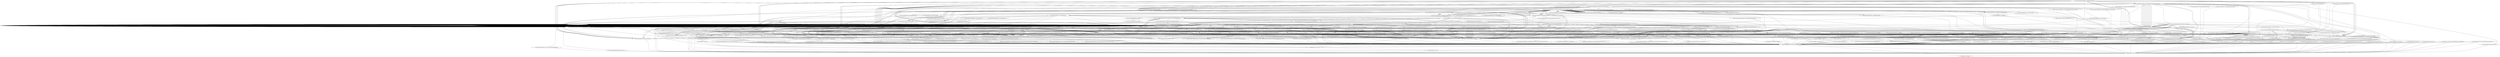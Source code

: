 digraph CallGraph {
"<org.ccil.cowan.tagsoup.CommandLine: void main(java.lang.String[])>" -> "<org.ccil.cowan.tagsoup.CommandLine: void <clinit>()>";
"<org.ccil.cowan.tagsoup.CommandLine: void main(java.lang.String[])>" -> "<org.ccil.cowan.tagsoup.CommandLine: void process(java.lang.String,java.io.OutputStream)>";
"<org.ccil.cowan.tagsoup.CommandLine: void main(java.lang.String[])>" -> "<java.lang.StringBuilder: void <init>(java.lang.String)>";
"<org.ccil.cowan.tagsoup.CommandLine: void main(java.lang.String[])>" -> "<java.lang.StringBuilder: void <init>(java.lang.String)>";
"<org.ccil.cowan.tagsoup.CommandLine: void main(java.lang.String[])>" -> "<java.lang.String: java.lang.String valueOf(java.lang.Object)>";
"<org.ccil.cowan.tagsoup.CommandLine: void main(java.lang.String[])>" -> "<java.lang.StringBuilder: void <init>(java.lang.String)>";
"<org.ccil.cowan.tagsoup.CommandLine: void main(java.lang.String[])>" -> "<java.lang.String: java.lang.String valueOf(java.lang.Object)>";
"<org.ccil.cowan.tagsoup.CommandLine: void main(java.lang.String[])>" -> "<org.ccil.cowan.tagsoup.CommandLine: void process(java.lang.String,java.io.OutputStream)>";
"<org.ccil.cowan.tagsoup.CommandLine: void main(java.lang.String[])>" -> "<java.io.FileOutputStream: void <init>(java.lang.String)>";
"<org.ccil.cowan.tagsoup.CommandLine: void main(java.lang.String[])>" -> "<java.lang.StringBuilder: void <init>(java.lang.String)>";
"<org.ccil.cowan.tagsoup.CommandLine: void main(java.lang.String[])>" -> "<java.lang.StringBuilder: void <init>(java.lang.String)>";
"<org.ccil.cowan.tagsoup.CommandLine: void main(java.lang.String[])>" -> "<java.lang.String: java.lang.String valueOf(java.lang.Object)>";
"<org.ccil.cowan.tagsoup.CommandLine: void main(java.lang.String[])>" -> "<org.ccil.cowan.tagsoup.CommandLine: boolean hasOption(java.util.Hashtable,java.lang.String)>";
"<org.ccil.cowan.tagsoup.CommandLine: void main(java.lang.String[])>" -> "<org.ccil.cowan.tagsoup.CommandLine: void process(java.lang.String,java.io.OutputStream)>";
"<org.ccil.cowan.tagsoup.CommandLine: void main(java.lang.String[])>" -> "<org.ccil.cowan.tagsoup.CommandLine: boolean hasOption(java.util.Hashtable,java.lang.String)>";
"<org.ccil.cowan.tagsoup.CommandLine: void main(java.lang.String[])>" -> "<org.ccil.cowan.tagsoup.CommandLine: void doHelp()>";
"<org.ccil.cowan.tagsoup.CommandLine: void main(java.lang.String[])>" -> "<org.ccil.cowan.tagsoup.CommandLine: boolean hasOption(java.util.Hashtable,java.lang.String)>";
"<org.ccil.cowan.tagsoup.CommandLine: void main(java.lang.String[])>" -> "<org.ccil.cowan.tagsoup.CommandLine: int getopts(java.util.Hashtable,java.lang.String[])>";
"<org.ccil.cowan.tagsoup.CommandLine: void main(java.lang.String[])>" -> "<java.lang.System: void <clinit>()>";
"<org.ccil.cowan.tagsoup.CommandLine: void main(java.lang.String[])>" -> "<java.lang.String: void <clinit>()>";
"<org.ccil.cowan.tagsoup.CommandLine: void main(java.lang.String[])>" -> "<java.lang.String: void <clinit>()>";
"<org.ccil.cowan.tagsoup.CommandLine: void main(java.lang.String[])>" -> "<java.lang.System: void <clinit>()>";
"<org.ccil.cowan.tagsoup.CommandLine: void main(java.lang.String[])>" -> "<java.lang.String: void <clinit>()>";
"<org.ccil.cowan.tagsoup.CommandLine: void main(java.lang.String[])>" -> "<java.lang.System: void <clinit>()>";
"<org.ccil.cowan.tagsoup.CommandLine: void main(java.lang.String[])>" -> "<java.lang.System: void <clinit>()>";
"<org.ccil.cowan.tagsoup.CommandLine: void <clinit>()>" -> "<java.lang.Boolean: void <clinit>()>";
"<org.ccil.cowan.tagsoup.CommandLine: void <clinit>()>" -> "<java.util.Hashtable: void <init>()>";
"<java.lang.ThreadGroup: void uncaughtException(java.lang.Thread,java.lang.Throwable)>" -> "<java.lang.RuntimeException: void <init>(java.lang.String)>";
"<java.lang.ClassLoader: void <init>()>" -> "<java.lang.Object: void <init>()>";
"<java.lang.ClassLoader: void <init>()>" -> "<java.lang.RuntimeException: void <init>(java.lang.String)>";
"<java.security.PrivilegedActionException: void <init>(java.lang.Exception)>" -> "<java.lang.Exception: void <init>()>";
"<java.security.PrivilegedActionException: void <init>(java.lang.Exception)>" -> "<java.lang.RuntimeException: void <init>(java.lang.String)>";
"<java.lang.Thread: void <init>(java.lang.ThreadGroup,java.lang.Runnable)>" -> "<java.lang.Object: void <init>()>";
"<java.lang.Thread: void <init>(java.lang.ThreadGroup,java.lang.Runnable)>" -> "<java.lang.RuntimeException: void <init>(java.lang.String)>";
"<java.lang.Thread: void <init>(java.lang.ThreadGroup,java.lang.String)>" -> "<java.lang.Object: void <init>()>";
"<java.lang.Thread: void <init>(java.lang.ThreadGroup,java.lang.String)>" -> "<java.lang.RuntimeException: void <init>(java.lang.String)>";
"<org.ccil.cowan.tagsoup.CommandLine: void process(java.lang.String,java.io.OutputStream)>" -> "<org.ccil.cowan.tagsoup.CommandLine: void <clinit>()>";
"<org.ccil.cowan.tagsoup.CommandLine: void process(java.lang.String,java.io.OutputStream)>" -> "<java.io.OutputStreamWriter: void <init>(java.io.OutputStream,java.lang.String)>";
"<org.ccil.cowan.tagsoup.CommandLine: void process(java.lang.String,java.io.OutputStream)>" -> "<org.ccil.cowan.tagsoup.CommandLine: boolean hasOption(java.util.Hashtable,java.lang.String)>";
"<org.ccil.cowan.tagsoup.CommandLine: void process(java.lang.String,java.io.OutputStream)>" -> "<org.ccil.cowan.tagsoup.Parser: void <init>()>";
"<org.ccil.cowan.tagsoup.CommandLine: void process(java.lang.String,java.io.OutputStream)>" -> "<org.ccil.cowan.tagsoup.CommandLine: boolean hasOption(java.util.Hashtable,java.lang.String)>";
"<org.ccil.cowan.tagsoup.CommandLine: void process(java.lang.String,java.io.OutputStream)>" -> "<org.xml.sax.InputSource: void <init>()>";
"<org.ccil.cowan.tagsoup.CommandLine: void process(java.lang.String,java.io.OutputStream)>" -> "<org.ccil.cowan.tagsoup.CommandLine: boolean hasOption(java.util.Hashtable,java.lang.String)>";
"<org.ccil.cowan.tagsoup.CommandLine: void process(java.lang.String,java.io.OutputStream)>" -> "<org.ccil.cowan.tagsoup.CommandLine: org.xml.sax.ContentHandler chooseContentHandler(java.io.Writer)>";
"<org.ccil.cowan.tagsoup.CommandLine: void process(java.lang.String,java.io.OutputStream)>" -> "<java.io.OutputStreamWriter: void <init>(java.io.OutputStream)>";
"<org.ccil.cowan.tagsoup.CommandLine: void process(java.lang.String,java.io.OutputStream)>" -> "<org.ccil.cowan.tagsoup.PYXScanner: void <init>()>";
"<org.ccil.cowan.tagsoup.CommandLine: void process(java.lang.String,java.io.OutputStream)>" -> "<org.ccil.cowan.tagsoup.CommandLine: boolean hasOption(java.util.Hashtable,java.lang.String)>";
"<org.ccil.cowan.tagsoup.CommandLine: void process(java.lang.String,java.io.OutputStream)>" -> "<org.ccil.cowan.tagsoup.CommandLine: boolean hasOption(java.util.Hashtable,java.lang.String)>";
"<org.ccil.cowan.tagsoup.CommandLine: void process(java.lang.String,java.io.OutputStream)>" -> "<org.ccil.cowan.tagsoup.CommandLine: boolean hasOption(java.util.Hashtable,java.lang.String)>";
"<org.ccil.cowan.tagsoup.CommandLine: void process(java.lang.String,java.io.OutputStream)>" -> "<org.ccil.cowan.tagsoup.CommandLine: boolean hasOption(java.util.Hashtable,java.lang.String)>";
"<org.ccil.cowan.tagsoup.CommandLine: void process(java.lang.String,java.io.OutputStream)>" -> "<org.ccil.cowan.tagsoup.CommandLine: boolean hasOption(java.util.Hashtable,java.lang.String)>";
"<org.ccil.cowan.tagsoup.CommandLine: void process(java.lang.String,java.io.OutputStream)>" -> "<org.ccil.cowan.tagsoup.CommandLine: boolean hasOption(java.util.Hashtable,java.lang.String)>";
"<org.ccil.cowan.tagsoup.CommandLine: void process(java.lang.String,java.io.OutputStream)>" -> "<org.ccil.cowan.tagsoup.CommandLine: boolean hasOption(java.util.Hashtable,java.lang.String)>";
"<org.ccil.cowan.tagsoup.CommandLine: void process(java.lang.String,java.io.OutputStream)>" -> "<org.ccil.cowan.tagsoup.CommandLine: boolean hasOption(java.util.Hashtable,java.lang.String)>";
"<org.ccil.cowan.tagsoup.CommandLine: void process(java.lang.String,java.io.OutputStream)>" -> "<org.ccil.cowan.tagsoup.CommandLine: boolean hasOption(java.util.Hashtable,java.lang.String)>";
"<org.ccil.cowan.tagsoup.CommandLine: void process(java.lang.String,java.io.OutputStream)>" -> "<org.ccil.cowan.tagsoup.CommandLine: boolean hasOption(java.util.Hashtable,java.lang.String)>";
"<org.ccil.cowan.tagsoup.CommandLine: void process(java.lang.String,java.io.OutputStream)>" -> "<org.ccil.cowan.tagsoup.CommandLine: boolean hasOption(java.util.Hashtable,java.lang.String)>";
"<org.ccil.cowan.tagsoup.CommandLine: void process(java.lang.String,java.io.OutputStream)>" -> "<org.ccil.cowan.tagsoup.HTMLSchema: void <init>()>";
"<org.ccil.cowan.tagsoup.CommandLine: void process(java.lang.String,java.io.OutputStream)>" -> "<org.ccil.cowan.tagsoup.Parser: void <init>()>";
"<org.ccil.cowan.tagsoup.CommandLine: void process(java.lang.String,java.io.OutputStream)>" -> "<org.ccil.cowan.tagsoup.CommandLine: boolean hasOption(java.util.Hashtable,java.lang.String)>";
"<org.ccil.cowan.tagsoup.CommandLine: void process(java.lang.String,java.io.OutputStream)>" -> "<java.lang.System: void <clinit>()>";
"<org.ccil.cowan.tagsoup.CommandLine: void process(java.lang.String,java.io.OutputStream)>" -> "<org.ccil.cowan.tagsoup.Parser: void <clinit>()>";
"<org.ccil.cowan.tagsoup.CommandLine: void process(java.lang.String,java.io.OutputStream)>" -> "<org.ccil.cowan.tagsoup.Parser: void <clinit>()>";
"<java.lang.StringBuilder: void <init>(java.lang.String)>" -> "<java.lang.Object: void <init>()>";
"<java.lang.StringBuilder: void <init>(java.lang.String)>" -> "<java.lang.RuntimeException: void <init>(java.lang.String)>";
"<java.lang.String: java.lang.String valueOf(java.lang.Object)>" -> "<java.lang.RuntimeException: void <init>(java.lang.String)>";
"<java.io.FileOutputStream: void <init>(java.lang.String)>" -> "<java.io.FileOutputStream: void finalize()>";
"<java.io.FileOutputStream: void <init>(java.lang.String)>" -> "<java.lang.RuntimeException: void <init>(java.lang.String)>";
"<java.io.FileOutputStream: void <init>(java.lang.String)>" -> "<java.io.OutputStream: void <init>()>";
"<org.ccil.cowan.tagsoup.CommandLine: boolean hasOption(java.util.Hashtable,java.lang.String)>" -> "<java.lang.Boolean: void <clinit>()>";
"<org.ccil.cowan.tagsoup.CommandLine: boolean hasOption(java.util.Hashtable,java.lang.String)>" -> "<java.lang.Boolean: boolean getBoolean(java.lang.String)>";
"<org.ccil.cowan.tagsoup.CommandLine: void doHelp()>" -> "<java.lang.System: void <clinit>()>";
"<org.ccil.cowan.tagsoup.CommandLine: void doHelp()>" -> "<org.ccil.cowan.tagsoup.CommandLine: void <clinit>()>";
"<org.ccil.cowan.tagsoup.CommandLine: int getopts(java.util.Hashtable,java.lang.String[])>" -> "<java.lang.Boolean: void <clinit>()>";
"<org.ccil.cowan.tagsoup.CommandLine: int getopts(java.util.Hashtable,java.lang.String[])>" -> "<java.lang.System: void exit(int)>";
"<org.ccil.cowan.tagsoup.CommandLine: int getopts(java.util.Hashtable,java.lang.String[])>" -> "<java.lang.System: void <clinit>()>";
"<java.util.Hashtable: void <init>()>" -> "<java.util.Dictionary: void <init>()>";
"<java.util.Hashtable: void <init>()>" -> "<java.lang.RuntimeException: void <init>(java.lang.String)>";
"<java.lang.RuntimeException: void <init>(java.lang.String)>" -> "<java.lang.Exception: void <init>()>";
"<java.lang.RuntimeException: void <init>(java.lang.String)>" -> "<java.lang.RuntimeException: void <init>(java.lang.String)>";
"<java.lang.Object: void <init>()>" -> "<java.lang.Object: void finalize()>";
"<java.lang.Object: void <init>()>" -> "<java.lang.RuntimeException: void <init>(java.lang.String)>";
"<java.lang.Exception: void <init>()>" -> "<java.lang.Throwable: void <init>()>";
"<java.lang.Exception: void <init>()>" -> "<java.lang.RuntimeException: void <init>(java.lang.String)>";
"<java.io.OutputStreamWriter: void <init>(java.io.OutputStream,java.lang.String)>" -> "<java.io.Writer: void <init>()>";
"<java.io.OutputStreamWriter: void <init>(java.io.OutputStream,java.lang.String)>" -> "<java.lang.RuntimeException: void <init>(java.lang.String)>";
"<org.ccil.cowan.tagsoup.Parser: void <init>()>" -> "<org.ccil.cowan.tagsoup.Parser: void <clinit>()>";
"<org.ccil.cowan.tagsoup.Parser: void <init>()>" -> "<org.ccil.cowan.tagsoup.Parser: java.lang.Boolean truthValue(boolean)>";
"<org.ccil.cowan.tagsoup.Parser: void <init>()>" -> "<org.ccil.cowan.tagsoup.Parser: java.lang.Boolean truthValue(boolean)>";
"<org.ccil.cowan.tagsoup.Parser: void <init>()>" -> "<org.ccil.cowan.tagsoup.Parser: java.lang.Boolean truthValue(boolean)>";
"<org.ccil.cowan.tagsoup.Parser: void <init>()>" -> "<org.ccil.cowan.tagsoup.Parser: java.lang.Boolean truthValue(boolean)>";
"<org.ccil.cowan.tagsoup.Parser: void <init>()>" -> "<org.ccil.cowan.tagsoup.Parser: java.lang.Boolean truthValue(boolean)>";
"<org.ccil.cowan.tagsoup.Parser: void <init>()>" -> "<org.ccil.cowan.tagsoup.Parser: java.lang.Boolean truthValue(boolean)>";
"<org.ccil.cowan.tagsoup.Parser: void <init>()>" -> "<org.ccil.cowan.tagsoup.Parser: java.lang.Boolean truthValue(boolean)>";
"<org.ccil.cowan.tagsoup.Parser: void <init>()>" -> "<org.ccil.cowan.tagsoup.Parser: java.lang.Boolean truthValue(boolean)>";
"<org.ccil.cowan.tagsoup.Parser: void <init>()>" -> "<org.ccil.cowan.tagsoup.Parser: java.lang.Boolean truthValue(boolean)>";
"<org.ccil.cowan.tagsoup.Parser: void <init>()>" -> "<java.util.HashMap: void <init>()>";
"<org.ccil.cowan.tagsoup.Parser: void <init>()>" -> "<org.xml.sax.helpers.DefaultHandler: void <init>()>";
"<org.ccil.cowan.tagsoup.Parser: void <init>()>" -> "<java.lang.Boolean: void <clinit>()>";
"<org.xml.sax.InputSource: void <init>()>" -> "<java.lang.Object: void <init>()>";
"<org.xml.sax.InputSource: void <init>()>" -> "<java.lang.RuntimeException: void <init>(java.lang.String)>";
"<org.ccil.cowan.tagsoup.CommandLine: org.xml.sax.ContentHandler chooseContentHandler(java.io.Writer)>" -> "<org.ccil.cowan.tagsoup.CommandLine: void <clinit>()>";
"<org.ccil.cowan.tagsoup.CommandLine: org.xml.sax.ContentHandler chooseContentHandler(java.io.Writer)>" -> "<org.ccil.cowan.tagsoup.CommandLine: boolean hasOption(java.util.Hashtable,java.lang.String)>";
"<org.ccil.cowan.tagsoup.CommandLine: org.xml.sax.ContentHandler chooseContentHandler(java.io.Writer)>" -> "<org.ccil.cowan.tagsoup.CommandLine: boolean hasOption(java.util.Hashtable,java.lang.String)>";
"<org.ccil.cowan.tagsoup.CommandLine: org.xml.sax.ContentHandler chooseContentHandler(java.io.Writer)>" -> "<org.ccil.cowan.tagsoup.CommandLine: boolean hasOption(java.util.Hashtable,java.lang.String)>";
"<org.ccil.cowan.tagsoup.CommandLine: org.xml.sax.ContentHandler chooseContentHandler(java.io.Writer)>" -> "<org.ccil.cowan.tagsoup.CommandLine: boolean hasOption(java.util.Hashtable,java.lang.String)>";
"<org.ccil.cowan.tagsoup.CommandLine: org.xml.sax.ContentHandler chooseContentHandler(java.io.Writer)>" -> "<org.ccil.cowan.tagsoup.CommandLine: boolean hasOption(java.util.Hashtable,java.lang.String)>";
"<org.ccil.cowan.tagsoup.CommandLine: org.xml.sax.ContentHandler chooseContentHandler(java.io.Writer)>" -> "<org.ccil.cowan.tagsoup.CommandLine: boolean hasOption(java.util.Hashtable,java.lang.String)>";
"<org.ccil.cowan.tagsoup.CommandLine: org.xml.sax.ContentHandler chooseContentHandler(java.io.Writer)>" -> "<org.ccil.cowan.tagsoup.XMLWriter: void <init>(java.io.Writer)>";
"<org.ccil.cowan.tagsoup.CommandLine: org.xml.sax.ContentHandler chooseContentHandler(java.io.Writer)>" -> "<org.ccil.cowan.tagsoup.PYXWriter: void <init>(java.io.Writer)>";
"<org.ccil.cowan.tagsoup.CommandLine: org.xml.sax.ContentHandler chooseContentHandler(java.io.Writer)>" -> "<org.ccil.cowan.tagsoup.CommandLine: boolean hasOption(java.util.Hashtable,java.lang.String)>";
"<org.ccil.cowan.tagsoup.CommandLine: org.xml.sax.ContentHandler chooseContentHandler(java.io.Writer)>" -> "<org.ccil.cowan.tagsoup.PYXWriter: void <clinit>()>";
"<java.io.OutputStreamWriter: void <init>(java.io.OutputStream)>" -> "<java.io.Writer: void <init>()>";
"<java.io.OutputStreamWriter: void <init>(java.io.OutputStream)>" -> "<java.lang.RuntimeException: void <init>(java.lang.String)>";
"<org.ccil.cowan.tagsoup.PYXScanner: void <init>()>" -> "<java.lang.Object: void <init>()>";
"<org.ccil.cowan.tagsoup.HTMLSchema: void <init>()>" -> "<org.ccil.cowan.tagsoup.Schema: void <init>()>";
"<java.io.FileOutputStream: void finalize()>" -> "<java.lang.RuntimeException: void <init>(java.lang.String)>";
"<java.io.OutputStream: void <init>()>" -> "<java.lang.Object: void <init>()>";
"<java.io.OutputStream: void <init>()>" -> "<java.lang.RuntimeException: void <init>(java.lang.String)>";
"<java.lang.Boolean: boolean getBoolean(java.lang.String)>" -> "<java.lang.RuntimeException: void <init>(java.lang.String)>";
"<java.lang.System: void exit(int)>" -> "<java.lang.RuntimeException: void <init>(java.lang.String)>";
"<java.util.Dictionary: void <init>()>" -> "<java.lang.Object: void <init>()>";
"<java.util.Dictionary: void <init>()>" -> "<java.lang.RuntimeException: void <init>(java.lang.String)>";
"<java.lang.Object: void finalize()>" -> "<java.lang.RuntimeException: void <init>(java.lang.String)>";
"<java.lang.Throwable: void <init>()>" -> "<java.lang.Object: void <init>()>";
"<java.lang.Throwable: void <init>()>" -> "<java.lang.RuntimeException: void <init>(java.lang.String)>";
"<java.io.Writer: void <init>()>" -> "<java.lang.Object: void <init>()>";
"<java.io.Writer: void <init>()>" -> "<java.lang.RuntimeException: void <init>(java.lang.String)>";
"<org.ccil.cowan.tagsoup.Parser: java.lang.Boolean truthValue(boolean)>" -> "<java.lang.Boolean: void <clinit>()>";
"<org.ccil.cowan.tagsoup.Parser: java.lang.Boolean truthValue(boolean)>" -> "<java.lang.Boolean: void <clinit>()>";
"<java.util.HashMap: void <init>()>" -> "<java.util.AbstractMap: void <init>()>";
"<java.util.HashMap: void <init>()>" -> "<java.lang.RuntimeException: void <init>(java.lang.String)>";
"<org.xml.sax.helpers.DefaultHandler: void <init>()>" -> "<java.lang.Object: void <init>()>";
"<org.xml.sax.helpers.DefaultHandler: void <init>()>" -> "<java.lang.RuntimeException: void <init>(java.lang.String)>";
"<org.ccil.cowan.tagsoup.XMLWriter: void <init>(java.io.Writer)>" -> "<java.lang.String: void <clinit>()>";
"<org.ccil.cowan.tagsoup.XMLWriter: void <init>(java.io.Writer)>" -> "<org.ccil.cowan.tagsoup.XMLWriter: void init(java.io.Writer)>";
"<org.ccil.cowan.tagsoup.XMLWriter: void <init>(java.io.Writer)>" -> "<org.xml.sax.helpers.AttributesImpl: void <init>()>";
"<org.ccil.cowan.tagsoup.XMLWriter: void <init>(java.io.Writer)>" -> "<org.xml.sax.helpers.XMLFilterImpl: void <init>()>";
"<org.ccil.cowan.tagsoup.PYXWriter: void <init>(java.io.Writer)>" -> "<java.lang.Object: void <init>()>";
"<org.ccil.cowan.tagsoup.PYXWriter: void <init>(java.io.Writer)>" -> "<java.io.PrintWriter: void <init>(java.io.Writer)>";
"<org.ccil.cowan.tagsoup.Schema: void <init>()>" -> "<java.lang.Object: void <init>()>";
"<org.ccil.cowan.tagsoup.Schema: void <init>()>" -> "<java.util.HashMap: void <init>()>";
"<org.ccil.cowan.tagsoup.Schema: void <init>()>" -> "<java.util.HashMap: void <init>()>";
"<java.util.AbstractMap: void <init>()>" -> "<java.lang.Object: void <init>()>";
"<java.util.AbstractMap: void <init>()>" -> "<java.lang.RuntimeException: void <init>(java.lang.String)>";
"<org.ccil.cowan.tagsoup.XMLWriter: void init(java.io.Writer)>" -> "<org.xml.sax.helpers.NamespaceSupport: void <init>()>";
"<org.ccil.cowan.tagsoup.XMLWriter: void init(java.io.Writer)>" -> "<java.util.Properties: void <init>()>";
"<org.ccil.cowan.tagsoup.XMLWriter: void init(java.io.Writer)>" -> "<java.util.Hashtable: void <init>()>";
"<org.ccil.cowan.tagsoup.XMLWriter: void init(java.io.Writer)>" -> "<java.util.Hashtable: void <init>()>";
"<org.ccil.cowan.tagsoup.XMLWriter: void init(java.io.Writer)>" -> "<java.util.Hashtable: void <init>()>";
"<org.xml.sax.helpers.AttributesImpl: void <init>()>" -> "<java.lang.Object: void <init>()>";
"<org.xml.sax.helpers.AttributesImpl: void <init>()>" -> "<java.lang.RuntimeException: void <init>(java.lang.String)>";
"<org.xml.sax.helpers.XMLFilterImpl: void <init>()>" -> "<java.lang.Object: void <init>()>";
"<org.xml.sax.helpers.XMLFilterImpl: void <init>()>" -> "<java.lang.RuntimeException: void <init>(java.lang.String)>";
"<java.io.PrintWriter: void <init>(java.io.Writer)>" -> "<java.io.Writer: void <init>()>";
"<java.io.PrintWriter: void <init>(java.io.Writer)>" -> "<java.lang.RuntimeException: void <init>(java.lang.String)>";
"<org.xml.sax.helpers.NamespaceSupport: void <init>()>" -> "<java.lang.Object: void <init>()>";
"<org.xml.sax.helpers.NamespaceSupport: void <init>()>" -> "<java.lang.RuntimeException: void <init>(java.lang.String)>";
"<java.util.Properties: void <init>()>" -> "<java.util.Hashtable: void <init>()>";
"<java.util.Properties: void <init>()>" -> "<java.lang.RuntimeException: void <init>(java.lang.String)>";
"<org.ccil.cowan.tagsoup.CommandLine: org.xml.sax.ContentHandler chooseContentHandler(java.io.Writer)>" -> "<org.ccil.cowan.tagsoup.XMLWriter: void setOutputProperty(java.lang.String,java.lang.String)>";
"<org.ccil.cowan.tagsoup.CommandLine: org.xml.sax.ContentHandler chooseContentHandler(java.io.Writer)>" -> "<org.ccil.cowan.tagsoup.XMLWriter: void setOutputProperty(java.lang.String,java.lang.String)>";
"<org.ccil.cowan.tagsoup.CommandLine: org.xml.sax.ContentHandler chooseContentHandler(java.io.Writer)>" -> "<org.ccil.cowan.tagsoup.XMLWriter: void setOutputProperty(java.lang.String,java.lang.String)>";
"<org.ccil.cowan.tagsoup.CommandLine: org.xml.sax.ContentHandler chooseContentHandler(java.io.Writer)>" -> "<org.ccil.cowan.tagsoup.XMLWriter: void setOutputProperty(java.lang.String,java.lang.String)>";
"<org.ccil.cowan.tagsoup.CommandLine: org.xml.sax.ContentHandler chooseContentHandler(java.io.Writer)>" -> "<org.ccil.cowan.tagsoup.XMLWriter: void setOutputProperty(java.lang.String,java.lang.String)>";
"<org.ccil.cowan.tagsoup.CommandLine: org.xml.sax.ContentHandler chooseContentHandler(java.io.Writer)>" -> "<org.ccil.cowan.tagsoup.XMLWriter: void setOutputProperty(java.lang.String,java.lang.String)>";
"<org.ccil.cowan.tagsoup.CommandLine: org.xml.sax.ContentHandler chooseContentHandler(java.io.Writer)>" -> "<org.ccil.cowan.tagsoup.XMLWriter: void setOutputProperty(java.lang.String,java.lang.String)>";
"<org.ccil.cowan.tagsoup.CommandLine: org.xml.sax.ContentHandler chooseContentHandler(java.io.Writer)>" -> "<org.ccil.cowan.tagsoup.XMLWriter: void setPrefix(java.lang.String,java.lang.String)>";
"<org.ccil.cowan.tagsoup.XMLWriter: void setOutputProperty(java.lang.String,java.lang.String)>" -> "<java.lang.String: java.lang.String substring(int,int)>";
"<org.ccil.cowan.tagsoup.XMLWriter: void setOutputProperty(java.lang.String,java.lang.String)>" -> "<java.lang.String: boolean equals(java.lang.Object)>";
"<java.lang.String: java.lang.String substring(int,int)>" -> "<java.lang.RuntimeException: void <init>(java.lang.String)>";
"<java.lang.String: boolean equals(java.lang.Object)>" -> "<java.lang.RuntimeException: void <init>(java.lang.String)>";
"<org.ccil.cowan.tagsoup.XMLWriter: void setOutputProperty(java.lang.String,java.lang.String)>" -> "<java.lang.String: boolean equals(java.lang.Object)>";
"<org.ccil.cowan.tagsoup.XMLWriter: void setOutputProperty(java.lang.String,java.lang.String)>" -> "<java.lang.String: boolean equalsIgnoreCase(java.lang.String)>";
"<org.ccil.cowan.tagsoup.XMLWriter: void setOutputProperty(java.lang.String,java.lang.String)>" -> "<java.lang.String: boolean equals(java.lang.Object)>";
"<org.ccil.cowan.tagsoup.XMLWriter: void setOutputProperty(java.lang.String,java.lang.String)>" -> "<java.lang.String: boolean equals(java.lang.Object)>";
"<org.ccil.cowan.tagsoup.XMLWriter: void setOutputProperty(java.lang.String,java.lang.String)>" -> "<java.lang.String: boolean equals(java.lang.Object)>";
"<org.ccil.cowan.tagsoup.XMLWriter: void setOutputProperty(java.lang.String,java.lang.String)>" -> "<java.lang.String: boolean equals(java.lang.Object)>";
"<org.ccil.cowan.tagsoup.XMLWriter: void setOutputProperty(java.lang.String,java.lang.String)>" -> "<java.lang.String: boolean equals(java.lang.Object)>";
"<java.lang.String: boolean equalsIgnoreCase(java.lang.String)>" -> "<java.lang.RuntimeException: void <init>(java.lang.String)>";
"<org.ccil.cowan.tagsoup.XMLWriter: void init(java.io.Writer)>" -> "<org.ccil.cowan.tagsoup.XMLWriter: void setOutput(java.io.Writer)>";
"<org.ccil.cowan.tagsoup.XMLWriter: void setOutput(java.io.Writer)>" -> "<java.lang.System: void <clinit>()>";
"<org.ccil.cowan.tagsoup.XMLWriter: void setOutput(java.io.Writer)>" -> "<java.io.OutputStreamWriter: void <init>(java.io.OutputStream)>";
"<org.ccil.cowan.tagsoup.Parser: void <init>()>" -> "<java.util.HashMap: java.lang.Object put(java.lang.Object,java.lang.Object)>";
"<org.ccil.cowan.tagsoup.Parser: void <init>()>" -> "<java.util.HashMap: java.lang.Object put(java.lang.Object,java.lang.Object)>";
"<org.ccil.cowan.tagsoup.Parser: void <init>()>" -> "<java.util.HashMap: java.lang.Object put(java.lang.Object,java.lang.Object)>";
"<org.ccil.cowan.tagsoup.Parser: void <init>()>" -> "<java.util.HashMap: java.lang.Object put(java.lang.Object,java.lang.Object)>";
"<org.ccil.cowan.tagsoup.Parser: void <init>()>" -> "<java.util.HashMap: java.lang.Object put(java.lang.Object,java.lang.Object)>";
"<org.ccil.cowan.tagsoup.Parser: void <init>()>" -> "<java.util.HashMap: java.lang.Object put(java.lang.Object,java.lang.Object)>";
"<org.ccil.cowan.tagsoup.Parser: void <init>()>" -> "<java.util.HashMap: java.lang.Object put(java.lang.Object,java.lang.Object)>";
"<org.ccil.cowan.tagsoup.Parser: void <init>()>" -> "<java.util.HashMap: java.lang.Object put(java.lang.Object,java.lang.Object)>";
"<org.ccil.cowan.tagsoup.Parser: void <init>()>" -> "<java.util.HashMap: java.lang.Object put(java.lang.Object,java.lang.Object)>";
"<org.ccil.cowan.tagsoup.Parser: void <init>()>" -> "<java.util.HashMap: java.lang.Object put(java.lang.Object,java.lang.Object)>";
"<org.ccil.cowan.tagsoup.Parser: void <init>()>" -> "<java.util.HashMap: java.lang.Object put(java.lang.Object,java.lang.Object)>";
"<org.ccil.cowan.tagsoup.Parser: void <init>()>" -> "<java.util.HashMap: java.lang.Object put(java.lang.Object,java.lang.Object)>";
"<org.ccil.cowan.tagsoup.Parser: void <init>()>" -> "<java.util.HashMap: java.lang.Object put(java.lang.Object,java.lang.Object)>";
"<org.ccil.cowan.tagsoup.Parser: void <init>()>" -> "<java.util.HashMap: java.lang.Object put(java.lang.Object,java.lang.Object)>";
"<org.ccil.cowan.tagsoup.Parser: void <init>()>" -> "<java.util.HashMap: java.lang.Object put(java.lang.Object,java.lang.Object)>";
"<org.ccil.cowan.tagsoup.Parser: void <init>()>" -> "<java.util.HashMap: java.lang.Object put(java.lang.Object,java.lang.Object)>";
"<org.ccil.cowan.tagsoup.Parser: void <init>()>" -> "<java.util.HashMap: java.lang.Object put(java.lang.Object,java.lang.Object)>";
"<org.ccil.cowan.tagsoup.Parser: void <init>()>" -> "<java.util.HashMap: java.lang.Object put(java.lang.Object,java.lang.Object)>";
"<org.ccil.cowan.tagsoup.Parser: void <init>()>" -> "<java.util.HashMap: java.lang.Object put(java.lang.Object,java.lang.Object)>";
"<org.ccil.cowan.tagsoup.Parser: void <init>()>" -> "<java.util.HashMap: java.lang.Object put(java.lang.Object,java.lang.Object)>";
"<org.ccil.cowan.tagsoup.Parser: void <init>()>" -> "<java.util.HashMap: java.lang.Object put(java.lang.Object,java.lang.Object)>";
"<org.ccil.cowan.tagsoup.Parser: void <init>()>" -> "<java.util.HashMap: java.lang.Object put(java.lang.Object,java.lang.Object)>";
"<org.ccil.cowan.tagsoup.Parser: void <init>()>" -> "<java.util.HashMap: java.lang.Object put(java.lang.Object,java.lang.Object)>";
"<java.util.HashMap: java.lang.Object put(java.lang.Object,java.lang.Object)>" -> "<java.lang.RuntimeException: void <init>(java.lang.String)>";
"<org.ccil.cowan.tagsoup.CommandLine: void process(java.lang.String,java.io.OutputStream)>" -> "<org.xml.sax.InputSource: void setSystemId(java.lang.String)>";
"<org.ccil.cowan.tagsoup.CommandLine: void process(java.lang.String,java.io.OutputStream)>" -> "<org.xml.sax.InputSource: void setEncoding(java.lang.String)>";
"<org.ccil.cowan.tagsoup.CommandLine: void process(java.lang.String,java.io.OutputStream)>" -> "<org.xml.sax.InputSource: void setByteStream(java.io.InputStream)>";
"<org.xml.sax.InputSource: void setSystemId(java.lang.String)>" -> "<java.lang.RuntimeException: void <init>(java.lang.String)>";
"<org.xml.sax.InputSource: void setEncoding(java.lang.String)>" -> "<java.lang.RuntimeException: void <init>(java.lang.String)>";
"<org.xml.sax.InputSource: void setByteStream(java.io.InputStream)>" -> "<java.lang.RuntimeException: void <init>(java.lang.String)>";
"<org.ccil.cowan.tagsoup.CommandLine: org.xml.sax.ContentHandler chooseContentHandler(java.io.Writer)>" -> "<org.ccil.cowan.tagsoup.Schema: java.lang.String getURI()>";
"<org.ccil.cowan.tagsoup.HTMLSchema: void <init>()>" -> "<org.ccil.cowan.tagsoup.Schema: void setURI(java.lang.String)>";
"<org.ccil.cowan.tagsoup.HTMLSchema: void <init>()>" -> "<org.ccil.cowan.tagsoup.Schema: void setPrefix(java.lang.String)>";
"<org.ccil.cowan.tagsoup.HTMLSchema: void <init>()>" -> "<org.ccil.cowan.tagsoup.Schema: void elementType(java.lang.String,int,int,int)>";
"<org.ccil.cowan.tagsoup.HTMLSchema: void <init>()>" -> "<org.ccil.cowan.tagsoup.Schema: void elementType(java.lang.String,int,int,int)>";
"<org.ccil.cowan.tagsoup.HTMLSchema: void <init>()>" -> "<org.ccil.cowan.tagsoup.Schema: void elementType(java.lang.String,int,int,int)>";
"<org.ccil.cowan.tagsoup.HTMLSchema: void <init>()>" -> "<org.ccil.cowan.tagsoup.Schema: void elementType(java.lang.String,int,int,int)>";
"<org.ccil.cowan.tagsoup.HTMLSchema: void <init>()>" -> "<org.ccil.cowan.tagsoup.Schema: void elementType(java.lang.String,int,int,int)>";
"<org.ccil.cowan.tagsoup.HTMLSchema: void <init>()>" -> "<org.ccil.cowan.tagsoup.Schema: void elementType(java.lang.String,int,int,int)>";
"<org.ccil.cowan.tagsoup.HTMLSchema: void <init>()>" -> "<org.ccil.cowan.tagsoup.Schema: void elementType(java.lang.String,int,int,int)>";
"<org.ccil.cowan.tagsoup.HTMLSchema: void <init>()>" -> "<org.ccil.cowan.tagsoup.Schema: void elementType(java.lang.String,int,int,int)>";
"<org.ccil.cowan.tagsoup.HTMLSchema: void <init>()>" -> "<org.ccil.cowan.tagsoup.Schema: void elementType(java.lang.String,int,int,int)>";
"<org.ccil.cowan.tagsoup.HTMLSchema: void <init>()>" -> "<org.ccil.cowan.tagsoup.Schema: void elementType(java.lang.String,int,int,int)>";
"<org.ccil.cowan.tagsoup.HTMLSchema: void <init>()>" -> "<org.ccil.cowan.tagsoup.Schema: void elementType(java.lang.String,int,int,int)>";
"<org.ccil.cowan.tagsoup.HTMLSchema: void <init>()>" -> "<org.ccil.cowan.tagsoup.Schema: void elementType(java.lang.String,int,int,int)>";
"<org.ccil.cowan.tagsoup.HTMLSchema: void <init>()>" -> "<org.ccil.cowan.tagsoup.Schema: void elementType(java.lang.String,int,int,int)>";
"<org.ccil.cowan.tagsoup.HTMLSchema: void <init>()>" -> "<org.ccil.cowan.tagsoup.Schema: void elementType(java.lang.String,int,int,int)>";
"<org.ccil.cowan.tagsoup.HTMLSchema: void <init>()>" -> "<org.ccil.cowan.tagsoup.Schema: void elementType(java.lang.String,int,int,int)>";
"<org.ccil.cowan.tagsoup.HTMLSchema: void <init>()>" -> "<org.ccil.cowan.tagsoup.Schema: void elementType(java.lang.String,int,int,int)>";
"<org.ccil.cowan.tagsoup.HTMLSchema: void <init>()>" -> "<org.ccil.cowan.tagsoup.Schema: void elementType(java.lang.String,int,int,int)>";
"<org.ccil.cowan.tagsoup.HTMLSchema: void <init>()>" -> "<org.ccil.cowan.tagsoup.Schema: void elementType(java.lang.String,int,int,int)>";
"<org.ccil.cowan.tagsoup.HTMLSchema: void <init>()>" -> "<org.ccil.cowan.tagsoup.Schema: void elementType(java.lang.String,int,int,int)>";
"<org.ccil.cowan.tagsoup.HTMLSchema: void <init>()>" -> "<org.ccil.cowan.tagsoup.Schema: void elementType(java.lang.String,int,int,int)>";
"<org.ccil.cowan.tagsoup.HTMLSchema: void <init>()>" -> "<org.ccil.cowan.tagsoup.Schema: void elementType(java.lang.String,int,int,int)>";
"<org.ccil.cowan.tagsoup.HTMLSchema: void <init>()>" -> "<org.ccil.cowan.tagsoup.Schema: void elementType(java.lang.String,int,int,int)>";
"<org.ccil.cowan.tagsoup.HTMLSchema: void <init>()>" -> "<org.ccil.cowan.tagsoup.Schema: void elementType(java.lang.String,int,int,int)>";
"<org.ccil.cowan.tagsoup.HTMLSchema: void <init>()>" -> "<org.ccil.cowan.tagsoup.Schema: void elementType(java.lang.String,int,int,int)>";
"<org.ccil.cowan.tagsoup.HTMLSchema: void <init>()>" -> "<org.ccil.cowan.tagsoup.Schema: void elementType(java.lang.String,int,int,int)>";
"<org.ccil.cowan.tagsoup.HTMLSchema: void <init>()>" -> "<org.ccil.cowan.tagsoup.Schema: void elementType(java.lang.String,int,int,int)>";
"<org.ccil.cowan.tagsoup.HTMLSchema: void <init>()>" -> "<org.ccil.cowan.tagsoup.Schema: void elementType(java.lang.String,int,int,int)>";
"<org.ccil.cowan.tagsoup.HTMLSchema: void <init>()>" -> "<org.ccil.cowan.tagsoup.Schema: void elementType(java.lang.String,int,int,int)>";
"<org.ccil.cowan.tagsoup.HTMLSchema: void <init>()>" -> "<org.ccil.cowan.tagsoup.Schema: void elementType(java.lang.String,int,int,int)>";
"<org.ccil.cowan.tagsoup.HTMLSchema: void <init>()>" -> "<org.ccil.cowan.tagsoup.Schema: void elementType(java.lang.String,int,int,int)>";
"<org.ccil.cowan.tagsoup.HTMLSchema: void <init>()>" -> "<org.ccil.cowan.tagsoup.Schema: void elementType(java.lang.String,int,int,int)>";
"<org.ccil.cowan.tagsoup.HTMLSchema: void <init>()>" -> "<org.ccil.cowan.tagsoup.Schema: void elementType(java.lang.String,int,int,int)>";
"<org.ccil.cowan.tagsoup.HTMLSchema: void <init>()>" -> "<org.ccil.cowan.tagsoup.Schema: void elementType(java.lang.String,int,int,int)>";
"<org.ccil.cowan.tagsoup.HTMLSchema: void <init>()>" -> "<org.ccil.cowan.tagsoup.Schema: void elementType(java.lang.String,int,int,int)>";
"<org.ccil.cowan.tagsoup.HTMLSchema: void <init>()>" -> "<org.ccil.cowan.tagsoup.Schema: void elementType(java.lang.String,int,int,int)>";
"<org.ccil.cowan.tagsoup.HTMLSchema: void <init>()>" -> "<org.ccil.cowan.tagsoup.Schema: void elementType(java.lang.String,int,int,int)>";
"<org.ccil.cowan.tagsoup.HTMLSchema: void <init>()>" -> "<org.ccil.cowan.tagsoup.Schema: void elementType(java.lang.String,int,int,int)>";
"<org.ccil.cowan.tagsoup.HTMLSchema: void <init>()>" -> "<org.ccil.cowan.tagsoup.Schema: void elementType(java.lang.String,int,int,int)>";
"<org.ccil.cowan.tagsoup.HTMLSchema: void <init>()>" -> "<org.ccil.cowan.tagsoup.Schema: void elementType(java.lang.String,int,int,int)>";
"<org.ccil.cowan.tagsoup.HTMLSchema: void <init>()>" -> "<org.ccil.cowan.tagsoup.Schema: void elementType(java.lang.String,int,int,int)>";
"<org.ccil.cowan.tagsoup.HTMLSchema: void <init>()>" -> "<org.ccil.cowan.tagsoup.Schema: void elementType(java.lang.String,int,int,int)>";
"<org.ccil.cowan.tagsoup.HTMLSchema: void <init>()>" -> "<org.ccil.cowan.tagsoup.Schema: void elementType(java.lang.String,int,int,int)>";
"<org.ccil.cowan.tagsoup.HTMLSchema: void <init>()>" -> "<org.ccil.cowan.tagsoup.Schema: void elementType(java.lang.String,int,int,int)>";
"<org.ccil.cowan.tagsoup.HTMLSchema: void <init>()>" -> "<org.ccil.cowan.tagsoup.Schema: void elementType(java.lang.String,int,int,int)>";
"<org.ccil.cowan.tagsoup.HTMLSchema: void <init>()>" -> "<org.ccil.cowan.tagsoup.Schema: void elementType(java.lang.String,int,int,int)>";
"<org.ccil.cowan.tagsoup.HTMLSchema: void <init>()>" -> "<org.ccil.cowan.tagsoup.Schema: void elementType(java.lang.String,int,int,int)>";
"<org.ccil.cowan.tagsoup.HTMLSchema: void <init>()>" -> "<org.ccil.cowan.tagsoup.Schema: void elementType(java.lang.String,int,int,int)>";
"<org.ccil.cowan.tagsoup.HTMLSchema: void <init>()>" -> "<org.ccil.cowan.tagsoup.Schema: void elementType(java.lang.String,int,int,int)>";
"<org.ccil.cowan.tagsoup.HTMLSchema: void <init>()>" -> "<org.ccil.cowan.tagsoup.Schema: void elementType(java.lang.String,int,int,int)>";
"<org.ccil.cowan.tagsoup.HTMLSchema: void <init>()>" -> "<org.ccil.cowan.tagsoup.Schema: void elementType(java.lang.String,int,int,int)>";
"<org.ccil.cowan.tagsoup.HTMLSchema: void <init>()>" -> "<org.ccil.cowan.tagsoup.Schema: void elementType(java.lang.String,int,int,int)>";
"<org.ccil.cowan.tagsoup.HTMLSchema: void <init>()>" -> "<org.ccil.cowan.tagsoup.Schema: void elementType(java.lang.String,int,int,int)>";
"<org.ccil.cowan.tagsoup.HTMLSchema: void <init>()>" -> "<org.ccil.cowan.tagsoup.Schema: void elementType(java.lang.String,int,int,int)>";
"<org.ccil.cowan.tagsoup.HTMLSchema: void <init>()>" -> "<org.ccil.cowan.tagsoup.Schema: void elementType(java.lang.String,int,int,int)>";
"<org.ccil.cowan.tagsoup.HTMLSchema: void <init>()>" -> "<org.ccil.cowan.tagsoup.Schema: void elementType(java.lang.String,int,int,int)>";
"<org.ccil.cowan.tagsoup.HTMLSchema: void <init>()>" -> "<org.ccil.cowan.tagsoup.Schema: void elementType(java.lang.String,int,int,int)>";
"<org.ccil.cowan.tagsoup.HTMLSchema: void <init>()>" -> "<org.ccil.cowan.tagsoup.Schema: void elementType(java.lang.String,int,int,int)>";
"<org.ccil.cowan.tagsoup.HTMLSchema: void <init>()>" -> "<org.ccil.cowan.tagsoup.Schema: void elementType(java.lang.String,int,int,int)>";
"<org.ccil.cowan.tagsoup.HTMLSchema: void <init>()>" -> "<org.ccil.cowan.tagsoup.Schema: void elementType(java.lang.String,int,int,int)>";
"<org.ccil.cowan.tagsoup.HTMLSchema: void <init>()>" -> "<org.ccil.cowan.tagsoup.Schema: void elementType(java.lang.String,int,int,int)>";
"<org.ccil.cowan.tagsoup.HTMLSchema: void <init>()>" -> "<org.ccil.cowan.tagsoup.Schema: void elementType(java.lang.String,int,int,int)>";
"<org.ccil.cowan.tagsoup.HTMLSchema: void <init>()>" -> "<org.ccil.cowan.tagsoup.Schema: void elementType(java.lang.String,int,int,int)>";
"<org.ccil.cowan.tagsoup.HTMLSchema: void <init>()>" -> "<org.ccil.cowan.tagsoup.Schema: void elementType(java.lang.String,int,int,int)>";
"<org.ccil.cowan.tagsoup.HTMLSchema: void <init>()>" -> "<org.ccil.cowan.tagsoup.Schema: void elementType(java.lang.String,int,int,int)>";
"<org.ccil.cowan.tagsoup.HTMLSchema: void <init>()>" -> "<org.ccil.cowan.tagsoup.Schema: void elementType(java.lang.String,int,int,int)>";
"<org.ccil.cowan.tagsoup.HTMLSchema: void <init>()>" -> "<org.ccil.cowan.tagsoup.Schema: void elementType(java.lang.String,int,int,int)>";
"<org.ccil.cowan.tagsoup.HTMLSchema: void <init>()>" -> "<org.ccil.cowan.tagsoup.Schema: void elementType(java.lang.String,int,int,int)>";
"<org.ccil.cowan.tagsoup.HTMLSchema: void <init>()>" -> "<org.ccil.cowan.tagsoup.Schema: void elementType(java.lang.String,int,int,int)>";
"<org.ccil.cowan.tagsoup.HTMLSchema: void <init>()>" -> "<org.ccil.cowan.tagsoup.Schema: void elementType(java.lang.String,int,int,int)>";
"<org.ccil.cowan.tagsoup.HTMLSchema: void <init>()>" -> "<org.ccil.cowan.tagsoup.Schema: void elementType(java.lang.String,int,int,int)>";
"<org.ccil.cowan.tagsoup.HTMLSchema: void <init>()>" -> "<org.ccil.cowan.tagsoup.Schema: void elementType(java.lang.String,int,int,int)>";
"<org.ccil.cowan.tagsoup.HTMLSchema: void <init>()>" -> "<org.ccil.cowan.tagsoup.Schema: void elementType(java.lang.String,int,int,int)>";
"<org.ccil.cowan.tagsoup.HTMLSchema: void <init>()>" -> "<org.ccil.cowan.tagsoup.Schema: void elementType(java.lang.String,int,int,int)>";
"<org.ccil.cowan.tagsoup.HTMLSchema: void <init>()>" -> "<org.ccil.cowan.tagsoup.Schema: void elementType(java.lang.String,int,int,int)>";
"<org.ccil.cowan.tagsoup.HTMLSchema: void <init>()>" -> "<org.ccil.cowan.tagsoup.Schema: void elementType(java.lang.String,int,int,int)>";
"<org.ccil.cowan.tagsoup.HTMLSchema: void <init>()>" -> "<org.ccil.cowan.tagsoup.Schema: void elementType(java.lang.String,int,int,int)>";
"<org.ccil.cowan.tagsoup.HTMLSchema: void <init>()>" -> "<org.ccil.cowan.tagsoup.Schema: void elementType(java.lang.String,int,int,int)>";
"<org.ccil.cowan.tagsoup.HTMLSchema: void <init>()>" -> "<org.ccil.cowan.tagsoup.Schema: void elementType(java.lang.String,int,int,int)>";
"<org.ccil.cowan.tagsoup.HTMLSchema: void <init>()>" -> "<org.ccil.cowan.tagsoup.Schema: void elementType(java.lang.String,int,int,int)>";
"<org.ccil.cowan.tagsoup.HTMLSchema: void <init>()>" -> "<org.ccil.cowan.tagsoup.Schema: void elementType(java.lang.String,int,int,int)>";
"<org.ccil.cowan.tagsoup.HTMLSchema: void <init>()>" -> "<org.ccil.cowan.tagsoup.Schema: void elementType(java.lang.String,int,int,int)>";
"<org.ccil.cowan.tagsoup.HTMLSchema: void <init>()>" -> "<org.ccil.cowan.tagsoup.Schema: void elementType(java.lang.String,int,int,int)>";
"<org.ccil.cowan.tagsoup.HTMLSchema: void <init>()>" -> "<org.ccil.cowan.tagsoup.Schema: void elementType(java.lang.String,int,int,int)>";
"<org.ccil.cowan.tagsoup.HTMLSchema: void <init>()>" -> "<org.ccil.cowan.tagsoup.Schema: void elementType(java.lang.String,int,int,int)>";
"<org.ccil.cowan.tagsoup.HTMLSchema: void <init>()>" -> "<org.ccil.cowan.tagsoup.Schema: void elementType(java.lang.String,int,int,int)>";
"<org.ccil.cowan.tagsoup.HTMLSchema: void <init>()>" -> "<org.ccil.cowan.tagsoup.Schema: void elementType(java.lang.String,int,int,int)>";
"<org.ccil.cowan.tagsoup.HTMLSchema: void <init>()>" -> "<org.ccil.cowan.tagsoup.Schema: void elementType(java.lang.String,int,int,int)>";
"<org.ccil.cowan.tagsoup.HTMLSchema: void <init>()>" -> "<org.ccil.cowan.tagsoup.Schema: void elementType(java.lang.String,int,int,int)>";
"<org.ccil.cowan.tagsoup.HTMLSchema: void <init>()>" -> "<org.ccil.cowan.tagsoup.Schema: void elementType(java.lang.String,int,int,int)>";
"<org.ccil.cowan.tagsoup.HTMLSchema: void <init>()>" -> "<org.ccil.cowan.tagsoup.Schema: void elementType(java.lang.String,int,int,int)>";
"<org.ccil.cowan.tagsoup.HTMLSchema: void <init>()>" -> "<org.ccil.cowan.tagsoup.Schema: void elementType(java.lang.String,int,int,int)>";
"<org.ccil.cowan.tagsoup.HTMLSchema: void <init>()>" -> "<org.ccil.cowan.tagsoup.Schema: void elementType(java.lang.String,int,int,int)>";
"<org.ccil.cowan.tagsoup.HTMLSchema: void <init>()>" -> "<org.ccil.cowan.tagsoup.Schema: void elementType(java.lang.String,int,int,int)>";
"<org.ccil.cowan.tagsoup.HTMLSchema: void <init>()>" -> "<org.ccil.cowan.tagsoup.Schema: void elementType(java.lang.String,int,int,int)>";
"<org.ccil.cowan.tagsoup.HTMLSchema: void <init>()>" -> "<org.ccil.cowan.tagsoup.Schema: void elementType(java.lang.String,int,int,int)>";
"<org.ccil.cowan.tagsoup.HTMLSchema: void <init>()>" -> "<org.ccil.cowan.tagsoup.Schema: void elementType(java.lang.String,int,int,int)>";
"<org.ccil.cowan.tagsoup.HTMLSchema: void <init>()>" -> "<org.ccil.cowan.tagsoup.Schema: void elementType(java.lang.String,int,int,int)>";
"<org.ccil.cowan.tagsoup.HTMLSchema: void <init>()>" -> "<org.ccil.cowan.tagsoup.Schema: void elementType(java.lang.String,int,int,int)>";
"<org.ccil.cowan.tagsoup.HTMLSchema: void <init>()>" -> "<org.ccil.cowan.tagsoup.Schema: void elementType(java.lang.String,int,int,int)>";
"<org.ccil.cowan.tagsoup.HTMLSchema: void <init>()>" -> "<org.ccil.cowan.tagsoup.Schema: void elementType(java.lang.String,int,int,int)>";
"<org.ccil.cowan.tagsoup.HTMLSchema: void <init>()>" -> "<org.ccil.cowan.tagsoup.Schema: void elementType(java.lang.String,int,int,int)>";
"<org.ccil.cowan.tagsoup.HTMLSchema: void <init>()>" -> "<org.ccil.cowan.tagsoup.Schema: void elementType(java.lang.String,int,int,int)>";
"<org.ccil.cowan.tagsoup.HTMLSchema: void <init>()>" -> "<org.ccil.cowan.tagsoup.Schema: void elementType(java.lang.String,int,int,int)>";
"<org.ccil.cowan.tagsoup.HTMLSchema: void <init>()>" -> "<org.ccil.cowan.tagsoup.Schema: void elementType(java.lang.String,int,int,int)>";
"<org.ccil.cowan.tagsoup.HTMLSchema: void <init>()>" -> "<org.ccil.cowan.tagsoup.Schema: void elementType(java.lang.String,int,int,int)>";
"<org.ccil.cowan.tagsoup.HTMLSchema: void <init>()>" -> "<org.ccil.cowan.tagsoup.Schema: void elementType(java.lang.String,int,int,int)>";
"<org.ccil.cowan.tagsoup.HTMLSchema: void <init>()>" -> "<org.ccil.cowan.tagsoup.Schema: void elementType(java.lang.String,int,int,int)>";
"<org.ccil.cowan.tagsoup.HTMLSchema: void <init>()>" -> "<org.ccil.cowan.tagsoup.Schema: void elementType(java.lang.String,int,int,int)>";
"<org.ccil.cowan.tagsoup.HTMLSchema: void <init>()>" -> "<org.ccil.cowan.tagsoup.Schema: void parent(java.lang.String,java.lang.String)>";
"<org.ccil.cowan.tagsoup.HTMLSchema: void <init>()>" -> "<org.ccil.cowan.tagsoup.Schema: void parent(java.lang.String,java.lang.String)>";
"<org.ccil.cowan.tagsoup.HTMLSchema: void <init>()>" -> "<org.ccil.cowan.tagsoup.Schema: void parent(java.lang.String,java.lang.String)>";
"<org.ccil.cowan.tagsoup.HTMLSchema: void <init>()>" -> "<org.ccil.cowan.tagsoup.Schema: void parent(java.lang.String,java.lang.String)>";
"<org.ccil.cowan.tagsoup.HTMLSchema: void <init>()>" -> "<org.ccil.cowan.tagsoup.Schema: void parent(java.lang.String,java.lang.String)>";
"<org.ccil.cowan.tagsoup.HTMLSchema: void <init>()>" -> "<org.ccil.cowan.tagsoup.Schema: void parent(java.lang.String,java.lang.String)>";
"<org.ccil.cowan.tagsoup.HTMLSchema: void <init>()>" -> "<org.ccil.cowan.tagsoup.Schema: void parent(java.lang.String,java.lang.String)>";
"<org.ccil.cowan.tagsoup.HTMLSchema: void <init>()>" -> "<org.ccil.cowan.tagsoup.Schema: void parent(java.lang.String,java.lang.String)>";
"<org.ccil.cowan.tagsoup.HTMLSchema: void <init>()>" -> "<org.ccil.cowan.tagsoup.Schema: void parent(java.lang.String,java.lang.String)>";
"<org.ccil.cowan.tagsoup.HTMLSchema: void <init>()>" -> "<org.ccil.cowan.tagsoup.Schema: void parent(java.lang.String,java.lang.String)>";
"<org.ccil.cowan.tagsoup.HTMLSchema: void <init>()>" -> "<org.ccil.cowan.tagsoup.Schema: void parent(java.lang.String,java.lang.String)>";
"<org.ccil.cowan.tagsoup.HTMLSchema: void <init>()>" -> "<org.ccil.cowan.tagsoup.Schema: void parent(java.lang.String,java.lang.String)>";
"<org.ccil.cowan.tagsoup.HTMLSchema: void <init>()>" -> "<org.ccil.cowan.tagsoup.Schema: void parent(java.lang.String,java.lang.String)>";
"<org.ccil.cowan.tagsoup.HTMLSchema: void <init>()>" -> "<org.ccil.cowan.tagsoup.Schema: void parent(java.lang.String,java.lang.String)>";
"<org.ccil.cowan.tagsoup.HTMLSchema: void <init>()>" -> "<org.ccil.cowan.tagsoup.Schema: void parent(java.lang.String,java.lang.String)>";
"<org.ccil.cowan.tagsoup.HTMLSchema: void <init>()>" -> "<org.ccil.cowan.tagsoup.Schema: void parent(java.lang.String,java.lang.String)>";
"<org.ccil.cowan.tagsoup.HTMLSchema: void <init>()>" -> "<org.ccil.cowan.tagsoup.Schema: void parent(java.lang.String,java.lang.String)>";
"<org.ccil.cowan.tagsoup.HTMLSchema: void <init>()>" -> "<org.ccil.cowan.tagsoup.Schema: void parent(java.lang.String,java.lang.String)>";
"<org.ccil.cowan.tagsoup.HTMLSchema: void <init>()>" -> "<org.ccil.cowan.tagsoup.Schema: void parent(java.lang.String,java.lang.String)>";
"<org.ccil.cowan.tagsoup.HTMLSchema: void <init>()>" -> "<org.ccil.cowan.tagsoup.Schema: void parent(java.lang.String,java.lang.String)>";
"<org.ccil.cowan.tagsoup.HTMLSchema: void <init>()>" -> "<org.ccil.cowan.tagsoup.Schema: void parent(java.lang.String,java.lang.String)>";
"<org.ccil.cowan.tagsoup.HTMLSchema: void <init>()>" -> "<org.ccil.cowan.tagsoup.Schema: void parent(java.lang.String,java.lang.String)>";
"<org.ccil.cowan.tagsoup.HTMLSchema: void <init>()>" -> "<org.ccil.cowan.tagsoup.Schema: void parent(java.lang.String,java.lang.String)>";
"<org.ccil.cowan.tagsoup.HTMLSchema: void <init>()>" -> "<org.ccil.cowan.tagsoup.Schema: void parent(java.lang.String,java.lang.String)>";
"<org.ccil.cowan.tagsoup.HTMLSchema: void <init>()>" -> "<org.ccil.cowan.tagsoup.Schema: void parent(java.lang.String,java.lang.String)>";
"<org.ccil.cowan.tagsoup.HTMLSchema: void <init>()>" -> "<org.ccil.cowan.tagsoup.Schema: void parent(java.lang.String,java.lang.String)>";
"<org.ccil.cowan.tagsoup.HTMLSchema: void <init>()>" -> "<org.ccil.cowan.tagsoup.Schema: void parent(java.lang.String,java.lang.String)>";
"<org.ccil.cowan.tagsoup.HTMLSchema: void <init>()>" -> "<org.ccil.cowan.tagsoup.Schema: void parent(java.lang.String,java.lang.String)>";
"<org.ccil.cowan.tagsoup.HTMLSchema: void <init>()>" -> "<org.ccil.cowan.tagsoup.Schema: void parent(java.lang.String,java.lang.String)>";
"<org.ccil.cowan.tagsoup.HTMLSchema: void <init>()>" -> "<org.ccil.cowan.tagsoup.Schema: void parent(java.lang.String,java.lang.String)>";
"<org.ccil.cowan.tagsoup.HTMLSchema: void <init>()>" -> "<org.ccil.cowan.tagsoup.Schema: void parent(java.lang.String,java.lang.String)>";
"<org.ccil.cowan.tagsoup.HTMLSchema: void <init>()>" -> "<org.ccil.cowan.tagsoup.Schema: void parent(java.lang.String,java.lang.String)>";
"<org.ccil.cowan.tagsoup.HTMLSchema: void <init>()>" -> "<org.ccil.cowan.tagsoup.Schema: void parent(java.lang.String,java.lang.String)>";
"<org.ccil.cowan.tagsoup.HTMLSchema: void <init>()>" -> "<org.ccil.cowan.tagsoup.Schema: void parent(java.lang.String,java.lang.String)>";
"<org.ccil.cowan.tagsoup.HTMLSchema: void <init>()>" -> "<org.ccil.cowan.tagsoup.Schema: void parent(java.lang.String,java.lang.String)>";
"<org.ccil.cowan.tagsoup.HTMLSchema: void <init>()>" -> "<org.ccil.cowan.tagsoup.Schema: void parent(java.lang.String,java.lang.String)>";
"<org.ccil.cowan.tagsoup.HTMLSchema: void <init>()>" -> "<org.ccil.cowan.tagsoup.Schema: void parent(java.lang.String,java.lang.String)>";
"<org.ccil.cowan.tagsoup.HTMLSchema: void <init>()>" -> "<org.ccil.cowan.tagsoup.Schema: void parent(java.lang.String,java.lang.String)>";
"<org.ccil.cowan.tagsoup.HTMLSchema: void <init>()>" -> "<org.ccil.cowan.tagsoup.Schema: void parent(java.lang.String,java.lang.String)>";
"<org.ccil.cowan.tagsoup.HTMLSchema: void <init>()>" -> "<org.ccil.cowan.tagsoup.Schema: void parent(java.lang.String,java.lang.String)>";
"<org.ccil.cowan.tagsoup.HTMLSchema: void <init>()>" -> "<org.ccil.cowan.tagsoup.Schema: void parent(java.lang.String,java.lang.String)>";
"<org.ccil.cowan.tagsoup.HTMLSchema: void <init>()>" -> "<org.ccil.cowan.tagsoup.Schema: void parent(java.lang.String,java.lang.String)>";
"<org.ccil.cowan.tagsoup.HTMLSchema: void <init>()>" -> "<org.ccil.cowan.tagsoup.Schema: void parent(java.lang.String,java.lang.String)>";
"<org.ccil.cowan.tagsoup.HTMLSchema: void <init>()>" -> "<org.ccil.cowan.tagsoup.Schema: void parent(java.lang.String,java.lang.String)>";
"<org.ccil.cowan.tagsoup.HTMLSchema: void <init>()>" -> "<org.ccil.cowan.tagsoup.Schema: void parent(java.lang.String,java.lang.String)>";
"<org.ccil.cowan.tagsoup.HTMLSchema: void <init>()>" -> "<org.ccil.cowan.tagsoup.Schema: void parent(java.lang.String,java.lang.String)>";
"<org.ccil.cowan.tagsoup.HTMLSchema: void <init>()>" -> "<org.ccil.cowan.tagsoup.Schema: void parent(java.lang.String,java.lang.String)>";
"<org.ccil.cowan.tagsoup.HTMLSchema: void <init>()>" -> "<org.ccil.cowan.tagsoup.Schema: void parent(java.lang.String,java.lang.String)>";
"<org.ccil.cowan.tagsoup.HTMLSchema: void <init>()>" -> "<org.ccil.cowan.tagsoup.Schema: void parent(java.lang.String,java.lang.String)>";
"<org.ccil.cowan.tagsoup.HTMLSchema: void <init>()>" -> "<org.ccil.cowan.tagsoup.Schema: void parent(java.lang.String,java.lang.String)>";
"<org.ccil.cowan.tagsoup.HTMLSchema: void <init>()>" -> "<org.ccil.cowan.tagsoup.Schema: void parent(java.lang.String,java.lang.String)>";
"<org.ccil.cowan.tagsoup.HTMLSchema: void <init>()>" -> "<org.ccil.cowan.tagsoup.Schema: void parent(java.lang.String,java.lang.String)>";
"<org.ccil.cowan.tagsoup.HTMLSchema: void <init>()>" -> "<org.ccil.cowan.tagsoup.Schema: void parent(java.lang.String,java.lang.String)>";
"<org.ccil.cowan.tagsoup.HTMLSchema: void <init>()>" -> "<org.ccil.cowan.tagsoup.Schema: void parent(java.lang.String,java.lang.String)>";
"<org.ccil.cowan.tagsoup.HTMLSchema: void <init>()>" -> "<org.ccil.cowan.tagsoup.Schema: void parent(java.lang.String,java.lang.String)>";
"<org.ccil.cowan.tagsoup.HTMLSchema: void <init>()>" -> "<org.ccil.cowan.tagsoup.Schema: void parent(java.lang.String,java.lang.String)>";
"<org.ccil.cowan.tagsoup.HTMLSchema: void <init>()>" -> "<org.ccil.cowan.tagsoup.Schema: void parent(java.lang.String,java.lang.String)>";
"<org.ccil.cowan.tagsoup.HTMLSchema: void <init>()>" -> "<org.ccil.cowan.tagsoup.Schema: void parent(java.lang.String,java.lang.String)>";
"<org.ccil.cowan.tagsoup.HTMLSchema: void <init>()>" -> "<org.ccil.cowan.tagsoup.Schema: void parent(java.lang.String,java.lang.String)>";
"<org.ccil.cowan.tagsoup.HTMLSchema: void <init>()>" -> "<org.ccil.cowan.tagsoup.Schema: void parent(java.lang.String,java.lang.String)>";
"<org.ccil.cowan.tagsoup.HTMLSchema: void <init>()>" -> "<org.ccil.cowan.tagsoup.Schema: void parent(java.lang.String,java.lang.String)>";
"<org.ccil.cowan.tagsoup.HTMLSchema: void <init>()>" -> "<org.ccil.cowan.tagsoup.Schema: void parent(java.lang.String,java.lang.String)>";
"<org.ccil.cowan.tagsoup.HTMLSchema: void <init>()>" -> "<org.ccil.cowan.tagsoup.Schema: void parent(java.lang.String,java.lang.String)>";
"<org.ccil.cowan.tagsoup.HTMLSchema: void <init>()>" -> "<org.ccil.cowan.tagsoup.Schema: void parent(java.lang.String,java.lang.String)>";
"<org.ccil.cowan.tagsoup.HTMLSchema: void <init>()>" -> "<org.ccil.cowan.tagsoup.Schema: void parent(java.lang.String,java.lang.String)>";
"<org.ccil.cowan.tagsoup.HTMLSchema: void <init>()>" -> "<org.ccil.cowan.tagsoup.Schema: void parent(java.lang.String,java.lang.String)>";
"<org.ccil.cowan.tagsoup.HTMLSchema: void <init>()>" -> "<org.ccil.cowan.tagsoup.Schema: void parent(java.lang.String,java.lang.String)>";
"<org.ccil.cowan.tagsoup.HTMLSchema: void <init>()>" -> "<org.ccil.cowan.tagsoup.Schema: void parent(java.lang.String,java.lang.String)>";
"<org.ccil.cowan.tagsoup.HTMLSchema: void <init>()>" -> "<org.ccil.cowan.tagsoup.Schema: void parent(java.lang.String,java.lang.String)>";
"<org.ccil.cowan.tagsoup.HTMLSchema: void <init>()>" -> "<org.ccil.cowan.tagsoup.Schema: void parent(java.lang.String,java.lang.String)>";
"<org.ccil.cowan.tagsoup.HTMLSchema: void <init>()>" -> "<org.ccil.cowan.tagsoup.Schema: void parent(java.lang.String,java.lang.String)>";
"<org.ccil.cowan.tagsoup.HTMLSchema: void <init>()>" -> "<org.ccil.cowan.tagsoup.Schema: void parent(java.lang.String,java.lang.String)>";
"<org.ccil.cowan.tagsoup.HTMLSchema: void <init>()>" -> "<org.ccil.cowan.tagsoup.Schema: void parent(java.lang.String,java.lang.String)>";
"<org.ccil.cowan.tagsoup.HTMLSchema: void <init>()>" -> "<org.ccil.cowan.tagsoup.Schema: void parent(java.lang.String,java.lang.String)>";
"<org.ccil.cowan.tagsoup.HTMLSchema: void <init>()>" -> "<org.ccil.cowan.tagsoup.Schema: void parent(java.lang.String,java.lang.String)>";
"<org.ccil.cowan.tagsoup.HTMLSchema: void <init>()>" -> "<org.ccil.cowan.tagsoup.Schema: void parent(java.lang.String,java.lang.String)>";
"<org.ccil.cowan.tagsoup.HTMLSchema: void <init>()>" -> "<org.ccil.cowan.tagsoup.Schema: void parent(java.lang.String,java.lang.String)>";
"<org.ccil.cowan.tagsoup.HTMLSchema: void <init>()>" -> "<org.ccil.cowan.tagsoup.Schema: void parent(java.lang.String,java.lang.String)>";
"<org.ccil.cowan.tagsoup.HTMLSchema: void <init>()>" -> "<org.ccil.cowan.tagsoup.Schema: void parent(java.lang.String,java.lang.String)>";
"<org.ccil.cowan.tagsoup.HTMLSchema: void <init>()>" -> "<org.ccil.cowan.tagsoup.Schema: void parent(java.lang.String,java.lang.String)>";
"<org.ccil.cowan.tagsoup.HTMLSchema: void <init>()>" -> "<org.ccil.cowan.tagsoup.Schema: void parent(java.lang.String,java.lang.String)>";
"<org.ccil.cowan.tagsoup.HTMLSchema: void <init>()>" -> "<org.ccil.cowan.tagsoup.Schema: void parent(java.lang.String,java.lang.String)>";
"<org.ccil.cowan.tagsoup.HTMLSchema: void <init>()>" -> "<org.ccil.cowan.tagsoup.Schema: void parent(java.lang.String,java.lang.String)>";
"<org.ccil.cowan.tagsoup.HTMLSchema: void <init>()>" -> "<org.ccil.cowan.tagsoup.Schema: void parent(java.lang.String,java.lang.String)>";
"<org.ccil.cowan.tagsoup.HTMLSchema: void <init>()>" -> "<org.ccil.cowan.tagsoup.Schema: void parent(java.lang.String,java.lang.String)>";
"<org.ccil.cowan.tagsoup.HTMLSchema: void <init>()>" -> "<org.ccil.cowan.tagsoup.Schema: void parent(java.lang.String,java.lang.String)>";
"<org.ccil.cowan.tagsoup.HTMLSchema: void <init>()>" -> "<org.ccil.cowan.tagsoup.Schema: void parent(java.lang.String,java.lang.String)>";
"<org.ccil.cowan.tagsoup.HTMLSchema: void <init>()>" -> "<org.ccil.cowan.tagsoup.Schema: void parent(java.lang.String,java.lang.String)>";
"<org.ccil.cowan.tagsoup.HTMLSchema: void <init>()>" -> "<org.ccil.cowan.tagsoup.Schema: void parent(java.lang.String,java.lang.String)>";
"<org.ccil.cowan.tagsoup.HTMLSchema: void <init>()>" -> "<org.ccil.cowan.tagsoup.Schema: void parent(java.lang.String,java.lang.String)>";
"<org.ccil.cowan.tagsoup.HTMLSchema: void <init>()>" -> "<org.ccil.cowan.tagsoup.Schema: void parent(java.lang.String,java.lang.String)>";
"<org.ccil.cowan.tagsoup.HTMLSchema: void <init>()>" -> "<org.ccil.cowan.tagsoup.Schema: void parent(java.lang.String,java.lang.String)>";
"<org.ccil.cowan.tagsoup.HTMLSchema: void <init>()>" -> "<org.ccil.cowan.tagsoup.Schema: void parent(java.lang.String,java.lang.String)>";
"<org.ccil.cowan.tagsoup.HTMLSchema: void <init>()>" -> "<org.ccil.cowan.tagsoup.Schema: void parent(java.lang.String,java.lang.String)>";
"<org.ccil.cowan.tagsoup.HTMLSchema: void <init>()>" -> "<org.ccil.cowan.tagsoup.Schema: void parent(java.lang.String,java.lang.String)>";
"<org.ccil.cowan.tagsoup.HTMLSchema: void <init>()>" -> "<org.ccil.cowan.tagsoup.Schema: void parent(java.lang.String,java.lang.String)>";
"<org.ccil.cowan.tagsoup.HTMLSchema: void <init>()>" -> "<org.ccil.cowan.tagsoup.Schema: void parent(java.lang.String,java.lang.String)>";
"<org.ccil.cowan.tagsoup.HTMLSchema: void <init>()>" -> "<org.ccil.cowan.tagsoup.Schema: void parent(java.lang.String,java.lang.String)>";
"<org.ccil.cowan.tagsoup.HTMLSchema: void <init>()>" -> "<org.ccil.cowan.tagsoup.Schema: void parent(java.lang.String,java.lang.String)>";
"<org.ccil.cowan.tagsoup.HTMLSchema: void <init>()>" -> "<org.ccil.cowan.tagsoup.Schema: void parent(java.lang.String,java.lang.String)>";
"<org.ccil.cowan.tagsoup.HTMLSchema: void <init>()>" -> "<org.ccil.cowan.tagsoup.Schema: void parent(java.lang.String,java.lang.String)>";
"<org.ccil.cowan.tagsoup.HTMLSchema: void <init>()>" -> "<org.ccil.cowan.tagsoup.Schema: void parent(java.lang.String,java.lang.String)>";
"<org.ccil.cowan.tagsoup.HTMLSchema: void <init>()>" -> "<org.ccil.cowan.tagsoup.Schema: void parent(java.lang.String,java.lang.String)>";
"<org.ccil.cowan.tagsoup.HTMLSchema: void <init>()>" -> "<org.ccil.cowan.tagsoup.Schema: void parent(java.lang.String,java.lang.String)>";
"<org.ccil.cowan.tagsoup.HTMLSchema: void <init>()>" -> "<org.ccil.cowan.tagsoup.Schema: void parent(java.lang.String,java.lang.String)>";
"<org.ccil.cowan.tagsoup.HTMLSchema: void <init>()>" -> "<org.ccil.cowan.tagsoup.Schema: void parent(java.lang.String,java.lang.String)>";
"<org.ccil.cowan.tagsoup.HTMLSchema: void <init>()>" -> "<org.ccil.cowan.tagsoup.Schema: void parent(java.lang.String,java.lang.String)>";
"<org.ccil.cowan.tagsoup.HTMLSchema: void <init>()>" -> "<org.ccil.cowan.tagsoup.Schema: void attribute(java.lang.String,java.lang.String,java.lang.String,java.lang.String)>";
"<org.ccil.cowan.tagsoup.HTMLSchema: void <init>()>" -> "<org.ccil.cowan.tagsoup.Schema: void attribute(java.lang.String,java.lang.String,java.lang.String,java.lang.String)>";
"<org.ccil.cowan.tagsoup.HTMLSchema: void <init>()>" -> "<org.ccil.cowan.tagsoup.Schema: void attribute(java.lang.String,java.lang.String,java.lang.String,java.lang.String)>";
"<org.ccil.cowan.tagsoup.HTMLSchema: void <init>()>" -> "<org.ccil.cowan.tagsoup.Schema: void attribute(java.lang.String,java.lang.String,java.lang.String,java.lang.String)>";
"<org.ccil.cowan.tagsoup.HTMLSchema: void <init>()>" -> "<org.ccil.cowan.tagsoup.Schema: void attribute(java.lang.String,java.lang.String,java.lang.String,java.lang.String)>";
"<org.ccil.cowan.tagsoup.HTMLSchema: void <init>()>" -> "<org.ccil.cowan.tagsoup.Schema: void attribute(java.lang.String,java.lang.String,java.lang.String,java.lang.String)>";
"<org.ccil.cowan.tagsoup.HTMLSchema: void <init>()>" -> "<org.ccil.cowan.tagsoup.Schema: void attribute(java.lang.String,java.lang.String,java.lang.String,java.lang.String)>";
"<org.ccil.cowan.tagsoup.HTMLSchema: void <init>()>" -> "<org.ccil.cowan.tagsoup.Schema: void attribute(java.lang.String,java.lang.String,java.lang.String,java.lang.String)>";
"<org.ccil.cowan.tagsoup.HTMLSchema: void <init>()>" -> "<org.ccil.cowan.tagsoup.Schema: void attribute(java.lang.String,java.lang.String,java.lang.String,java.lang.String)>";
"<org.ccil.cowan.tagsoup.HTMLSchema: void <init>()>" -> "<org.ccil.cowan.tagsoup.Schema: void attribute(java.lang.String,java.lang.String,java.lang.String,java.lang.String)>";
"<org.ccil.cowan.tagsoup.HTMLSchema: void <init>()>" -> "<org.ccil.cowan.tagsoup.Schema: void attribute(java.lang.String,java.lang.String,java.lang.String,java.lang.String)>";
"<org.ccil.cowan.tagsoup.HTMLSchema: void <init>()>" -> "<org.ccil.cowan.tagsoup.Schema: void attribute(java.lang.String,java.lang.String,java.lang.String,java.lang.String)>";
"<org.ccil.cowan.tagsoup.HTMLSchema: void <init>()>" -> "<org.ccil.cowan.tagsoup.Schema: void attribute(java.lang.String,java.lang.String,java.lang.String,java.lang.String)>";
"<org.ccil.cowan.tagsoup.HTMLSchema: void <init>()>" -> "<org.ccil.cowan.tagsoup.Schema: void attribute(java.lang.String,java.lang.String,java.lang.String,java.lang.String)>";
"<org.ccil.cowan.tagsoup.HTMLSchema: void <init>()>" -> "<org.ccil.cowan.tagsoup.Schema: void attribute(java.lang.String,java.lang.String,java.lang.String,java.lang.String)>";
"<org.ccil.cowan.tagsoup.HTMLSchema: void <init>()>" -> "<org.ccil.cowan.tagsoup.Schema: void attribute(java.lang.String,java.lang.String,java.lang.String,java.lang.String)>";
"<org.ccil.cowan.tagsoup.HTMLSchema: void <init>()>" -> "<org.ccil.cowan.tagsoup.Schema: void attribute(java.lang.String,java.lang.String,java.lang.String,java.lang.String)>";
"<org.ccil.cowan.tagsoup.HTMLSchema: void <init>()>" -> "<org.ccil.cowan.tagsoup.Schema: void attribute(java.lang.String,java.lang.String,java.lang.String,java.lang.String)>";
"<org.ccil.cowan.tagsoup.HTMLSchema: void <init>()>" -> "<org.ccil.cowan.tagsoup.Schema: void attribute(java.lang.String,java.lang.String,java.lang.String,java.lang.String)>";
"<org.ccil.cowan.tagsoup.HTMLSchema: void <init>()>" -> "<org.ccil.cowan.tagsoup.Schema: void attribute(java.lang.String,java.lang.String,java.lang.String,java.lang.String)>";
"<org.ccil.cowan.tagsoup.HTMLSchema: void <init>()>" -> "<org.ccil.cowan.tagsoup.Schema: void attribute(java.lang.String,java.lang.String,java.lang.String,java.lang.String)>";
"<org.ccil.cowan.tagsoup.HTMLSchema: void <init>()>" -> "<org.ccil.cowan.tagsoup.Schema: void attribute(java.lang.String,java.lang.String,java.lang.String,java.lang.String)>";
"<org.ccil.cowan.tagsoup.HTMLSchema: void <init>()>" -> "<org.ccil.cowan.tagsoup.Schema: void attribute(java.lang.String,java.lang.String,java.lang.String,java.lang.String)>";
"<org.ccil.cowan.tagsoup.HTMLSchema: void <init>()>" -> "<org.ccil.cowan.tagsoup.Schema: void attribute(java.lang.String,java.lang.String,java.lang.String,java.lang.String)>";
"<org.ccil.cowan.tagsoup.HTMLSchema: void <init>()>" -> "<org.ccil.cowan.tagsoup.Schema: void attribute(java.lang.String,java.lang.String,java.lang.String,java.lang.String)>";
"<org.ccil.cowan.tagsoup.HTMLSchema: void <init>()>" -> "<org.ccil.cowan.tagsoup.Schema: void attribute(java.lang.String,java.lang.String,java.lang.String,java.lang.String)>";
"<org.ccil.cowan.tagsoup.HTMLSchema: void <init>()>" -> "<org.ccil.cowan.tagsoup.Schema: void attribute(java.lang.String,java.lang.String,java.lang.String,java.lang.String)>";
"<org.ccil.cowan.tagsoup.HTMLSchema: void <init>()>" -> "<org.ccil.cowan.tagsoup.Schema: void attribute(java.lang.String,java.lang.String,java.lang.String,java.lang.String)>";
"<org.ccil.cowan.tagsoup.HTMLSchema: void <init>()>" -> "<org.ccil.cowan.tagsoup.Schema: void attribute(java.lang.String,java.lang.String,java.lang.String,java.lang.String)>";
"<org.ccil.cowan.tagsoup.HTMLSchema: void <init>()>" -> "<org.ccil.cowan.tagsoup.Schema: void attribute(java.lang.String,java.lang.String,java.lang.String,java.lang.String)>";
"<org.ccil.cowan.tagsoup.HTMLSchema: void <init>()>" -> "<org.ccil.cowan.tagsoup.Schema: void attribute(java.lang.String,java.lang.String,java.lang.String,java.lang.String)>";
"<org.ccil.cowan.tagsoup.HTMLSchema: void <init>()>" -> "<org.ccil.cowan.tagsoup.Schema: void attribute(java.lang.String,java.lang.String,java.lang.String,java.lang.String)>";
"<org.ccil.cowan.tagsoup.HTMLSchema: void <init>()>" -> "<org.ccil.cowan.tagsoup.Schema: void attribute(java.lang.String,java.lang.String,java.lang.String,java.lang.String)>";
"<org.ccil.cowan.tagsoup.HTMLSchema: void <init>()>" -> "<org.ccil.cowan.tagsoup.Schema: void attribute(java.lang.String,java.lang.String,java.lang.String,java.lang.String)>";
"<org.ccil.cowan.tagsoup.HTMLSchema: void <init>()>" -> "<org.ccil.cowan.tagsoup.Schema: void attribute(java.lang.String,java.lang.String,java.lang.String,java.lang.String)>";
"<org.ccil.cowan.tagsoup.HTMLSchema: void <init>()>" -> "<org.ccil.cowan.tagsoup.Schema: void attribute(java.lang.String,java.lang.String,java.lang.String,java.lang.String)>";
"<org.ccil.cowan.tagsoup.HTMLSchema: void <init>()>" -> "<org.ccil.cowan.tagsoup.Schema: void attribute(java.lang.String,java.lang.String,java.lang.String,java.lang.String)>";
"<org.ccil.cowan.tagsoup.HTMLSchema: void <init>()>" -> "<org.ccil.cowan.tagsoup.Schema: void attribute(java.lang.String,java.lang.String,java.lang.String,java.lang.String)>";
"<org.ccil.cowan.tagsoup.HTMLSchema: void <init>()>" -> "<org.ccil.cowan.tagsoup.Schema: void attribute(java.lang.String,java.lang.String,java.lang.String,java.lang.String)>";
"<org.ccil.cowan.tagsoup.HTMLSchema: void <init>()>" -> "<org.ccil.cowan.tagsoup.Schema: void attribute(java.lang.String,java.lang.String,java.lang.String,java.lang.String)>";
"<org.ccil.cowan.tagsoup.HTMLSchema: void <init>()>" -> "<org.ccil.cowan.tagsoup.Schema: void attribute(java.lang.String,java.lang.String,java.lang.String,java.lang.String)>";
"<org.ccil.cowan.tagsoup.HTMLSchema: void <init>()>" -> "<org.ccil.cowan.tagsoup.Schema: void attribute(java.lang.String,java.lang.String,java.lang.String,java.lang.String)>";
"<org.ccil.cowan.tagsoup.HTMLSchema: void <init>()>" -> "<org.ccil.cowan.tagsoup.Schema: void attribute(java.lang.String,java.lang.String,java.lang.String,java.lang.String)>";
"<org.ccil.cowan.tagsoup.HTMLSchema: void <init>()>" -> "<org.ccil.cowan.tagsoup.Schema: void attribute(java.lang.String,java.lang.String,java.lang.String,java.lang.String)>";
"<org.ccil.cowan.tagsoup.HTMLSchema: void <init>()>" -> "<org.ccil.cowan.tagsoup.Schema: void attribute(java.lang.String,java.lang.String,java.lang.String,java.lang.String)>";
"<org.ccil.cowan.tagsoup.HTMLSchema: void <init>()>" -> "<org.ccil.cowan.tagsoup.Schema: void attribute(java.lang.String,java.lang.String,java.lang.String,java.lang.String)>";
"<org.ccil.cowan.tagsoup.HTMLSchema: void <init>()>" -> "<org.ccil.cowan.tagsoup.Schema: void attribute(java.lang.String,java.lang.String,java.lang.String,java.lang.String)>";
"<org.ccil.cowan.tagsoup.HTMLSchema: void <init>()>" -> "<org.ccil.cowan.tagsoup.Schema: void attribute(java.lang.String,java.lang.String,java.lang.String,java.lang.String)>";
"<org.ccil.cowan.tagsoup.HTMLSchema: void <init>()>" -> "<org.ccil.cowan.tagsoup.Schema: void attribute(java.lang.String,java.lang.String,java.lang.String,java.lang.String)>";
"<org.ccil.cowan.tagsoup.HTMLSchema: void <init>()>" -> "<org.ccil.cowan.tagsoup.Schema: void attribute(java.lang.String,java.lang.String,java.lang.String,java.lang.String)>";
"<org.ccil.cowan.tagsoup.HTMLSchema: void <init>()>" -> "<org.ccil.cowan.tagsoup.Schema: void attribute(java.lang.String,java.lang.String,java.lang.String,java.lang.String)>";
"<org.ccil.cowan.tagsoup.HTMLSchema: void <init>()>" -> "<org.ccil.cowan.tagsoup.Schema: void attribute(java.lang.String,java.lang.String,java.lang.String,java.lang.String)>";
"<org.ccil.cowan.tagsoup.HTMLSchema: void <init>()>" -> "<org.ccil.cowan.tagsoup.Schema: void attribute(java.lang.String,java.lang.String,java.lang.String,java.lang.String)>";
"<org.ccil.cowan.tagsoup.HTMLSchema: void <init>()>" -> "<org.ccil.cowan.tagsoup.Schema: void attribute(java.lang.String,java.lang.String,java.lang.String,java.lang.String)>";
"<org.ccil.cowan.tagsoup.HTMLSchema: void <init>()>" -> "<org.ccil.cowan.tagsoup.Schema: void attribute(java.lang.String,java.lang.String,java.lang.String,java.lang.String)>";
"<org.ccil.cowan.tagsoup.HTMLSchema: void <init>()>" -> "<org.ccil.cowan.tagsoup.Schema: void attribute(java.lang.String,java.lang.String,java.lang.String,java.lang.String)>";
"<org.ccil.cowan.tagsoup.HTMLSchema: void <init>()>" -> "<org.ccil.cowan.tagsoup.Schema: void attribute(java.lang.String,java.lang.String,java.lang.String,java.lang.String)>";
"<org.ccil.cowan.tagsoup.HTMLSchema: void <init>()>" -> "<org.ccil.cowan.tagsoup.Schema: void attribute(java.lang.String,java.lang.String,java.lang.String,java.lang.String)>";
"<org.ccil.cowan.tagsoup.HTMLSchema: void <init>()>" -> "<org.ccil.cowan.tagsoup.Schema: void attribute(java.lang.String,java.lang.String,java.lang.String,java.lang.String)>";
"<org.ccil.cowan.tagsoup.HTMLSchema: void <init>()>" -> "<org.ccil.cowan.tagsoup.Schema: void attribute(java.lang.String,java.lang.String,java.lang.String,java.lang.String)>";
"<org.ccil.cowan.tagsoup.HTMLSchema: void <init>()>" -> "<org.ccil.cowan.tagsoup.Schema: void attribute(java.lang.String,java.lang.String,java.lang.String,java.lang.String)>";
"<org.ccil.cowan.tagsoup.HTMLSchema: void <init>()>" -> "<org.ccil.cowan.tagsoup.Schema: void attribute(java.lang.String,java.lang.String,java.lang.String,java.lang.String)>";
"<org.ccil.cowan.tagsoup.HTMLSchema: void <init>()>" -> "<org.ccil.cowan.tagsoup.Schema: void attribute(java.lang.String,java.lang.String,java.lang.String,java.lang.String)>";
"<org.ccil.cowan.tagsoup.HTMLSchema: void <init>()>" -> "<org.ccil.cowan.tagsoup.Schema: void attribute(java.lang.String,java.lang.String,java.lang.String,java.lang.String)>";
"<org.ccil.cowan.tagsoup.HTMLSchema: void <init>()>" -> "<org.ccil.cowan.tagsoup.Schema: void attribute(java.lang.String,java.lang.String,java.lang.String,java.lang.String)>";
"<org.ccil.cowan.tagsoup.HTMLSchema: void <init>()>" -> "<org.ccil.cowan.tagsoup.Schema: void attribute(java.lang.String,java.lang.String,java.lang.String,java.lang.String)>";
"<org.ccil.cowan.tagsoup.HTMLSchema: void <init>()>" -> "<org.ccil.cowan.tagsoup.Schema: void attribute(java.lang.String,java.lang.String,java.lang.String,java.lang.String)>";
"<org.ccil.cowan.tagsoup.HTMLSchema: void <init>()>" -> "<org.ccil.cowan.tagsoup.Schema: void attribute(java.lang.String,java.lang.String,java.lang.String,java.lang.String)>";
"<org.ccil.cowan.tagsoup.HTMLSchema: void <init>()>" -> "<org.ccil.cowan.tagsoup.Schema: void attribute(java.lang.String,java.lang.String,java.lang.String,java.lang.String)>";
"<org.ccil.cowan.tagsoup.HTMLSchema: void <init>()>" -> "<org.ccil.cowan.tagsoup.Schema: void attribute(java.lang.String,java.lang.String,java.lang.String,java.lang.String)>";
"<org.ccil.cowan.tagsoup.HTMLSchema: void <init>()>" -> "<org.ccil.cowan.tagsoup.Schema: void attribute(java.lang.String,java.lang.String,java.lang.String,java.lang.String)>";
"<org.ccil.cowan.tagsoup.HTMLSchema: void <init>()>" -> "<org.ccil.cowan.tagsoup.Schema: void attribute(java.lang.String,java.lang.String,java.lang.String,java.lang.String)>";
"<org.ccil.cowan.tagsoup.HTMLSchema: void <init>()>" -> "<org.ccil.cowan.tagsoup.Schema: void attribute(java.lang.String,java.lang.String,java.lang.String,java.lang.String)>";
"<org.ccil.cowan.tagsoup.HTMLSchema: void <init>()>" -> "<org.ccil.cowan.tagsoup.Schema: void attribute(java.lang.String,java.lang.String,java.lang.String,java.lang.String)>";
"<org.ccil.cowan.tagsoup.HTMLSchema: void <init>()>" -> "<org.ccil.cowan.tagsoup.Schema: void attribute(java.lang.String,java.lang.String,java.lang.String,java.lang.String)>";
"<org.ccil.cowan.tagsoup.HTMLSchema: void <init>()>" -> "<org.ccil.cowan.tagsoup.Schema: void attribute(java.lang.String,java.lang.String,java.lang.String,java.lang.String)>";
"<org.ccil.cowan.tagsoup.HTMLSchema: void <init>()>" -> "<org.ccil.cowan.tagsoup.Schema: void attribute(java.lang.String,java.lang.String,java.lang.String,java.lang.String)>";
"<org.ccil.cowan.tagsoup.HTMLSchema: void <init>()>" -> "<org.ccil.cowan.tagsoup.Schema: void attribute(java.lang.String,java.lang.String,java.lang.String,java.lang.String)>";
"<org.ccil.cowan.tagsoup.HTMLSchema: void <init>()>" -> "<org.ccil.cowan.tagsoup.Schema: void attribute(java.lang.String,java.lang.String,java.lang.String,java.lang.String)>";
"<org.ccil.cowan.tagsoup.HTMLSchema: void <init>()>" -> "<org.ccil.cowan.tagsoup.Schema: void attribute(java.lang.String,java.lang.String,java.lang.String,java.lang.String)>";
"<org.ccil.cowan.tagsoup.HTMLSchema: void <init>()>" -> "<org.ccil.cowan.tagsoup.Schema: void attribute(java.lang.String,java.lang.String,java.lang.String,java.lang.String)>";
"<org.ccil.cowan.tagsoup.HTMLSchema: void <init>()>" -> "<org.ccil.cowan.tagsoup.Schema: void attribute(java.lang.String,java.lang.String,java.lang.String,java.lang.String)>";
"<org.ccil.cowan.tagsoup.HTMLSchema: void <init>()>" -> "<org.ccil.cowan.tagsoup.Schema: void attribute(java.lang.String,java.lang.String,java.lang.String,java.lang.String)>";
"<org.ccil.cowan.tagsoup.HTMLSchema: void <init>()>" -> "<org.ccil.cowan.tagsoup.Schema: void attribute(java.lang.String,java.lang.String,java.lang.String,java.lang.String)>";
"<org.ccil.cowan.tagsoup.HTMLSchema: void <init>()>" -> "<org.ccil.cowan.tagsoup.Schema: void attribute(java.lang.String,java.lang.String,java.lang.String,java.lang.String)>";
"<org.ccil.cowan.tagsoup.HTMLSchema: void <init>()>" -> "<org.ccil.cowan.tagsoup.Schema: void attribute(java.lang.String,java.lang.String,java.lang.String,java.lang.String)>";
"<org.ccil.cowan.tagsoup.HTMLSchema: void <init>()>" -> "<org.ccil.cowan.tagsoup.Schema: void attribute(java.lang.String,java.lang.String,java.lang.String,java.lang.String)>";
"<org.ccil.cowan.tagsoup.HTMLSchema: void <init>()>" -> "<org.ccil.cowan.tagsoup.Schema: void attribute(java.lang.String,java.lang.String,java.lang.String,java.lang.String)>";
"<org.ccil.cowan.tagsoup.HTMLSchema: void <init>()>" -> "<org.ccil.cowan.tagsoup.Schema: void attribute(java.lang.String,java.lang.String,java.lang.String,java.lang.String)>";
"<org.ccil.cowan.tagsoup.HTMLSchema: void <init>()>" -> "<org.ccil.cowan.tagsoup.Schema: void attribute(java.lang.String,java.lang.String,java.lang.String,java.lang.String)>";
"<org.ccil.cowan.tagsoup.HTMLSchema: void <init>()>" -> "<org.ccil.cowan.tagsoup.Schema: void attribute(java.lang.String,java.lang.String,java.lang.String,java.lang.String)>";
"<org.ccil.cowan.tagsoup.HTMLSchema: void <init>()>" -> "<org.ccil.cowan.tagsoup.Schema: void attribute(java.lang.String,java.lang.String,java.lang.String,java.lang.String)>";
"<org.ccil.cowan.tagsoup.HTMLSchema: void <init>()>" -> "<org.ccil.cowan.tagsoup.Schema: void attribute(java.lang.String,java.lang.String,java.lang.String,java.lang.String)>";
"<org.ccil.cowan.tagsoup.HTMLSchema: void <init>()>" -> "<org.ccil.cowan.tagsoup.Schema: void attribute(java.lang.String,java.lang.String,java.lang.String,java.lang.String)>";
"<org.ccil.cowan.tagsoup.HTMLSchema: void <init>()>" -> "<org.ccil.cowan.tagsoup.Schema: void attribute(java.lang.String,java.lang.String,java.lang.String,java.lang.String)>";
"<org.ccil.cowan.tagsoup.HTMLSchema: void <init>()>" -> "<org.ccil.cowan.tagsoup.Schema: void attribute(java.lang.String,java.lang.String,java.lang.String,java.lang.String)>";
"<org.ccil.cowan.tagsoup.HTMLSchema: void <init>()>" -> "<org.ccil.cowan.tagsoup.Schema: void attribute(java.lang.String,java.lang.String,java.lang.String,java.lang.String)>";
"<org.ccil.cowan.tagsoup.HTMLSchema: void <init>()>" -> "<org.ccil.cowan.tagsoup.Schema: void attribute(java.lang.String,java.lang.String,java.lang.String,java.lang.String)>";
"<org.ccil.cowan.tagsoup.HTMLSchema: void <init>()>" -> "<org.ccil.cowan.tagsoup.Schema: void attribute(java.lang.String,java.lang.String,java.lang.String,java.lang.String)>";
"<org.ccil.cowan.tagsoup.HTMLSchema: void <init>()>" -> "<org.ccil.cowan.tagsoup.Schema: void attribute(java.lang.String,java.lang.String,java.lang.String,java.lang.String)>";
"<org.ccil.cowan.tagsoup.HTMLSchema: void <init>()>" -> "<org.ccil.cowan.tagsoup.Schema: void attribute(java.lang.String,java.lang.String,java.lang.String,java.lang.String)>";
"<org.ccil.cowan.tagsoup.HTMLSchema: void <init>()>" -> "<org.ccil.cowan.tagsoup.Schema: void attribute(java.lang.String,java.lang.String,java.lang.String,java.lang.String)>";
"<org.ccil.cowan.tagsoup.HTMLSchema: void <init>()>" -> "<org.ccil.cowan.tagsoup.Schema: void attribute(java.lang.String,java.lang.String,java.lang.String,java.lang.String)>";
"<org.ccil.cowan.tagsoup.HTMLSchema: void <init>()>" -> "<org.ccil.cowan.tagsoup.Schema: void attribute(java.lang.String,java.lang.String,java.lang.String,java.lang.String)>";
"<org.ccil.cowan.tagsoup.HTMLSchema: void <init>()>" -> "<org.ccil.cowan.tagsoup.Schema: void attribute(java.lang.String,java.lang.String,java.lang.String,java.lang.String)>";
"<org.ccil.cowan.tagsoup.HTMLSchema: void <init>()>" -> "<org.ccil.cowan.tagsoup.Schema: void attribute(java.lang.String,java.lang.String,java.lang.String,java.lang.String)>";
"<org.ccil.cowan.tagsoup.HTMLSchema: void <init>()>" -> "<org.ccil.cowan.tagsoup.Schema: void attribute(java.lang.String,java.lang.String,java.lang.String,java.lang.String)>";
"<org.ccil.cowan.tagsoup.HTMLSchema: void <init>()>" -> "<org.ccil.cowan.tagsoup.Schema: void attribute(java.lang.String,java.lang.String,java.lang.String,java.lang.String)>";
"<org.ccil.cowan.tagsoup.HTMLSchema: void <init>()>" -> "<org.ccil.cowan.tagsoup.Schema: void attribute(java.lang.String,java.lang.String,java.lang.String,java.lang.String)>";
"<org.ccil.cowan.tagsoup.HTMLSchema: void <init>()>" -> "<org.ccil.cowan.tagsoup.Schema: void attribute(java.lang.String,java.lang.String,java.lang.String,java.lang.String)>";
"<org.ccil.cowan.tagsoup.HTMLSchema: void <init>()>" -> "<org.ccil.cowan.tagsoup.Schema: void attribute(java.lang.String,java.lang.String,java.lang.String,java.lang.String)>";
"<org.ccil.cowan.tagsoup.HTMLSchema: void <init>()>" -> "<org.ccil.cowan.tagsoup.Schema: void attribute(java.lang.String,java.lang.String,java.lang.String,java.lang.String)>";
"<org.ccil.cowan.tagsoup.HTMLSchema: void <init>()>" -> "<org.ccil.cowan.tagsoup.Schema: void attribute(java.lang.String,java.lang.String,java.lang.String,java.lang.String)>";
"<org.ccil.cowan.tagsoup.HTMLSchema: void <init>()>" -> "<org.ccil.cowan.tagsoup.Schema: void attribute(java.lang.String,java.lang.String,java.lang.String,java.lang.String)>";
"<org.ccil.cowan.tagsoup.HTMLSchema: void <init>()>" -> "<org.ccil.cowan.tagsoup.Schema: void attribute(java.lang.String,java.lang.String,java.lang.String,java.lang.String)>";
"<org.ccil.cowan.tagsoup.HTMLSchema: void <init>()>" -> "<org.ccil.cowan.tagsoup.Schema: void attribute(java.lang.String,java.lang.String,java.lang.String,java.lang.String)>";
"<org.ccil.cowan.tagsoup.HTMLSchema: void <init>()>" -> "<org.ccil.cowan.tagsoup.Schema: void attribute(java.lang.String,java.lang.String,java.lang.String,java.lang.String)>";
"<org.ccil.cowan.tagsoup.HTMLSchema: void <init>()>" -> "<org.ccil.cowan.tagsoup.Schema: void attribute(java.lang.String,java.lang.String,java.lang.String,java.lang.String)>";
"<org.ccil.cowan.tagsoup.HTMLSchema: void <init>()>" -> "<org.ccil.cowan.tagsoup.Schema: void attribute(java.lang.String,java.lang.String,java.lang.String,java.lang.String)>";
"<org.ccil.cowan.tagsoup.HTMLSchema: void <init>()>" -> "<org.ccil.cowan.tagsoup.Schema: void attribute(java.lang.String,java.lang.String,java.lang.String,java.lang.String)>";
"<org.ccil.cowan.tagsoup.HTMLSchema: void <init>()>" -> "<org.ccil.cowan.tagsoup.Schema: void attribute(java.lang.String,java.lang.String,java.lang.String,java.lang.String)>";
"<org.ccil.cowan.tagsoup.HTMLSchema: void <init>()>" -> "<org.ccil.cowan.tagsoup.Schema: void attribute(java.lang.String,java.lang.String,java.lang.String,java.lang.String)>";
"<org.ccil.cowan.tagsoup.HTMLSchema: void <init>()>" -> "<org.ccil.cowan.tagsoup.Schema: void attribute(java.lang.String,java.lang.String,java.lang.String,java.lang.String)>";
"<org.ccil.cowan.tagsoup.HTMLSchema: void <init>()>" -> "<org.ccil.cowan.tagsoup.Schema: void attribute(java.lang.String,java.lang.String,java.lang.String,java.lang.String)>";
"<org.ccil.cowan.tagsoup.HTMLSchema: void <init>()>" -> "<org.ccil.cowan.tagsoup.Schema: void attribute(java.lang.String,java.lang.String,java.lang.String,java.lang.String)>";
"<org.ccil.cowan.tagsoup.HTMLSchema: void <init>()>" -> "<org.ccil.cowan.tagsoup.Schema: void attribute(java.lang.String,java.lang.String,java.lang.String,java.lang.String)>";
"<org.ccil.cowan.tagsoup.HTMLSchema: void <init>()>" -> "<org.ccil.cowan.tagsoup.Schema: void attribute(java.lang.String,java.lang.String,java.lang.String,java.lang.String)>";
"<org.ccil.cowan.tagsoup.HTMLSchema: void <init>()>" -> "<org.ccil.cowan.tagsoup.Schema: void attribute(java.lang.String,java.lang.String,java.lang.String,java.lang.String)>";
"<org.ccil.cowan.tagsoup.HTMLSchema: void <init>()>" -> "<org.ccil.cowan.tagsoup.Schema: void attribute(java.lang.String,java.lang.String,java.lang.String,java.lang.String)>";
"<org.ccil.cowan.tagsoup.HTMLSchema: void <init>()>" -> "<org.ccil.cowan.tagsoup.Schema: void attribute(java.lang.String,java.lang.String,java.lang.String,java.lang.String)>";
"<org.ccil.cowan.tagsoup.HTMLSchema: void <init>()>" -> "<org.ccil.cowan.tagsoup.Schema: void attribute(java.lang.String,java.lang.String,java.lang.String,java.lang.String)>";
"<org.ccil.cowan.tagsoup.HTMLSchema: void <init>()>" -> "<org.ccil.cowan.tagsoup.Schema: void attribute(java.lang.String,java.lang.String,java.lang.String,java.lang.String)>";
"<org.ccil.cowan.tagsoup.HTMLSchema: void <init>()>" -> "<org.ccil.cowan.tagsoup.Schema: void attribute(java.lang.String,java.lang.String,java.lang.String,java.lang.String)>";
"<org.ccil.cowan.tagsoup.HTMLSchema: void <init>()>" -> "<org.ccil.cowan.tagsoup.Schema: void attribute(java.lang.String,java.lang.String,java.lang.String,java.lang.String)>";
"<org.ccil.cowan.tagsoup.HTMLSchema: void <init>()>" -> "<org.ccil.cowan.tagsoup.Schema: void attribute(java.lang.String,java.lang.String,java.lang.String,java.lang.String)>";
"<org.ccil.cowan.tagsoup.HTMLSchema: void <init>()>" -> "<org.ccil.cowan.tagsoup.Schema: void attribute(java.lang.String,java.lang.String,java.lang.String,java.lang.String)>";
"<org.ccil.cowan.tagsoup.HTMLSchema: void <init>()>" -> "<org.ccil.cowan.tagsoup.Schema: void attribute(java.lang.String,java.lang.String,java.lang.String,java.lang.String)>";
"<org.ccil.cowan.tagsoup.HTMLSchema: void <init>()>" -> "<org.ccil.cowan.tagsoup.Schema: void attribute(java.lang.String,java.lang.String,java.lang.String,java.lang.String)>";
"<org.ccil.cowan.tagsoup.HTMLSchema: void <init>()>" -> "<org.ccil.cowan.tagsoup.Schema: void attribute(java.lang.String,java.lang.String,java.lang.String,java.lang.String)>";
"<org.ccil.cowan.tagsoup.HTMLSchema: void <init>()>" -> "<org.ccil.cowan.tagsoup.Schema: void attribute(java.lang.String,java.lang.String,java.lang.String,java.lang.String)>";
"<org.ccil.cowan.tagsoup.HTMLSchema: void <init>()>" -> "<org.ccil.cowan.tagsoup.Schema: void attribute(java.lang.String,java.lang.String,java.lang.String,java.lang.String)>";
"<org.ccil.cowan.tagsoup.HTMLSchema: void <init>()>" -> "<org.ccil.cowan.tagsoup.Schema: void attribute(java.lang.String,java.lang.String,java.lang.String,java.lang.String)>";
"<org.ccil.cowan.tagsoup.HTMLSchema: void <init>()>" -> "<org.ccil.cowan.tagsoup.Schema: void attribute(java.lang.String,java.lang.String,java.lang.String,java.lang.String)>";
"<org.ccil.cowan.tagsoup.HTMLSchema: void <init>()>" -> "<org.ccil.cowan.tagsoup.Schema: void attribute(java.lang.String,java.lang.String,java.lang.String,java.lang.String)>";
"<org.ccil.cowan.tagsoup.HTMLSchema: void <init>()>" -> "<org.ccil.cowan.tagsoup.Schema: void attribute(java.lang.String,java.lang.String,java.lang.String,java.lang.String)>";
"<org.ccil.cowan.tagsoup.HTMLSchema: void <init>()>" -> "<org.ccil.cowan.tagsoup.Schema: void attribute(java.lang.String,java.lang.String,java.lang.String,java.lang.String)>";
"<org.ccil.cowan.tagsoup.HTMLSchema: void <init>()>" -> "<org.ccil.cowan.tagsoup.Schema: void attribute(java.lang.String,java.lang.String,java.lang.String,java.lang.String)>";
"<org.ccil.cowan.tagsoup.HTMLSchema: void <init>()>" -> "<org.ccil.cowan.tagsoup.Schema: void attribute(java.lang.String,java.lang.String,java.lang.String,java.lang.String)>";
"<org.ccil.cowan.tagsoup.HTMLSchema: void <init>()>" -> "<org.ccil.cowan.tagsoup.Schema: void attribute(java.lang.String,java.lang.String,java.lang.String,java.lang.String)>";
"<org.ccil.cowan.tagsoup.HTMLSchema: void <init>()>" -> "<org.ccil.cowan.tagsoup.Schema: void attribute(java.lang.String,java.lang.String,java.lang.String,java.lang.String)>";
"<org.ccil.cowan.tagsoup.HTMLSchema: void <init>()>" -> "<org.ccil.cowan.tagsoup.Schema: void attribute(java.lang.String,java.lang.String,java.lang.String,java.lang.String)>";
"<org.ccil.cowan.tagsoup.HTMLSchema: void <init>()>" -> "<org.ccil.cowan.tagsoup.Schema: void attribute(java.lang.String,java.lang.String,java.lang.String,java.lang.String)>";
"<org.ccil.cowan.tagsoup.HTMLSchema: void <init>()>" -> "<org.ccil.cowan.tagsoup.Schema: void attribute(java.lang.String,java.lang.String,java.lang.String,java.lang.String)>";
"<org.ccil.cowan.tagsoup.HTMLSchema: void <init>()>" -> "<org.ccil.cowan.tagsoup.Schema: void attribute(java.lang.String,java.lang.String,java.lang.String,java.lang.String)>";
"<org.ccil.cowan.tagsoup.HTMLSchema: void <init>()>" -> "<org.ccil.cowan.tagsoup.Schema: void attribute(java.lang.String,java.lang.String,java.lang.String,java.lang.String)>";
"<org.ccil.cowan.tagsoup.HTMLSchema: void <init>()>" -> "<org.ccil.cowan.tagsoup.Schema: void attribute(java.lang.String,java.lang.String,java.lang.String,java.lang.String)>";
"<org.ccil.cowan.tagsoup.HTMLSchema: void <init>()>" -> "<org.ccil.cowan.tagsoup.Schema: void attribute(java.lang.String,java.lang.String,java.lang.String,java.lang.String)>";
"<org.ccil.cowan.tagsoup.HTMLSchema: void <init>()>" -> "<org.ccil.cowan.tagsoup.Schema: void attribute(java.lang.String,java.lang.String,java.lang.String,java.lang.String)>";
"<org.ccil.cowan.tagsoup.HTMLSchema: void <init>()>" -> "<org.ccil.cowan.tagsoup.Schema: void attribute(java.lang.String,java.lang.String,java.lang.String,java.lang.String)>";
"<org.ccil.cowan.tagsoup.HTMLSchema: void <init>()>" -> "<org.ccil.cowan.tagsoup.Schema: void attribute(java.lang.String,java.lang.String,java.lang.String,java.lang.String)>";
"<org.ccil.cowan.tagsoup.HTMLSchema: void <init>()>" -> "<org.ccil.cowan.tagsoup.Schema: void attribute(java.lang.String,java.lang.String,java.lang.String,java.lang.String)>";
"<org.ccil.cowan.tagsoup.HTMLSchema: void <init>()>" -> "<org.ccil.cowan.tagsoup.Schema: void attribute(java.lang.String,java.lang.String,java.lang.String,java.lang.String)>";
"<org.ccil.cowan.tagsoup.HTMLSchema: void <init>()>" -> "<org.ccil.cowan.tagsoup.Schema: void attribute(java.lang.String,java.lang.String,java.lang.String,java.lang.String)>";
"<org.ccil.cowan.tagsoup.HTMLSchema: void <init>()>" -> "<org.ccil.cowan.tagsoup.Schema: void attribute(java.lang.String,java.lang.String,java.lang.String,java.lang.String)>";
"<org.ccil.cowan.tagsoup.HTMLSchema: void <init>()>" -> "<org.ccil.cowan.tagsoup.Schema: void attribute(java.lang.String,java.lang.String,java.lang.String,java.lang.String)>";
"<org.ccil.cowan.tagsoup.HTMLSchema: void <init>()>" -> "<org.ccil.cowan.tagsoup.Schema: void attribute(java.lang.String,java.lang.String,java.lang.String,java.lang.String)>";
"<org.ccil.cowan.tagsoup.HTMLSchema: void <init>()>" -> "<org.ccil.cowan.tagsoup.Schema: void attribute(java.lang.String,java.lang.String,java.lang.String,java.lang.String)>";
"<org.ccil.cowan.tagsoup.HTMLSchema: void <init>()>" -> "<org.ccil.cowan.tagsoup.Schema: void attribute(java.lang.String,java.lang.String,java.lang.String,java.lang.String)>";
"<org.ccil.cowan.tagsoup.HTMLSchema: void <init>()>" -> "<org.ccil.cowan.tagsoup.Schema: void attribute(java.lang.String,java.lang.String,java.lang.String,java.lang.String)>";
"<org.ccil.cowan.tagsoup.HTMLSchema: void <init>()>" -> "<org.ccil.cowan.tagsoup.Schema: void attribute(java.lang.String,java.lang.String,java.lang.String,java.lang.String)>";
"<org.ccil.cowan.tagsoup.HTMLSchema: void <init>()>" -> "<org.ccil.cowan.tagsoup.Schema: void attribute(java.lang.String,java.lang.String,java.lang.String,java.lang.String)>";
"<org.ccil.cowan.tagsoup.HTMLSchema: void <init>()>" -> "<org.ccil.cowan.tagsoup.Schema: void attribute(java.lang.String,java.lang.String,java.lang.String,java.lang.String)>";
"<org.ccil.cowan.tagsoup.HTMLSchema: void <init>()>" -> "<org.ccil.cowan.tagsoup.Schema: void attribute(java.lang.String,java.lang.String,java.lang.String,java.lang.String)>";
"<org.ccil.cowan.tagsoup.HTMLSchema: void <init>()>" -> "<org.ccil.cowan.tagsoup.Schema: void attribute(java.lang.String,java.lang.String,java.lang.String,java.lang.String)>";
"<org.ccil.cowan.tagsoup.HTMLSchema: void <init>()>" -> "<org.ccil.cowan.tagsoup.Schema: void attribute(java.lang.String,java.lang.String,java.lang.String,java.lang.String)>";
"<org.ccil.cowan.tagsoup.HTMLSchema: void <init>()>" -> "<org.ccil.cowan.tagsoup.Schema: void attribute(java.lang.String,java.lang.String,java.lang.String,java.lang.String)>";
"<org.ccil.cowan.tagsoup.HTMLSchema: void <init>()>" -> "<org.ccil.cowan.tagsoup.Schema: void attribute(java.lang.String,java.lang.String,java.lang.String,java.lang.String)>";
"<org.ccil.cowan.tagsoup.HTMLSchema: void <init>()>" -> "<org.ccil.cowan.tagsoup.Schema: void attribute(java.lang.String,java.lang.String,java.lang.String,java.lang.String)>";
"<org.ccil.cowan.tagsoup.HTMLSchema: void <init>()>" -> "<org.ccil.cowan.tagsoup.Schema: void attribute(java.lang.String,java.lang.String,java.lang.String,java.lang.String)>";
"<org.ccil.cowan.tagsoup.HTMLSchema: void <init>()>" -> "<org.ccil.cowan.tagsoup.Schema: void attribute(java.lang.String,java.lang.String,java.lang.String,java.lang.String)>";
"<org.ccil.cowan.tagsoup.HTMLSchema: void <init>()>" -> "<org.ccil.cowan.tagsoup.Schema: void attribute(java.lang.String,java.lang.String,java.lang.String,java.lang.String)>";
"<org.ccil.cowan.tagsoup.HTMLSchema: void <init>()>" -> "<org.ccil.cowan.tagsoup.Schema: void attribute(java.lang.String,java.lang.String,java.lang.String,java.lang.String)>";
"<org.ccil.cowan.tagsoup.HTMLSchema: void <init>()>" -> "<org.ccil.cowan.tagsoup.Schema: void attribute(java.lang.String,java.lang.String,java.lang.String,java.lang.String)>";
"<org.ccil.cowan.tagsoup.HTMLSchema: void <init>()>" -> "<org.ccil.cowan.tagsoup.Schema: void attribute(java.lang.String,java.lang.String,java.lang.String,java.lang.String)>";
"<org.ccil.cowan.tagsoup.HTMLSchema: void <init>()>" -> "<org.ccil.cowan.tagsoup.Schema: void attribute(java.lang.String,java.lang.String,java.lang.String,java.lang.String)>";
"<org.ccil.cowan.tagsoup.HTMLSchema: void <init>()>" -> "<org.ccil.cowan.tagsoup.Schema: void attribute(java.lang.String,java.lang.String,java.lang.String,java.lang.String)>";
"<org.ccil.cowan.tagsoup.HTMLSchema: void <init>()>" -> "<org.ccil.cowan.tagsoup.Schema: void attribute(java.lang.String,java.lang.String,java.lang.String,java.lang.String)>";
"<org.ccil.cowan.tagsoup.HTMLSchema: void <init>()>" -> "<org.ccil.cowan.tagsoup.Schema: void attribute(java.lang.String,java.lang.String,java.lang.String,java.lang.String)>";
"<org.ccil.cowan.tagsoup.HTMLSchema: void <init>()>" -> "<org.ccil.cowan.tagsoup.Schema: void attribute(java.lang.String,java.lang.String,java.lang.String,java.lang.String)>";
"<org.ccil.cowan.tagsoup.HTMLSchema: void <init>()>" -> "<org.ccil.cowan.tagsoup.Schema: void attribute(java.lang.String,java.lang.String,java.lang.String,java.lang.String)>";
"<org.ccil.cowan.tagsoup.HTMLSchema: void <init>()>" -> "<org.ccil.cowan.tagsoup.Schema: void attribute(java.lang.String,java.lang.String,java.lang.String,java.lang.String)>";
"<org.ccil.cowan.tagsoup.HTMLSchema: void <init>()>" -> "<org.ccil.cowan.tagsoup.Schema: void attribute(java.lang.String,java.lang.String,java.lang.String,java.lang.String)>";
"<org.ccil.cowan.tagsoup.HTMLSchema: void <init>()>" -> "<org.ccil.cowan.tagsoup.Schema: void attribute(java.lang.String,java.lang.String,java.lang.String,java.lang.String)>";
"<org.ccil.cowan.tagsoup.HTMLSchema: void <init>()>" -> "<org.ccil.cowan.tagsoup.Schema: void attribute(java.lang.String,java.lang.String,java.lang.String,java.lang.String)>";
"<org.ccil.cowan.tagsoup.HTMLSchema: void <init>()>" -> "<org.ccil.cowan.tagsoup.Schema: void attribute(java.lang.String,java.lang.String,java.lang.String,java.lang.String)>";
"<org.ccil.cowan.tagsoup.HTMLSchema: void <init>()>" -> "<org.ccil.cowan.tagsoup.Schema: void attribute(java.lang.String,java.lang.String,java.lang.String,java.lang.String)>";
"<org.ccil.cowan.tagsoup.HTMLSchema: void <init>()>" -> "<org.ccil.cowan.tagsoup.Schema: void attribute(java.lang.String,java.lang.String,java.lang.String,java.lang.String)>";
"<org.ccil.cowan.tagsoup.HTMLSchema: void <init>()>" -> "<org.ccil.cowan.tagsoup.Schema: void attribute(java.lang.String,java.lang.String,java.lang.String,java.lang.String)>";
"<org.ccil.cowan.tagsoup.HTMLSchema: void <init>()>" -> "<org.ccil.cowan.tagsoup.Schema: void attribute(java.lang.String,java.lang.String,java.lang.String,java.lang.String)>";
"<org.ccil.cowan.tagsoup.HTMLSchema: void <init>()>" -> "<org.ccil.cowan.tagsoup.Schema: void attribute(java.lang.String,java.lang.String,java.lang.String,java.lang.String)>";
"<org.ccil.cowan.tagsoup.HTMLSchema: void <init>()>" -> "<org.ccil.cowan.tagsoup.Schema: void attribute(java.lang.String,java.lang.String,java.lang.String,java.lang.String)>";
"<org.ccil.cowan.tagsoup.HTMLSchema: void <init>()>" -> "<org.ccil.cowan.tagsoup.Schema: void attribute(java.lang.String,java.lang.String,java.lang.String,java.lang.String)>";
"<org.ccil.cowan.tagsoup.HTMLSchema: void <init>()>" -> "<org.ccil.cowan.tagsoup.Schema: void attribute(java.lang.String,java.lang.String,java.lang.String,java.lang.String)>";
"<org.ccil.cowan.tagsoup.HTMLSchema: void <init>()>" -> "<org.ccil.cowan.tagsoup.Schema: void attribute(java.lang.String,java.lang.String,java.lang.String,java.lang.String)>";
"<org.ccil.cowan.tagsoup.HTMLSchema: void <init>()>" -> "<org.ccil.cowan.tagsoup.Schema: void attribute(java.lang.String,java.lang.String,java.lang.String,java.lang.String)>";
"<org.ccil.cowan.tagsoup.HTMLSchema: void <init>()>" -> "<org.ccil.cowan.tagsoup.Schema: void attribute(java.lang.String,java.lang.String,java.lang.String,java.lang.String)>";
"<org.ccil.cowan.tagsoup.HTMLSchema: void <init>()>" -> "<org.ccil.cowan.tagsoup.Schema: void attribute(java.lang.String,java.lang.String,java.lang.String,java.lang.String)>";
"<org.ccil.cowan.tagsoup.HTMLSchema: void <init>()>" -> "<org.ccil.cowan.tagsoup.Schema: void attribute(java.lang.String,java.lang.String,java.lang.String,java.lang.String)>";
"<org.ccil.cowan.tagsoup.HTMLSchema: void <init>()>" -> "<org.ccil.cowan.tagsoup.Schema: void attribute(java.lang.String,java.lang.String,java.lang.String,java.lang.String)>";
"<org.ccil.cowan.tagsoup.HTMLSchema: void <init>()>" -> "<org.ccil.cowan.tagsoup.Schema: void attribute(java.lang.String,java.lang.String,java.lang.String,java.lang.String)>";
"<org.ccil.cowan.tagsoup.HTMLSchema: void <init>()>" -> "<org.ccil.cowan.tagsoup.Schema: void attribute(java.lang.String,java.lang.String,java.lang.String,java.lang.String)>";
"<org.ccil.cowan.tagsoup.HTMLSchema: void <init>()>" -> "<org.ccil.cowan.tagsoup.Schema: void attribute(java.lang.String,java.lang.String,java.lang.String,java.lang.String)>";
"<org.ccil.cowan.tagsoup.HTMLSchema: void <init>()>" -> "<org.ccil.cowan.tagsoup.Schema: void attribute(java.lang.String,java.lang.String,java.lang.String,java.lang.String)>";
"<org.ccil.cowan.tagsoup.HTMLSchema: void <init>()>" -> "<org.ccil.cowan.tagsoup.Schema: void attribute(java.lang.String,java.lang.String,java.lang.String,java.lang.String)>";
"<org.ccil.cowan.tagsoup.HTMLSchema: void <init>()>" -> "<org.ccil.cowan.tagsoup.Schema: void attribute(java.lang.String,java.lang.String,java.lang.String,java.lang.String)>";
"<org.ccil.cowan.tagsoup.HTMLSchema: void <init>()>" -> "<org.ccil.cowan.tagsoup.Schema: void attribute(java.lang.String,java.lang.String,java.lang.String,java.lang.String)>";
"<org.ccil.cowan.tagsoup.HTMLSchema: void <init>()>" -> "<org.ccil.cowan.tagsoup.Schema: void attribute(java.lang.String,java.lang.String,java.lang.String,java.lang.String)>";
"<org.ccil.cowan.tagsoup.HTMLSchema: void <init>()>" -> "<org.ccil.cowan.tagsoup.Schema: void attribute(java.lang.String,java.lang.String,java.lang.String,java.lang.String)>";
"<org.ccil.cowan.tagsoup.HTMLSchema: void <init>()>" -> "<org.ccil.cowan.tagsoup.Schema: void attribute(java.lang.String,java.lang.String,java.lang.String,java.lang.String)>";
"<org.ccil.cowan.tagsoup.HTMLSchema: void <init>()>" -> "<org.ccil.cowan.tagsoup.Schema: void attribute(java.lang.String,java.lang.String,java.lang.String,java.lang.String)>";
"<org.ccil.cowan.tagsoup.HTMLSchema: void <init>()>" -> "<org.ccil.cowan.tagsoup.Schema: void attribute(java.lang.String,java.lang.String,java.lang.String,java.lang.String)>";
"<org.ccil.cowan.tagsoup.HTMLSchema: void <init>()>" -> "<org.ccil.cowan.tagsoup.Schema: void attribute(java.lang.String,java.lang.String,java.lang.String,java.lang.String)>";
"<org.ccil.cowan.tagsoup.HTMLSchema: void <init>()>" -> "<org.ccil.cowan.tagsoup.Schema: void attribute(java.lang.String,java.lang.String,java.lang.String,java.lang.String)>";
"<org.ccil.cowan.tagsoup.HTMLSchema: void <init>()>" -> "<org.ccil.cowan.tagsoup.Schema: void attribute(java.lang.String,java.lang.String,java.lang.String,java.lang.String)>";
"<org.ccil.cowan.tagsoup.HTMLSchema: void <init>()>" -> "<org.ccil.cowan.tagsoup.Schema: void attribute(java.lang.String,java.lang.String,java.lang.String,java.lang.String)>";
"<org.ccil.cowan.tagsoup.HTMLSchema: void <init>()>" -> "<org.ccil.cowan.tagsoup.Schema: void attribute(java.lang.String,java.lang.String,java.lang.String,java.lang.String)>";
"<org.ccil.cowan.tagsoup.HTMLSchema: void <init>()>" -> "<org.ccil.cowan.tagsoup.Schema: void attribute(java.lang.String,java.lang.String,java.lang.String,java.lang.String)>";
"<org.ccil.cowan.tagsoup.HTMLSchema: void <init>()>" -> "<org.ccil.cowan.tagsoup.Schema: void attribute(java.lang.String,java.lang.String,java.lang.String,java.lang.String)>";
"<org.ccil.cowan.tagsoup.HTMLSchema: void <init>()>" -> "<org.ccil.cowan.tagsoup.Schema: void attribute(java.lang.String,java.lang.String,java.lang.String,java.lang.String)>";
"<org.ccil.cowan.tagsoup.HTMLSchema: void <init>()>" -> "<org.ccil.cowan.tagsoup.Schema: void attribute(java.lang.String,java.lang.String,java.lang.String,java.lang.String)>";
"<org.ccil.cowan.tagsoup.HTMLSchema: void <init>()>" -> "<org.ccil.cowan.tagsoup.Schema: void attribute(java.lang.String,java.lang.String,java.lang.String,java.lang.String)>";
"<org.ccil.cowan.tagsoup.HTMLSchema: void <init>()>" -> "<org.ccil.cowan.tagsoup.Schema: void attribute(java.lang.String,java.lang.String,java.lang.String,java.lang.String)>";
"<org.ccil.cowan.tagsoup.HTMLSchema: void <init>()>" -> "<org.ccil.cowan.tagsoup.Schema: void attribute(java.lang.String,java.lang.String,java.lang.String,java.lang.String)>";
"<org.ccil.cowan.tagsoup.HTMLSchema: void <init>()>" -> "<org.ccil.cowan.tagsoup.Schema: void attribute(java.lang.String,java.lang.String,java.lang.String,java.lang.String)>";
"<org.ccil.cowan.tagsoup.HTMLSchema: void <init>()>" -> "<org.ccil.cowan.tagsoup.Schema: void attribute(java.lang.String,java.lang.String,java.lang.String,java.lang.String)>";
"<org.ccil.cowan.tagsoup.HTMLSchema: void <init>()>" -> "<org.ccil.cowan.tagsoup.Schema: void attribute(java.lang.String,java.lang.String,java.lang.String,java.lang.String)>";
"<org.ccil.cowan.tagsoup.HTMLSchema: void <init>()>" -> "<org.ccil.cowan.tagsoup.Schema: void attribute(java.lang.String,java.lang.String,java.lang.String,java.lang.String)>";
"<org.ccil.cowan.tagsoup.HTMLSchema: void <init>()>" -> "<org.ccil.cowan.tagsoup.Schema: void attribute(java.lang.String,java.lang.String,java.lang.String,java.lang.String)>";
"<org.ccil.cowan.tagsoup.HTMLSchema: void <init>()>" -> "<org.ccil.cowan.tagsoup.Schema: void attribute(java.lang.String,java.lang.String,java.lang.String,java.lang.String)>";
"<org.ccil.cowan.tagsoup.HTMLSchema: void <init>()>" -> "<org.ccil.cowan.tagsoup.Schema: void attribute(java.lang.String,java.lang.String,java.lang.String,java.lang.String)>";
"<org.ccil.cowan.tagsoup.HTMLSchema: void <init>()>" -> "<org.ccil.cowan.tagsoup.Schema: void attribute(java.lang.String,java.lang.String,java.lang.String,java.lang.String)>";
"<org.ccil.cowan.tagsoup.HTMLSchema: void <init>()>" -> "<org.ccil.cowan.tagsoup.Schema: void attribute(java.lang.String,java.lang.String,java.lang.String,java.lang.String)>";
"<org.ccil.cowan.tagsoup.HTMLSchema: void <init>()>" -> "<org.ccil.cowan.tagsoup.Schema: void attribute(java.lang.String,java.lang.String,java.lang.String,java.lang.String)>";
"<org.ccil.cowan.tagsoup.HTMLSchema: void <init>()>" -> "<org.ccil.cowan.tagsoup.Schema: void attribute(java.lang.String,java.lang.String,java.lang.String,java.lang.String)>";
"<org.ccil.cowan.tagsoup.HTMLSchema: void <init>()>" -> "<org.ccil.cowan.tagsoup.Schema: void attribute(java.lang.String,java.lang.String,java.lang.String,java.lang.String)>";
"<org.ccil.cowan.tagsoup.HTMLSchema: void <init>()>" -> "<org.ccil.cowan.tagsoup.Schema: void attribute(java.lang.String,java.lang.String,java.lang.String,java.lang.String)>";
"<org.ccil.cowan.tagsoup.HTMLSchema: void <init>()>" -> "<org.ccil.cowan.tagsoup.Schema: void attribute(java.lang.String,java.lang.String,java.lang.String,java.lang.String)>";
"<org.ccil.cowan.tagsoup.HTMLSchema: void <init>()>" -> "<org.ccil.cowan.tagsoup.Schema: void attribute(java.lang.String,java.lang.String,java.lang.String,java.lang.String)>";
"<org.ccil.cowan.tagsoup.HTMLSchema: void <init>()>" -> "<org.ccil.cowan.tagsoup.Schema: void attribute(java.lang.String,java.lang.String,java.lang.String,java.lang.String)>";
"<org.ccil.cowan.tagsoup.HTMLSchema: void <init>()>" -> "<org.ccil.cowan.tagsoup.Schema: void attribute(java.lang.String,java.lang.String,java.lang.String,java.lang.String)>";
"<org.ccil.cowan.tagsoup.HTMLSchema: void <init>()>" -> "<org.ccil.cowan.tagsoup.Schema: void attribute(java.lang.String,java.lang.String,java.lang.String,java.lang.String)>";
"<org.ccil.cowan.tagsoup.HTMLSchema: void <init>()>" -> "<org.ccil.cowan.tagsoup.Schema: void attribute(java.lang.String,java.lang.String,java.lang.String,java.lang.String)>";
"<org.ccil.cowan.tagsoup.HTMLSchema: void <init>()>" -> "<org.ccil.cowan.tagsoup.Schema: void attribute(java.lang.String,java.lang.String,java.lang.String,java.lang.String)>";
"<org.ccil.cowan.tagsoup.HTMLSchema: void <init>()>" -> "<org.ccil.cowan.tagsoup.Schema: void attribute(java.lang.String,java.lang.String,java.lang.String,java.lang.String)>";
"<org.ccil.cowan.tagsoup.HTMLSchema: void <init>()>" -> "<org.ccil.cowan.tagsoup.Schema: void attribute(java.lang.String,java.lang.String,java.lang.String,java.lang.String)>";
"<org.ccil.cowan.tagsoup.HTMLSchema: void <init>()>" -> "<org.ccil.cowan.tagsoup.Schema: void attribute(java.lang.String,java.lang.String,java.lang.String,java.lang.String)>";
"<org.ccil.cowan.tagsoup.HTMLSchema: void <init>()>" -> "<org.ccil.cowan.tagsoup.Schema: void attribute(java.lang.String,java.lang.String,java.lang.String,java.lang.String)>";
"<org.ccil.cowan.tagsoup.HTMLSchema: void <init>()>" -> "<org.ccil.cowan.tagsoup.Schema: void attribute(java.lang.String,java.lang.String,java.lang.String,java.lang.String)>";
"<org.ccil.cowan.tagsoup.HTMLSchema: void <init>()>" -> "<org.ccil.cowan.tagsoup.Schema: void attribute(java.lang.String,java.lang.String,java.lang.String,java.lang.String)>";
"<org.ccil.cowan.tagsoup.HTMLSchema: void <init>()>" -> "<org.ccil.cowan.tagsoup.Schema: void attribute(java.lang.String,java.lang.String,java.lang.String,java.lang.String)>";
"<org.ccil.cowan.tagsoup.HTMLSchema: void <init>()>" -> "<org.ccil.cowan.tagsoup.Schema: void attribute(java.lang.String,java.lang.String,java.lang.String,java.lang.String)>";
"<org.ccil.cowan.tagsoup.HTMLSchema: void <init>()>" -> "<org.ccil.cowan.tagsoup.Schema: void attribute(java.lang.String,java.lang.String,java.lang.String,java.lang.String)>";
"<org.ccil.cowan.tagsoup.HTMLSchema: void <init>()>" -> "<org.ccil.cowan.tagsoup.Schema: void attribute(java.lang.String,java.lang.String,java.lang.String,java.lang.String)>";
"<org.ccil.cowan.tagsoup.HTMLSchema: void <init>()>" -> "<org.ccil.cowan.tagsoup.Schema: void attribute(java.lang.String,java.lang.String,java.lang.String,java.lang.String)>";
"<org.ccil.cowan.tagsoup.HTMLSchema: void <init>()>" -> "<org.ccil.cowan.tagsoup.Schema: void attribute(java.lang.String,java.lang.String,java.lang.String,java.lang.String)>";
"<org.ccil.cowan.tagsoup.HTMLSchema: void <init>()>" -> "<org.ccil.cowan.tagsoup.Schema: void attribute(java.lang.String,java.lang.String,java.lang.String,java.lang.String)>";
"<org.ccil.cowan.tagsoup.HTMLSchema: void <init>()>" -> "<org.ccil.cowan.tagsoup.Schema: void attribute(java.lang.String,java.lang.String,java.lang.String,java.lang.String)>";
"<org.ccil.cowan.tagsoup.HTMLSchema: void <init>()>" -> "<org.ccil.cowan.tagsoup.Schema: void attribute(java.lang.String,java.lang.String,java.lang.String,java.lang.String)>";
"<org.ccil.cowan.tagsoup.HTMLSchema: void <init>()>" -> "<org.ccil.cowan.tagsoup.Schema: void attribute(java.lang.String,java.lang.String,java.lang.String,java.lang.String)>";
"<org.ccil.cowan.tagsoup.HTMLSchema: void <init>()>" -> "<org.ccil.cowan.tagsoup.Schema: void attribute(java.lang.String,java.lang.String,java.lang.String,java.lang.String)>";
"<org.ccil.cowan.tagsoup.HTMLSchema: void <init>()>" -> "<org.ccil.cowan.tagsoup.Schema: void attribute(java.lang.String,java.lang.String,java.lang.String,java.lang.String)>";
"<org.ccil.cowan.tagsoup.HTMLSchema: void <init>()>" -> "<org.ccil.cowan.tagsoup.Schema: void attribute(java.lang.String,java.lang.String,java.lang.String,java.lang.String)>";
"<org.ccil.cowan.tagsoup.HTMLSchema: void <init>()>" -> "<org.ccil.cowan.tagsoup.Schema: void attribute(java.lang.String,java.lang.String,java.lang.String,java.lang.String)>";
"<org.ccil.cowan.tagsoup.HTMLSchema: void <init>()>" -> "<org.ccil.cowan.tagsoup.Schema: void attribute(java.lang.String,java.lang.String,java.lang.String,java.lang.String)>";
"<org.ccil.cowan.tagsoup.HTMLSchema: void <init>()>" -> "<org.ccil.cowan.tagsoup.Schema: void attribute(java.lang.String,java.lang.String,java.lang.String,java.lang.String)>";
"<org.ccil.cowan.tagsoup.HTMLSchema: void <init>()>" -> "<org.ccil.cowan.tagsoup.Schema: void attribute(java.lang.String,java.lang.String,java.lang.String,java.lang.String)>";
"<org.ccil.cowan.tagsoup.HTMLSchema: void <init>()>" -> "<org.ccil.cowan.tagsoup.Schema: void attribute(java.lang.String,java.lang.String,java.lang.String,java.lang.String)>";
"<org.ccil.cowan.tagsoup.HTMLSchema: void <init>()>" -> "<org.ccil.cowan.tagsoup.Schema: void attribute(java.lang.String,java.lang.String,java.lang.String,java.lang.String)>";
"<org.ccil.cowan.tagsoup.HTMLSchema: void <init>()>" -> "<org.ccil.cowan.tagsoup.Schema: void attribute(java.lang.String,java.lang.String,java.lang.String,java.lang.String)>";
"<org.ccil.cowan.tagsoup.HTMLSchema: void <init>()>" -> "<org.ccil.cowan.tagsoup.Schema: void attribute(java.lang.String,java.lang.String,java.lang.String,java.lang.String)>";
"<org.ccil.cowan.tagsoup.HTMLSchema: void <init>()>" -> "<org.ccil.cowan.tagsoup.Schema: void attribute(java.lang.String,java.lang.String,java.lang.String,java.lang.String)>";
"<org.ccil.cowan.tagsoup.HTMLSchema: void <init>()>" -> "<org.ccil.cowan.tagsoup.Schema: void attribute(java.lang.String,java.lang.String,java.lang.String,java.lang.String)>";
"<org.ccil.cowan.tagsoup.HTMLSchema: void <init>()>" -> "<org.ccil.cowan.tagsoup.Schema: void attribute(java.lang.String,java.lang.String,java.lang.String,java.lang.String)>";
"<org.ccil.cowan.tagsoup.HTMLSchema: void <init>()>" -> "<org.ccil.cowan.tagsoup.Schema: void attribute(java.lang.String,java.lang.String,java.lang.String,java.lang.String)>";
"<org.ccil.cowan.tagsoup.HTMLSchema: void <init>()>" -> "<org.ccil.cowan.tagsoup.Schema: void attribute(java.lang.String,java.lang.String,java.lang.String,java.lang.String)>";
"<org.ccil.cowan.tagsoup.HTMLSchema: void <init>()>" -> "<org.ccil.cowan.tagsoup.Schema: void attribute(java.lang.String,java.lang.String,java.lang.String,java.lang.String)>";
"<org.ccil.cowan.tagsoup.HTMLSchema: void <init>()>" -> "<org.ccil.cowan.tagsoup.Schema: void attribute(java.lang.String,java.lang.String,java.lang.String,java.lang.String)>";
"<org.ccil.cowan.tagsoup.HTMLSchema: void <init>()>" -> "<org.ccil.cowan.tagsoup.Schema: void attribute(java.lang.String,java.lang.String,java.lang.String,java.lang.String)>";
"<org.ccil.cowan.tagsoup.HTMLSchema: void <init>()>" -> "<org.ccil.cowan.tagsoup.Schema: void attribute(java.lang.String,java.lang.String,java.lang.String,java.lang.String)>";
"<org.ccil.cowan.tagsoup.HTMLSchema: void <init>()>" -> "<org.ccil.cowan.tagsoup.Schema: void attribute(java.lang.String,java.lang.String,java.lang.String,java.lang.String)>";
"<org.ccil.cowan.tagsoup.HTMLSchema: void <init>()>" -> "<org.ccil.cowan.tagsoup.Schema: void attribute(java.lang.String,java.lang.String,java.lang.String,java.lang.String)>";
"<org.ccil.cowan.tagsoup.HTMLSchema: void <init>()>" -> "<org.ccil.cowan.tagsoup.Schema: void attribute(java.lang.String,java.lang.String,java.lang.String,java.lang.String)>";
"<org.ccil.cowan.tagsoup.HTMLSchema: void <init>()>" -> "<org.ccil.cowan.tagsoup.Schema: void attribute(java.lang.String,java.lang.String,java.lang.String,java.lang.String)>";
"<org.ccil.cowan.tagsoup.HTMLSchema: void <init>()>" -> "<org.ccil.cowan.tagsoup.Schema: void attribute(java.lang.String,java.lang.String,java.lang.String,java.lang.String)>";
"<org.ccil.cowan.tagsoup.HTMLSchema: void <init>()>" -> "<org.ccil.cowan.tagsoup.Schema: void attribute(java.lang.String,java.lang.String,java.lang.String,java.lang.String)>";
"<org.ccil.cowan.tagsoup.HTMLSchema: void <init>()>" -> "<org.ccil.cowan.tagsoup.Schema: void attribute(java.lang.String,java.lang.String,java.lang.String,java.lang.String)>";
"<org.ccil.cowan.tagsoup.HTMLSchema: void <init>()>" -> "<org.ccil.cowan.tagsoup.Schema: void attribute(java.lang.String,java.lang.String,java.lang.String,java.lang.String)>";
"<org.ccil.cowan.tagsoup.HTMLSchema: void <init>()>" -> "<org.ccil.cowan.tagsoup.Schema: void attribute(java.lang.String,java.lang.String,java.lang.String,java.lang.String)>";
"<org.ccil.cowan.tagsoup.HTMLSchema: void <init>()>" -> "<org.ccil.cowan.tagsoup.Schema: void attribute(java.lang.String,java.lang.String,java.lang.String,java.lang.String)>";
"<org.ccil.cowan.tagsoup.HTMLSchema: void <init>()>" -> "<org.ccil.cowan.tagsoup.Schema: void attribute(java.lang.String,java.lang.String,java.lang.String,java.lang.String)>";
"<org.ccil.cowan.tagsoup.HTMLSchema: void <init>()>" -> "<org.ccil.cowan.tagsoup.Schema: void attribute(java.lang.String,java.lang.String,java.lang.String,java.lang.String)>";
"<org.ccil.cowan.tagsoup.HTMLSchema: void <init>()>" -> "<org.ccil.cowan.tagsoup.Schema: void attribute(java.lang.String,java.lang.String,java.lang.String,java.lang.String)>";
"<org.ccil.cowan.tagsoup.HTMLSchema: void <init>()>" -> "<org.ccil.cowan.tagsoup.Schema: void attribute(java.lang.String,java.lang.String,java.lang.String,java.lang.String)>";
"<org.ccil.cowan.tagsoup.HTMLSchema: void <init>()>" -> "<org.ccil.cowan.tagsoup.Schema: void attribute(java.lang.String,java.lang.String,java.lang.String,java.lang.String)>";
"<org.ccil.cowan.tagsoup.HTMLSchema: void <init>()>" -> "<org.ccil.cowan.tagsoup.Schema: void attribute(java.lang.String,java.lang.String,java.lang.String,java.lang.String)>";
"<org.ccil.cowan.tagsoup.HTMLSchema: void <init>()>" -> "<org.ccil.cowan.tagsoup.Schema: void attribute(java.lang.String,java.lang.String,java.lang.String,java.lang.String)>";
"<org.ccil.cowan.tagsoup.HTMLSchema: void <init>()>" -> "<org.ccil.cowan.tagsoup.Schema: void attribute(java.lang.String,java.lang.String,java.lang.String,java.lang.String)>";
"<org.ccil.cowan.tagsoup.HTMLSchema: void <init>()>" -> "<org.ccil.cowan.tagsoup.Schema: void attribute(java.lang.String,java.lang.String,java.lang.String,java.lang.String)>";
"<org.ccil.cowan.tagsoup.HTMLSchema: void <init>()>" -> "<org.ccil.cowan.tagsoup.Schema: void attribute(java.lang.String,java.lang.String,java.lang.String,java.lang.String)>";
"<org.ccil.cowan.tagsoup.HTMLSchema: void <init>()>" -> "<org.ccil.cowan.tagsoup.Schema: void attribute(java.lang.String,java.lang.String,java.lang.String,java.lang.String)>";
"<org.ccil.cowan.tagsoup.HTMLSchema: void <init>()>" -> "<org.ccil.cowan.tagsoup.Schema: void attribute(java.lang.String,java.lang.String,java.lang.String,java.lang.String)>";
"<org.ccil.cowan.tagsoup.HTMLSchema: void <init>()>" -> "<org.ccil.cowan.tagsoup.Schema: void attribute(java.lang.String,java.lang.String,java.lang.String,java.lang.String)>";
"<org.ccil.cowan.tagsoup.HTMLSchema: void <init>()>" -> "<org.ccil.cowan.tagsoup.Schema: void attribute(java.lang.String,java.lang.String,java.lang.String,java.lang.String)>";
"<org.ccil.cowan.tagsoup.HTMLSchema: void <init>()>" -> "<org.ccil.cowan.tagsoup.Schema: void attribute(java.lang.String,java.lang.String,java.lang.String,java.lang.String)>";
"<org.ccil.cowan.tagsoup.HTMLSchema: void <init>()>" -> "<org.ccil.cowan.tagsoup.Schema: void attribute(java.lang.String,java.lang.String,java.lang.String,java.lang.String)>";
"<org.ccil.cowan.tagsoup.HTMLSchema: void <init>()>" -> "<org.ccil.cowan.tagsoup.Schema: void attribute(java.lang.String,java.lang.String,java.lang.String,java.lang.String)>";
"<org.ccil.cowan.tagsoup.HTMLSchema: void <init>()>" -> "<org.ccil.cowan.tagsoup.Schema: void attribute(java.lang.String,java.lang.String,java.lang.String,java.lang.String)>";
"<org.ccil.cowan.tagsoup.HTMLSchema: void <init>()>" -> "<org.ccil.cowan.tagsoup.Schema: void attribute(java.lang.String,java.lang.String,java.lang.String,java.lang.String)>";
"<org.ccil.cowan.tagsoup.HTMLSchema: void <init>()>" -> "<org.ccil.cowan.tagsoup.Schema: void attribute(java.lang.String,java.lang.String,java.lang.String,java.lang.String)>";
"<org.ccil.cowan.tagsoup.HTMLSchema: void <init>()>" -> "<org.ccil.cowan.tagsoup.Schema: void attribute(java.lang.String,java.lang.String,java.lang.String,java.lang.String)>";
"<org.ccil.cowan.tagsoup.HTMLSchema: void <init>()>" -> "<org.ccil.cowan.tagsoup.Schema: void attribute(java.lang.String,java.lang.String,java.lang.String,java.lang.String)>";
"<org.ccil.cowan.tagsoup.HTMLSchema: void <init>()>" -> "<org.ccil.cowan.tagsoup.Schema: void attribute(java.lang.String,java.lang.String,java.lang.String,java.lang.String)>";
"<org.ccil.cowan.tagsoup.HTMLSchema: void <init>()>" -> "<org.ccil.cowan.tagsoup.Schema: void attribute(java.lang.String,java.lang.String,java.lang.String,java.lang.String)>";
"<org.ccil.cowan.tagsoup.HTMLSchema: void <init>()>" -> "<org.ccil.cowan.tagsoup.Schema: void attribute(java.lang.String,java.lang.String,java.lang.String,java.lang.String)>";
"<org.ccil.cowan.tagsoup.HTMLSchema: void <init>()>" -> "<org.ccil.cowan.tagsoup.Schema: void attribute(java.lang.String,java.lang.String,java.lang.String,java.lang.String)>";
"<org.ccil.cowan.tagsoup.HTMLSchema: void <init>()>" -> "<org.ccil.cowan.tagsoup.Schema: void attribute(java.lang.String,java.lang.String,java.lang.String,java.lang.String)>";
"<org.ccil.cowan.tagsoup.HTMLSchema: void <init>()>" -> "<org.ccil.cowan.tagsoup.Schema: void attribute(java.lang.String,java.lang.String,java.lang.String,java.lang.String)>";
"<org.ccil.cowan.tagsoup.HTMLSchema: void <init>()>" -> "<org.ccil.cowan.tagsoup.Schema: void attribute(java.lang.String,java.lang.String,java.lang.String,java.lang.String)>";
"<org.ccil.cowan.tagsoup.HTMLSchema: void <init>()>" -> "<org.ccil.cowan.tagsoup.Schema: void attribute(java.lang.String,java.lang.String,java.lang.String,java.lang.String)>";
"<org.ccil.cowan.tagsoup.HTMLSchema: void <init>()>" -> "<org.ccil.cowan.tagsoup.Schema: void attribute(java.lang.String,java.lang.String,java.lang.String,java.lang.String)>";
"<org.ccil.cowan.tagsoup.HTMLSchema: void <init>()>" -> "<org.ccil.cowan.tagsoup.Schema: void attribute(java.lang.String,java.lang.String,java.lang.String,java.lang.String)>";
"<org.ccil.cowan.tagsoup.HTMLSchema: void <init>()>" -> "<org.ccil.cowan.tagsoup.Schema: void attribute(java.lang.String,java.lang.String,java.lang.String,java.lang.String)>";
"<org.ccil.cowan.tagsoup.HTMLSchema: void <init>()>" -> "<org.ccil.cowan.tagsoup.Schema: void attribute(java.lang.String,java.lang.String,java.lang.String,java.lang.String)>";
"<org.ccil.cowan.tagsoup.HTMLSchema: void <init>()>" -> "<org.ccil.cowan.tagsoup.Schema: void attribute(java.lang.String,java.lang.String,java.lang.String,java.lang.String)>";
"<org.ccil.cowan.tagsoup.HTMLSchema: void <init>()>" -> "<org.ccil.cowan.tagsoup.Schema: void attribute(java.lang.String,java.lang.String,java.lang.String,java.lang.String)>";
"<org.ccil.cowan.tagsoup.HTMLSchema: void <init>()>" -> "<org.ccil.cowan.tagsoup.Schema: void attribute(java.lang.String,java.lang.String,java.lang.String,java.lang.String)>";
"<org.ccil.cowan.tagsoup.HTMLSchema: void <init>()>" -> "<org.ccil.cowan.tagsoup.Schema: void attribute(java.lang.String,java.lang.String,java.lang.String,java.lang.String)>";
"<org.ccil.cowan.tagsoup.HTMLSchema: void <init>()>" -> "<org.ccil.cowan.tagsoup.Schema: void attribute(java.lang.String,java.lang.String,java.lang.String,java.lang.String)>";
"<org.ccil.cowan.tagsoup.HTMLSchema: void <init>()>" -> "<org.ccil.cowan.tagsoup.Schema: void attribute(java.lang.String,java.lang.String,java.lang.String,java.lang.String)>";
"<org.ccil.cowan.tagsoup.HTMLSchema: void <init>()>" -> "<org.ccil.cowan.tagsoup.Schema: void attribute(java.lang.String,java.lang.String,java.lang.String,java.lang.String)>";
"<org.ccil.cowan.tagsoup.HTMLSchema: void <init>()>" -> "<org.ccil.cowan.tagsoup.Schema: void attribute(java.lang.String,java.lang.String,java.lang.String,java.lang.String)>";
"<org.ccil.cowan.tagsoup.HTMLSchema: void <init>()>" -> "<org.ccil.cowan.tagsoup.Schema: void attribute(java.lang.String,java.lang.String,java.lang.String,java.lang.String)>";
"<org.ccil.cowan.tagsoup.HTMLSchema: void <init>()>" -> "<org.ccil.cowan.tagsoup.Schema: void attribute(java.lang.String,java.lang.String,java.lang.String,java.lang.String)>";
"<org.ccil.cowan.tagsoup.HTMLSchema: void <init>()>" -> "<org.ccil.cowan.tagsoup.Schema: void attribute(java.lang.String,java.lang.String,java.lang.String,java.lang.String)>";
"<org.ccil.cowan.tagsoup.HTMLSchema: void <init>()>" -> "<org.ccil.cowan.tagsoup.Schema: void attribute(java.lang.String,java.lang.String,java.lang.String,java.lang.String)>";
"<org.ccil.cowan.tagsoup.HTMLSchema: void <init>()>" -> "<org.ccil.cowan.tagsoup.Schema: void attribute(java.lang.String,java.lang.String,java.lang.String,java.lang.String)>";
"<org.ccil.cowan.tagsoup.HTMLSchema: void <init>()>" -> "<org.ccil.cowan.tagsoup.Schema: void attribute(java.lang.String,java.lang.String,java.lang.String,java.lang.String)>";
"<org.ccil.cowan.tagsoup.HTMLSchema: void <init>()>" -> "<org.ccil.cowan.tagsoup.Schema: void attribute(java.lang.String,java.lang.String,java.lang.String,java.lang.String)>";
"<org.ccil.cowan.tagsoup.HTMLSchema: void <init>()>" -> "<org.ccil.cowan.tagsoup.Schema: void attribute(java.lang.String,java.lang.String,java.lang.String,java.lang.String)>";
"<org.ccil.cowan.tagsoup.HTMLSchema: void <init>()>" -> "<org.ccil.cowan.tagsoup.Schema: void attribute(java.lang.String,java.lang.String,java.lang.String,java.lang.String)>";
"<org.ccil.cowan.tagsoup.HTMLSchema: void <init>()>" -> "<org.ccil.cowan.tagsoup.Schema: void attribute(java.lang.String,java.lang.String,java.lang.String,java.lang.String)>";
"<org.ccil.cowan.tagsoup.HTMLSchema: void <init>()>" -> "<org.ccil.cowan.tagsoup.Schema: void attribute(java.lang.String,java.lang.String,java.lang.String,java.lang.String)>";
"<org.ccil.cowan.tagsoup.HTMLSchema: void <init>()>" -> "<org.ccil.cowan.tagsoup.Schema: void attribute(java.lang.String,java.lang.String,java.lang.String,java.lang.String)>";
"<org.ccil.cowan.tagsoup.HTMLSchema: void <init>()>" -> "<org.ccil.cowan.tagsoup.Schema: void attribute(java.lang.String,java.lang.String,java.lang.String,java.lang.String)>";
"<org.ccil.cowan.tagsoup.HTMLSchema: void <init>()>" -> "<org.ccil.cowan.tagsoup.Schema: void attribute(java.lang.String,java.lang.String,java.lang.String,java.lang.String)>";
"<org.ccil.cowan.tagsoup.HTMLSchema: void <init>()>" -> "<org.ccil.cowan.tagsoup.Schema: void attribute(java.lang.String,java.lang.String,java.lang.String,java.lang.String)>";
"<org.ccil.cowan.tagsoup.HTMLSchema: void <init>()>" -> "<org.ccil.cowan.tagsoup.Schema: void attribute(java.lang.String,java.lang.String,java.lang.String,java.lang.String)>";
"<org.ccil.cowan.tagsoup.HTMLSchema: void <init>()>" -> "<org.ccil.cowan.tagsoup.Schema: void attribute(java.lang.String,java.lang.String,java.lang.String,java.lang.String)>";
"<org.ccil.cowan.tagsoup.HTMLSchema: void <init>()>" -> "<org.ccil.cowan.tagsoup.Schema: void attribute(java.lang.String,java.lang.String,java.lang.String,java.lang.String)>";
"<org.ccil.cowan.tagsoup.HTMLSchema: void <init>()>" -> "<org.ccil.cowan.tagsoup.Schema: void attribute(java.lang.String,java.lang.String,java.lang.String,java.lang.String)>";
"<org.ccil.cowan.tagsoup.HTMLSchema: void <init>()>" -> "<org.ccil.cowan.tagsoup.Schema: void attribute(java.lang.String,java.lang.String,java.lang.String,java.lang.String)>";
"<org.ccil.cowan.tagsoup.HTMLSchema: void <init>()>" -> "<org.ccil.cowan.tagsoup.Schema: void attribute(java.lang.String,java.lang.String,java.lang.String,java.lang.String)>";
"<org.ccil.cowan.tagsoup.HTMLSchema: void <init>()>" -> "<org.ccil.cowan.tagsoup.Schema: void attribute(java.lang.String,java.lang.String,java.lang.String,java.lang.String)>";
"<org.ccil.cowan.tagsoup.HTMLSchema: void <init>()>" -> "<org.ccil.cowan.tagsoup.Schema: void attribute(java.lang.String,java.lang.String,java.lang.String,java.lang.String)>";
"<org.ccil.cowan.tagsoup.HTMLSchema: void <init>()>" -> "<org.ccil.cowan.tagsoup.Schema: void attribute(java.lang.String,java.lang.String,java.lang.String,java.lang.String)>";
"<org.ccil.cowan.tagsoup.HTMLSchema: void <init>()>" -> "<org.ccil.cowan.tagsoup.Schema: void attribute(java.lang.String,java.lang.String,java.lang.String,java.lang.String)>";
"<org.ccil.cowan.tagsoup.HTMLSchema: void <init>()>" -> "<org.ccil.cowan.tagsoup.Schema: void attribute(java.lang.String,java.lang.String,java.lang.String,java.lang.String)>";
"<org.ccil.cowan.tagsoup.HTMLSchema: void <init>()>" -> "<org.ccil.cowan.tagsoup.Schema: void attribute(java.lang.String,java.lang.String,java.lang.String,java.lang.String)>";
"<org.ccil.cowan.tagsoup.HTMLSchema: void <init>()>" -> "<org.ccil.cowan.tagsoup.Schema: void attribute(java.lang.String,java.lang.String,java.lang.String,java.lang.String)>";
"<org.ccil.cowan.tagsoup.HTMLSchema: void <init>()>" -> "<org.ccil.cowan.tagsoup.Schema: void attribute(java.lang.String,java.lang.String,java.lang.String,java.lang.String)>";
"<org.ccil.cowan.tagsoup.HTMLSchema: void <init>()>" -> "<org.ccil.cowan.tagsoup.Schema: void attribute(java.lang.String,java.lang.String,java.lang.String,java.lang.String)>";
"<org.ccil.cowan.tagsoup.HTMLSchema: void <init>()>" -> "<org.ccil.cowan.tagsoup.Schema: void attribute(java.lang.String,java.lang.String,java.lang.String,java.lang.String)>";
"<org.ccil.cowan.tagsoup.HTMLSchema: void <init>()>" -> "<org.ccil.cowan.tagsoup.Schema: void attribute(java.lang.String,java.lang.String,java.lang.String,java.lang.String)>";
"<org.ccil.cowan.tagsoup.HTMLSchema: void <init>()>" -> "<org.ccil.cowan.tagsoup.Schema: void attribute(java.lang.String,java.lang.String,java.lang.String,java.lang.String)>";
"<org.ccil.cowan.tagsoup.HTMLSchema: void <init>()>" -> "<org.ccil.cowan.tagsoup.Schema: void attribute(java.lang.String,java.lang.String,java.lang.String,java.lang.String)>";
"<org.ccil.cowan.tagsoup.HTMLSchema: void <init>()>" -> "<org.ccil.cowan.tagsoup.Schema: void attribute(java.lang.String,java.lang.String,java.lang.String,java.lang.String)>";
"<org.ccil.cowan.tagsoup.HTMLSchema: void <init>()>" -> "<org.ccil.cowan.tagsoup.Schema: void attribute(java.lang.String,java.lang.String,java.lang.String,java.lang.String)>";
"<org.ccil.cowan.tagsoup.HTMLSchema: void <init>()>" -> "<org.ccil.cowan.tagsoup.Schema: void attribute(java.lang.String,java.lang.String,java.lang.String,java.lang.String)>";
"<org.ccil.cowan.tagsoup.HTMLSchema: void <init>()>" -> "<org.ccil.cowan.tagsoup.Schema: void attribute(java.lang.String,java.lang.String,java.lang.String,java.lang.String)>";
"<org.ccil.cowan.tagsoup.HTMLSchema: void <init>()>" -> "<org.ccil.cowan.tagsoup.Schema: void attribute(java.lang.String,java.lang.String,java.lang.String,java.lang.String)>";
"<org.ccil.cowan.tagsoup.HTMLSchema: void <init>()>" -> "<org.ccil.cowan.tagsoup.Schema: void attribute(java.lang.String,java.lang.String,java.lang.String,java.lang.String)>";
"<org.ccil.cowan.tagsoup.HTMLSchema: void <init>()>" -> "<org.ccil.cowan.tagsoup.Schema: void attribute(java.lang.String,java.lang.String,java.lang.String,java.lang.String)>";
"<org.ccil.cowan.tagsoup.HTMLSchema: void <init>()>" -> "<org.ccil.cowan.tagsoup.Schema: void attribute(java.lang.String,java.lang.String,java.lang.String,java.lang.String)>";
"<org.ccil.cowan.tagsoup.HTMLSchema: void <init>()>" -> "<org.ccil.cowan.tagsoup.Schema: void attribute(java.lang.String,java.lang.String,java.lang.String,java.lang.String)>";
"<org.ccil.cowan.tagsoup.HTMLSchema: void <init>()>" -> "<org.ccil.cowan.tagsoup.Schema: void attribute(java.lang.String,java.lang.String,java.lang.String,java.lang.String)>";
"<org.ccil.cowan.tagsoup.HTMLSchema: void <init>()>" -> "<org.ccil.cowan.tagsoup.Schema: void attribute(java.lang.String,java.lang.String,java.lang.String,java.lang.String)>";
"<org.ccil.cowan.tagsoup.HTMLSchema: void <init>()>" -> "<org.ccil.cowan.tagsoup.Schema: void attribute(java.lang.String,java.lang.String,java.lang.String,java.lang.String)>";
"<org.ccil.cowan.tagsoup.HTMLSchema: void <init>()>" -> "<org.ccil.cowan.tagsoup.Schema: void attribute(java.lang.String,java.lang.String,java.lang.String,java.lang.String)>";
"<org.ccil.cowan.tagsoup.HTMLSchema: void <init>()>" -> "<org.ccil.cowan.tagsoup.Schema: void attribute(java.lang.String,java.lang.String,java.lang.String,java.lang.String)>";
"<org.ccil.cowan.tagsoup.HTMLSchema: void <init>()>" -> "<org.ccil.cowan.tagsoup.Schema: void attribute(java.lang.String,java.lang.String,java.lang.String,java.lang.String)>";
"<org.ccil.cowan.tagsoup.HTMLSchema: void <init>()>" -> "<org.ccil.cowan.tagsoup.Schema: void attribute(java.lang.String,java.lang.String,java.lang.String,java.lang.String)>";
"<org.ccil.cowan.tagsoup.HTMLSchema: void <init>()>" -> "<org.ccil.cowan.tagsoup.Schema: void attribute(java.lang.String,java.lang.String,java.lang.String,java.lang.String)>";
"<org.ccil.cowan.tagsoup.HTMLSchema: void <init>()>" -> "<org.ccil.cowan.tagsoup.Schema: void attribute(java.lang.String,java.lang.String,java.lang.String,java.lang.String)>";
"<org.ccil.cowan.tagsoup.HTMLSchema: void <init>()>" -> "<org.ccil.cowan.tagsoup.Schema: void attribute(java.lang.String,java.lang.String,java.lang.String,java.lang.String)>";
"<org.ccil.cowan.tagsoup.HTMLSchema: void <init>()>" -> "<org.ccil.cowan.tagsoup.Schema: void attribute(java.lang.String,java.lang.String,java.lang.String,java.lang.String)>";
"<org.ccil.cowan.tagsoup.HTMLSchema: void <init>()>" -> "<org.ccil.cowan.tagsoup.Schema: void attribute(java.lang.String,java.lang.String,java.lang.String,java.lang.String)>";
"<org.ccil.cowan.tagsoup.HTMLSchema: void <init>()>" -> "<org.ccil.cowan.tagsoup.Schema: void attribute(java.lang.String,java.lang.String,java.lang.String,java.lang.String)>";
"<org.ccil.cowan.tagsoup.HTMLSchema: void <init>()>" -> "<org.ccil.cowan.tagsoup.Schema: void attribute(java.lang.String,java.lang.String,java.lang.String,java.lang.String)>";
"<org.ccil.cowan.tagsoup.HTMLSchema: void <init>()>" -> "<org.ccil.cowan.tagsoup.Schema: void attribute(java.lang.String,java.lang.String,java.lang.String,java.lang.String)>";
"<org.ccil.cowan.tagsoup.HTMLSchema: void <init>()>" -> "<org.ccil.cowan.tagsoup.Schema: void attribute(java.lang.String,java.lang.String,java.lang.String,java.lang.String)>";
"<org.ccil.cowan.tagsoup.HTMLSchema: void <init>()>" -> "<org.ccil.cowan.tagsoup.Schema: void attribute(java.lang.String,java.lang.String,java.lang.String,java.lang.String)>";
"<org.ccil.cowan.tagsoup.HTMLSchema: void <init>()>" -> "<org.ccil.cowan.tagsoup.Schema: void attribute(java.lang.String,java.lang.String,java.lang.String,java.lang.String)>";
"<org.ccil.cowan.tagsoup.HTMLSchema: void <init>()>" -> "<org.ccil.cowan.tagsoup.Schema: void attribute(java.lang.String,java.lang.String,java.lang.String,java.lang.String)>";
"<org.ccil.cowan.tagsoup.HTMLSchema: void <init>()>" -> "<org.ccil.cowan.tagsoup.Schema: void attribute(java.lang.String,java.lang.String,java.lang.String,java.lang.String)>";
"<org.ccil.cowan.tagsoup.HTMLSchema: void <init>()>" -> "<org.ccil.cowan.tagsoup.Schema: void attribute(java.lang.String,java.lang.String,java.lang.String,java.lang.String)>";
"<org.ccil.cowan.tagsoup.HTMLSchema: void <init>()>" -> "<org.ccil.cowan.tagsoup.Schema: void attribute(java.lang.String,java.lang.String,java.lang.String,java.lang.String)>";
"<org.ccil.cowan.tagsoup.HTMLSchema: void <init>()>" -> "<org.ccil.cowan.tagsoup.Schema: void attribute(java.lang.String,java.lang.String,java.lang.String,java.lang.String)>";
"<org.ccil.cowan.tagsoup.HTMLSchema: void <init>()>" -> "<org.ccil.cowan.tagsoup.Schema: void attribute(java.lang.String,java.lang.String,java.lang.String,java.lang.String)>";
"<org.ccil.cowan.tagsoup.HTMLSchema: void <init>()>" -> "<org.ccil.cowan.tagsoup.Schema: void attribute(java.lang.String,java.lang.String,java.lang.String,java.lang.String)>";
"<org.ccil.cowan.tagsoup.HTMLSchema: void <init>()>" -> "<org.ccil.cowan.tagsoup.Schema: void attribute(java.lang.String,java.lang.String,java.lang.String,java.lang.String)>";
"<org.ccil.cowan.tagsoup.HTMLSchema: void <init>()>" -> "<org.ccil.cowan.tagsoup.Schema: void attribute(java.lang.String,java.lang.String,java.lang.String,java.lang.String)>";
"<org.ccil.cowan.tagsoup.HTMLSchema: void <init>()>" -> "<org.ccil.cowan.tagsoup.Schema: void attribute(java.lang.String,java.lang.String,java.lang.String,java.lang.String)>";
"<org.ccil.cowan.tagsoup.HTMLSchema: void <init>()>" -> "<org.ccil.cowan.tagsoup.Schema: void attribute(java.lang.String,java.lang.String,java.lang.String,java.lang.String)>";
"<org.ccil.cowan.tagsoup.HTMLSchema: void <init>()>" -> "<org.ccil.cowan.tagsoup.Schema: void attribute(java.lang.String,java.lang.String,java.lang.String,java.lang.String)>";
"<org.ccil.cowan.tagsoup.HTMLSchema: void <init>()>" -> "<org.ccil.cowan.tagsoup.Schema: void attribute(java.lang.String,java.lang.String,java.lang.String,java.lang.String)>";
"<org.ccil.cowan.tagsoup.HTMLSchema: void <init>()>" -> "<org.ccil.cowan.tagsoup.Schema: void attribute(java.lang.String,java.lang.String,java.lang.String,java.lang.String)>";
"<org.ccil.cowan.tagsoup.HTMLSchema: void <init>()>" -> "<org.ccil.cowan.tagsoup.Schema: void attribute(java.lang.String,java.lang.String,java.lang.String,java.lang.String)>";
"<org.ccil.cowan.tagsoup.HTMLSchema: void <init>()>" -> "<org.ccil.cowan.tagsoup.Schema: void attribute(java.lang.String,java.lang.String,java.lang.String,java.lang.String)>";
"<org.ccil.cowan.tagsoup.HTMLSchema: void <init>()>" -> "<org.ccil.cowan.tagsoup.Schema: void attribute(java.lang.String,java.lang.String,java.lang.String,java.lang.String)>";
"<org.ccil.cowan.tagsoup.HTMLSchema: void <init>()>" -> "<org.ccil.cowan.tagsoup.Schema: void attribute(java.lang.String,java.lang.String,java.lang.String,java.lang.String)>";
"<org.ccil.cowan.tagsoup.HTMLSchema: void <init>()>" -> "<org.ccil.cowan.tagsoup.Schema: void attribute(java.lang.String,java.lang.String,java.lang.String,java.lang.String)>";
"<org.ccil.cowan.tagsoup.HTMLSchema: void <init>()>" -> "<org.ccil.cowan.tagsoup.Schema: void attribute(java.lang.String,java.lang.String,java.lang.String,java.lang.String)>";
"<org.ccil.cowan.tagsoup.HTMLSchema: void <init>()>" -> "<org.ccil.cowan.tagsoup.Schema: void attribute(java.lang.String,java.lang.String,java.lang.String,java.lang.String)>";
"<org.ccil.cowan.tagsoup.HTMLSchema: void <init>()>" -> "<org.ccil.cowan.tagsoup.Schema: void attribute(java.lang.String,java.lang.String,java.lang.String,java.lang.String)>";
"<org.ccil.cowan.tagsoup.HTMLSchema: void <init>()>" -> "<org.ccil.cowan.tagsoup.Schema: void attribute(java.lang.String,java.lang.String,java.lang.String,java.lang.String)>";
"<org.ccil.cowan.tagsoup.HTMLSchema: void <init>()>" -> "<org.ccil.cowan.tagsoup.Schema: void attribute(java.lang.String,java.lang.String,java.lang.String,java.lang.String)>";
"<org.ccil.cowan.tagsoup.HTMLSchema: void <init>()>" -> "<org.ccil.cowan.tagsoup.Schema: void attribute(java.lang.String,java.lang.String,java.lang.String,java.lang.String)>";
"<org.ccil.cowan.tagsoup.HTMLSchema: void <init>()>" -> "<org.ccil.cowan.tagsoup.Schema: void attribute(java.lang.String,java.lang.String,java.lang.String,java.lang.String)>";
"<org.ccil.cowan.tagsoup.HTMLSchema: void <init>()>" -> "<org.ccil.cowan.tagsoup.Schema: void attribute(java.lang.String,java.lang.String,java.lang.String,java.lang.String)>";
"<org.ccil.cowan.tagsoup.HTMLSchema: void <init>()>" -> "<org.ccil.cowan.tagsoup.Schema: void attribute(java.lang.String,java.lang.String,java.lang.String,java.lang.String)>";
"<org.ccil.cowan.tagsoup.HTMLSchema: void <init>()>" -> "<org.ccil.cowan.tagsoup.Schema: void attribute(java.lang.String,java.lang.String,java.lang.String,java.lang.String)>";
"<org.ccil.cowan.tagsoup.HTMLSchema: void <init>()>" -> "<org.ccil.cowan.tagsoup.Schema: void attribute(java.lang.String,java.lang.String,java.lang.String,java.lang.String)>";
"<org.ccil.cowan.tagsoup.HTMLSchema: void <init>()>" -> "<org.ccil.cowan.tagsoup.Schema: void attribute(java.lang.String,java.lang.String,java.lang.String,java.lang.String)>";
"<org.ccil.cowan.tagsoup.HTMLSchema: void <init>()>" -> "<org.ccil.cowan.tagsoup.Schema: void attribute(java.lang.String,java.lang.String,java.lang.String,java.lang.String)>";
"<org.ccil.cowan.tagsoup.HTMLSchema: void <init>()>" -> "<org.ccil.cowan.tagsoup.Schema: void attribute(java.lang.String,java.lang.String,java.lang.String,java.lang.String)>";
"<org.ccil.cowan.tagsoup.HTMLSchema: void <init>()>" -> "<org.ccil.cowan.tagsoup.Schema: void attribute(java.lang.String,java.lang.String,java.lang.String,java.lang.String)>";
"<org.ccil.cowan.tagsoup.HTMLSchema: void <init>()>" -> "<org.ccil.cowan.tagsoup.Schema: void attribute(java.lang.String,java.lang.String,java.lang.String,java.lang.String)>";
"<org.ccil.cowan.tagsoup.HTMLSchema: void <init>()>" -> "<org.ccil.cowan.tagsoup.Schema: void attribute(java.lang.String,java.lang.String,java.lang.String,java.lang.String)>";
"<org.ccil.cowan.tagsoup.HTMLSchema: void <init>()>" -> "<org.ccil.cowan.tagsoup.Schema: void attribute(java.lang.String,java.lang.String,java.lang.String,java.lang.String)>";
"<org.ccil.cowan.tagsoup.HTMLSchema: void <init>()>" -> "<org.ccil.cowan.tagsoup.Schema: void attribute(java.lang.String,java.lang.String,java.lang.String,java.lang.String)>";
"<org.ccil.cowan.tagsoup.HTMLSchema: void <init>()>" -> "<org.ccil.cowan.tagsoup.Schema: void attribute(java.lang.String,java.lang.String,java.lang.String,java.lang.String)>";
"<org.ccil.cowan.tagsoup.HTMLSchema: void <init>()>" -> "<org.ccil.cowan.tagsoup.Schema: void attribute(java.lang.String,java.lang.String,java.lang.String,java.lang.String)>";
"<org.ccil.cowan.tagsoup.HTMLSchema: void <init>()>" -> "<org.ccil.cowan.tagsoup.Schema: void attribute(java.lang.String,java.lang.String,java.lang.String,java.lang.String)>";
"<org.ccil.cowan.tagsoup.HTMLSchema: void <init>()>" -> "<org.ccil.cowan.tagsoup.Schema: void attribute(java.lang.String,java.lang.String,java.lang.String,java.lang.String)>";
"<org.ccil.cowan.tagsoup.HTMLSchema: void <init>()>" -> "<org.ccil.cowan.tagsoup.Schema: void attribute(java.lang.String,java.lang.String,java.lang.String,java.lang.String)>";
"<org.ccil.cowan.tagsoup.HTMLSchema: void <init>()>" -> "<org.ccil.cowan.tagsoup.Schema: void attribute(java.lang.String,java.lang.String,java.lang.String,java.lang.String)>";
"<org.ccil.cowan.tagsoup.HTMLSchema: void <init>()>" -> "<org.ccil.cowan.tagsoup.Schema: void attribute(java.lang.String,java.lang.String,java.lang.String,java.lang.String)>";
"<org.ccil.cowan.tagsoup.HTMLSchema: void <init>()>" -> "<org.ccil.cowan.tagsoup.Schema: void attribute(java.lang.String,java.lang.String,java.lang.String,java.lang.String)>";
"<org.ccil.cowan.tagsoup.HTMLSchema: void <init>()>" -> "<org.ccil.cowan.tagsoup.Schema: void attribute(java.lang.String,java.lang.String,java.lang.String,java.lang.String)>";
"<org.ccil.cowan.tagsoup.HTMLSchema: void <init>()>" -> "<org.ccil.cowan.tagsoup.Schema: void attribute(java.lang.String,java.lang.String,java.lang.String,java.lang.String)>";
"<org.ccil.cowan.tagsoup.HTMLSchema: void <init>()>" -> "<org.ccil.cowan.tagsoup.Schema: void attribute(java.lang.String,java.lang.String,java.lang.String,java.lang.String)>";
"<org.ccil.cowan.tagsoup.HTMLSchema: void <init>()>" -> "<org.ccil.cowan.tagsoup.Schema: void attribute(java.lang.String,java.lang.String,java.lang.String,java.lang.String)>";
"<org.ccil.cowan.tagsoup.HTMLSchema: void <init>()>" -> "<org.ccil.cowan.tagsoup.Schema: void attribute(java.lang.String,java.lang.String,java.lang.String,java.lang.String)>";
"<org.ccil.cowan.tagsoup.HTMLSchema: void <init>()>" -> "<org.ccil.cowan.tagsoup.Schema: void attribute(java.lang.String,java.lang.String,java.lang.String,java.lang.String)>";
"<org.ccil.cowan.tagsoup.HTMLSchema: void <init>()>" -> "<org.ccil.cowan.tagsoup.Schema: void attribute(java.lang.String,java.lang.String,java.lang.String,java.lang.String)>";
"<org.ccil.cowan.tagsoup.HTMLSchema: void <init>()>" -> "<org.ccil.cowan.tagsoup.Schema: void attribute(java.lang.String,java.lang.String,java.lang.String,java.lang.String)>";
"<org.ccil.cowan.tagsoup.HTMLSchema: void <init>()>" -> "<org.ccil.cowan.tagsoup.Schema: void attribute(java.lang.String,java.lang.String,java.lang.String,java.lang.String)>";
"<org.ccil.cowan.tagsoup.HTMLSchema: void <init>()>" -> "<org.ccil.cowan.tagsoup.Schema: void attribute(java.lang.String,java.lang.String,java.lang.String,java.lang.String)>";
"<org.ccil.cowan.tagsoup.HTMLSchema: void <init>()>" -> "<org.ccil.cowan.tagsoup.Schema: void attribute(java.lang.String,java.lang.String,java.lang.String,java.lang.String)>";
"<org.ccil.cowan.tagsoup.HTMLSchema: void <init>()>" -> "<org.ccil.cowan.tagsoup.Schema: void attribute(java.lang.String,java.lang.String,java.lang.String,java.lang.String)>";
"<org.ccil.cowan.tagsoup.HTMLSchema: void <init>()>" -> "<org.ccil.cowan.tagsoup.Schema: void attribute(java.lang.String,java.lang.String,java.lang.String,java.lang.String)>";
"<org.ccil.cowan.tagsoup.HTMLSchema: void <init>()>" -> "<org.ccil.cowan.tagsoup.Schema: void attribute(java.lang.String,java.lang.String,java.lang.String,java.lang.String)>";
"<org.ccil.cowan.tagsoup.HTMLSchema: void <init>()>" -> "<org.ccil.cowan.tagsoup.Schema: void attribute(java.lang.String,java.lang.String,java.lang.String,java.lang.String)>";
"<org.ccil.cowan.tagsoup.HTMLSchema: void <init>()>" -> "<org.ccil.cowan.tagsoup.Schema: void attribute(java.lang.String,java.lang.String,java.lang.String,java.lang.String)>";
"<org.ccil.cowan.tagsoup.HTMLSchema: void <init>()>" -> "<org.ccil.cowan.tagsoup.Schema: void attribute(java.lang.String,java.lang.String,java.lang.String,java.lang.String)>";
"<org.ccil.cowan.tagsoup.HTMLSchema: void <init>()>" -> "<org.ccil.cowan.tagsoup.Schema: void attribute(java.lang.String,java.lang.String,java.lang.String,java.lang.String)>";
"<org.ccil.cowan.tagsoup.HTMLSchema: void <init>()>" -> "<org.ccil.cowan.tagsoup.Schema: void attribute(java.lang.String,java.lang.String,java.lang.String,java.lang.String)>";
"<org.ccil.cowan.tagsoup.HTMLSchema: void <init>()>" -> "<org.ccil.cowan.tagsoup.Schema: void attribute(java.lang.String,java.lang.String,java.lang.String,java.lang.String)>";
"<org.ccil.cowan.tagsoup.HTMLSchema: void <init>()>" -> "<org.ccil.cowan.tagsoup.Schema: void attribute(java.lang.String,java.lang.String,java.lang.String,java.lang.String)>";
"<org.ccil.cowan.tagsoup.HTMLSchema: void <init>()>" -> "<org.ccil.cowan.tagsoup.Schema: void attribute(java.lang.String,java.lang.String,java.lang.String,java.lang.String)>";
"<org.ccil.cowan.tagsoup.HTMLSchema: void <init>()>" -> "<org.ccil.cowan.tagsoup.Schema: void attribute(java.lang.String,java.lang.String,java.lang.String,java.lang.String)>";
"<org.ccil.cowan.tagsoup.HTMLSchema: void <init>()>" -> "<org.ccil.cowan.tagsoup.Schema: void attribute(java.lang.String,java.lang.String,java.lang.String,java.lang.String)>";
"<org.ccil.cowan.tagsoup.HTMLSchema: void <init>()>" -> "<org.ccil.cowan.tagsoup.Schema: void attribute(java.lang.String,java.lang.String,java.lang.String,java.lang.String)>";
"<org.ccil.cowan.tagsoup.HTMLSchema: void <init>()>" -> "<org.ccil.cowan.tagsoup.Schema: void attribute(java.lang.String,java.lang.String,java.lang.String,java.lang.String)>";
"<org.ccil.cowan.tagsoup.HTMLSchema: void <init>()>" -> "<org.ccil.cowan.tagsoup.Schema: void attribute(java.lang.String,java.lang.String,java.lang.String,java.lang.String)>";
"<org.ccil.cowan.tagsoup.HTMLSchema: void <init>()>" -> "<org.ccil.cowan.tagsoup.Schema: void attribute(java.lang.String,java.lang.String,java.lang.String,java.lang.String)>";
"<org.ccil.cowan.tagsoup.HTMLSchema: void <init>()>" -> "<org.ccil.cowan.tagsoup.Schema: void attribute(java.lang.String,java.lang.String,java.lang.String,java.lang.String)>";
"<org.ccil.cowan.tagsoup.HTMLSchema: void <init>()>" -> "<org.ccil.cowan.tagsoup.Schema: void attribute(java.lang.String,java.lang.String,java.lang.String,java.lang.String)>";
"<org.ccil.cowan.tagsoup.HTMLSchema: void <init>()>" -> "<org.ccil.cowan.tagsoup.Schema: void attribute(java.lang.String,java.lang.String,java.lang.String,java.lang.String)>";
"<org.ccil.cowan.tagsoup.HTMLSchema: void <init>()>" -> "<org.ccil.cowan.tagsoup.Schema: void attribute(java.lang.String,java.lang.String,java.lang.String,java.lang.String)>";
"<org.ccil.cowan.tagsoup.HTMLSchema: void <init>()>" -> "<org.ccil.cowan.tagsoup.Schema: void attribute(java.lang.String,java.lang.String,java.lang.String,java.lang.String)>";
"<org.ccil.cowan.tagsoup.HTMLSchema: void <init>()>" -> "<org.ccil.cowan.tagsoup.Schema: void attribute(java.lang.String,java.lang.String,java.lang.String,java.lang.String)>";
"<org.ccil.cowan.tagsoup.HTMLSchema: void <init>()>" -> "<org.ccil.cowan.tagsoup.Schema: void attribute(java.lang.String,java.lang.String,java.lang.String,java.lang.String)>";
"<org.ccil.cowan.tagsoup.HTMLSchema: void <init>()>" -> "<org.ccil.cowan.tagsoup.Schema: void attribute(java.lang.String,java.lang.String,java.lang.String,java.lang.String)>";
"<org.ccil.cowan.tagsoup.HTMLSchema: void <init>()>" -> "<org.ccil.cowan.tagsoup.Schema: void attribute(java.lang.String,java.lang.String,java.lang.String,java.lang.String)>";
"<org.ccil.cowan.tagsoup.HTMLSchema: void <init>()>" -> "<org.ccil.cowan.tagsoup.Schema: void attribute(java.lang.String,java.lang.String,java.lang.String,java.lang.String)>";
"<org.ccil.cowan.tagsoup.HTMLSchema: void <init>()>" -> "<org.ccil.cowan.tagsoup.Schema: void attribute(java.lang.String,java.lang.String,java.lang.String,java.lang.String)>";
"<org.ccil.cowan.tagsoup.HTMLSchema: void <init>()>" -> "<org.ccil.cowan.tagsoup.Schema: void attribute(java.lang.String,java.lang.String,java.lang.String,java.lang.String)>";
"<org.ccil.cowan.tagsoup.HTMLSchema: void <init>()>" -> "<org.ccil.cowan.tagsoup.Schema: void attribute(java.lang.String,java.lang.String,java.lang.String,java.lang.String)>";
"<org.ccil.cowan.tagsoup.HTMLSchema: void <init>()>" -> "<org.ccil.cowan.tagsoup.Schema: void attribute(java.lang.String,java.lang.String,java.lang.String,java.lang.String)>";
"<org.ccil.cowan.tagsoup.HTMLSchema: void <init>()>" -> "<org.ccil.cowan.tagsoup.Schema: void attribute(java.lang.String,java.lang.String,java.lang.String,java.lang.String)>";
"<org.ccil.cowan.tagsoup.HTMLSchema: void <init>()>" -> "<org.ccil.cowan.tagsoup.Schema: void attribute(java.lang.String,java.lang.String,java.lang.String,java.lang.String)>";
"<org.ccil.cowan.tagsoup.HTMLSchema: void <init>()>" -> "<org.ccil.cowan.tagsoup.Schema: void attribute(java.lang.String,java.lang.String,java.lang.String,java.lang.String)>";
"<org.ccil.cowan.tagsoup.HTMLSchema: void <init>()>" -> "<org.ccil.cowan.tagsoup.Schema: void attribute(java.lang.String,java.lang.String,java.lang.String,java.lang.String)>";
"<org.ccil.cowan.tagsoup.HTMLSchema: void <init>()>" -> "<org.ccil.cowan.tagsoup.Schema: void attribute(java.lang.String,java.lang.String,java.lang.String,java.lang.String)>";
"<org.ccil.cowan.tagsoup.HTMLSchema: void <init>()>" -> "<org.ccil.cowan.tagsoup.Schema: void attribute(java.lang.String,java.lang.String,java.lang.String,java.lang.String)>";
"<org.ccil.cowan.tagsoup.HTMLSchema: void <init>()>" -> "<org.ccil.cowan.tagsoup.Schema: void attribute(java.lang.String,java.lang.String,java.lang.String,java.lang.String)>";
"<org.ccil.cowan.tagsoup.HTMLSchema: void <init>()>" -> "<org.ccil.cowan.tagsoup.Schema: void attribute(java.lang.String,java.lang.String,java.lang.String,java.lang.String)>";
"<org.ccil.cowan.tagsoup.HTMLSchema: void <init>()>" -> "<org.ccil.cowan.tagsoup.Schema: void attribute(java.lang.String,java.lang.String,java.lang.String,java.lang.String)>";
"<org.ccil.cowan.tagsoup.HTMLSchema: void <init>()>" -> "<org.ccil.cowan.tagsoup.Schema: void attribute(java.lang.String,java.lang.String,java.lang.String,java.lang.String)>";
"<org.ccil.cowan.tagsoup.HTMLSchema: void <init>()>" -> "<org.ccil.cowan.tagsoup.Schema: void attribute(java.lang.String,java.lang.String,java.lang.String,java.lang.String)>";
"<org.ccil.cowan.tagsoup.HTMLSchema: void <init>()>" -> "<org.ccil.cowan.tagsoup.Schema: void attribute(java.lang.String,java.lang.String,java.lang.String,java.lang.String)>";
"<org.ccil.cowan.tagsoup.HTMLSchema: void <init>()>" -> "<org.ccil.cowan.tagsoup.Schema: void attribute(java.lang.String,java.lang.String,java.lang.String,java.lang.String)>";
"<org.ccil.cowan.tagsoup.HTMLSchema: void <init>()>" -> "<org.ccil.cowan.tagsoup.Schema: void attribute(java.lang.String,java.lang.String,java.lang.String,java.lang.String)>";
"<org.ccil.cowan.tagsoup.HTMLSchema: void <init>()>" -> "<org.ccil.cowan.tagsoup.Schema: void attribute(java.lang.String,java.lang.String,java.lang.String,java.lang.String)>";
"<org.ccil.cowan.tagsoup.HTMLSchema: void <init>()>" -> "<org.ccil.cowan.tagsoup.Schema: void attribute(java.lang.String,java.lang.String,java.lang.String,java.lang.String)>";
"<org.ccil.cowan.tagsoup.HTMLSchema: void <init>()>" -> "<org.ccil.cowan.tagsoup.Schema: void attribute(java.lang.String,java.lang.String,java.lang.String,java.lang.String)>";
"<org.ccil.cowan.tagsoup.HTMLSchema: void <init>()>" -> "<org.ccil.cowan.tagsoup.Schema: void attribute(java.lang.String,java.lang.String,java.lang.String,java.lang.String)>";
"<org.ccil.cowan.tagsoup.HTMLSchema: void <init>()>" -> "<org.ccil.cowan.tagsoup.Schema: void attribute(java.lang.String,java.lang.String,java.lang.String,java.lang.String)>";
"<org.ccil.cowan.tagsoup.HTMLSchema: void <init>()>" -> "<org.ccil.cowan.tagsoup.Schema: void attribute(java.lang.String,java.lang.String,java.lang.String,java.lang.String)>";
"<org.ccil.cowan.tagsoup.HTMLSchema: void <init>()>" -> "<org.ccil.cowan.tagsoup.Schema: void attribute(java.lang.String,java.lang.String,java.lang.String,java.lang.String)>";
"<org.ccil.cowan.tagsoup.HTMLSchema: void <init>()>" -> "<org.ccil.cowan.tagsoup.Schema: void attribute(java.lang.String,java.lang.String,java.lang.String,java.lang.String)>";
"<org.ccil.cowan.tagsoup.HTMLSchema: void <init>()>" -> "<org.ccil.cowan.tagsoup.Schema: void attribute(java.lang.String,java.lang.String,java.lang.String,java.lang.String)>";
"<org.ccil.cowan.tagsoup.HTMLSchema: void <init>()>" -> "<org.ccil.cowan.tagsoup.Schema: void attribute(java.lang.String,java.lang.String,java.lang.String,java.lang.String)>";
"<org.ccil.cowan.tagsoup.HTMLSchema: void <init>()>" -> "<org.ccil.cowan.tagsoup.Schema: void attribute(java.lang.String,java.lang.String,java.lang.String,java.lang.String)>";
"<org.ccil.cowan.tagsoup.HTMLSchema: void <init>()>" -> "<org.ccil.cowan.tagsoup.Schema: void attribute(java.lang.String,java.lang.String,java.lang.String,java.lang.String)>";
"<org.ccil.cowan.tagsoup.HTMLSchema: void <init>()>" -> "<org.ccil.cowan.tagsoup.Schema: void attribute(java.lang.String,java.lang.String,java.lang.String,java.lang.String)>";
"<org.ccil.cowan.tagsoup.HTMLSchema: void <init>()>" -> "<org.ccil.cowan.tagsoup.Schema: void attribute(java.lang.String,java.lang.String,java.lang.String,java.lang.String)>";
"<org.ccil.cowan.tagsoup.HTMLSchema: void <init>()>" -> "<org.ccil.cowan.tagsoup.Schema: void attribute(java.lang.String,java.lang.String,java.lang.String,java.lang.String)>";
"<org.ccil.cowan.tagsoup.HTMLSchema: void <init>()>" -> "<org.ccil.cowan.tagsoup.Schema: void attribute(java.lang.String,java.lang.String,java.lang.String,java.lang.String)>";
"<org.ccil.cowan.tagsoup.HTMLSchema: void <init>()>" -> "<org.ccil.cowan.tagsoup.Schema: void attribute(java.lang.String,java.lang.String,java.lang.String,java.lang.String)>";
"<org.ccil.cowan.tagsoup.HTMLSchema: void <init>()>" -> "<org.ccil.cowan.tagsoup.Schema: void attribute(java.lang.String,java.lang.String,java.lang.String,java.lang.String)>";
"<org.ccil.cowan.tagsoup.HTMLSchema: void <init>()>" -> "<org.ccil.cowan.tagsoup.Schema: void attribute(java.lang.String,java.lang.String,java.lang.String,java.lang.String)>";
"<org.ccil.cowan.tagsoup.HTMLSchema: void <init>()>" -> "<org.ccil.cowan.tagsoup.Schema: void attribute(java.lang.String,java.lang.String,java.lang.String,java.lang.String)>";
"<org.ccil.cowan.tagsoup.HTMLSchema: void <init>()>" -> "<org.ccil.cowan.tagsoup.Schema: void attribute(java.lang.String,java.lang.String,java.lang.String,java.lang.String)>";
"<org.ccil.cowan.tagsoup.HTMLSchema: void <init>()>" -> "<org.ccil.cowan.tagsoup.Schema: void attribute(java.lang.String,java.lang.String,java.lang.String,java.lang.String)>";
"<org.ccil.cowan.tagsoup.HTMLSchema: void <init>()>" -> "<org.ccil.cowan.tagsoup.Schema: void attribute(java.lang.String,java.lang.String,java.lang.String,java.lang.String)>";
"<org.ccil.cowan.tagsoup.HTMLSchema: void <init>()>" -> "<org.ccil.cowan.tagsoup.Schema: void attribute(java.lang.String,java.lang.String,java.lang.String,java.lang.String)>";
"<org.ccil.cowan.tagsoup.HTMLSchema: void <init>()>" -> "<org.ccil.cowan.tagsoup.Schema: void attribute(java.lang.String,java.lang.String,java.lang.String,java.lang.String)>";
"<org.ccil.cowan.tagsoup.HTMLSchema: void <init>()>" -> "<org.ccil.cowan.tagsoup.Schema: void entity(java.lang.String,int)>";
"<org.ccil.cowan.tagsoup.HTMLSchema: void <init>()>" -> "<org.ccil.cowan.tagsoup.Schema: void entity(java.lang.String,int)>";
"<org.ccil.cowan.tagsoup.HTMLSchema: void <init>()>" -> "<org.ccil.cowan.tagsoup.Schema: void entity(java.lang.String,int)>";
"<org.ccil.cowan.tagsoup.HTMLSchema: void <init>()>" -> "<org.ccil.cowan.tagsoup.Schema: void entity(java.lang.String,int)>";
"<org.ccil.cowan.tagsoup.HTMLSchema: void <init>()>" -> "<org.ccil.cowan.tagsoup.Schema: void entity(java.lang.String,int)>";
"<org.ccil.cowan.tagsoup.HTMLSchema: void <init>()>" -> "<org.ccil.cowan.tagsoup.Schema: void entity(java.lang.String,int)>";
"<org.ccil.cowan.tagsoup.HTMLSchema: void <init>()>" -> "<org.ccil.cowan.tagsoup.Schema: void entity(java.lang.String,int)>";
"<org.ccil.cowan.tagsoup.HTMLSchema: void <init>()>" -> "<org.ccil.cowan.tagsoup.Schema: void entity(java.lang.String,int)>";
"<org.ccil.cowan.tagsoup.HTMLSchema: void <init>()>" -> "<org.ccil.cowan.tagsoup.Schema: void entity(java.lang.String,int)>";
"<org.ccil.cowan.tagsoup.HTMLSchema: void <init>()>" -> "<org.ccil.cowan.tagsoup.Schema: void entity(java.lang.String,int)>";
"<org.ccil.cowan.tagsoup.HTMLSchema: void <init>()>" -> "<org.ccil.cowan.tagsoup.Schema: void entity(java.lang.String,int)>";
"<org.ccil.cowan.tagsoup.HTMLSchema: void <init>()>" -> "<org.ccil.cowan.tagsoup.Schema: void entity(java.lang.String,int)>";
"<org.ccil.cowan.tagsoup.HTMLSchema: void <init>()>" -> "<org.ccil.cowan.tagsoup.Schema: void entity(java.lang.String,int)>";
"<org.ccil.cowan.tagsoup.HTMLSchema: void <init>()>" -> "<org.ccil.cowan.tagsoup.Schema: void entity(java.lang.String,int)>";
"<org.ccil.cowan.tagsoup.HTMLSchema: void <init>()>" -> "<org.ccil.cowan.tagsoup.Schema: void entity(java.lang.String,int)>";
"<org.ccil.cowan.tagsoup.HTMLSchema: void <init>()>" -> "<org.ccil.cowan.tagsoup.Schema: void entity(java.lang.String,int)>";
"<org.ccil.cowan.tagsoup.HTMLSchema: void <init>()>" -> "<org.ccil.cowan.tagsoup.Schema: void entity(java.lang.String,int)>";
"<org.ccil.cowan.tagsoup.HTMLSchema: void <init>()>" -> "<org.ccil.cowan.tagsoup.Schema: void entity(java.lang.String,int)>";
"<org.ccil.cowan.tagsoup.HTMLSchema: void <init>()>" -> "<org.ccil.cowan.tagsoup.Schema: void entity(java.lang.String,int)>";
"<org.ccil.cowan.tagsoup.HTMLSchema: void <init>()>" -> "<org.ccil.cowan.tagsoup.Schema: void entity(java.lang.String,int)>";
"<org.ccil.cowan.tagsoup.HTMLSchema: void <init>()>" -> "<org.ccil.cowan.tagsoup.Schema: void entity(java.lang.String,int)>";
"<org.ccil.cowan.tagsoup.HTMLSchema: void <init>()>" -> "<org.ccil.cowan.tagsoup.Schema: void entity(java.lang.String,int)>";
"<org.ccil.cowan.tagsoup.HTMLSchema: void <init>()>" -> "<org.ccil.cowan.tagsoup.Schema: void entity(java.lang.String,int)>";
"<org.ccil.cowan.tagsoup.HTMLSchema: void <init>()>" -> "<org.ccil.cowan.tagsoup.Schema: void entity(java.lang.String,int)>";
"<org.ccil.cowan.tagsoup.HTMLSchema: void <init>()>" -> "<org.ccil.cowan.tagsoup.Schema: void entity(java.lang.String,int)>";
"<org.ccil.cowan.tagsoup.HTMLSchema: void <init>()>" -> "<org.ccil.cowan.tagsoup.Schema: void entity(java.lang.String,int)>";
"<org.ccil.cowan.tagsoup.HTMLSchema: void <init>()>" -> "<org.ccil.cowan.tagsoup.Schema: void entity(java.lang.String,int)>";
"<org.ccil.cowan.tagsoup.HTMLSchema: void <init>()>" -> "<org.ccil.cowan.tagsoup.Schema: void entity(java.lang.String,int)>";
"<org.ccil.cowan.tagsoup.HTMLSchema: void <init>()>" -> "<org.ccil.cowan.tagsoup.Schema: void entity(java.lang.String,int)>";
"<org.ccil.cowan.tagsoup.HTMLSchema: void <init>()>" -> "<org.ccil.cowan.tagsoup.Schema: void entity(java.lang.String,int)>";
"<org.ccil.cowan.tagsoup.HTMLSchema: void <init>()>" -> "<org.ccil.cowan.tagsoup.Schema: void entity(java.lang.String,int)>";
"<org.ccil.cowan.tagsoup.HTMLSchema: void <init>()>" -> "<org.ccil.cowan.tagsoup.Schema: void entity(java.lang.String,int)>";
"<org.ccil.cowan.tagsoup.HTMLSchema: void <init>()>" -> "<org.ccil.cowan.tagsoup.Schema: void entity(java.lang.String,int)>";
"<org.ccil.cowan.tagsoup.HTMLSchema: void <init>()>" -> "<org.ccil.cowan.tagsoup.Schema: void entity(java.lang.String,int)>";
"<org.ccil.cowan.tagsoup.HTMLSchema: void <init>()>" -> "<org.ccil.cowan.tagsoup.Schema: void entity(java.lang.String,int)>";
"<org.ccil.cowan.tagsoup.HTMLSchema: void <init>()>" -> "<org.ccil.cowan.tagsoup.Schema: void entity(java.lang.String,int)>";
"<org.ccil.cowan.tagsoup.HTMLSchema: void <init>()>" -> "<org.ccil.cowan.tagsoup.Schema: void entity(java.lang.String,int)>";
"<org.ccil.cowan.tagsoup.HTMLSchema: void <init>()>" -> "<org.ccil.cowan.tagsoup.Schema: void entity(java.lang.String,int)>";
"<org.ccil.cowan.tagsoup.HTMLSchema: void <init>()>" -> "<org.ccil.cowan.tagsoup.Schema: void entity(java.lang.String,int)>";
"<org.ccil.cowan.tagsoup.HTMLSchema: void <init>()>" -> "<org.ccil.cowan.tagsoup.Schema: void entity(java.lang.String,int)>";
"<org.ccil.cowan.tagsoup.HTMLSchema: void <init>()>" -> "<org.ccil.cowan.tagsoup.Schema: void entity(java.lang.String,int)>";
"<org.ccil.cowan.tagsoup.HTMLSchema: void <init>()>" -> "<org.ccil.cowan.tagsoup.Schema: void entity(java.lang.String,int)>";
"<org.ccil.cowan.tagsoup.HTMLSchema: void <init>()>" -> "<org.ccil.cowan.tagsoup.Schema: void entity(java.lang.String,int)>";
"<org.ccil.cowan.tagsoup.HTMLSchema: void <init>()>" -> "<org.ccil.cowan.tagsoup.Schema: void entity(java.lang.String,int)>";
"<org.ccil.cowan.tagsoup.HTMLSchema: void <init>()>" -> "<org.ccil.cowan.tagsoup.Schema: void entity(java.lang.String,int)>";
"<org.ccil.cowan.tagsoup.HTMLSchema: void <init>()>" -> "<org.ccil.cowan.tagsoup.Schema: void entity(java.lang.String,int)>";
"<org.ccil.cowan.tagsoup.HTMLSchema: void <init>()>" -> "<org.ccil.cowan.tagsoup.Schema: void entity(java.lang.String,int)>";
"<org.ccil.cowan.tagsoup.HTMLSchema: void <init>()>" -> "<org.ccil.cowan.tagsoup.Schema: void entity(java.lang.String,int)>";
"<org.ccil.cowan.tagsoup.HTMLSchema: void <init>()>" -> "<org.ccil.cowan.tagsoup.Schema: void entity(java.lang.String,int)>";
"<org.ccil.cowan.tagsoup.HTMLSchema: void <init>()>" -> "<org.ccil.cowan.tagsoup.Schema: void entity(java.lang.String,int)>";
"<org.ccil.cowan.tagsoup.HTMLSchema: void <init>()>" -> "<org.ccil.cowan.tagsoup.Schema: void entity(java.lang.String,int)>";
"<org.ccil.cowan.tagsoup.HTMLSchema: void <init>()>" -> "<org.ccil.cowan.tagsoup.Schema: void entity(java.lang.String,int)>";
"<org.ccil.cowan.tagsoup.HTMLSchema: void <init>()>" -> "<org.ccil.cowan.tagsoup.Schema: void entity(java.lang.String,int)>";
"<org.ccil.cowan.tagsoup.HTMLSchema: void <init>()>" -> "<org.ccil.cowan.tagsoup.Schema: void entity(java.lang.String,int)>";
"<org.ccil.cowan.tagsoup.HTMLSchema: void <init>()>" -> "<org.ccil.cowan.tagsoup.Schema: void entity(java.lang.String,int)>";
"<org.ccil.cowan.tagsoup.HTMLSchema: void <init>()>" -> "<org.ccil.cowan.tagsoup.Schema: void entity(java.lang.String,int)>";
"<org.ccil.cowan.tagsoup.HTMLSchema: void <init>()>" -> "<org.ccil.cowan.tagsoup.Schema: void entity(java.lang.String,int)>";
"<org.ccil.cowan.tagsoup.HTMLSchema: void <init>()>" -> "<org.ccil.cowan.tagsoup.Schema: void entity(java.lang.String,int)>";
"<org.ccil.cowan.tagsoup.HTMLSchema: void <init>()>" -> "<org.ccil.cowan.tagsoup.Schema: void entity(java.lang.String,int)>";
"<org.ccil.cowan.tagsoup.HTMLSchema: void <init>()>" -> "<org.ccil.cowan.tagsoup.Schema: void entity(java.lang.String,int)>";
"<org.ccil.cowan.tagsoup.HTMLSchema: void <init>()>" -> "<org.ccil.cowan.tagsoup.Schema: void entity(java.lang.String,int)>";
"<org.ccil.cowan.tagsoup.HTMLSchema: void <init>()>" -> "<org.ccil.cowan.tagsoup.Schema: void entity(java.lang.String,int)>";
"<org.ccil.cowan.tagsoup.HTMLSchema: void <init>()>" -> "<org.ccil.cowan.tagsoup.Schema: void entity(java.lang.String,int)>";
"<org.ccil.cowan.tagsoup.HTMLSchema: void <init>()>" -> "<org.ccil.cowan.tagsoup.Schema: void entity(java.lang.String,int)>";
"<org.ccil.cowan.tagsoup.HTMLSchema: void <init>()>" -> "<org.ccil.cowan.tagsoup.Schema: void entity(java.lang.String,int)>";
"<org.ccil.cowan.tagsoup.HTMLSchema: void <init>()>" -> "<org.ccil.cowan.tagsoup.Schema: void entity(java.lang.String,int)>";
"<org.ccil.cowan.tagsoup.HTMLSchema: void <init>()>" -> "<org.ccil.cowan.tagsoup.Schema: void entity(java.lang.String,int)>";
"<org.ccil.cowan.tagsoup.HTMLSchema: void <init>()>" -> "<org.ccil.cowan.tagsoup.Schema: void entity(java.lang.String,int)>";
"<org.ccil.cowan.tagsoup.HTMLSchema: void <init>()>" -> "<org.ccil.cowan.tagsoup.Schema: void entity(java.lang.String,int)>";
"<org.ccil.cowan.tagsoup.HTMLSchema: void <init>()>" -> "<org.ccil.cowan.tagsoup.Schema: void entity(java.lang.String,int)>";
"<org.ccil.cowan.tagsoup.HTMLSchema: void <init>()>" -> "<org.ccil.cowan.tagsoup.Schema: void entity(java.lang.String,int)>";
"<org.ccil.cowan.tagsoup.HTMLSchema: void <init>()>" -> "<org.ccil.cowan.tagsoup.Schema: void entity(java.lang.String,int)>";
"<org.ccil.cowan.tagsoup.HTMLSchema: void <init>()>" -> "<org.ccil.cowan.tagsoup.Schema: void entity(java.lang.String,int)>";
"<org.ccil.cowan.tagsoup.HTMLSchema: void <init>()>" -> "<org.ccil.cowan.tagsoup.Schema: void entity(java.lang.String,int)>";
"<org.ccil.cowan.tagsoup.HTMLSchema: void <init>()>" -> "<org.ccil.cowan.tagsoup.Schema: void entity(java.lang.String,int)>";
"<org.ccil.cowan.tagsoup.HTMLSchema: void <init>()>" -> "<org.ccil.cowan.tagsoup.Schema: void entity(java.lang.String,int)>";
"<org.ccil.cowan.tagsoup.HTMLSchema: void <init>()>" -> "<org.ccil.cowan.tagsoup.Schema: void entity(java.lang.String,int)>";
"<org.ccil.cowan.tagsoup.HTMLSchema: void <init>()>" -> "<org.ccil.cowan.tagsoup.Schema: void entity(java.lang.String,int)>";
"<org.ccil.cowan.tagsoup.HTMLSchema: void <init>()>" -> "<org.ccil.cowan.tagsoup.Schema: void entity(java.lang.String,int)>";
"<org.ccil.cowan.tagsoup.HTMLSchema: void <init>()>" -> "<org.ccil.cowan.tagsoup.Schema: void entity(java.lang.String,int)>";
"<org.ccil.cowan.tagsoup.HTMLSchema: void <init>()>" -> "<org.ccil.cowan.tagsoup.Schema: void entity(java.lang.String,int)>";
"<org.ccil.cowan.tagsoup.HTMLSchema: void <init>()>" -> "<org.ccil.cowan.tagsoup.Schema: void entity(java.lang.String,int)>";
"<org.ccil.cowan.tagsoup.HTMLSchema: void <init>()>" -> "<org.ccil.cowan.tagsoup.Schema: void entity(java.lang.String,int)>";
"<org.ccil.cowan.tagsoup.HTMLSchema: void <init>()>" -> "<org.ccil.cowan.tagsoup.Schema: void entity(java.lang.String,int)>";
"<org.ccil.cowan.tagsoup.HTMLSchema: void <init>()>" -> "<org.ccil.cowan.tagsoup.Schema: void entity(java.lang.String,int)>";
"<org.ccil.cowan.tagsoup.HTMLSchema: void <init>()>" -> "<org.ccil.cowan.tagsoup.Schema: void entity(java.lang.String,int)>";
"<org.ccil.cowan.tagsoup.HTMLSchema: void <init>()>" -> "<org.ccil.cowan.tagsoup.Schema: void entity(java.lang.String,int)>";
"<org.ccil.cowan.tagsoup.HTMLSchema: void <init>()>" -> "<org.ccil.cowan.tagsoup.Schema: void entity(java.lang.String,int)>";
"<org.ccil.cowan.tagsoup.HTMLSchema: void <init>()>" -> "<org.ccil.cowan.tagsoup.Schema: void entity(java.lang.String,int)>";
"<org.ccil.cowan.tagsoup.HTMLSchema: void <init>()>" -> "<org.ccil.cowan.tagsoup.Schema: void entity(java.lang.String,int)>";
"<org.ccil.cowan.tagsoup.HTMLSchema: void <init>()>" -> "<org.ccil.cowan.tagsoup.Schema: void entity(java.lang.String,int)>";
"<org.ccil.cowan.tagsoup.HTMLSchema: void <init>()>" -> "<org.ccil.cowan.tagsoup.Schema: void entity(java.lang.String,int)>";
"<org.ccil.cowan.tagsoup.HTMLSchema: void <init>()>" -> "<org.ccil.cowan.tagsoup.Schema: void entity(java.lang.String,int)>";
"<org.ccil.cowan.tagsoup.HTMLSchema: void <init>()>" -> "<org.ccil.cowan.tagsoup.Schema: void entity(java.lang.String,int)>";
"<org.ccil.cowan.tagsoup.HTMLSchema: void <init>()>" -> "<org.ccil.cowan.tagsoup.Schema: void entity(java.lang.String,int)>";
"<org.ccil.cowan.tagsoup.HTMLSchema: void <init>()>" -> "<org.ccil.cowan.tagsoup.Schema: void entity(java.lang.String,int)>";
"<org.ccil.cowan.tagsoup.HTMLSchema: void <init>()>" -> "<org.ccil.cowan.tagsoup.Schema: void entity(java.lang.String,int)>";
"<org.ccil.cowan.tagsoup.HTMLSchema: void <init>()>" -> "<org.ccil.cowan.tagsoup.Schema: void entity(java.lang.String,int)>";
"<org.ccil.cowan.tagsoup.HTMLSchema: void <init>()>" -> "<org.ccil.cowan.tagsoup.Schema: void entity(java.lang.String,int)>";
"<org.ccil.cowan.tagsoup.HTMLSchema: void <init>()>" -> "<org.ccil.cowan.tagsoup.Schema: void entity(java.lang.String,int)>";
"<org.ccil.cowan.tagsoup.HTMLSchema: void <init>()>" -> "<org.ccil.cowan.tagsoup.Schema: void entity(java.lang.String,int)>";
"<org.ccil.cowan.tagsoup.HTMLSchema: void <init>()>" -> "<org.ccil.cowan.tagsoup.Schema: void entity(java.lang.String,int)>";
"<org.ccil.cowan.tagsoup.HTMLSchema: void <init>()>" -> "<org.ccil.cowan.tagsoup.Schema: void entity(java.lang.String,int)>";
"<org.ccil.cowan.tagsoup.HTMLSchema: void <init>()>" -> "<org.ccil.cowan.tagsoup.Schema: void entity(java.lang.String,int)>";
"<org.ccil.cowan.tagsoup.HTMLSchema: void <init>()>" -> "<org.ccil.cowan.tagsoup.Schema: void entity(java.lang.String,int)>";
"<org.ccil.cowan.tagsoup.HTMLSchema: void <init>()>" -> "<org.ccil.cowan.tagsoup.Schema: void entity(java.lang.String,int)>";
"<org.ccil.cowan.tagsoup.HTMLSchema: void <init>()>" -> "<org.ccil.cowan.tagsoup.Schema: void entity(java.lang.String,int)>";
"<org.ccil.cowan.tagsoup.HTMLSchema: void <init>()>" -> "<org.ccil.cowan.tagsoup.Schema: void entity(java.lang.String,int)>";
"<org.ccil.cowan.tagsoup.HTMLSchema: void <init>()>" -> "<org.ccil.cowan.tagsoup.Schema: void entity(java.lang.String,int)>";
"<org.ccil.cowan.tagsoup.HTMLSchema: void <init>()>" -> "<org.ccil.cowan.tagsoup.Schema: void entity(java.lang.String,int)>";
"<org.ccil.cowan.tagsoup.HTMLSchema: void <init>()>" -> "<org.ccil.cowan.tagsoup.Schema: void entity(java.lang.String,int)>";
"<org.ccil.cowan.tagsoup.HTMLSchema: void <init>()>" -> "<org.ccil.cowan.tagsoup.Schema: void entity(java.lang.String,int)>";
"<org.ccil.cowan.tagsoup.HTMLSchema: void <init>()>" -> "<org.ccil.cowan.tagsoup.Schema: void entity(java.lang.String,int)>";
"<org.ccil.cowan.tagsoup.HTMLSchema: void <init>()>" -> "<org.ccil.cowan.tagsoup.Schema: void entity(java.lang.String,int)>";
"<org.ccil.cowan.tagsoup.HTMLSchema: void <init>()>" -> "<org.ccil.cowan.tagsoup.Schema: void entity(java.lang.String,int)>";
"<org.ccil.cowan.tagsoup.HTMLSchema: void <init>()>" -> "<org.ccil.cowan.tagsoup.Schema: void entity(java.lang.String,int)>";
"<org.ccil.cowan.tagsoup.HTMLSchema: void <init>()>" -> "<org.ccil.cowan.tagsoup.Schema: void entity(java.lang.String,int)>";
"<org.ccil.cowan.tagsoup.HTMLSchema: void <init>()>" -> "<org.ccil.cowan.tagsoup.Schema: void entity(java.lang.String,int)>";
"<org.ccil.cowan.tagsoup.HTMLSchema: void <init>()>" -> "<org.ccil.cowan.tagsoup.Schema: void entity(java.lang.String,int)>";
"<org.ccil.cowan.tagsoup.HTMLSchema: void <init>()>" -> "<org.ccil.cowan.tagsoup.Schema: void entity(java.lang.String,int)>";
"<org.ccil.cowan.tagsoup.HTMLSchema: void <init>()>" -> "<org.ccil.cowan.tagsoup.Schema: void entity(java.lang.String,int)>";
"<org.ccil.cowan.tagsoup.HTMLSchema: void <init>()>" -> "<org.ccil.cowan.tagsoup.Schema: void entity(java.lang.String,int)>";
"<org.ccil.cowan.tagsoup.HTMLSchema: void <init>()>" -> "<org.ccil.cowan.tagsoup.Schema: void entity(java.lang.String,int)>";
"<org.ccil.cowan.tagsoup.HTMLSchema: void <init>()>" -> "<org.ccil.cowan.tagsoup.Schema: void entity(java.lang.String,int)>";
"<org.ccil.cowan.tagsoup.HTMLSchema: void <init>()>" -> "<org.ccil.cowan.tagsoup.Schema: void entity(java.lang.String,int)>";
"<org.ccil.cowan.tagsoup.HTMLSchema: void <init>()>" -> "<org.ccil.cowan.tagsoup.Schema: void entity(java.lang.String,int)>";
"<org.ccil.cowan.tagsoup.HTMLSchema: void <init>()>" -> "<org.ccil.cowan.tagsoup.Schema: void entity(java.lang.String,int)>";
"<org.ccil.cowan.tagsoup.HTMLSchema: void <init>()>" -> "<org.ccil.cowan.tagsoup.Schema: void entity(java.lang.String,int)>";
"<org.ccil.cowan.tagsoup.HTMLSchema: void <init>()>" -> "<org.ccil.cowan.tagsoup.Schema: void entity(java.lang.String,int)>";
"<org.ccil.cowan.tagsoup.HTMLSchema: void <init>()>" -> "<org.ccil.cowan.tagsoup.Schema: void entity(java.lang.String,int)>";
"<org.ccil.cowan.tagsoup.HTMLSchema: void <init>()>" -> "<org.ccil.cowan.tagsoup.Schema: void entity(java.lang.String,int)>";
"<org.ccil.cowan.tagsoup.HTMLSchema: void <init>()>" -> "<org.ccil.cowan.tagsoup.Schema: void entity(java.lang.String,int)>";
"<org.ccil.cowan.tagsoup.HTMLSchema: void <init>()>" -> "<org.ccil.cowan.tagsoup.Schema: void entity(java.lang.String,int)>";
"<org.ccil.cowan.tagsoup.HTMLSchema: void <init>()>" -> "<org.ccil.cowan.tagsoup.Schema: void entity(java.lang.String,int)>";
"<org.ccil.cowan.tagsoup.HTMLSchema: void <init>()>" -> "<org.ccil.cowan.tagsoup.Schema: void entity(java.lang.String,int)>";
"<org.ccil.cowan.tagsoup.HTMLSchema: void <init>()>" -> "<org.ccil.cowan.tagsoup.Schema: void entity(java.lang.String,int)>";
"<org.ccil.cowan.tagsoup.HTMLSchema: void <init>()>" -> "<org.ccil.cowan.tagsoup.Schema: void entity(java.lang.String,int)>";
"<org.ccil.cowan.tagsoup.HTMLSchema: void <init>()>" -> "<org.ccil.cowan.tagsoup.Schema: void entity(java.lang.String,int)>";
"<org.ccil.cowan.tagsoup.HTMLSchema: void <init>()>" -> "<org.ccil.cowan.tagsoup.Schema: void entity(java.lang.String,int)>";
"<org.ccil.cowan.tagsoup.HTMLSchema: void <init>()>" -> "<org.ccil.cowan.tagsoup.Schema: void entity(java.lang.String,int)>";
"<org.ccil.cowan.tagsoup.HTMLSchema: void <init>()>" -> "<org.ccil.cowan.tagsoup.Schema: void entity(java.lang.String,int)>";
"<org.ccil.cowan.tagsoup.HTMLSchema: void <init>()>" -> "<org.ccil.cowan.tagsoup.Schema: void entity(java.lang.String,int)>";
"<org.ccil.cowan.tagsoup.HTMLSchema: void <init>()>" -> "<org.ccil.cowan.tagsoup.Schema: void entity(java.lang.String,int)>";
"<org.ccil.cowan.tagsoup.HTMLSchema: void <init>()>" -> "<org.ccil.cowan.tagsoup.Schema: void entity(java.lang.String,int)>";
"<org.ccil.cowan.tagsoup.HTMLSchema: void <init>()>" -> "<org.ccil.cowan.tagsoup.Schema: void entity(java.lang.String,int)>";
"<org.ccil.cowan.tagsoup.HTMLSchema: void <init>()>" -> "<org.ccil.cowan.tagsoup.Schema: void entity(java.lang.String,int)>";
"<org.ccil.cowan.tagsoup.HTMLSchema: void <init>()>" -> "<org.ccil.cowan.tagsoup.Schema: void entity(java.lang.String,int)>";
"<org.ccil.cowan.tagsoup.HTMLSchema: void <init>()>" -> "<org.ccil.cowan.tagsoup.Schema: void entity(java.lang.String,int)>";
"<org.ccil.cowan.tagsoup.HTMLSchema: void <init>()>" -> "<org.ccil.cowan.tagsoup.Schema: void entity(java.lang.String,int)>";
"<org.ccil.cowan.tagsoup.HTMLSchema: void <init>()>" -> "<org.ccil.cowan.tagsoup.Schema: void entity(java.lang.String,int)>";
"<org.ccil.cowan.tagsoup.HTMLSchema: void <init>()>" -> "<org.ccil.cowan.tagsoup.Schema: void entity(java.lang.String,int)>";
"<org.ccil.cowan.tagsoup.HTMLSchema: void <init>()>" -> "<org.ccil.cowan.tagsoup.Schema: void entity(java.lang.String,int)>";
"<org.ccil.cowan.tagsoup.HTMLSchema: void <init>()>" -> "<org.ccil.cowan.tagsoup.Schema: void entity(java.lang.String,int)>";
"<org.ccil.cowan.tagsoup.HTMLSchema: void <init>()>" -> "<org.ccil.cowan.tagsoup.Schema: void entity(java.lang.String,int)>";
"<org.ccil.cowan.tagsoup.HTMLSchema: void <init>()>" -> "<org.ccil.cowan.tagsoup.Schema: void entity(java.lang.String,int)>";
"<org.ccil.cowan.tagsoup.HTMLSchema: void <init>()>" -> "<org.ccil.cowan.tagsoup.Schema: void entity(java.lang.String,int)>";
"<org.ccil.cowan.tagsoup.HTMLSchema: void <init>()>" -> "<org.ccil.cowan.tagsoup.Schema: void entity(java.lang.String,int)>";
"<org.ccil.cowan.tagsoup.HTMLSchema: void <init>()>" -> "<org.ccil.cowan.tagsoup.Schema: void entity(java.lang.String,int)>";
"<org.ccil.cowan.tagsoup.HTMLSchema: void <init>()>" -> "<org.ccil.cowan.tagsoup.Schema: void entity(java.lang.String,int)>";
"<org.ccil.cowan.tagsoup.HTMLSchema: void <init>()>" -> "<org.ccil.cowan.tagsoup.Schema: void entity(java.lang.String,int)>";
"<org.ccil.cowan.tagsoup.HTMLSchema: void <init>()>" -> "<org.ccil.cowan.tagsoup.Schema: void entity(java.lang.String,int)>";
"<org.ccil.cowan.tagsoup.HTMLSchema: void <init>()>" -> "<org.ccil.cowan.tagsoup.Schema: void entity(java.lang.String,int)>";
"<org.ccil.cowan.tagsoup.HTMLSchema: void <init>()>" -> "<org.ccil.cowan.tagsoup.Schema: void entity(java.lang.String,int)>";
"<org.ccil.cowan.tagsoup.HTMLSchema: void <init>()>" -> "<org.ccil.cowan.tagsoup.Schema: void entity(java.lang.String,int)>";
"<org.ccil.cowan.tagsoup.HTMLSchema: void <init>()>" -> "<org.ccil.cowan.tagsoup.Schema: void entity(java.lang.String,int)>";
"<org.ccil.cowan.tagsoup.HTMLSchema: void <init>()>" -> "<org.ccil.cowan.tagsoup.Schema: void entity(java.lang.String,int)>";
"<org.ccil.cowan.tagsoup.HTMLSchema: void <init>()>" -> "<org.ccil.cowan.tagsoup.Schema: void entity(java.lang.String,int)>";
"<org.ccil.cowan.tagsoup.HTMLSchema: void <init>()>" -> "<org.ccil.cowan.tagsoup.Schema: void entity(java.lang.String,int)>";
"<org.ccil.cowan.tagsoup.HTMLSchema: void <init>()>" -> "<org.ccil.cowan.tagsoup.Schema: void entity(java.lang.String,int)>";
"<org.ccil.cowan.tagsoup.HTMLSchema: void <init>()>" -> "<org.ccil.cowan.tagsoup.Schema: void entity(java.lang.String,int)>";
"<org.ccil.cowan.tagsoup.HTMLSchema: void <init>()>" -> "<org.ccil.cowan.tagsoup.Schema: void entity(java.lang.String,int)>";
"<org.ccil.cowan.tagsoup.HTMLSchema: void <init>()>" -> "<org.ccil.cowan.tagsoup.Schema: void entity(java.lang.String,int)>";
"<org.ccil.cowan.tagsoup.HTMLSchema: void <init>()>" -> "<org.ccil.cowan.tagsoup.Schema: void entity(java.lang.String,int)>";
"<org.ccil.cowan.tagsoup.HTMLSchema: void <init>()>" -> "<org.ccil.cowan.tagsoup.Schema: void entity(java.lang.String,int)>";
"<org.ccil.cowan.tagsoup.HTMLSchema: void <init>()>" -> "<org.ccil.cowan.tagsoup.Schema: void entity(java.lang.String,int)>";
"<org.ccil.cowan.tagsoup.HTMLSchema: void <init>()>" -> "<org.ccil.cowan.tagsoup.Schema: void entity(java.lang.String,int)>";
"<org.ccil.cowan.tagsoup.HTMLSchema: void <init>()>" -> "<org.ccil.cowan.tagsoup.Schema: void entity(java.lang.String,int)>";
"<org.ccil.cowan.tagsoup.HTMLSchema: void <init>()>" -> "<org.ccil.cowan.tagsoup.Schema: void entity(java.lang.String,int)>";
"<org.ccil.cowan.tagsoup.HTMLSchema: void <init>()>" -> "<org.ccil.cowan.tagsoup.Schema: void entity(java.lang.String,int)>";
"<org.ccil.cowan.tagsoup.HTMLSchema: void <init>()>" -> "<org.ccil.cowan.tagsoup.Schema: void entity(java.lang.String,int)>";
"<org.ccil.cowan.tagsoup.HTMLSchema: void <init>()>" -> "<org.ccil.cowan.tagsoup.Schema: void entity(java.lang.String,int)>";
"<org.ccil.cowan.tagsoup.HTMLSchema: void <init>()>" -> "<org.ccil.cowan.tagsoup.Schema: void entity(java.lang.String,int)>";
"<org.ccil.cowan.tagsoup.HTMLSchema: void <init>()>" -> "<org.ccil.cowan.tagsoup.Schema: void entity(java.lang.String,int)>";
"<org.ccil.cowan.tagsoup.HTMLSchema: void <init>()>" -> "<org.ccil.cowan.tagsoup.Schema: void entity(java.lang.String,int)>";
"<org.ccil.cowan.tagsoup.HTMLSchema: void <init>()>" -> "<org.ccil.cowan.tagsoup.Schema: void entity(java.lang.String,int)>";
"<org.ccil.cowan.tagsoup.HTMLSchema: void <init>()>" -> "<org.ccil.cowan.tagsoup.Schema: void entity(java.lang.String,int)>";
"<org.ccil.cowan.tagsoup.HTMLSchema: void <init>()>" -> "<org.ccil.cowan.tagsoup.Schema: void entity(java.lang.String,int)>";
"<org.ccil.cowan.tagsoup.HTMLSchema: void <init>()>" -> "<org.ccil.cowan.tagsoup.Schema: void entity(java.lang.String,int)>";
"<org.ccil.cowan.tagsoup.HTMLSchema: void <init>()>" -> "<org.ccil.cowan.tagsoup.Schema: void entity(java.lang.String,int)>";
"<org.ccil.cowan.tagsoup.HTMLSchema: void <init>()>" -> "<org.ccil.cowan.tagsoup.Schema: void entity(java.lang.String,int)>";
"<org.ccil.cowan.tagsoup.HTMLSchema: void <init>()>" -> "<org.ccil.cowan.tagsoup.Schema: void entity(java.lang.String,int)>";
"<org.ccil.cowan.tagsoup.HTMLSchema: void <init>()>" -> "<org.ccil.cowan.tagsoup.Schema: void entity(java.lang.String,int)>";
"<org.ccil.cowan.tagsoup.HTMLSchema: void <init>()>" -> "<org.ccil.cowan.tagsoup.Schema: void entity(java.lang.String,int)>";
"<org.ccil.cowan.tagsoup.HTMLSchema: void <init>()>" -> "<org.ccil.cowan.tagsoup.Schema: void entity(java.lang.String,int)>";
"<org.ccil.cowan.tagsoup.HTMLSchema: void <init>()>" -> "<org.ccil.cowan.tagsoup.Schema: void entity(java.lang.String,int)>";
"<org.ccil.cowan.tagsoup.HTMLSchema: void <init>()>" -> "<org.ccil.cowan.tagsoup.Schema: void entity(java.lang.String,int)>";
"<org.ccil.cowan.tagsoup.HTMLSchema: void <init>()>" -> "<org.ccil.cowan.tagsoup.Schema: void entity(java.lang.String,int)>";
"<org.ccil.cowan.tagsoup.HTMLSchema: void <init>()>" -> "<org.ccil.cowan.tagsoup.Schema: void entity(java.lang.String,int)>";
"<org.ccil.cowan.tagsoup.HTMLSchema: void <init>()>" -> "<org.ccil.cowan.tagsoup.Schema: void entity(java.lang.String,int)>";
"<org.ccil.cowan.tagsoup.HTMLSchema: void <init>()>" -> "<org.ccil.cowan.tagsoup.Schema: void entity(java.lang.String,int)>";
"<org.ccil.cowan.tagsoup.HTMLSchema: void <init>()>" -> "<org.ccil.cowan.tagsoup.Schema: void entity(java.lang.String,int)>";
"<org.ccil.cowan.tagsoup.HTMLSchema: void <init>()>" -> "<org.ccil.cowan.tagsoup.Schema: void entity(java.lang.String,int)>";
"<org.ccil.cowan.tagsoup.HTMLSchema: void <init>()>" -> "<org.ccil.cowan.tagsoup.Schema: void entity(java.lang.String,int)>";
"<org.ccil.cowan.tagsoup.HTMLSchema: void <init>()>" -> "<org.ccil.cowan.tagsoup.Schema: void entity(java.lang.String,int)>";
"<org.ccil.cowan.tagsoup.HTMLSchema: void <init>()>" -> "<org.ccil.cowan.tagsoup.Schema: void entity(java.lang.String,int)>";
"<org.ccil.cowan.tagsoup.HTMLSchema: void <init>()>" -> "<org.ccil.cowan.tagsoup.Schema: void entity(java.lang.String,int)>";
"<org.ccil.cowan.tagsoup.HTMLSchema: void <init>()>" -> "<org.ccil.cowan.tagsoup.Schema: void entity(java.lang.String,int)>";
"<org.ccil.cowan.tagsoup.HTMLSchema: void <init>()>" -> "<org.ccil.cowan.tagsoup.Schema: void entity(java.lang.String,int)>";
"<org.ccil.cowan.tagsoup.HTMLSchema: void <init>()>" -> "<org.ccil.cowan.tagsoup.Schema: void entity(java.lang.String,int)>";
"<org.ccil.cowan.tagsoup.HTMLSchema: void <init>()>" -> "<org.ccil.cowan.tagsoup.Schema: void entity(java.lang.String,int)>";
"<org.ccil.cowan.tagsoup.HTMLSchema: void <init>()>" -> "<org.ccil.cowan.tagsoup.Schema: void entity(java.lang.String,int)>";
"<org.ccil.cowan.tagsoup.HTMLSchema: void <init>()>" -> "<org.ccil.cowan.tagsoup.Schema: void entity(java.lang.String,int)>";
"<org.ccil.cowan.tagsoup.HTMLSchema: void <init>()>" -> "<org.ccil.cowan.tagsoup.Schema: void entity(java.lang.String,int)>";
"<org.ccil.cowan.tagsoup.HTMLSchema: void <init>()>" -> "<org.ccil.cowan.tagsoup.Schema: void entity(java.lang.String,int)>";
"<org.ccil.cowan.tagsoup.HTMLSchema: void <init>()>" -> "<org.ccil.cowan.tagsoup.Schema: void entity(java.lang.String,int)>";
"<org.ccil.cowan.tagsoup.HTMLSchema: void <init>()>" -> "<org.ccil.cowan.tagsoup.Schema: void entity(java.lang.String,int)>";
"<org.ccil.cowan.tagsoup.HTMLSchema: void <init>()>" -> "<org.ccil.cowan.tagsoup.Schema: void entity(java.lang.String,int)>";
"<org.ccil.cowan.tagsoup.HTMLSchema: void <init>()>" -> "<org.ccil.cowan.tagsoup.Schema: void entity(java.lang.String,int)>";
"<org.ccil.cowan.tagsoup.HTMLSchema: void <init>()>" -> "<org.ccil.cowan.tagsoup.Schema: void entity(java.lang.String,int)>";
"<org.ccil.cowan.tagsoup.HTMLSchema: void <init>()>" -> "<org.ccil.cowan.tagsoup.Schema: void entity(java.lang.String,int)>";
"<org.ccil.cowan.tagsoup.HTMLSchema: void <init>()>" -> "<org.ccil.cowan.tagsoup.Schema: void entity(java.lang.String,int)>";
"<org.ccil.cowan.tagsoup.HTMLSchema: void <init>()>" -> "<org.ccil.cowan.tagsoup.Schema: void entity(java.lang.String,int)>";
"<org.ccil.cowan.tagsoup.HTMLSchema: void <init>()>" -> "<org.ccil.cowan.tagsoup.Schema: void entity(java.lang.String,int)>";
"<org.ccil.cowan.tagsoup.HTMLSchema: void <init>()>" -> "<org.ccil.cowan.tagsoup.Schema: void entity(java.lang.String,int)>";
"<org.ccil.cowan.tagsoup.HTMLSchema: void <init>()>" -> "<org.ccil.cowan.tagsoup.Schema: void entity(java.lang.String,int)>";
"<org.ccil.cowan.tagsoup.HTMLSchema: void <init>()>" -> "<org.ccil.cowan.tagsoup.Schema: void entity(java.lang.String,int)>";
"<org.ccil.cowan.tagsoup.HTMLSchema: void <init>()>" -> "<org.ccil.cowan.tagsoup.Schema: void entity(java.lang.String,int)>";
"<org.ccil.cowan.tagsoup.HTMLSchema: void <init>()>" -> "<org.ccil.cowan.tagsoup.Schema: void entity(java.lang.String,int)>";
"<org.ccil.cowan.tagsoup.HTMLSchema: void <init>()>" -> "<org.ccil.cowan.tagsoup.Schema: void entity(java.lang.String,int)>";
"<org.ccil.cowan.tagsoup.HTMLSchema: void <init>()>" -> "<org.ccil.cowan.tagsoup.Schema: void entity(java.lang.String,int)>";
"<org.ccil.cowan.tagsoup.HTMLSchema: void <init>()>" -> "<org.ccil.cowan.tagsoup.Schema: void entity(java.lang.String,int)>";
"<org.ccil.cowan.tagsoup.HTMLSchema: void <init>()>" -> "<org.ccil.cowan.tagsoup.Schema: void entity(java.lang.String,int)>";
"<org.ccil.cowan.tagsoup.HTMLSchema: void <init>()>" -> "<org.ccil.cowan.tagsoup.Schema: void entity(java.lang.String,int)>";
"<org.ccil.cowan.tagsoup.HTMLSchema: void <init>()>" -> "<org.ccil.cowan.tagsoup.Schema: void entity(java.lang.String,int)>";
"<org.ccil.cowan.tagsoup.HTMLSchema: void <init>()>" -> "<org.ccil.cowan.tagsoup.Schema: void entity(java.lang.String,int)>";
"<org.ccil.cowan.tagsoup.HTMLSchema: void <init>()>" -> "<org.ccil.cowan.tagsoup.Schema: void entity(java.lang.String,int)>";
"<org.ccil.cowan.tagsoup.HTMLSchema: void <init>()>" -> "<org.ccil.cowan.tagsoup.Schema: void entity(java.lang.String,int)>";
"<org.ccil.cowan.tagsoup.HTMLSchema: void <init>()>" -> "<org.ccil.cowan.tagsoup.Schema: void entity(java.lang.String,int)>";
"<org.ccil.cowan.tagsoup.HTMLSchema: void <init>()>" -> "<org.ccil.cowan.tagsoup.Schema: void entity(java.lang.String,int)>";
"<org.ccil.cowan.tagsoup.HTMLSchema: void <init>()>" -> "<org.ccil.cowan.tagsoup.Schema: void entity(java.lang.String,int)>";
"<org.ccil.cowan.tagsoup.HTMLSchema: void <init>()>" -> "<org.ccil.cowan.tagsoup.Schema: void entity(java.lang.String,int)>";
"<org.ccil.cowan.tagsoup.HTMLSchema: void <init>()>" -> "<org.ccil.cowan.tagsoup.Schema: void entity(java.lang.String,int)>";
"<org.ccil.cowan.tagsoup.HTMLSchema: void <init>()>" -> "<org.ccil.cowan.tagsoup.Schema: void entity(java.lang.String,int)>";
"<org.ccil.cowan.tagsoup.HTMLSchema: void <init>()>" -> "<org.ccil.cowan.tagsoup.Schema: void entity(java.lang.String,int)>";
"<org.ccil.cowan.tagsoup.HTMLSchema: void <init>()>" -> "<org.ccil.cowan.tagsoup.Schema: void entity(java.lang.String,int)>";
"<org.ccil.cowan.tagsoup.HTMLSchema: void <init>()>" -> "<org.ccil.cowan.tagsoup.Schema: void entity(java.lang.String,int)>";
"<org.ccil.cowan.tagsoup.HTMLSchema: void <init>()>" -> "<org.ccil.cowan.tagsoup.Schema: void entity(java.lang.String,int)>";
"<org.ccil.cowan.tagsoup.HTMLSchema: void <init>()>" -> "<org.ccil.cowan.tagsoup.Schema: void entity(java.lang.String,int)>";
"<org.ccil.cowan.tagsoup.HTMLSchema: void <init>()>" -> "<org.ccil.cowan.tagsoup.Schema: void entity(java.lang.String,int)>";
"<org.ccil.cowan.tagsoup.HTMLSchema: void <init>()>" -> "<org.ccil.cowan.tagsoup.Schema: void entity(java.lang.String,int)>";
"<org.ccil.cowan.tagsoup.HTMLSchema: void <init>()>" -> "<org.ccil.cowan.tagsoup.Schema: void entity(java.lang.String,int)>";
"<org.ccil.cowan.tagsoup.HTMLSchema: void <init>()>" -> "<org.ccil.cowan.tagsoup.Schema: void entity(java.lang.String,int)>";
"<org.ccil.cowan.tagsoup.HTMLSchema: void <init>()>" -> "<org.ccil.cowan.tagsoup.Schema: void entity(java.lang.String,int)>";
"<org.ccil.cowan.tagsoup.HTMLSchema: void <init>()>" -> "<org.ccil.cowan.tagsoup.Schema: void entity(java.lang.String,int)>";
"<org.ccil.cowan.tagsoup.HTMLSchema: void <init>()>" -> "<org.ccil.cowan.tagsoup.Schema: void entity(java.lang.String,int)>";
"<org.ccil.cowan.tagsoup.HTMLSchema: void <init>()>" -> "<org.ccil.cowan.tagsoup.Schema: void entity(java.lang.String,int)>";
"<org.ccil.cowan.tagsoup.HTMLSchema: void <init>()>" -> "<org.ccil.cowan.tagsoup.Schema: void entity(java.lang.String,int)>";
"<org.ccil.cowan.tagsoup.HTMLSchema: void <init>()>" -> "<org.ccil.cowan.tagsoup.Schema: void entity(java.lang.String,int)>";
"<org.ccil.cowan.tagsoup.HTMLSchema: void <init>()>" -> "<org.ccil.cowan.tagsoup.Schema: void entity(java.lang.String,int)>";
"<org.ccil.cowan.tagsoup.HTMLSchema: void <init>()>" -> "<org.ccil.cowan.tagsoup.Schema: void entity(java.lang.String,int)>";
"<org.ccil.cowan.tagsoup.HTMLSchema: void <init>()>" -> "<org.ccil.cowan.tagsoup.Schema: void entity(java.lang.String,int)>";
"<org.ccil.cowan.tagsoup.HTMLSchema: void <init>()>" -> "<org.ccil.cowan.tagsoup.Schema: void entity(java.lang.String,int)>";
"<org.ccil.cowan.tagsoup.HTMLSchema: void <init>()>" -> "<org.ccil.cowan.tagsoup.Schema: void entity(java.lang.String,int)>";
"<org.ccil.cowan.tagsoup.HTMLSchema: void <init>()>" -> "<org.ccil.cowan.tagsoup.Schema: void entity(java.lang.String,int)>";
"<org.ccil.cowan.tagsoup.HTMLSchema: void <init>()>" -> "<org.ccil.cowan.tagsoup.Schema: void entity(java.lang.String,int)>";
"<org.ccil.cowan.tagsoup.HTMLSchema: void <init>()>" -> "<org.ccil.cowan.tagsoup.Schema: void entity(java.lang.String,int)>";
"<org.ccil.cowan.tagsoup.HTMLSchema: void <init>()>" -> "<org.ccil.cowan.tagsoup.Schema: void entity(java.lang.String,int)>";
"<org.ccil.cowan.tagsoup.HTMLSchema: void <init>()>" -> "<org.ccil.cowan.tagsoup.Schema: void entity(java.lang.String,int)>";
"<org.ccil.cowan.tagsoup.HTMLSchema: void <init>()>" -> "<org.ccil.cowan.tagsoup.Schema: void entity(java.lang.String,int)>";
"<org.ccil.cowan.tagsoup.HTMLSchema: void <init>()>" -> "<org.ccil.cowan.tagsoup.Schema: void entity(java.lang.String,int)>";
"<org.ccil.cowan.tagsoup.HTMLSchema: void <init>()>" -> "<org.ccil.cowan.tagsoup.Schema: void entity(java.lang.String,int)>";
"<org.ccil.cowan.tagsoup.HTMLSchema: void <init>()>" -> "<org.ccil.cowan.tagsoup.Schema: void entity(java.lang.String,int)>";
"<org.ccil.cowan.tagsoup.HTMLSchema: void <init>()>" -> "<org.ccil.cowan.tagsoup.Schema: void entity(java.lang.String,int)>";
"<org.ccil.cowan.tagsoup.HTMLSchema: void <init>()>" -> "<org.ccil.cowan.tagsoup.Schema: void entity(java.lang.String,int)>";
"<org.ccil.cowan.tagsoup.HTMLSchema: void <init>()>" -> "<org.ccil.cowan.tagsoup.Schema: void entity(java.lang.String,int)>";
"<org.ccil.cowan.tagsoup.HTMLSchema: void <init>()>" -> "<org.ccil.cowan.tagsoup.Schema: void entity(java.lang.String,int)>";
"<org.ccil.cowan.tagsoup.HTMLSchema: void <init>()>" -> "<org.ccil.cowan.tagsoup.Schema: void entity(java.lang.String,int)>";
"<org.ccil.cowan.tagsoup.HTMLSchema: void <init>()>" -> "<org.ccil.cowan.tagsoup.Schema: void entity(java.lang.String,int)>";
"<org.ccil.cowan.tagsoup.HTMLSchema: void <init>()>" -> "<org.ccil.cowan.tagsoup.Schema: void entity(java.lang.String,int)>";
"<org.ccil.cowan.tagsoup.HTMLSchema: void <init>()>" -> "<org.ccil.cowan.tagsoup.Schema: void entity(java.lang.String,int)>";
"<org.ccil.cowan.tagsoup.HTMLSchema: void <init>()>" -> "<org.ccil.cowan.tagsoup.Schema: void entity(java.lang.String,int)>";
"<org.ccil.cowan.tagsoup.HTMLSchema: void <init>()>" -> "<org.ccil.cowan.tagsoup.Schema: void entity(java.lang.String,int)>";
"<org.ccil.cowan.tagsoup.HTMLSchema: void <init>()>" -> "<org.ccil.cowan.tagsoup.Schema: void entity(java.lang.String,int)>";
"<org.ccil.cowan.tagsoup.HTMLSchema: void <init>()>" -> "<org.ccil.cowan.tagsoup.Schema: void entity(java.lang.String,int)>";
"<org.ccil.cowan.tagsoup.HTMLSchema: void <init>()>" -> "<org.ccil.cowan.tagsoup.Schema: void entity(java.lang.String,int)>";
"<org.ccil.cowan.tagsoup.HTMLSchema: void <init>()>" -> "<org.ccil.cowan.tagsoup.Schema: void entity(java.lang.String,int)>";
"<org.ccil.cowan.tagsoup.HTMLSchema: void <init>()>" -> "<org.ccil.cowan.tagsoup.Schema: void entity(java.lang.String,int)>";
"<org.ccil.cowan.tagsoup.HTMLSchema: void <init>()>" -> "<org.ccil.cowan.tagsoup.Schema: void entity(java.lang.String,int)>";
"<org.ccil.cowan.tagsoup.HTMLSchema: void <init>()>" -> "<org.ccil.cowan.tagsoup.Schema: void entity(java.lang.String,int)>";
"<org.ccil.cowan.tagsoup.HTMLSchema: void <init>()>" -> "<org.ccil.cowan.tagsoup.Schema: void entity(java.lang.String,int)>";
"<org.ccil.cowan.tagsoup.HTMLSchema: void <init>()>" -> "<org.ccil.cowan.tagsoup.Schema: void entity(java.lang.String,int)>";
"<org.ccil.cowan.tagsoup.HTMLSchema: void <init>()>" -> "<org.ccil.cowan.tagsoup.Schema: void entity(java.lang.String,int)>";
"<org.ccil.cowan.tagsoup.HTMLSchema: void <init>()>" -> "<org.ccil.cowan.tagsoup.Schema: void entity(java.lang.String,int)>";
"<org.ccil.cowan.tagsoup.HTMLSchema: void <init>()>" -> "<org.ccil.cowan.tagsoup.Schema: void entity(java.lang.String,int)>";
"<org.ccil.cowan.tagsoup.HTMLSchema: void <init>()>" -> "<org.ccil.cowan.tagsoup.Schema: void entity(java.lang.String,int)>";
"<org.ccil.cowan.tagsoup.HTMLSchema: void <init>()>" -> "<org.ccil.cowan.tagsoup.Schema: void entity(java.lang.String,int)>";
"<org.ccil.cowan.tagsoup.HTMLSchema: void <init>()>" -> "<org.ccil.cowan.tagsoup.Schema: void entity(java.lang.String,int)>";
"<org.ccil.cowan.tagsoup.HTMLSchema: void <init>()>" -> "<org.ccil.cowan.tagsoup.Schema: void entity(java.lang.String,int)>";
"<org.ccil.cowan.tagsoup.HTMLSchema: void <init>()>" -> "<org.ccil.cowan.tagsoup.Schema: void entity(java.lang.String,int)>";
"<org.ccil.cowan.tagsoup.HTMLSchema: void <init>()>" -> "<org.ccil.cowan.tagsoup.Schema: void entity(java.lang.String,int)>";
"<org.ccil.cowan.tagsoup.HTMLSchema: void <init>()>" -> "<org.ccil.cowan.tagsoup.Schema: void entity(java.lang.String,int)>";
"<org.ccil.cowan.tagsoup.HTMLSchema: void <init>()>" -> "<org.ccil.cowan.tagsoup.Schema: void entity(java.lang.String,int)>";
"<org.ccil.cowan.tagsoup.HTMLSchema: void <init>()>" -> "<org.ccil.cowan.tagsoup.Schema: void entity(java.lang.String,int)>";
"<org.ccil.cowan.tagsoup.HTMLSchema: void <init>()>" -> "<org.ccil.cowan.tagsoup.Schema: void entity(java.lang.String,int)>";
"<org.ccil.cowan.tagsoup.HTMLSchema: void <init>()>" -> "<org.ccil.cowan.tagsoup.Schema: void entity(java.lang.String,int)>";
"<org.ccil.cowan.tagsoup.HTMLSchema: void <init>()>" -> "<org.ccil.cowan.tagsoup.Schema: void entity(java.lang.String,int)>";
"<org.ccil.cowan.tagsoup.HTMLSchema: void <init>()>" -> "<org.ccil.cowan.tagsoup.Schema: void entity(java.lang.String,int)>";
"<org.ccil.cowan.tagsoup.HTMLSchema: void <init>()>" -> "<org.ccil.cowan.tagsoup.Schema: void entity(java.lang.String,int)>";
"<org.ccil.cowan.tagsoup.HTMLSchema: void <init>()>" -> "<org.ccil.cowan.tagsoup.Schema: void entity(java.lang.String,int)>";
"<org.ccil.cowan.tagsoup.HTMLSchema: void <init>()>" -> "<org.ccil.cowan.tagsoup.Schema: void entity(java.lang.String,int)>";
"<org.ccil.cowan.tagsoup.HTMLSchema: void <init>()>" -> "<org.ccil.cowan.tagsoup.Schema: void entity(java.lang.String,int)>";
"<org.ccil.cowan.tagsoup.HTMLSchema: void <init>()>" -> "<org.ccil.cowan.tagsoup.Schema: void entity(java.lang.String,int)>";
"<org.ccil.cowan.tagsoup.HTMLSchema: void <init>()>" -> "<org.ccil.cowan.tagsoup.Schema: void entity(java.lang.String,int)>";
"<org.ccil.cowan.tagsoup.HTMLSchema: void <init>()>" -> "<org.ccil.cowan.tagsoup.Schema: void entity(java.lang.String,int)>";
"<org.ccil.cowan.tagsoup.HTMLSchema: void <init>()>" -> "<org.ccil.cowan.tagsoup.Schema: void entity(java.lang.String,int)>";
"<org.ccil.cowan.tagsoup.HTMLSchema: void <init>()>" -> "<org.ccil.cowan.tagsoup.Schema: void entity(java.lang.String,int)>";
"<org.ccil.cowan.tagsoup.HTMLSchema: void <init>()>" -> "<org.ccil.cowan.tagsoup.Schema: void entity(java.lang.String,int)>";
"<org.ccil.cowan.tagsoup.HTMLSchema: void <init>()>" -> "<org.ccil.cowan.tagsoup.Schema: void entity(java.lang.String,int)>";
"<org.ccil.cowan.tagsoup.HTMLSchema: void <init>()>" -> "<org.ccil.cowan.tagsoup.Schema: void entity(java.lang.String,int)>";
"<org.ccil.cowan.tagsoup.HTMLSchema: void <init>()>" -> "<org.ccil.cowan.tagsoup.Schema: void entity(java.lang.String,int)>";
"<org.ccil.cowan.tagsoup.HTMLSchema: void <init>()>" -> "<org.ccil.cowan.tagsoup.Schema: void entity(java.lang.String,int)>";
"<org.ccil.cowan.tagsoup.HTMLSchema: void <init>()>" -> "<org.ccil.cowan.tagsoup.Schema: void entity(java.lang.String,int)>";
"<org.ccil.cowan.tagsoup.HTMLSchema: void <init>()>" -> "<org.ccil.cowan.tagsoup.Schema: void entity(java.lang.String,int)>";
"<org.ccil.cowan.tagsoup.HTMLSchema: void <init>()>" -> "<org.ccil.cowan.tagsoup.Schema: void entity(java.lang.String,int)>";
"<org.ccil.cowan.tagsoup.HTMLSchema: void <init>()>" -> "<org.ccil.cowan.tagsoup.Schema: void entity(java.lang.String,int)>";
"<org.ccil.cowan.tagsoup.HTMLSchema: void <init>()>" -> "<org.ccil.cowan.tagsoup.Schema: void entity(java.lang.String,int)>";
"<org.ccil.cowan.tagsoup.HTMLSchema: void <init>()>" -> "<org.ccil.cowan.tagsoup.Schema: void entity(java.lang.String,int)>";
"<org.ccil.cowan.tagsoup.HTMLSchema: void <init>()>" -> "<org.ccil.cowan.tagsoup.Schema: void entity(java.lang.String,int)>";
"<org.ccil.cowan.tagsoup.HTMLSchema: void <init>()>" -> "<org.ccil.cowan.tagsoup.Schema: void entity(java.lang.String,int)>";
"<org.ccil.cowan.tagsoup.HTMLSchema: void <init>()>" -> "<org.ccil.cowan.tagsoup.Schema: void entity(java.lang.String,int)>";
"<org.ccil.cowan.tagsoup.HTMLSchema: void <init>()>" -> "<org.ccil.cowan.tagsoup.Schema: void entity(java.lang.String,int)>";
"<org.ccil.cowan.tagsoup.HTMLSchema: void <init>()>" -> "<org.ccil.cowan.tagsoup.Schema: void entity(java.lang.String,int)>";
"<org.ccil.cowan.tagsoup.HTMLSchema: void <init>()>" -> "<org.ccil.cowan.tagsoup.Schema: void entity(java.lang.String,int)>";
"<org.ccil.cowan.tagsoup.HTMLSchema: void <init>()>" -> "<org.ccil.cowan.tagsoup.Schema: void entity(java.lang.String,int)>";
"<org.ccil.cowan.tagsoup.HTMLSchema: void <init>()>" -> "<org.ccil.cowan.tagsoup.Schema: void entity(java.lang.String,int)>";
"<org.ccil.cowan.tagsoup.HTMLSchema: void <init>()>" -> "<org.ccil.cowan.tagsoup.Schema: void entity(java.lang.String,int)>";
"<org.ccil.cowan.tagsoup.HTMLSchema: void <init>()>" -> "<org.ccil.cowan.tagsoup.Schema: void entity(java.lang.String,int)>";
"<org.ccil.cowan.tagsoup.HTMLSchema: void <init>()>" -> "<org.ccil.cowan.tagsoup.Schema: void entity(java.lang.String,int)>";
"<org.ccil.cowan.tagsoup.HTMLSchema: void <init>()>" -> "<org.ccil.cowan.tagsoup.Schema: void entity(java.lang.String,int)>";
"<org.ccil.cowan.tagsoup.HTMLSchema: void <init>()>" -> "<org.ccil.cowan.tagsoup.Schema: void entity(java.lang.String,int)>";
"<org.ccil.cowan.tagsoup.HTMLSchema: void <init>()>" -> "<org.ccil.cowan.tagsoup.Schema: void entity(java.lang.String,int)>";
"<org.ccil.cowan.tagsoup.HTMLSchema: void <init>()>" -> "<org.ccil.cowan.tagsoup.Schema: void entity(java.lang.String,int)>";
"<org.ccil.cowan.tagsoup.HTMLSchema: void <init>()>" -> "<org.ccil.cowan.tagsoup.Schema: void entity(java.lang.String,int)>";
"<org.ccil.cowan.tagsoup.HTMLSchema: void <init>()>" -> "<org.ccil.cowan.tagsoup.Schema: void entity(java.lang.String,int)>";
"<org.ccil.cowan.tagsoup.HTMLSchema: void <init>()>" -> "<org.ccil.cowan.tagsoup.Schema: void entity(java.lang.String,int)>";
"<org.ccil.cowan.tagsoup.HTMLSchema: void <init>()>" -> "<org.ccil.cowan.tagsoup.Schema: void entity(java.lang.String,int)>";
"<org.ccil.cowan.tagsoup.HTMLSchema: void <init>()>" -> "<org.ccil.cowan.tagsoup.Schema: void entity(java.lang.String,int)>";
"<org.ccil.cowan.tagsoup.HTMLSchema: void <init>()>" -> "<org.ccil.cowan.tagsoup.Schema: void entity(java.lang.String,int)>";
"<org.ccil.cowan.tagsoup.HTMLSchema: void <init>()>" -> "<org.ccil.cowan.tagsoup.Schema: void entity(java.lang.String,int)>";
"<org.ccil.cowan.tagsoup.HTMLSchema: void <init>()>" -> "<org.ccil.cowan.tagsoup.Schema: void entity(java.lang.String,int)>";
"<org.ccil.cowan.tagsoup.HTMLSchema: void <init>()>" -> "<org.ccil.cowan.tagsoup.Schema: void entity(java.lang.String,int)>";
"<org.ccil.cowan.tagsoup.HTMLSchema: void <init>()>" -> "<org.ccil.cowan.tagsoup.Schema: void entity(java.lang.String,int)>";
"<org.ccil.cowan.tagsoup.HTMLSchema: void <init>()>" -> "<org.ccil.cowan.tagsoup.Schema: void entity(java.lang.String,int)>";
"<org.ccil.cowan.tagsoup.HTMLSchema: void <init>()>" -> "<org.ccil.cowan.tagsoup.Schema: void entity(java.lang.String,int)>";
"<org.ccil.cowan.tagsoup.HTMLSchema: void <init>()>" -> "<org.ccil.cowan.tagsoup.Schema: void entity(java.lang.String,int)>";
"<org.ccil.cowan.tagsoup.HTMLSchema: void <init>()>" -> "<org.ccil.cowan.tagsoup.Schema: void entity(java.lang.String,int)>";
"<org.ccil.cowan.tagsoup.HTMLSchema: void <init>()>" -> "<org.ccil.cowan.tagsoup.Schema: void entity(java.lang.String,int)>";
"<org.ccil.cowan.tagsoup.HTMLSchema: void <init>()>" -> "<org.ccil.cowan.tagsoup.Schema: void entity(java.lang.String,int)>";
"<org.ccil.cowan.tagsoup.HTMLSchema: void <init>()>" -> "<org.ccil.cowan.tagsoup.Schema: void entity(java.lang.String,int)>";
"<org.ccil.cowan.tagsoup.HTMLSchema: void <init>()>" -> "<org.ccil.cowan.tagsoup.Schema: void entity(java.lang.String,int)>";
"<org.ccil.cowan.tagsoup.HTMLSchema: void <init>()>" -> "<org.ccil.cowan.tagsoup.Schema: void entity(java.lang.String,int)>";
"<org.ccil.cowan.tagsoup.HTMLSchema: void <init>()>" -> "<org.ccil.cowan.tagsoup.Schema: void entity(java.lang.String,int)>";
"<org.ccil.cowan.tagsoup.HTMLSchema: void <init>()>" -> "<org.ccil.cowan.tagsoup.Schema: void entity(java.lang.String,int)>";
"<org.ccil.cowan.tagsoup.HTMLSchema: void <init>()>" -> "<org.ccil.cowan.tagsoup.Schema: void entity(java.lang.String,int)>";
"<org.ccil.cowan.tagsoup.HTMLSchema: void <init>()>" -> "<org.ccil.cowan.tagsoup.Schema: void entity(java.lang.String,int)>";
"<org.ccil.cowan.tagsoup.HTMLSchema: void <init>()>" -> "<org.ccil.cowan.tagsoup.Schema: void entity(java.lang.String,int)>";
"<org.ccil.cowan.tagsoup.HTMLSchema: void <init>()>" -> "<org.ccil.cowan.tagsoup.Schema: void entity(java.lang.String,int)>";
"<org.ccil.cowan.tagsoup.HTMLSchema: void <init>()>" -> "<org.ccil.cowan.tagsoup.Schema: void entity(java.lang.String,int)>";
"<org.ccil.cowan.tagsoup.HTMLSchema: void <init>()>" -> "<org.ccil.cowan.tagsoup.Schema: void entity(java.lang.String,int)>";
"<org.ccil.cowan.tagsoup.HTMLSchema: void <init>()>" -> "<org.ccil.cowan.tagsoup.Schema: void entity(java.lang.String,int)>";
"<org.ccil.cowan.tagsoup.HTMLSchema: void <init>()>" -> "<org.ccil.cowan.tagsoup.Schema: void entity(java.lang.String,int)>";
"<org.ccil.cowan.tagsoup.HTMLSchema: void <init>()>" -> "<org.ccil.cowan.tagsoup.Schema: void entity(java.lang.String,int)>";
"<org.ccil.cowan.tagsoup.HTMLSchema: void <init>()>" -> "<org.ccil.cowan.tagsoup.Schema: void entity(java.lang.String,int)>";
"<org.ccil.cowan.tagsoup.HTMLSchema: void <init>()>" -> "<org.ccil.cowan.tagsoup.Schema: void entity(java.lang.String,int)>";
"<org.ccil.cowan.tagsoup.HTMLSchema: void <init>()>" -> "<org.ccil.cowan.tagsoup.Schema: void entity(java.lang.String,int)>";
"<org.ccil.cowan.tagsoup.HTMLSchema: void <init>()>" -> "<org.ccil.cowan.tagsoup.Schema: void entity(java.lang.String,int)>";
"<org.ccil.cowan.tagsoup.HTMLSchema: void <init>()>" -> "<org.ccil.cowan.tagsoup.Schema: void entity(java.lang.String,int)>";
"<org.ccil.cowan.tagsoup.HTMLSchema: void <init>()>" -> "<org.ccil.cowan.tagsoup.Schema: void entity(java.lang.String,int)>";
"<org.ccil.cowan.tagsoup.HTMLSchema: void <init>()>" -> "<org.ccil.cowan.tagsoup.Schema: void entity(java.lang.String,int)>";
"<org.ccil.cowan.tagsoup.HTMLSchema: void <init>()>" -> "<org.ccil.cowan.tagsoup.Schema: void entity(java.lang.String,int)>";
"<org.ccil.cowan.tagsoup.HTMLSchema: void <init>()>" -> "<org.ccil.cowan.tagsoup.Schema: void entity(java.lang.String,int)>";
"<org.ccil.cowan.tagsoup.HTMLSchema: void <init>()>" -> "<org.ccil.cowan.tagsoup.Schema: void entity(java.lang.String,int)>";
"<org.ccil.cowan.tagsoup.HTMLSchema: void <init>()>" -> "<org.ccil.cowan.tagsoup.Schema: void entity(java.lang.String,int)>";
"<org.ccil.cowan.tagsoup.HTMLSchema: void <init>()>" -> "<org.ccil.cowan.tagsoup.Schema: void entity(java.lang.String,int)>";
"<org.ccil.cowan.tagsoup.HTMLSchema: void <init>()>" -> "<org.ccil.cowan.tagsoup.Schema: void entity(java.lang.String,int)>";
"<org.ccil.cowan.tagsoup.HTMLSchema: void <init>()>" -> "<org.ccil.cowan.tagsoup.Schema: void entity(java.lang.String,int)>";
"<org.ccil.cowan.tagsoup.HTMLSchema: void <init>()>" -> "<org.ccil.cowan.tagsoup.Schema: void entity(java.lang.String,int)>";
"<org.ccil.cowan.tagsoup.HTMLSchema: void <init>()>" -> "<org.ccil.cowan.tagsoup.Schema: void entity(java.lang.String,int)>";
"<org.ccil.cowan.tagsoup.HTMLSchema: void <init>()>" -> "<org.ccil.cowan.tagsoup.Schema: void entity(java.lang.String,int)>";
"<org.ccil.cowan.tagsoup.HTMLSchema: void <init>()>" -> "<org.ccil.cowan.tagsoup.Schema: void entity(java.lang.String,int)>";
"<org.ccil.cowan.tagsoup.HTMLSchema: void <init>()>" -> "<org.ccil.cowan.tagsoup.Schema: void entity(java.lang.String,int)>";
"<org.ccil.cowan.tagsoup.HTMLSchema: void <init>()>" -> "<org.ccil.cowan.tagsoup.Schema: void entity(java.lang.String,int)>";
"<org.ccil.cowan.tagsoup.HTMLSchema: void <init>()>" -> "<org.ccil.cowan.tagsoup.Schema: void entity(java.lang.String,int)>";
"<org.ccil.cowan.tagsoup.HTMLSchema: void <init>()>" -> "<org.ccil.cowan.tagsoup.Schema: void entity(java.lang.String,int)>";
"<org.ccil.cowan.tagsoup.HTMLSchema: void <init>()>" -> "<org.ccil.cowan.tagsoup.Schema: void entity(java.lang.String,int)>";
"<org.ccil.cowan.tagsoup.HTMLSchema: void <init>()>" -> "<org.ccil.cowan.tagsoup.Schema: void entity(java.lang.String,int)>";
"<org.ccil.cowan.tagsoup.HTMLSchema: void <init>()>" -> "<org.ccil.cowan.tagsoup.Schema: void entity(java.lang.String,int)>";
"<org.ccil.cowan.tagsoup.HTMLSchema: void <init>()>" -> "<org.ccil.cowan.tagsoup.Schema: void entity(java.lang.String,int)>";
"<org.ccil.cowan.tagsoup.HTMLSchema: void <init>()>" -> "<org.ccil.cowan.tagsoup.Schema: void entity(java.lang.String,int)>";
"<org.ccil.cowan.tagsoup.HTMLSchema: void <init>()>" -> "<org.ccil.cowan.tagsoup.Schema: void entity(java.lang.String,int)>";
"<org.ccil.cowan.tagsoup.HTMLSchema: void <init>()>" -> "<org.ccil.cowan.tagsoup.Schema: void entity(java.lang.String,int)>";
"<org.ccil.cowan.tagsoup.HTMLSchema: void <init>()>" -> "<org.ccil.cowan.tagsoup.Schema: void entity(java.lang.String,int)>";
"<org.ccil.cowan.tagsoup.HTMLSchema: void <init>()>" -> "<org.ccil.cowan.tagsoup.Schema: void entity(java.lang.String,int)>";
"<org.ccil.cowan.tagsoup.HTMLSchema: void <init>()>" -> "<org.ccil.cowan.tagsoup.Schema: void entity(java.lang.String,int)>";
"<org.ccil.cowan.tagsoup.HTMLSchema: void <init>()>" -> "<org.ccil.cowan.tagsoup.Schema: void entity(java.lang.String,int)>";
"<org.ccil.cowan.tagsoup.HTMLSchema: void <init>()>" -> "<org.ccil.cowan.tagsoup.Schema: void entity(java.lang.String,int)>";
"<org.ccil.cowan.tagsoup.HTMLSchema: void <init>()>" -> "<org.ccil.cowan.tagsoup.Schema: void entity(java.lang.String,int)>";
"<org.ccil.cowan.tagsoup.HTMLSchema: void <init>()>" -> "<org.ccil.cowan.tagsoup.Schema: void entity(java.lang.String,int)>";
"<org.ccil.cowan.tagsoup.HTMLSchema: void <init>()>" -> "<org.ccil.cowan.tagsoup.Schema: void entity(java.lang.String,int)>";
"<org.ccil.cowan.tagsoup.HTMLSchema: void <init>()>" -> "<org.ccil.cowan.tagsoup.Schema: void entity(java.lang.String,int)>";
"<org.ccil.cowan.tagsoup.HTMLSchema: void <init>()>" -> "<org.ccil.cowan.tagsoup.Schema: void entity(java.lang.String,int)>";
"<org.ccil.cowan.tagsoup.HTMLSchema: void <init>()>" -> "<org.ccil.cowan.tagsoup.Schema: void entity(java.lang.String,int)>";
"<org.ccil.cowan.tagsoup.HTMLSchema: void <init>()>" -> "<org.ccil.cowan.tagsoup.Schema: void entity(java.lang.String,int)>";
"<org.ccil.cowan.tagsoup.HTMLSchema: void <init>()>" -> "<org.ccil.cowan.tagsoup.Schema: void entity(java.lang.String,int)>";
"<org.ccil.cowan.tagsoup.HTMLSchema: void <init>()>" -> "<org.ccil.cowan.tagsoup.Schema: void entity(java.lang.String,int)>";
"<org.ccil.cowan.tagsoup.HTMLSchema: void <init>()>" -> "<org.ccil.cowan.tagsoup.Schema: void entity(java.lang.String,int)>";
"<org.ccil.cowan.tagsoup.HTMLSchema: void <init>()>" -> "<org.ccil.cowan.tagsoup.Schema: void entity(java.lang.String,int)>";
"<org.ccil.cowan.tagsoup.HTMLSchema: void <init>()>" -> "<org.ccil.cowan.tagsoup.Schema: void entity(java.lang.String,int)>";
"<org.ccil.cowan.tagsoup.HTMLSchema: void <init>()>" -> "<org.ccil.cowan.tagsoup.Schema: void entity(java.lang.String,int)>";
"<org.ccil.cowan.tagsoup.HTMLSchema: void <init>()>" -> "<org.ccil.cowan.tagsoup.Schema: void entity(java.lang.String,int)>";
"<org.ccil.cowan.tagsoup.HTMLSchema: void <init>()>" -> "<org.ccil.cowan.tagsoup.Schema: void entity(java.lang.String,int)>";
"<org.ccil.cowan.tagsoup.HTMLSchema: void <init>()>" -> "<org.ccil.cowan.tagsoup.Schema: void entity(java.lang.String,int)>";
"<org.ccil.cowan.tagsoup.HTMLSchema: void <init>()>" -> "<org.ccil.cowan.tagsoup.Schema: void entity(java.lang.String,int)>";
"<org.ccil.cowan.tagsoup.HTMLSchema: void <init>()>" -> "<org.ccil.cowan.tagsoup.Schema: void entity(java.lang.String,int)>";
"<org.ccil.cowan.tagsoup.HTMLSchema: void <init>()>" -> "<org.ccil.cowan.tagsoup.Schema: void entity(java.lang.String,int)>";
"<org.ccil.cowan.tagsoup.HTMLSchema: void <init>()>" -> "<org.ccil.cowan.tagsoup.Schema: void entity(java.lang.String,int)>";
"<org.ccil.cowan.tagsoup.HTMLSchema: void <init>()>" -> "<org.ccil.cowan.tagsoup.Schema: void entity(java.lang.String,int)>";
"<org.ccil.cowan.tagsoup.HTMLSchema: void <init>()>" -> "<org.ccil.cowan.tagsoup.Schema: void entity(java.lang.String,int)>";
"<org.ccil.cowan.tagsoup.HTMLSchema: void <init>()>" -> "<org.ccil.cowan.tagsoup.Schema: void entity(java.lang.String,int)>";
"<org.ccil.cowan.tagsoup.HTMLSchema: void <init>()>" -> "<org.ccil.cowan.tagsoup.Schema: void entity(java.lang.String,int)>";
"<org.ccil.cowan.tagsoup.HTMLSchema: void <init>()>" -> "<org.ccil.cowan.tagsoup.Schema: void entity(java.lang.String,int)>";
"<org.ccil.cowan.tagsoup.HTMLSchema: void <init>()>" -> "<org.ccil.cowan.tagsoup.Schema: void entity(java.lang.String,int)>";
"<org.ccil.cowan.tagsoup.HTMLSchema: void <init>()>" -> "<org.ccil.cowan.tagsoup.Schema: void entity(java.lang.String,int)>";
"<org.ccil.cowan.tagsoup.HTMLSchema: void <init>()>" -> "<org.ccil.cowan.tagsoup.Schema: void entity(java.lang.String,int)>";
"<org.ccil.cowan.tagsoup.HTMLSchema: void <init>()>" -> "<org.ccil.cowan.tagsoup.Schema: void entity(java.lang.String,int)>";
"<org.ccil.cowan.tagsoup.HTMLSchema: void <init>()>" -> "<org.ccil.cowan.tagsoup.Schema: void entity(java.lang.String,int)>";
"<org.ccil.cowan.tagsoup.HTMLSchema: void <init>()>" -> "<org.ccil.cowan.tagsoup.Schema: void entity(java.lang.String,int)>";
"<org.ccil.cowan.tagsoup.HTMLSchema: void <init>()>" -> "<org.ccil.cowan.tagsoup.Schema: void entity(java.lang.String,int)>";
"<org.ccil.cowan.tagsoup.HTMLSchema: void <init>()>" -> "<org.ccil.cowan.tagsoup.Schema: void entity(java.lang.String,int)>";
"<org.ccil.cowan.tagsoup.HTMLSchema: void <init>()>" -> "<org.ccil.cowan.tagsoup.Schema: void entity(java.lang.String,int)>";
"<org.ccil.cowan.tagsoup.HTMLSchema: void <init>()>" -> "<org.ccil.cowan.tagsoup.Schema: void entity(java.lang.String,int)>";
"<org.ccil.cowan.tagsoup.HTMLSchema: void <init>()>" -> "<org.ccil.cowan.tagsoup.Schema: void entity(java.lang.String,int)>";
"<org.ccil.cowan.tagsoup.HTMLSchema: void <init>()>" -> "<org.ccil.cowan.tagsoup.Schema: void entity(java.lang.String,int)>";
"<org.ccil.cowan.tagsoup.HTMLSchema: void <init>()>" -> "<org.ccil.cowan.tagsoup.Schema: void entity(java.lang.String,int)>";
"<org.ccil.cowan.tagsoup.HTMLSchema: void <init>()>" -> "<org.ccil.cowan.tagsoup.Schema: void entity(java.lang.String,int)>";
"<org.ccil.cowan.tagsoup.HTMLSchema: void <init>()>" -> "<org.ccil.cowan.tagsoup.Schema: void entity(java.lang.String,int)>";
"<org.ccil.cowan.tagsoup.HTMLSchema: void <init>()>" -> "<org.ccil.cowan.tagsoup.Schema: void entity(java.lang.String,int)>";
"<org.ccil.cowan.tagsoup.HTMLSchema: void <init>()>" -> "<org.ccil.cowan.tagsoup.Schema: void entity(java.lang.String,int)>";
"<org.ccil.cowan.tagsoup.HTMLSchema: void <init>()>" -> "<org.ccil.cowan.tagsoup.Schema: void entity(java.lang.String,int)>";
"<org.ccil.cowan.tagsoup.HTMLSchema: void <init>()>" -> "<org.ccil.cowan.tagsoup.Schema: void entity(java.lang.String,int)>";
"<org.ccil.cowan.tagsoup.HTMLSchema: void <init>()>" -> "<org.ccil.cowan.tagsoup.Schema: void entity(java.lang.String,int)>";
"<org.ccil.cowan.tagsoup.HTMLSchema: void <init>()>" -> "<org.ccil.cowan.tagsoup.Schema: void entity(java.lang.String,int)>";
"<org.ccil.cowan.tagsoup.HTMLSchema: void <init>()>" -> "<org.ccil.cowan.tagsoup.Schema: void entity(java.lang.String,int)>";
"<org.ccil.cowan.tagsoup.HTMLSchema: void <init>()>" -> "<org.ccil.cowan.tagsoup.Schema: void entity(java.lang.String,int)>";
"<org.ccil.cowan.tagsoup.HTMLSchema: void <init>()>" -> "<org.ccil.cowan.tagsoup.Schema: void entity(java.lang.String,int)>";
"<org.ccil.cowan.tagsoup.HTMLSchema: void <init>()>" -> "<org.ccil.cowan.tagsoup.Schema: void entity(java.lang.String,int)>";
"<org.ccil.cowan.tagsoup.HTMLSchema: void <init>()>" -> "<org.ccil.cowan.tagsoup.Schema: void entity(java.lang.String,int)>";
"<org.ccil.cowan.tagsoup.HTMLSchema: void <init>()>" -> "<org.ccil.cowan.tagsoup.Schema: void entity(java.lang.String,int)>";
"<org.ccil.cowan.tagsoup.HTMLSchema: void <init>()>" -> "<org.ccil.cowan.tagsoup.Schema: void entity(java.lang.String,int)>";
"<org.ccil.cowan.tagsoup.HTMLSchema: void <init>()>" -> "<org.ccil.cowan.tagsoup.Schema: void entity(java.lang.String,int)>";
"<org.ccil.cowan.tagsoup.HTMLSchema: void <init>()>" -> "<org.ccil.cowan.tagsoup.Schema: void entity(java.lang.String,int)>";
"<org.ccil.cowan.tagsoup.HTMLSchema: void <init>()>" -> "<org.ccil.cowan.tagsoup.Schema: void entity(java.lang.String,int)>";
"<org.ccil.cowan.tagsoup.HTMLSchema: void <init>()>" -> "<org.ccil.cowan.tagsoup.Schema: void entity(java.lang.String,int)>";
"<org.ccil.cowan.tagsoup.HTMLSchema: void <init>()>" -> "<org.ccil.cowan.tagsoup.Schema: void entity(java.lang.String,int)>";
"<org.ccil.cowan.tagsoup.HTMLSchema: void <init>()>" -> "<org.ccil.cowan.tagsoup.Schema: void entity(java.lang.String,int)>";
"<org.ccil.cowan.tagsoup.HTMLSchema: void <init>()>" -> "<org.ccil.cowan.tagsoup.Schema: void entity(java.lang.String,int)>";
"<org.ccil.cowan.tagsoup.HTMLSchema: void <init>()>" -> "<org.ccil.cowan.tagsoup.Schema: void entity(java.lang.String,int)>";
"<org.ccil.cowan.tagsoup.HTMLSchema: void <init>()>" -> "<org.ccil.cowan.tagsoup.Schema: void entity(java.lang.String,int)>";
"<org.ccil.cowan.tagsoup.HTMLSchema: void <init>()>" -> "<org.ccil.cowan.tagsoup.Schema: void entity(java.lang.String,int)>";
"<org.ccil.cowan.tagsoup.HTMLSchema: void <init>()>" -> "<org.ccil.cowan.tagsoup.Schema: void entity(java.lang.String,int)>";
"<org.ccil.cowan.tagsoup.HTMLSchema: void <init>()>" -> "<org.ccil.cowan.tagsoup.Schema: void entity(java.lang.String,int)>";
"<org.ccil.cowan.tagsoup.HTMLSchema: void <init>()>" -> "<org.ccil.cowan.tagsoup.Schema: void entity(java.lang.String,int)>";
"<org.ccil.cowan.tagsoup.HTMLSchema: void <init>()>" -> "<org.ccil.cowan.tagsoup.Schema: void entity(java.lang.String,int)>";
"<org.ccil.cowan.tagsoup.HTMLSchema: void <init>()>" -> "<org.ccil.cowan.tagsoup.Schema: void entity(java.lang.String,int)>";
"<org.ccil.cowan.tagsoup.HTMLSchema: void <init>()>" -> "<org.ccil.cowan.tagsoup.Schema: void entity(java.lang.String,int)>";
"<org.ccil.cowan.tagsoup.HTMLSchema: void <init>()>" -> "<org.ccil.cowan.tagsoup.Schema: void entity(java.lang.String,int)>";
"<org.ccil.cowan.tagsoup.HTMLSchema: void <init>()>" -> "<org.ccil.cowan.tagsoup.Schema: void entity(java.lang.String,int)>";
"<org.ccil.cowan.tagsoup.HTMLSchema: void <init>()>" -> "<org.ccil.cowan.tagsoup.Schema: void entity(java.lang.String,int)>";
"<org.ccil.cowan.tagsoup.HTMLSchema: void <init>()>" -> "<org.ccil.cowan.tagsoup.Schema: void entity(java.lang.String,int)>";
"<org.ccil.cowan.tagsoup.HTMLSchema: void <init>()>" -> "<org.ccil.cowan.tagsoup.Schema: void entity(java.lang.String,int)>";
"<org.ccil.cowan.tagsoup.HTMLSchema: void <init>()>" -> "<org.ccil.cowan.tagsoup.Schema: void entity(java.lang.String,int)>";
"<org.ccil.cowan.tagsoup.HTMLSchema: void <init>()>" -> "<org.ccil.cowan.tagsoup.Schema: void entity(java.lang.String,int)>";
"<org.ccil.cowan.tagsoup.HTMLSchema: void <init>()>" -> "<org.ccil.cowan.tagsoup.Schema: void entity(java.lang.String,int)>";
"<org.ccil.cowan.tagsoup.HTMLSchema: void <init>()>" -> "<org.ccil.cowan.tagsoup.Schema: void entity(java.lang.String,int)>";
"<org.ccil.cowan.tagsoup.HTMLSchema: void <init>()>" -> "<org.ccil.cowan.tagsoup.Schema: void entity(java.lang.String,int)>";
"<org.ccil.cowan.tagsoup.HTMLSchema: void <init>()>" -> "<org.ccil.cowan.tagsoup.Schema: void entity(java.lang.String,int)>";
"<org.ccil.cowan.tagsoup.HTMLSchema: void <init>()>" -> "<org.ccil.cowan.tagsoup.Schema: void entity(java.lang.String,int)>";
"<org.ccil.cowan.tagsoup.HTMLSchema: void <init>()>" -> "<org.ccil.cowan.tagsoup.Schema: void entity(java.lang.String,int)>";
"<org.ccil.cowan.tagsoup.HTMLSchema: void <init>()>" -> "<org.ccil.cowan.tagsoup.Schema: void entity(java.lang.String,int)>";
"<org.ccil.cowan.tagsoup.HTMLSchema: void <init>()>" -> "<org.ccil.cowan.tagsoup.Schema: void entity(java.lang.String,int)>";
"<org.ccil.cowan.tagsoup.HTMLSchema: void <init>()>" -> "<org.ccil.cowan.tagsoup.Schema: void entity(java.lang.String,int)>";
"<org.ccil.cowan.tagsoup.HTMLSchema: void <init>()>" -> "<org.ccil.cowan.tagsoup.Schema: void entity(java.lang.String,int)>";
"<org.ccil.cowan.tagsoup.HTMLSchema: void <init>()>" -> "<org.ccil.cowan.tagsoup.Schema: void entity(java.lang.String,int)>";
"<org.ccil.cowan.tagsoup.HTMLSchema: void <init>()>" -> "<org.ccil.cowan.tagsoup.Schema: void entity(java.lang.String,int)>";
"<org.ccil.cowan.tagsoup.HTMLSchema: void <init>()>" -> "<org.ccil.cowan.tagsoup.Schema: void entity(java.lang.String,int)>";
"<org.ccil.cowan.tagsoup.HTMLSchema: void <init>()>" -> "<org.ccil.cowan.tagsoup.Schema: void entity(java.lang.String,int)>";
"<org.ccil.cowan.tagsoup.HTMLSchema: void <init>()>" -> "<org.ccil.cowan.tagsoup.Schema: void entity(java.lang.String,int)>";
"<org.ccil.cowan.tagsoup.HTMLSchema: void <init>()>" -> "<org.ccil.cowan.tagsoup.Schema: void entity(java.lang.String,int)>";
"<org.ccil.cowan.tagsoup.HTMLSchema: void <init>()>" -> "<org.ccil.cowan.tagsoup.Schema: void entity(java.lang.String,int)>";
"<org.ccil.cowan.tagsoup.HTMLSchema: void <init>()>" -> "<org.ccil.cowan.tagsoup.Schema: void entity(java.lang.String,int)>";
"<org.ccil.cowan.tagsoup.HTMLSchema: void <init>()>" -> "<org.ccil.cowan.tagsoup.Schema: void entity(java.lang.String,int)>";
"<org.ccil.cowan.tagsoup.HTMLSchema: void <init>()>" -> "<org.ccil.cowan.tagsoup.Schema: void entity(java.lang.String,int)>";
"<org.ccil.cowan.tagsoup.HTMLSchema: void <init>()>" -> "<org.ccil.cowan.tagsoup.Schema: void entity(java.lang.String,int)>";
"<org.ccil.cowan.tagsoup.HTMLSchema: void <init>()>" -> "<org.ccil.cowan.tagsoup.Schema: void entity(java.lang.String,int)>";
"<org.ccil.cowan.tagsoup.HTMLSchema: void <init>()>" -> "<org.ccil.cowan.tagsoup.Schema: void entity(java.lang.String,int)>";
"<org.ccil.cowan.tagsoup.HTMLSchema: void <init>()>" -> "<org.ccil.cowan.tagsoup.Schema: void entity(java.lang.String,int)>";
"<org.ccil.cowan.tagsoup.HTMLSchema: void <init>()>" -> "<org.ccil.cowan.tagsoup.Schema: void entity(java.lang.String,int)>";
"<org.ccil.cowan.tagsoup.HTMLSchema: void <init>()>" -> "<org.ccil.cowan.tagsoup.Schema: void entity(java.lang.String,int)>";
"<org.ccil.cowan.tagsoup.HTMLSchema: void <init>()>" -> "<org.ccil.cowan.tagsoup.Schema: void entity(java.lang.String,int)>";
"<org.ccil.cowan.tagsoup.HTMLSchema: void <init>()>" -> "<org.ccil.cowan.tagsoup.Schema: void entity(java.lang.String,int)>";
"<org.ccil.cowan.tagsoup.HTMLSchema: void <init>()>" -> "<org.ccil.cowan.tagsoup.Schema: void entity(java.lang.String,int)>";
"<org.ccil.cowan.tagsoup.HTMLSchema: void <init>()>" -> "<org.ccil.cowan.tagsoup.Schema: void entity(java.lang.String,int)>";
"<org.ccil.cowan.tagsoup.HTMLSchema: void <init>()>" -> "<org.ccil.cowan.tagsoup.Schema: void entity(java.lang.String,int)>";
"<org.ccil.cowan.tagsoup.HTMLSchema: void <init>()>" -> "<org.ccil.cowan.tagsoup.Schema: void entity(java.lang.String,int)>";
"<org.ccil.cowan.tagsoup.HTMLSchema: void <init>()>" -> "<org.ccil.cowan.tagsoup.Schema: void entity(java.lang.String,int)>";
"<org.ccil.cowan.tagsoup.HTMLSchema: void <init>()>" -> "<org.ccil.cowan.tagsoup.Schema: void entity(java.lang.String,int)>";
"<org.ccil.cowan.tagsoup.HTMLSchema: void <init>()>" -> "<org.ccil.cowan.tagsoup.Schema: void entity(java.lang.String,int)>";
"<org.ccil.cowan.tagsoup.HTMLSchema: void <init>()>" -> "<org.ccil.cowan.tagsoup.Schema: void entity(java.lang.String,int)>";
"<org.ccil.cowan.tagsoup.HTMLSchema: void <init>()>" -> "<org.ccil.cowan.tagsoup.Schema: void entity(java.lang.String,int)>";
"<org.ccil.cowan.tagsoup.HTMLSchema: void <init>()>" -> "<org.ccil.cowan.tagsoup.Schema: void entity(java.lang.String,int)>";
"<org.ccil.cowan.tagsoup.HTMLSchema: void <init>()>" -> "<org.ccil.cowan.tagsoup.Schema: void entity(java.lang.String,int)>";
"<org.ccil.cowan.tagsoup.HTMLSchema: void <init>()>" -> "<org.ccil.cowan.tagsoup.Schema: void entity(java.lang.String,int)>";
"<org.ccil.cowan.tagsoup.HTMLSchema: void <init>()>" -> "<org.ccil.cowan.tagsoup.Schema: void entity(java.lang.String,int)>";
"<org.ccil.cowan.tagsoup.HTMLSchema: void <init>()>" -> "<org.ccil.cowan.tagsoup.Schema: void entity(java.lang.String,int)>";
"<org.ccil.cowan.tagsoup.HTMLSchema: void <init>()>" -> "<org.ccil.cowan.tagsoup.Schema: void entity(java.lang.String,int)>";
"<org.ccil.cowan.tagsoup.HTMLSchema: void <init>()>" -> "<org.ccil.cowan.tagsoup.Schema: void entity(java.lang.String,int)>";
"<org.ccil.cowan.tagsoup.HTMLSchema: void <init>()>" -> "<org.ccil.cowan.tagsoup.Schema: void entity(java.lang.String,int)>";
"<org.ccil.cowan.tagsoup.HTMLSchema: void <init>()>" -> "<org.ccil.cowan.tagsoup.Schema: void entity(java.lang.String,int)>";
"<org.ccil.cowan.tagsoup.HTMLSchema: void <init>()>" -> "<org.ccil.cowan.tagsoup.Schema: void entity(java.lang.String,int)>";
"<org.ccil.cowan.tagsoup.HTMLSchema: void <init>()>" -> "<org.ccil.cowan.tagsoup.Schema: void entity(java.lang.String,int)>";
"<org.ccil.cowan.tagsoup.HTMLSchema: void <init>()>" -> "<org.ccil.cowan.tagsoup.Schema: void entity(java.lang.String,int)>";
"<org.ccil.cowan.tagsoup.HTMLSchema: void <init>()>" -> "<org.ccil.cowan.tagsoup.Schema: void entity(java.lang.String,int)>";
"<org.ccil.cowan.tagsoup.HTMLSchema: void <init>()>" -> "<org.ccil.cowan.tagsoup.Schema: void entity(java.lang.String,int)>";
"<org.ccil.cowan.tagsoup.HTMLSchema: void <init>()>" -> "<org.ccil.cowan.tagsoup.Schema: void entity(java.lang.String,int)>";
"<org.ccil.cowan.tagsoup.HTMLSchema: void <init>()>" -> "<org.ccil.cowan.tagsoup.Schema: void entity(java.lang.String,int)>";
"<org.ccil.cowan.tagsoup.HTMLSchema: void <init>()>" -> "<org.ccil.cowan.tagsoup.Schema: void entity(java.lang.String,int)>";
"<org.ccil.cowan.tagsoup.HTMLSchema: void <init>()>" -> "<org.ccil.cowan.tagsoup.Schema: void entity(java.lang.String,int)>";
"<org.ccil.cowan.tagsoup.HTMLSchema: void <init>()>" -> "<org.ccil.cowan.tagsoup.Schema: void entity(java.lang.String,int)>";
"<org.ccil.cowan.tagsoup.HTMLSchema: void <init>()>" -> "<org.ccil.cowan.tagsoup.Schema: void entity(java.lang.String,int)>";
"<org.ccil.cowan.tagsoup.HTMLSchema: void <init>()>" -> "<org.ccil.cowan.tagsoup.Schema: void entity(java.lang.String,int)>";
"<org.ccil.cowan.tagsoup.HTMLSchema: void <init>()>" -> "<org.ccil.cowan.tagsoup.Schema: void entity(java.lang.String,int)>";
"<org.ccil.cowan.tagsoup.HTMLSchema: void <init>()>" -> "<org.ccil.cowan.tagsoup.Schema: void entity(java.lang.String,int)>";
"<org.ccil.cowan.tagsoup.HTMLSchema: void <init>()>" -> "<org.ccil.cowan.tagsoup.Schema: void entity(java.lang.String,int)>";
"<org.ccil.cowan.tagsoup.HTMLSchema: void <init>()>" -> "<org.ccil.cowan.tagsoup.Schema: void entity(java.lang.String,int)>";
"<org.ccil.cowan.tagsoup.HTMLSchema: void <init>()>" -> "<org.ccil.cowan.tagsoup.Schema: void entity(java.lang.String,int)>";
"<org.ccil.cowan.tagsoup.HTMLSchema: void <init>()>" -> "<org.ccil.cowan.tagsoup.Schema: void entity(java.lang.String,int)>";
"<org.ccil.cowan.tagsoup.HTMLSchema: void <init>()>" -> "<org.ccil.cowan.tagsoup.Schema: void entity(java.lang.String,int)>";
"<org.ccil.cowan.tagsoup.HTMLSchema: void <init>()>" -> "<org.ccil.cowan.tagsoup.Schema: void entity(java.lang.String,int)>";
"<org.ccil.cowan.tagsoup.HTMLSchema: void <init>()>" -> "<org.ccil.cowan.tagsoup.Schema: void entity(java.lang.String,int)>";
"<org.ccil.cowan.tagsoup.HTMLSchema: void <init>()>" -> "<org.ccil.cowan.tagsoup.Schema: void entity(java.lang.String,int)>";
"<org.ccil.cowan.tagsoup.HTMLSchema: void <init>()>" -> "<org.ccil.cowan.tagsoup.Schema: void entity(java.lang.String,int)>";
"<org.ccil.cowan.tagsoup.HTMLSchema: void <init>()>" -> "<org.ccil.cowan.tagsoup.Schema: void entity(java.lang.String,int)>";
"<org.ccil.cowan.tagsoup.HTMLSchema: void <init>()>" -> "<org.ccil.cowan.tagsoup.Schema: void entity(java.lang.String,int)>";
"<org.ccil.cowan.tagsoup.HTMLSchema: void <init>()>" -> "<org.ccil.cowan.tagsoup.Schema: void entity(java.lang.String,int)>";
"<org.ccil.cowan.tagsoup.HTMLSchema: void <init>()>" -> "<org.ccil.cowan.tagsoup.Schema: void entity(java.lang.String,int)>";
"<org.ccil.cowan.tagsoup.HTMLSchema: void <init>()>" -> "<org.ccil.cowan.tagsoup.Schema: void entity(java.lang.String,int)>";
"<org.ccil.cowan.tagsoup.HTMLSchema: void <init>()>" -> "<org.ccil.cowan.tagsoup.Schema: void entity(java.lang.String,int)>";
"<org.ccil.cowan.tagsoup.HTMLSchema: void <init>()>" -> "<org.ccil.cowan.tagsoup.Schema: void entity(java.lang.String,int)>";
"<org.ccil.cowan.tagsoup.HTMLSchema: void <init>()>" -> "<org.ccil.cowan.tagsoup.Schema: void entity(java.lang.String,int)>";
"<org.ccil.cowan.tagsoup.HTMLSchema: void <init>()>" -> "<org.ccil.cowan.tagsoup.Schema: void entity(java.lang.String,int)>";
"<org.ccil.cowan.tagsoup.HTMLSchema: void <init>()>" -> "<org.ccil.cowan.tagsoup.Schema: void entity(java.lang.String,int)>";
"<org.ccil.cowan.tagsoup.HTMLSchema: void <init>()>" -> "<org.ccil.cowan.tagsoup.Schema: void entity(java.lang.String,int)>";
"<org.ccil.cowan.tagsoup.HTMLSchema: void <init>()>" -> "<org.ccil.cowan.tagsoup.Schema: void entity(java.lang.String,int)>";
"<org.ccil.cowan.tagsoup.HTMLSchema: void <init>()>" -> "<org.ccil.cowan.tagsoup.Schema: void entity(java.lang.String,int)>";
"<org.ccil.cowan.tagsoup.HTMLSchema: void <init>()>" -> "<org.ccil.cowan.tagsoup.Schema: void entity(java.lang.String,int)>";
"<org.ccil.cowan.tagsoup.HTMLSchema: void <init>()>" -> "<org.ccil.cowan.tagsoup.Schema: void entity(java.lang.String,int)>";
"<org.ccil.cowan.tagsoup.HTMLSchema: void <init>()>" -> "<org.ccil.cowan.tagsoup.Schema: void entity(java.lang.String,int)>";
"<org.ccil.cowan.tagsoup.HTMLSchema: void <init>()>" -> "<org.ccil.cowan.tagsoup.Schema: void entity(java.lang.String,int)>";
"<org.ccil.cowan.tagsoup.HTMLSchema: void <init>()>" -> "<org.ccil.cowan.tagsoup.Schema: void entity(java.lang.String,int)>";
"<org.ccil.cowan.tagsoup.HTMLSchema: void <init>()>" -> "<org.ccil.cowan.tagsoup.Schema: void entity(java.lang.String,int)>";
"<org.ccil.cowan.tagsoup.HTMLSchema: void <init>()>" -> "<org.ccil.cowan.tagsoup.Schema: void entity(java.lang.String,int)>";
"<org.ccil.cowan.tagsoup.HTMLSchema: void <init>()>" -> "<org.ccil.cowan.tagsoup.Schema: void entity(java.lang.String,int)>";
"<org.ccil.cowan.tagsoup.HTMLSchema: void <init>()>" -> "<org.ccil.cowan.tagsoup.Schema: void entity(java.lang.String,int)>";
"<org.ccil.cowan.tagsoup.HTMLSchema: void <init>()>" -> "<org.ccil.cowan.tagsoup.Schema: void entity(java.lang.String,int)>";
"<org.ccil.cowan.tagsoup.HTMLSchema: void <init>()>" -> "<org.ccil.cowan.tagsoup.Schema: void entity(java.lang.String,int)>";
"<org.ccil.cowan.tagsoup.HTMLSchema: void <init>()>" -> "<org.ccil.cowan.tagsoup.Schema: void entity(java.lang.String,int)>";
"<org.ccil.cowan.tagsoup.HTMLSchema: void <init>()>" -> "<org.ccil.cowan.tagsoup.Schema: void entity(java.lang.String,int)>";
"<org.ccil.cowan.tagsoup.HTMLSchema: void <init>()>" -> "<org.ccil.cowan.tagsoup.Schema: void entity(java.lang.String,int)>";
"<org.ccil.cowan.tagsoup.HTMLSchema: void <init>()>" -> "<org.ccil.cowan.tagsoup.Schema: void entity(java.lang.String,int)>";
"<org.ccil.cowan.tagsoup.HTMLSchema: void <init>()>" -> "<org.ccil.cowan.tagsoup.Schema: void entity(java.lang.String,int)>";
"<org.ccil.cowan.tagsoup.HTMLSchema: void <init>()>" -> "<org.ccil.cowan.tagsoup.Schema: void entity(java.lang.String,int)>";
"<org.ccil.cowan.tagsoup.HTMLSchema: void <init>()>" -> "<org.ccil.cowan.tagsoup.Schema: void entity(java.lang.String,int)>";
"<org.ccil.cowan.tagsoup.HTMLSchema: void <init>()>" -> "<org.ccil.cowan.tagsoup.Schema: void entity(java.lang.String,int)>";
"<org.ccil.cowan.tagsoup.HTMLSchema: void <init>()>" -> "<org.ccil.cowan.tagsoup.Schema: void entity(java.lang.String,int)>";
"<org.ccil.cowan.tagsoup.HTMLSchema: void <init>()>" -> "<org.ccil.cowan.tagsoup.Schema: void entity(java.lang.String,int)>";
"<org.ccil.cowan.tagsoup.HTMLSchema: void <init>()>" -> "<org.ccil.cowan.tagsoup.Schema: void entity(java.lang.String,int)>";
"<org.ccil.cowan.tagsoup.HTMLSchema: void <init>()>" -> "<org.ccil.cowan.tagsoup.Schema: void entity(java.lang.String,int)>";
"<org.ccil.cowan.tagsoup.HTMLSchema: void <init>()>" -> "<org.ccil.cowan.tagsoup.Schema: void entity(java.lang.String,int)>";
"<org.ccil.cowan.tagsoup.HTMLSchema: void <init>()>" -> "<org.ccil.cowan.tagsoup.Schema: void entity(java.lang.String,int)>";
"<org.ccil.cowan.tagsoup.HTMLSchema: void <init>()>" -> "<org.ccil.cowan.tagsoup.Schema: void entity(java.lang.String,int)>";
"<org.ccil.cowan.tagsoup.HTMLSchema: void <init>()>" -> "<org.ccil.cowan.tagsoup.Schema: void entity(java.lang.String,int)>";
"<org.ccil.cowan.tagsoup.HTMLSchema: void <init>()>" -> "<org.ccil.cowan.tagsoup.Schema: void entity(java.lang.String,int)>";
"<org.ccil.cowan.tagsoup.HTMLSchema: void <init>()>" -> "<org.ccil.cowan.tagsoup.Schema: void entity(java.lang.String,int)>";
"<org.ccil.cowan.tagsoup.HTMLSchema: void <init>()>" -> "<org.ccil.cowan.tagsoup.Schema: void entity(java.lang.String,int)>";
"<org.ccil.cowan.tagsoup.HTMLSchema: void <init>()>" -> "<org.ccil.cowan.tagsoup.Schema: void entity(java.lang.String,int)>";
"<org.ccil.cowan.tagsoup.HTMLSchema: void <init>()>" -> "<org.ccil.cowan.tagsoup.Schema: void entity(java.lang.String,int)>";
"<org.ccil.cowan.tagsoup.HTMLSchema: void <init>()>" -> "<org.ccil.cowan.tagsoup.Schema: void entity(java.lang.String,int)>";
"<org.ccil.cowan.tagsoup.HTMLSchema: void <init>()>" -> "<org.ccil.cowan.tagsoup.Schema: void entity(java.lang.String,int)>";
"<org.ccil.cowan.tagsoup.HTMLSchema: void <init>()>" -> "<org.ccil.cowan.tagsoup.Schema: void entity(java.lang.String,int)>";
"<org.ccil.cowan.tagsoup.HTMLSchema: void <init>()>" -> "<org.ccil.cowan.tagsoup.Schema: void entity(java.lang.String,int)>";
"<org.ccil.cowan.tagsoup.HTMLSchema: void <init>()>" -> "<org.ccil.cowan.tagsoup.Schema: void entity(java.lang.String,int)>";
"<org.ccil.cowan.tagsoup.HTMLSchema: void <init>()>" -> "<org.ccil.cowan.tagsoup.Schema: void entity(java.lang.String,int)>";
"<org.ccil.cowan.tagsoup.HTMLSchema: void <init>()>" -> "<org.ccil.cowan.tagsoup.Schema: void entity(java.lang.String,int)>";
"<org.ccil.cowan.tagsoup.HTMLSchema: void <init>()>" -> "<org.ccil.cowan.tagsoup.Schema: void entity(java.lang.String,int)>";
"<org.ccil.cowan.tagsoup.HTMLSchema: void <init>()>" -> "<org.ccil.cowan.tagsoup.Schema: void entity(java.lang.String,int)>";
"<org.ccil.cowan.tagsoup.HTMLSchema: void <init>()>" -> "<org.ccil.cowan.tagsoup.Schema: void entity(java.lang.String,int)>";
"<org.ccil.cowan.tagsoup.HTMLSchema: void <init>()>" -> "<org.ccil.cowan.tagsoup.Schema: void entity(java.lang.String,int)>";
"<org.ccil.cowan.tagsoup.HTMLSchema: void <init>()>" -> "<org.ccil.cowan.tagsoup.Schema: void entity(java.lang.String,int)>";
"<org.ccil.cowan.tagsoup.HTMLSchema: void <init>()>" -> "<org.ccil.cowan.tagsoup.Schema: void entity(java.lang.String,int)>";
"<org.ccil.cowan.tagsoup.HTMLSchema: void <init>()>" -> "<org.ccil.cowan.tagsoup.Schema: void entity(java.lang.String,int)>";
"<org.ccil.cowan.tagsoup.HTMLSchema: void <init>()>" -> "<org.ccil.cowan.tagsoup.Schema: void entity(java.lang.String,int)>";
"<org.ccil.cowan.tagsoup.HTMLSchema: void <init>()>" -> "<org.ccil.cowan.tagsoup.Schema: void entity(java.lang.String,int)>";
"<org.ccil.cowan.tagsoup.HTMLSchema: void <init>()>" -> "<org.ccil.cowan.tagsoup.Schema: void entity(java.lang.String,int)>";
"<org.ccil.cowan.tagsoup.HTMLSchema: void <init>()>" -> "<org.ccil.cowan.tagsoup.Schema: void entity(java.lang.String,int)>";
"<org.ccil.cowan.tagsoup.HTMLSchema: void <init>()>" -> "<org.ccil.cowan.tagsoup.Schema: void entity(java.lang.String,int)>";
"<org.ccil.cowan.tagsoup.HTMLSchema: void <init>()>" -> "<org.ccil.cowan.tagsoup.Schema: void entity(java.lang.String,int)>";
"<org.ccil.cowan.tagsoup.HTMLSchema: void <init>()>" -> "<org.ccil.cowan.tagsoup.Schema: void entity(java.lang.String,int)>";
"<org.ccil.cowan.tagsoup.HTMLSchema: void <init>()>" -> "<org.ccil.cowan.tagsoup.Schema: void entity(java.lang.String,int)>";
"<org.ccil.cowan.tagsoup.HTMLSchema: void <init>()>" -> "<org.ccil.cowan.tagsoup.Schema: void entity(java.lang.String,int)>";
"<org.ccil.cowan.tagsoup.HTMLSchema: void <init>()>" -> "<org.ccil.cowan.tagsoup.Schema: void entity(java.lang.String,int)>";
"<org.ccil.cowan.tagsoup.HTMLSchema: void <init>()>" -> "<org.ccil.cowan.tagsoup.Schema: void entity(java.lang.String,int)>";
"<org.ccil.cowan.tagsoup.HTMLSchema: void <init>()>" -> "<org.ccil.cowan.tagsoup.Schema: void entity(java.lang.String,int)>";
"<org.ccil.cowan.tagsoup.HTMLSchema: void <init>()>" -> "<org.ccil.cowan.tagsoup.Schema: void entity(java.lang.String,int)>";
"<org.ccil.cowan.tagsoup.HTMLSchema: void <init>()>" -> "<org.ccil.cowan.tagsoup.Schema: void entity(java.lang.String,int)>";
"<org.ccil.cowan.tagsoup.HTMLSchema: void <init>()>" -> "<org.ccil.cowan.tagsoup.Schema: void entity(java.lang.String,int)>";
"<org.ccil.cowan.tagsoup.HTMLSchema: void <init>()>" -> "<org.ccil.cowan.tagsoup.Schema: void entity(java.lang.String,int)>";
"<org.ccil.cowan.tagsoup.HTMLSchema: void <init>()>" -> "<org.ccil.cowan.tagsoup.Schema: void entity(java.lang.String,int)>";
"<org.ccil.cowan.tagsoup.HTMLSchema: void <init>()>" -> "<org.ccil.cowan.tagsoup.Schema: void entity(java.lang.String,int)>";
"<org.ccil.cowan.tagsoup.HTMLSchema: void <init>()>" -> "<org.ccil.cowan.tagsoup.Schema: void entity(java.lang.String,int)>";
"<org.ccil.cowan.tagsoup.HTMLSchema: void <init>()>" -> "<org.ccil.cowan.tagsoup.Schema: void entity(java.lang.String,int)>";
"<org.ccil.cowan.tagsoup.HTMLSchema: void <init>()>" -> "<org.ccil.cowan.tagsoup.Schema: void entity(java.lang.String,int)>";
"<org.ccil.cowan.tagsoup.HTMLSchema: void <init>()>" -> "<org.ccil.cowan.tagsoup.Schema: void entity(java.lang.String,int)>";
"<org.ccil.cowan.tagsoup.HTMLSchema: void <init>()>" -> "<org.ccil.cowan.tagsoup.Schema: void entity(java.lang.String,int)>";
"<org.ccil.cowan.tagsoup.HTMLSchema: void <init>()>" -> "<org.ccil.cowan.tagsoup.Schema: void entity(java.lang.String,int)>";
"<org.ccil.cowan.tagsoup.HTMLSchema: void <init>()>" -> "<org.ccil.cowan.tagsoup.Schema: void entity(java.lang.String,int)>";
"<org.ccil.cowan.tagsoup.HTMLSchema: void <init>()>" -> "<org.ccil.cowan.tagsoup.Schema: void entity(java.lang.String,int)>";
"<org.ccil.cowan.tagsoup.HTMLSchema: void <init>()>" -> "<org.ccil.cowan.tagsoup.Schema: void entity(java.lang.String,int)>";
"<org.ccil.cowan.tagsoup.HTMLSchema: void <init>()>" -> "<org.ccil.cowan.tagsoup.Schema: void entity(java.lang.String,int)>";
"<org.ccil.cowan.tagsoup.HTMLSchema: void <init>()>" -> "<org.ccil.cowan.tagsoup.Schema: void entity(java.lang.String,int)>";
"<org.ccil.cowan.tagsoup.HTMLSchema: void <init>()>" -> "<org.ccil.cowan.tagsoup.Schema: void entity(java.lang.String,int)>";
"<org.ccil.cowan.tagsoup.HTMLSchema: void <init>()>" -> "<org.ccil.cowan.tagsoup.Schema: void entity(java.lang.String,int)>";
"<org.ccil.cowan.tagsoup.HTMLSchema: void <init>()>" -> "<org.ccil.cowan.tagsoup.Schema: void entity(java.lang.String,int)>";
"<org.ccil.cowan.tagsoup.HTMLSchema: void <init>()>" -> "<org.ccil.cowan.tagsoup.Schema: void entity(java.lang.String,int)>";
"<org.ccil.cowan.tagsoup.HTMLSchema: void <init>()>" -> "<org.ccil.cowan.tagsoup.Schema: void entity(java.lang.String,int)>";
"<org.ccil.cowan.tagsoup.HTMLSchema: void <init>()>" -> "<org.ccil.cowan.tagsoup.Schema: void entity(java.lang.String,int)>";
"<org.ccil.cowan.tagsoup.HTMLSchema: void <init>()>" -> "<org.ccil.cowan.tagsoup.Schema: void entity(java.lang.String,int)>";
"<org.ccil.cowan.tagsoup.HTMLSchema: void <init>()>" -> "<org.ccil.cowan.tagsoup.Schema: void entity(java.lang.String,int)>";
"<org.ccil.cowan.tagsoup.HTMLSchema: void <init>()>" -> "<org.ccil.cowan.tagsoup.Schema: void entity(java.lang.String,int)>";
"<org.ccil.cowan.tagsoup.HTMLSchema: void <init>()>" -> "<org.ccil.cowan.tagsoup.Schema: void entity(java.lang.String,int)>";
"<org.ccil.cowan.tagsoup.HTMLSchema: void <init>()>" -> "<org.ccil.cowan.tagsoup.Schema: void entity(java.lang.String,int)>";
"<org.ccil.cowan.tagsoup.HTMLSchema: void <init>()>" -> "<org.ccil.cowan.tagsoup.Schema: void entity(java.lang.String,int)>";
"<org.ccil.cowan.tagsoup.HTMLSchema: void <init>()>" -> "<org.ccil.cowan.tagsoup.Schema: void entity(java.lang.String,int)>";
"<org.ccil.cowan.tagsoup.HTMLSchema: void <init>()>" -> "<org.ccil.cowan.tagsoup.Schema: void entity(java.lang.String,int)>";
"<org.ccil.cowan.tagsoup.HTMLSchema: void <init>()>" -> "<org.ccil.cowan.tagsoup.Schema: void entity(java.lang.String,int)>";
"<org.ccil.cowan.tagsoup.HTMLSchema: void <init>()>" -> "<org.ccil.cowan.tagsoup.Schema: void entity(java.lang.String,int)>";
"<org.ccil.cowan.tagsoup.HTMLSchema: void <init>()>" -> "<org.ccil.cowan.tagsoup.Schema: void entity(java.lang.String,int)>";
"<org.ccil.cowan.tagsoup.HTMLSchema: void <init>()>" -> "<org.ccil.cowan.tagsoup.Schema: void entity(java.lang.String,int)>";
"<org.ccil.cowan.tagsoup.HTMLSchema: void <init>()>" -> "<org.ccil.cowan.tagsoup.Schema: void entity(java.lang.String,int)>";
"<org.ccil.cowan.tagsoup.HTMLSchema: void <init>()>" -> "<org.ccil.cowan.tagsoup.Schema: void entity(java.lang.String,int)>";
"<org.ccil.cowan.tagsoup.HTMLSchema: void <init>()>" -> "<org.ccil.cowan.tagsoup.Schema: void entity(java.lang.String,int)>";
"<org.ccil.cowan.tagsoup.HTMLSchema: void <init>()>" -> "<org.ccil.cowan.tagsoup.Schema: void entity(java.lang.String,int)>";
"<org.ccil.cowan.tagsoup.HTMLSchema: void <init>()>" -> "<org.ccil.cowan.tagsoup.Schema: void entity(java.lang.String,int)>";
"<org.ccil.cowan.tagsoup.HTMLSchema: void <init>()>" -> "<org.ccil.cowan.tagsoup.Schema: void entity(java.lang.String,int)>";
"<org.ccil.cowan.tagsoup.HTMLSchema: void <init>()>" -> "<org.ccil.cowan.tagsoup.Schema: void entity(java.lang.String,int)>";
"<org.ccil.cowan.tagsoup.HTMLSchema: void <init>()>" -> "<org.ccil.cowan.tagsoup.Schema: void entity(java.lang.String,int)>";
"<org.ccil.cowan.tagsoup.HTMLSchema: void <init>()>" -> "<org.ccil.cowan.tagsoup.Schema: void entity(java.lang.String,int)>";
"<org.ccil.cowan.tagsoup.HTMLSchema: void <init>()>" -> "<org.ccil.cowan.tagsoup.Schema: void entity(java.lang.String,int)>";
"<org.ccil.cowan.tagsoup.HTMLSchema: void <init>()>" -> "<org.ccil.cowan.tagsoup.Schema: void entity(java.lang.String,int)>";
"<org.ccil.cowan.tagsoup.HTMLSchema: void <init>()>" -> "<org.ccil.cowan.tagsoup.Schema: void entity(java.lang.String,int)>";
"<org.ccil.cowan.tagsoup.HTMLSchema: void <init>()>" -> "<org.ccil.cowan.tagsoup.Schema: void entity(java.lang.String,int)>";
"<org.ccil.cowan.tagsoup.HTMLSchema: void <init>()>" -> "<org.ccil.cowan.tagsoup.Schema: void entity(java.lang.String,int)>";
"<org.ccil.cowan.tagsoup.HTMLSchema: void <init>()>" -> "<org.ccil.cowan.tagsoup.Schema: void entity(java.lang.String,int)>";
"<org.ccil.cowan.tagsoup.HTMLSchema: void <init>()>" -> "<org.ccil.cowan.tagsoup.Schema: void entity(java.lang.String,int)>";
"<org.ccil.cowan.tagsoup.HTMLSchema: void <init>()>" -> "<org.ccil.cowan.tagsoup.Schema: void entity(java.lang.String,int)>";
"<org.ccil.cowan.tagsoup.HTMLSchema: void <init>()>" -> "<org.ccil.cowan.tagsoup.Schema: void entity(java.lang.String,int)>";
"<org.ccil.cowan.tagsoup.HTMLSchema: void <init>()>" -> "<org.ccil.cowan.tagsoup.Schema: void entity(java.lang.String,int)>";
"<org.ccil.cowan.tagsoup.HTMLSchema: void <init>()>" -> "<org.ccil.cowan.tagsoup.Schema: void entity(java.lang.String,int)>";
"<org.ccil.cowan.tagsoup.HTMLSchema: void <init>()>" -> "<org.ccil.cowan.tagsoup.Schema: void entity(java.lang.String,int)>";
"<org.ccil.cowan.tagsoup.HTMLSchema: void <init>()>" -> "<org.ccil.cowan.tagsoup.Schema: void entity(java.lang.String,int)>";
"<org.ccil.cowan.tagsoup.HTMLSchema: void <init>()>" -> "<org.ccil.cowan.tagsoup.Schema: void entity(java.lang.String,int)>";
"<org.ccil.cowan.tagsoup.HTMLSchema: void <init>()>" -> "<org.ccil.cowan.tagsoup.Schema: void entity(java.lang.String,int)>";
"<org.ccil.cowan.tagsoup.HTMLSchema: void <init>()>" -> "<org.ccil.cowan.tagsoup.Schema: void entity(java.lang.String,int)>";
"<org.ccil.cowan.tagsoup.HTMLSchema: void <init>()>" -> "<org.ccil.cowan.tagsoup.Schema: void entity(java.lang.String,int)>";
"<org.ccil.cowan.tagsoup.HTMLSchema: void <init>()>" -> "<org.ccil.cowan.tagsoup.Schema: void entity(java.lang.String,int)>";
"<org.ccil.cowan.tagsoup.HTMLSchema: void <init>()>" -> "<org.ccil.cowan.tagsoup.Schema: void entity(java.lang.String,int)>";
"<org.ccil.cowan.tagsoup.HTMLSchema: void <init>()>" -> "<org.ccil.cowan.tagsoup.Schema: void entity(java.lang.String,int)>";
"<org.ccil.cowan.tagsoup.HTMLSchema: void <init>()>" -> "<org.ccil.cowan.tagsoup.Schema: void entity(java.lang.String,int)>";
"<org.ccil.cowan.tagsoup.HTMLSchema: void <init>()>" -> "<org.ccil.cowan.tagsoup.Schema: void entity(java.lang.String,int)>";
"<org.ccil.cowan.tagsoup.HTMLSchema: void <init>()>" -> "<org.ccil.cowan.tagsoup.Schema: void entity(java.lang.String,int)>";
"<org.ccil.cowan.tagsoup.HTMLSchema: void <init>()>" -> "<org.ccil.cowan.tagsoup.Schema: void entity(java.lang.String,int)>";
"<org.ccil.cowan.tagsoup.HTMLSchema: void <init>()>" -> "<org.ccil.cowan.tagsoup.Schema: void entity(java.lang.String,int)>";
"<org.ccil.cowan.tagsoup.HTMLSchema: void <init>()>" -> "<org.ccil.cowan.tagsoup.Schema: void entity(java.lang.String,int)>";
"<org.ccil.cowan.tagsoup.HTMLSchema: void <init>()>" -> "<org.ccil.cowan.tagsoup.Schema: void entity(java.lang.String,int)>";
"<org.ccil.cowan.tagsoup.HTMLSchema: void <init>()>" -> "<org.ccil.cowan.tagsoup.Schema: void entity(java.lang.String,int)>";
"<org.ccil.cowan.tagsoup.HTMLSchema: void <init>()>" -> "<org.ccil.cowan.tagsoup.Schema: void entity(java.lang.String,int)>";
"<org.ccil.cowan.tagsoup.HTMLSchema: void <init>()>" -> "<org.ccil.cowan.tagsoup.Schema: void entity(java.lang.String,int)>";
"<org.ccil.cowan.tagsoup.HTMLSchema: void <init>()>" -> "<org.ccil.cowan.tagsoup.Schema: void entity(java.lang.String,int)>";
"<org.ccil.cowan.tagsoup.HTMLSchema: void <init>()>" -> "<org.ccil.cowan.tagsoup.Schema: void entity(java.lang.String,int)>";
"<org.ccil.cowan.tagsoup.HTMLSchema: void <init>()>" -> "<org.ccil.cowan.tagsoup.Schema: void entity(java.lang.String,int)>";
"<org.ccil.cowan.tagsoup.HTMLSchema: void <init>()>" -> "<org.ccil.cowan.tagsoup.Schema: void entity(java.lang.String,int)>";
"<org.ccil.cowan.tagsoup.HTMLSchema: void <init>()>" -> "<org.ccil.cowan.tagsoup.Schema: void entity(java.lang.String,int)>";
"<org.ccil.cowan.tagsoup.HTMLSchema: void <init>()>" -> "<org.ccil.cowan.tagsoup.Schema: void entity(java.lang.String,int)>";
"<org.ccil.cowan.tagsoup.HTMLSchema: void <init>()>" -> "<org.ccil.cowan.tagsoup.Schema: void entity(java.lang.String,int)>";
"<org.ccil.cowan.tagsoup.HTMLSchema: void <init>()>" -> "<org.ccil.cowan.tagsoup.Schema: void entity(java.lang.String,int)>";
"<org.ccil.cowan.tagsoup.HTMLSchema: void <init>()>" -> "<org.ccil.cowan.tagsoup.Schema: void entity(java.lang.String,int)>";
"<org.ccil.cowan.tagsoup.HTMLSchema: void <init>()>" -> "<org.ccil.cowan.tagsoup.Schema: void entity(java.lang.String,int)>";
"<org.ccil.cowan.tagsoup.HTMLSchema: void <init>()>" -> "<org.ccil.cowan.tagsoup.Schema: void entity(java.lang.String,int)>";
"<org.ccil.cowan.tagsoup.HTMLSchema: void <init>()>" -> "<org.ccil.cowan.tagsoup.Schema: void entity(java.lang.String,int)>";
"<org.ccil.cowan.tagsoup.HTMLSchema: void <init>()>" -> "<org.ccil.cowan.tagsoup.Schema: void entity(java.lang.String,int)>";
"<org.ccil.cowan.tagsoup.HTMLSchema: void <init>()>" -> "<org.ccil.cowan.tagsoup.Schema: void entity(java.lang.String,int)>";
"<org.ccil.cowan.tagsoup.HTMLSchema: void <init>()>" -> "<org.ccil.cowan.tagsoup.Schema: void entity(java.lang.String,int)>";
"<org.ccil.cowan.tagsoup.HTMLSchema: void <init>()>" -> "<org.ccil.cowan.tagsoup.Schema: void entity(java.lang.String,int)>";
"<org.ccil.cowan.tagsoup.HTMLSchema: void <init>()>" -> "<org.ccil.cowan.tagsoup.Schema: void entity(java.lang.String,int)>";
"<org.ccil.cowan.tagsoup.HTMLSchema: void <init>()>" -> "<org.ccil.cowan.tagsoup.Schema: void entity(java.lang.String,int)>";
"<org.ccil.cowan.tagsoup.HTMLSchema: void <init>()>" -> "<org.ccil.cowan.tagsoup.Schema: void entity(java.lang.String,int)>";
"<org.ccil.cowan.tagsoup.HTMLSchema: void <init>()>" -> "<org.ccil.cowan.tagsoup.Schema: void entity(java.lang.String,int)>";
"<org.ccil.cowan.tagsoup.HTMLSchema: void <init>()>" -> "<org.ccil.cowan.tagsoup.Schema: void entity(java.lang.String,int)>";
"<org.ccil.cowan.tagsoup.HTMLSchema: void <init>()>" -> "<org.ccil.cowan.tagsoup.Schema: void entity(java.lang.String,int)>";
"<org.ccil.cowan.tagsoup.HTMLSchema: void <init>()>" -> "<org.ccil.cowan.tagsoup.Schema: void entity(java.lang.String,int)>";
"<org.ccil.cowan.tagsoup.HTMLSchema: void <init>()>" -> "<org.ccil.cowan.tagsoup.Schema: void entity(java.lang.String,int)>";
"<org.ccil.cowan.tagsoup.HTMLSchema: void <init>()>" -> "<org.ccil.cowan.tagsoup.Schema: void entity(java.lang.String,int)>";
"<org.ccil.cowan.tagsoup.HTMLSchema: void <init>()>" -> "<org.ccil.cowan.tagsoup.Schema: void entity(java.lang.String,int)>";
"<org.ccil.cowan.tagsoup.HTMLSchema: void <init>()>" -> "<org.ccil.cowan.tagsoup.Schema: void entity(java.lang.String,int)>";
"<org.ccil.cowan.tagsoup.HTMLSchema: void <init>()>" -> "<org.ccil.cowan.tagsoup.Schema: void entity(java.lang.String,int)>";
"<org.ccil.cowan.tagsoup.HTMLSchema: void <init>()>" -> "<org.ccil.cowan.tagsoup.Schema: void entity(java.lang.String,int)>";
"<org.ccil.cowan.tagsoup.HTMLSchema: void <init>()>" -> "<org.ccil.cowan.tagsoup.Schema: void entity(java.lang.String,int)>";
"<org.ccil.cowan.tagsoup.HTMLSchema: void <init>()>" -> "<org.ccil.cowan.tagsoup.Schema: void entity(java.lang.String,int)>";
"<org.ccil.cowan.tagsoup.HTMLSchema: void <init>()>" -> "<org.ccil.cowan.tagsoup.Schema: void entity(java.lang.String,int)>";
"<org.ccil.cowan.tagsoup.HTMLSchema: void <init>()>" -> "<org.ccil.cowan.tagsoup.Schema: void entity(java.lang.String,int)>";
"<org.ccil.cowan.tagsoup.HTMLSchema: void <init>()>" -> "<org.ccil.cowan.tagsoup.Schema: void entity(java.lang.String,int)>";
"<org.ccil.cowan.tagsoup.HTMLSchema: void <init>()>" -> "<org.ccil.cowan.tagsoup.Schema: void entity(java.lang.String,int)>";
"<org.ccil.cowan.tagsoup.HTMLSchema: void <init>()>" -> "<org.ccil.cowan.tagsoup.Schema: void entity(java.lang.String,int)>";
"<org.ccil.cowan.tagsoup.HTMLSchema: void <init>()>" -> "<org.ccil.cowan.tagsoup.Schema: void entity(java.lang.String,int)>";
"<org.ccil.cowan.tagsoup.HTMLSchema: void <init>()>" -> "<org.ccil.cowan.tagsoup.Schema: void entity(java.lang.String,int)>";
"<org.ccil.cowan.tagsoup.HTMLSchema: void <init>()>" -> "<org.ccil.cowan.tagsoup.Schema: void entity(java.lang.String,int)>";
"<org.ccil.cowan.tagsoup.HTMLSchema: void <init>()>" -> "<org.ccil.cowan.tagsoup.Schema: void entity(java.lang.String,int)>";
"<org.ccil.cowan.tagsoup.HTMLSchema: void <init>()>" -> "<org.ccil.cowan.tagsoup.Schema: void entity(java.lang.String,int)>";
"<org.ccil.cowan.tagsoup.HTMLSchema: void <init>()>" -> "<org.ccil.cowan.tagsoup.Schema: void entity(java.lang.String,int)>";
"<org.ccil.cowan.tagsoup.HTMLSchema: void <init>()>" -> "<org.ccil.cowan.tagsoup.Schema: void entity(java.lang.String,int)>";
"<org.ccil.cowan.tagsoup.HTMLSchema: void <init>()>" -> "<org.ccil.cowan.tagsoup.Schema: void entity(java.lang.String,int)>";
"<org.ccil.cowan.tagsoup.HTMLSchema: void <init>()>" -> "<org.ccil.cowan.tagsoup.Schema: void entity(java.lang.String,int)>";
"<org.ccil.cowan.tagsoup.HTMLSchema: void <init>()>" -> "<org.ccil.cowan.tagsoup.Schema: void entity(java.lang.String,int)>";
"<org.ccil.cowan.tagsoup.HTMLSchema: void <init>()>" -> "<org.ccil.cowan.tagsoup.Schema: void entity(java.lang.String,int)>";
"<org.ccil.cowan.tagsoup.HTMLSchema: void <init>()>" -> "<org.ccil.cowan.tagsoup.Schema: void entity(java.lang.String,int)>";
"<org.ccil.cowan.tagsoup.HTMLSchema: void <init>()>" -> "<org.ccil.cowan.tagsoup.Schema: void entity(java.lang.String,int)>";
"<org.ccil.cowan.tagsoup.HTMLSchema: void <init>()>" -> "<org.ccil.cowan.tagsoup.Schema: void entity(java.lang.String,int)>";
"<org.ccil.cowan.tagsoup.HTMLSchema: void <init>()>" -> "<org.ccil.cowan.tagsoup.Schema: void entity(java.lang.String,int)>";
"<org.ccil.cowan.tagsoup.HTMLSchema: void <init>()>" -> "<org.ccil.cowan.tagsoup.Schema: void entity(java.lang.String,int)>";
"<org.ccil.cowan.tagsoup.HTMLSchema: void <init>()>" -> "<org.ccil.cowan.tagsoup.Schema: void entity(java.lang.String,int)>";
"<org.ccil.cowan.tagsoup.HTMLSchema: void <init>()>" -> "<org.ccil.cowan.tagsoup.Schema: void entity(java.lang.String,int)>";
"<org.ccil.cowan.tagsoup.HTMLSchema: void <init>()>" -> "<org.ccil.cowan.tagsoup.Schema: void entity(java.lang.String,int)>";
"<org.ccil.cowan.tagsoup.HTMLSchema: void <init>()>" -> "<org.ccil.cowan.tagsoup.Schema: void entity(java.lang.String,int)>";
"<org.ccil.cowan.tagsoup.HTMLSchema: void <init>()>" -> "<org.ccil.cowan.tagsoup.Schema: void entity(java.lang.String,int)>";
"<org.ccil.cowan.tagsoup.HTMLSchema: void <init>()>" -> "<org.ccil.cowan.tagsoup.Schema: void entity(java.lang.String,int)>";
"<org.ccil.cowan.tagsoup.HTMLSchema: void <init>()>" -> "<org.ccil.cowan.tagsoup.Schema: void entity(java.lang.String,int)>";
"<org.ccil.cowan.tagsoup.HTMLSchema: void <init>()>" -> "<org.ccil.cowan.tagsoup.Schema: void entity(java.lang.String,int)>";
"<org.ccil.cowan.tagsoup.HTMLSchema: void <init>()>" -> "<org.ccil.cowan.tagsoup.Schema: void entity(java.lang.String,int)>";
"<org.ccil.cowan.tagsoup.HTMLSchema: void <init>()>" -> "<org.ccil.cowan.tagsoup.Schema: void entity(java.lang.String,int)>";
"<org.ccil.cowan.tagsoup.HTMLSchema: void <init>()>" -> "<org.ccil.cowan.tagsoup.Schema: void entity(java.lang.String,int)>";
"<org.ccil.cowan.tagsoup.HTMLSchema: void <init>()>" -> "<org.ccil.cowan.tagsoup.Schema: void entity(java.lang.String,int)>";
"<org.ccil.cowan.tagsoup.HTMLSchema: void <init>()>" -> "<org.ccil.cowan.tagsoup.Schema: void entity(java.lang.String,int)>";
"<org.ccil.cowan.tagsoup.HTMLSchema: void <init>()>" -> "<org.ccil.cowan.tagsoup.Schema: void entity(java.lang.String,int)>";
"<org.ccil.cowan.tagsoup.HTMLSchema: void <init>()>" -> "<org.ccil.cowan.tagsoup.Schema: void entity(java.lang.String,int)>";
"<org.ccil.cowan.tagsoup.HTMLSchema: void <init>()>" -> "<org.ccil.cowan.tagsoup.Schema: void entity(java.lang.String,int)>";
"<org.ccil.cowan.tagsoup.HTMLSchema: void <init>()>" -> "<org.ccil.cowan.tagsoup.Schema: void entity(java.lang.String,int)>";
"<org.ccil.cowan.tagsoup.HTMLSchema: void <init>()>" -> "<org.ccil.cowan.tagsoup.Schema: void entity(java.lang.String,int)>";
"<org.ccil.cowan.tagsoup.HTMLSchema: void <init>()>" -> "<org.ccil.cowan.tagsoup.Schema: void entity(java.lang.String,int)>";
"<org.ccil.cowan.tagsoup.HTMLSchema: void <init>()>" -> "<org.ccil.cowan.tagsoup.Schema: void entity(java.lang.String,int)>";
"<org.ccil.cowan.tagsoup.HTMLSchema: void <init>()>" -> "<org.ccil.cowan.tagsoup.Schema: void entity(java.lang.String,int)>";
"<org.ccil.cowan.tagsoup.HTMLSchema: void <init>()>" -> "<org.ccil.cowan.tagsoup.Schema: void entity(java.lang.String,int)>";
"<org.ccil.cowan.tagsoup.HTMLSchema: void <init>()>" -> "<org.ccil.cowan.tagsoup.Schema: void entity(java.lang.String,int)>";
"<org.ccil.cowan.tagsoup.HTMLSchema: void <init>()>" -> "<org.ccil.cowan.tagsoup.Schema: void entity(java.lang.String,int)>";
"<org.ccil.cowan.tagsoup.HTMLSchema: void <init>()>" -> "<org.ccil.cowan.tagsoup.Schema: void entity(java.lang.String,int)>";
"<org.ccil.cowan.tagsoup.HTMLSchema: void <init>()>" -> "<org.ccil.cowan.tagsoup.Schema: void entity(java.lang.String,int)>";
"<org.ccil.cowan.tagsoup.HTMLSchema: void <init>()>" -> "<org.ccil.cowan.tagsoup.Schema: void entity(java.lang.String,int)>";
"<org.ccil.cowan.tagsoup.HTMLSchema: void <init>()>" -> "<org.ccil.cowan.tagsoup.Schema: void entity(java.lang.String,int)>";
"<org.ccil.cowan.tagsoup.HTMLSchema: void <init>()>" -> "<org.ccil.cowan.tagsoup.Schema: void entity(java.lang.String,int)>";
"<org.ccil.cowan.tagsoup.HTMLSchema: void <init>()>" -> "<org.ccil.cowan.tagsoup.Schema: void entity(java.lang.String,int)>";
"<org.ccil.cowan.tagsoup.HTMLSchema: void <init>()>" -> "<org.ccil.cowan.tagsoup.Schema: void entity(java.lang.String,int)>";
"<org.ccil.cowan.tagsoup.HTMLSchema: void <init>()>" -> "<org.ccil.cowan.tagsoup.Schema: void entity(java.lang.String,int)>";
"<org.ccil.cowan.tagsoup.HTMLSchema: void <init>()>" -> "<org.ccil.cowan.tagsoup.Schema: void entity(java.lang.String,int)>";
"<org.ccil.cowan.tagsoup.HTMLSchema: void <init>()>" -> "<org.ccil.cowan.tagsoup.Schema: void entity(java.lang.String,int)>";
"<org.ccil.cowan.tagsoup.HTMLSchema: void <init>()>" -> "<org.ccil.cowan.tagsoup.Schema: void entity(java.lang.String,int)>";
"<org.ccil.cowan.tagsoup.HTMLSchema: void <init>()>" -> "<org.ccil.cowan.tagsoup.Schema: void entity(java.lang.String,int)>";
"<org.ccil.cowan.tagsoup.HTMLSchema: void <init>()>" -> "<org.ccil.cowan.tagsoup.Schema: void entity(java.lang.String,int)>";
"<org.ccil.cowan.tagsoup.HTMLSchema: void <init>()>" -> "<org.ccil.cowan.tagsoup.Schema: void entity(java.lang.String,int)>";
"<org.ccil.cowan.tagsoup.HTMLSchema: void <init>()>" -> "<org.ccil.cowan.tagsoup.Schema: void entity(java.lang.String,int)>";
"<org.ccil.cowan.tagsoup.HTMLSchema: void <init>()>" -> "<org.ccil.cowan.tagsoup.Schema: void entity(java.lang.String,int)>";
"<org.ccil.cowan.tagsoup.HTMLSchema: void <init>()>" -> "<org.ccil.cowan.tagsoup.Schema: void entity(java.lang.String,int)>";
"<org.ccil.cowan.tagsoup.HTMLSchema: void <init>()>" -> "<org.ccil.cowan.tagsoup.Schema: void entity(java.lang.String,int)>";
"<org.ccil.cowan.tagsoup.HTMLSchema: void <init>()>" -> "<org.ccil.cowan.tagsoup.Schema: void entity(java.lang.String,int)>";
"<org.ccil.cowan.tagsoup.HTMLSchema: void <init>()>" -> "<org.ccil.cowan.tagsoup.Schema: void entity(java.lang.String,int)>";
"<org.ccil.cowan.tagsoup.HTMLSchema: void <init>()>" -> "<org.ccil.cowan.tagsoup.Schema: void entity(java.lang.String,int)>";
"<org.ccil.cowan.tagsoup.HTMLSchema: void <init>()>" -> "<org.ccil.cowan.tagsoup.Schema: void entity(java.lang.String,int)>";
"<org.ccil.cowan.tagsoup.HTMLSchema: void <init>()>" -> "<org.ccil.cowan.tagsoup.Schema: void entity(java.lang.String,int)>";
"<org.ccil.cowan.tagsoup.HTMLSchema: void <init>()>" -> "<org.ccil.cowan.tagsoup.Schema: void entity(java.lang.String,int)>";
"<org.ccil.cowan.tagsoup.HTMLSchema: void <init>()>" -> "<org.ccil.cowan.tagsoup.Schema: void entity(java.lang.String,int)>";
"<org.ccil.cowan.tagsoup.HTMLSchema: void <init>()>" -> "<org.ccil.cowan.tagsoup.Schema: void entity(java.lang.String,int)>";
"<org.ccil.cowan.tagsoup.HTMLSchema: void <init>()>" -> "<org.ccil.cowan.tagsoup.Schema: void entity(java.lang.String,int)>";
"<org.ccil.cowan.tagsoup.HTMLSchema: void <init>()>" -> "<org.ccil.cowan.tagsoup.Schema: void entity(java.lang.String,int)>";
"<org.ccil.cowan.tagsoup.HTMLSchema: void <init>()>" -> "<org.ccil.cowan.tagsoup.Schema: void entity(java.lang.String,int)>";
"<org.ccil.cowan.tagsoup.HTMLSchema: void <init>()>" -> "<org.ccil.cowan.tagsoup.Schema: void entity(java.lang.String,int)>";
"<org.ccil.cowan.tagsoup.HTMLSchema: void <init>()>" -> "<org.ccil.cowan.tagsoup.Schema: void entity(java.lang.String,int)>";
"<org.ccil.cowan.tagsoup.HTMLSchema: void <init>()>" -> "<org.ccil.cowan.tagsoup.Schema: void entity(java.lang.String,int)>";
"<org.ccil.cowan.tagsoup.HTMLSchema: void <init>()>" -> "<org.ccil.cowan.tagsoup.Schema: void entity(java.lang.String,int)>";
"<org.ccil.cowan.tagsoup.HTMLSchema: void <init>()>" -> "<org.ccil.cowan.tagsoup.Schema: void entity(java.lang.String,int)>";
"<org.ccil.cowan.tagsoup.HTMLSchema: void <init>()>" -> "<org.ccil.cowan.tagsoup.Schema: void entity(java.lang.String,int)>";
"<org.ccil.cowan.tagsoup.HTMLSchema: void <init>()>" -> "<org.ccil.cowan.tagsoup.Schema: void entity(java.lang.String,int)>";
"<org.ccil.cowan.tagsoup.HTMLSchema: void <init>()>" -> "<org.ccil.cowan.tagsoup.Schema: void entity(java.lang.String,int)>";
"<org.ccil.cowan.tagsoup.HTMLSchema: void <init>()>" -> "<org.ccil.cowan.tagsoup.Schema: void entity(java.lang.String,int)>";
"<org.ccil.cowan.tagsoup.HTMLSchema: void <init>()>" -> "<org.ccil.cowan.tagsoup.Schema: void entity(java.lang.String,int)>";
"<org.ccil.cowan.tagsoup.HTMLSchema: void <init>()>" -> "<org.ccil.cowan.tagsoup.Schema: void entity(java.lang.String,int)>";
"<org.ccil.cowan.tagsoup.HTMLSchema: void <init>()>" -> "<org.ccil.cowan.tagsoup.Schema: void entity(java.lang.String,int)>";
"<org.ccil.cowan.tagsoup.HTMLSchema: void <init>()>" -> "<org.ccil.cowan.tagsoup.Schema: void entity(java.lang.String,int)>";
"<org.ccil.cowan.tagsoup.HTMLSchema: void <init>()>" -> "<org.ccil.cowan.tagsoup.Schema: void entity(java.lang.String,int)>";
"<org.ccil.cowan.tagsoup.HTMLSchema: void <init>()>" -> "<org.ccil.cowan.tagsoup.Schema: void entity(java.lang.String,int)>";
"<org.ccil.cowan.tagsoup.HTMLSchema: void <init>()>" -> "<org.ccil.cowan.tagsoup.Schema: void entity(java.lang.String,int)>";
"<org.ccil.cowan.tagsoup.HTMLSchema: void <init>()>" -> "<org.ccil.cowan.tagsoup.Schema: void entity(java.lang.String,int)>";
"<org.ccil.cowan.tagsoup.HTMLSchema: void <init>()>" -> "<org.ccil.cowan.tagsoup.Schema: void entity(java.lang.String,int)>";
"<org.ccil.cowan.tagsoup.HTMLSchema: void <init>()>" -> "<org.ccil.cowan.tagsoup.Schema: void entity(java.lang.String,int)>";
"<org.ccil.cowan.tagsoup.HTMLSchema: void <init>()>" -> "<org.ccil.cowan.tagsoup.Schema: void entity(java.lang.String,int)>";
"<org.ccil.cowan.tagsoup.HTMLSchema: void <init>()>" -> "<org.ccil.cowan.tagsoup.Schema: void entity(java.lang.String,int)>";
"<org.ccil.cowan.tagsoup.HTMLSchema: void <init>()>" -> "<org.ccil.cowan.tagsoup.Schema: void entity(java.lang.String,int)>";
"<org.ccil.cowan.tagsoup.HTMLSchema: void <init>()>" -> "<org.ccil.cowan.tagsoup.Schema: void entity(java.lang.String,int)>";
"<org.ccil.cowan.tagsoup.HTMLSchema: void <init>()>" -> "<org.ccil.cowan.tagsoup.Schema: void entity(java.lang.String,int)>";
"<org.ccil.cowan.tagsoup.HTMLSchema: void <init>()>" -> "<org.ccil.cowan.tagsoup.Schema: void entity(java.lang.String,int)>";
"<org.ccil.cowan.tagsoup.HTMLSchema: void <init>()>" -> "<org.ccil.cowan.tagsoup.Schema: void entity(java.lang.String,int)>";
"<org.ccil.cowan.tagsoup.HTMLSchema: void <init>()>" -> "<org.ccil.cowan.tagsoup.Schema: void entity(java.lang.String,int)>";
"<org.ccil.cowan.tagsoup.HTMLSchema: void <init>()>" -> "<org.ccil.cowan.tagsoup.Schema: void entity(java.lang.String,int)>";
"<org.ccil.cowan.tagsoup.HTMLSchema: void <init>()>" -> "<org.ccil.cowan.tagsoup.Schema: void entity(java.lang.String,int)>";
"<org.ccil.cowan.tagsoup.HTMLSchema: void <init>()>" -> "<org.ccil.cowan.tagsoup.Schema: void entity(java.lang.String,int)>";
"<org.ccil.cowan.tagsoup.HTMLSchema: void <init>()>" -> "<org.ccil.cowan.tagsoup.Schema: void entity(java.lang.String,int)>";
"<org.ccil.cowan.tagsoup.HTMLSchema: void <init>()>" -> "<org.ccil.cowan.tagsoup.Schema: void entity(java.lang.String,int)>";
"<org.ccil.cowan.tagsoup.HTMLSchema: void <init>()>" -> "<org.ccil.cowan.tagsoup.Schema: void entity(java.lang.String,int)>";
"<org.ccil.cowan.tagsoup.HTMLSchema: void <init>()>" -> "<org.ccil.cowan.tagsoup.Schema: void entity(java.lang.String,int)>";
"<org.ccil.cowan.tagsoup.HTMLSchema: void <init>()>" -> "<org.ccil.cowan.tagsoup.Schema: void entity(java.lang.String,int)>";
"<org.ccil.cowan.tagsoup.HTMLSchema: void <init>()>" -> "<org.ccil.cowan.tagsoup.Schema: void entity(java.lang.String,int)>";
"<org.ccil.cowan.tagsoup.HTMLSchema: void <init>()>" -> "<org.ccil.cowan.tagsoup.Schema: void entity(java.lang.String,int)>";
"<org.ccil.cowan.tagsoup.HTMLSchema: void <init>()>" -> "<org.ccil.cowan.tagsoup.Schema: void entity(java.lang.String,int)>";
"<org.ccil.cowan.tagsoup.HTMLSchema: void <init>()>" -> "<org.ccil.cowan.tagsoup.Schema: void entity(java.lang.String,int)>";
"<org.ccil.cowan.tagsoup.HTMLSchema: void <init>()>" -> "<org.ccil.cowan.tagsoup.Schema: void entity(java.lang.String,int)>";
"<org.ccil.cowan.tagsoup.HTMLSchema: void <init>()>" -> "<org.ccil.cowan.tagsoup.Schema: void entity(java.lang.String,int)>";
"<org.ccil.cowan.tagsoup.HTMLSchema: void <init>()>" -> "<org.ccil.cowan.tagsoup.Schema: void entity(java.lang.String,int)>";
"<org.ccil.cowan.tagsoup.HTMLSchema: void <init>()>" -> "<org.ccil.cowan.tagsoup.Schema: void entity(java.lang.String,int)>";
"<org.ccil.cowan.tagsoup.HTMLSchema: void <init>()>" -> "<org.ccil.cowan.tagsoup.Schema: void entity(java.lang.String,int)>";
"<org.ccil.cowan.tagsoup.HTMLSchema: void <init>()>" -> "<org.ccil.cowan.tagsoup.Schema: void entity(java.lang.String,int)>";
"<org.ccil.cowan.tagsoup.HTMLSchema: void <init>()>" -> "<org.ccil.cowan.tagsoup.Schema: void entity(java.lang.String,int)>";
"<org.ccil.cowan.tagsoup.HTMLSchema: void <init>()>" -> "<org.ccil.cowan.tagsoup.Schema: void entity(java.lang.String,int)>";
"<org.ccil.cowan.tagsoup.HTMLSchema: void <init>()>" -> "<org.ccil.cowan.tagsoup.Schema: void entity(java.lang.String,int)>";
"<org.ccil.cowan.tagsoup.HTMLSchema: void <init>()>" -> "<org.ccil.cowan.tagsoup.Schema: void entity(java.lang.String,int)>";
"<org.ccil.cowan.tagsoup.HTMLSchema: void <init>()>" -> "<org.ccil.cowan.tagsoup.Schema: void entity(java.lang.String,int)>";
"<org.ccil.cowan.tagsoup.HTMLSchema: void <init>()>" -> "<org.ccil.cowan.tagsoup.Schema: void entity(java.lang.String,int)>";
"<org.ccil.cowan.tagsoup.HTMLSchema: void <init>()>" -> "<org.ccil.cowan.tagsoup.Schema: void entity(java.lang.String,int)>";
"<org.ccil.cowan.tagsoup.HTMLSchema: void <init>()>" -> "<org.ccil.cowan.tagsoup.Schema: void entity(java.lang.String,int)>";
"<org.ccil.cowan.tagsoup.HTMLSchema: void <init>()>" -> "<org.ccil.cowan.tagsoup.Schema: void entity(java.lang.String,int)>";
"<org.ccil.cowan.tagsoup.HTMLSchema: void <init>()>" -> "<org.ccil.cowan.tagsoup.Schema: void entity(java.lang.String,int)>";
"<org.ccil.cowan.tagsoup.HTMLSchema: void <init>()>" -> "<org.ccil.cowan.tagsoup.Schema: void entity(java.lang.String,int)>";
"<org.ccil.cowan.tagsoup.HTMLSchema: void <init>()>" -> "<org.ccil.cowan.tagsoup.Schema: void entity(java.lang.String,int)>";
"<org.ccil.cowan.tagsoup.HTMLSchema: void <init>()>" -> "<org.ccil.cowan.tagsoup.Schema: void entity(java.lang.String,int)>";
"<org.ccil.cowan.tagsoup.HTMLSchema: void <init>()>" -> "<org.ccil.cowan.tagsoup.Schema: void entity(java.lang.String,int)>";
"<org.ccil.cowan.tagsoup.HTMLSchema: void <init>()>" -> "<org.ccil.cowan.tagsoup.Schema: void entity(java.lang.String,int)>";
"<org.ccil.cowan.tagsoup.HTMLSchema: void <init>()>" -> "<org.ccil.cowan.tagsoup.Schema: void entity(java.lang.String,int)>";
"<org.ccil.cowan.tagsoup.HTMLSchema: void <init>()>" -> "<org.ccil.cowan.tagsoup.Schema: void entity(java.lang.String,int)>";
"<org.ccil.cowan.tagsoup.HTMLSchema: void <init>()>" -> "<org.ccil.cowan.tagsoup.Schema: void entity(java.lang.String,int)>";
"<org.ccil.cowan.tagsoup.HTMLSchema: void <init>()>" -> "<org.ccil.cowan.tagsoup.Schema: void entity(java.lang.String,int)>";
"<org.ccil.cowan.tagsoup.HTMLSchema: void <init>()>" -> "<org.ccil.cowan.tagsoup.Schema: void entity(java.lang.String,int)>";
"<org.ccil.cowan.tagsoup.HTMLSchema: void <init>()>" -> "<org.ccil.cowan.tagsoup.Schema: void entity(java.lang.String,int)>";
"<org.ccil.cowan.tagsoup.HTMLSchema: void <init>()>" -> "<org.ccil.cowan.tagsoup.Schema: void entity(java.lang.String,int)>";
"<org.ccil.cowan.tagsoup.HTMLSchema: void <init>()>" -> "<org.ccil.cowan.tagsoup.Schema: void entity(java.lang.String,int)>";
"<org.ccil.cowan.tagsoup.HTMLSchema: void <init>()>" -> "<org.ccil.cowan.tagsoup.Schema: void entity(java.lang.String,int)>";
"<org.ccil.cowan.tagsoup.HTMLSchema: void <init>()>" -> "<org.ccil.cowan.tagsoup.Schema: void entity(java.lang.String,int)>";
"<org.ccil.cowan.tagsoup.HTMLSchema: void <init>()>" -> "<org.ccil.cowan.tagsoup.Schema: void entity(java.lang.String,int)>";
"<org.ccil.cowan.tagsoup.HTMLSchema: void <init>()>" -> "<org.ccil.cowan.tagsoup.Schema: void entity(java.lang.String,int)>";
"<org.ccil.cowan.tagsoup.HTMLSchema: void <init>()>" -> "<org.ccil.cowan.tagsoup.Schema: void entity(java.lang.String,int)>";
"<org.ccil.cowan.tagsoup.HTMLSchema: void <init>()>" -> "<org.ccil.cowan.tagsoup.Schema: void entity(java.lang.String,int)>";
"<org.ccil.cowan.tagsoup.HTMLSchema: void <init>()>" -> "<org.ccil.cowan.tagsoup.Schema: void entity(java.lang.String,int)>";
"<org.ccil.cowan.tagsoup.HTMLSchema: void <init>()>" -> "<org.ccil.cowan.tagsoup.Schema: void entity(java.lang.String,int)>";
"<org.ccil.cowan.tagsoup.HTMLSchema: void <init>()>" -> "<org.ccil.cowan.tagsoup.Schema: void entity(java.lang.String,int)>";
"<org.ccil.cowan.tagsoup.HTMLSchema: void <init>()>" -> "<org.ccil.cowan.tagsoup.Schema: void entity(java.lang.String,int)>";
"<org.ccil.cowan.tagsoup.HTMLSchema: void <init>()>" -> "<org.ccil.cowan.tagsoup.Schema: void entity(java.lang.String,int)>";
"<org.ccil.cowan.tagsoup.HTMLSchema: void <init>()>" -> "<org.ccil.cowan.tagsoup.Schema: void entity(java.lang.String,int)>";
"<org.ccil.cowan.tagsoup.HTMLSchema: void <init>()>" -> "<org.ccil.cowan.tagsoup.Schema: void entity(java.lang.String,int)>";
"<org.ccil.cowan.tagsoup.HTMLSchema: void <init>()>" -> "<org.ccil.cowan.tagsoup.Schema: void entity(java.lang.String,int)>";
"<org.ccil.cowan.tagsoup.HTMLSchema: void <init>()>" -> "<org.ccil.cowan.tagsoup.Schema: void entity(java.lang.String,int)>";
"<org.ccil.cowan.tagsoup.HTMLSchema: void <init>()>" -> "<org.ccil.cowan.tagsoup.Schema: void entity(java.lang.String,int)>";
"<org.ccil.cowan.tagsoup.HTMLSchema: void <init>()>" -> "<org.ccil.cowan.tagsoup.Schema: void entity(java.lang.String,int)>";
"<org.ccil.cowan.tagsoup.HTMLSchema: void <init>()>" -> "<org.ccil.cowan.tagsoup.Schema: void entity(java.lang.String,int)>";
"<org.ccil.cowan.tagsoup.HTMLSchema: void <init>()>" -> "<org.ccil.cowan.tagsoup.Schema: void entity(java.lang.String,int)>";
"<org.ccil.cowan.tagsoup.HTMLSchema: void <init>()>" -> "<org.ccil.cowan.tagsoup.Schema: void entity(java.lang.String,int)>";
"<org.ccil.cowan.tagsoup.HTMLSchema: void <init>()>" -> "<org.ccil.cowan.tagsoup.Schema: void entity(java.lang.String,int)>";
"<org.ccil.cowan.tagsoup.HTMLSchema: void <init>()>" -> "<org.ccil.cowan.tagsoup.Schema: void entity(java.lang.String,int)>";
"<org.ccil.cowan.tagsoup.HTMLSchema: void <init>()>" -> "<org.ccil.cowan.tagsoup.Schema: void entity(java.lang.String,int)>";
"<org.ccil.cowan.tagsoup.HTMLSchema: void <init>()>" -> "<org.ccil.cowan.tagsoup.Schema: void entity(java.lang.String,int)>";
"<org.ccil.cowan.tagsoup.HTMLSchema: void <init>()>" -> "<org.ccil.cowan.tagsoup.Schema: void entity(java.lang.String,int)>";
"<org.ccil.cowan.tagsoup.HTMLSchema: void <init>()>" -> "<org.ccil.cowan.tagsoup.Schema: void entity(java.lang.String,int)>";
"<org.ccil.cowan.tagsoup.HTMLSchema: void <init>()>" -> "<org.ccil.cowan.tagsoup.Schema: void entity(java.lang.String,int)>";
"<org.ccil.cowan.tagsoup.HTMLSchema: void <init>()>" -> "<org.ccil.cowan.tagsoup.Schema: void entity(java.lang.String,int)>";
"<org.ccil.cowan.tagsoup.HTMLSchema: void <init>()>" -> "<org.ccil.cowan.tagsoup.Schema: void entity(java.lang.String,int)>";
"<org.ccil.cowan.tagsoup.HTMLSchema: void <init>()>" -> "<org.ccil.cowan.tagsoup.Schema: void entity(java.lang.String,int)>";
"<org.ccil.cowan.tagsoup.HTMLSchema: void <init>()>" -> "<org.ccil.cowan.tagsoup.Schema: void entity(java.lang.String,int)>";
"<org.ccil.cowan.tagsoup.HTMLSchema: void <init>()>" -> "<org.ccil.cowan.tagsoup.Schema: void entity(java.lang.String,int)>";
"<org.ccil.cowan.tagsoup.HTMLSchema: void <init>()>" -> "<org.ccil.cowan.tagsoup.Schema: void entity(java.lang.String,int)>";
"<org.ccil.cowan.tagsoup.HTMLSchema: void <init>()>" -> "<org.ccil.cowan.tagsoup.Schema: void entity(java.lang.String,int)>";
"<org.ccil.cowan.tagsoup.HTMLSchema: void <init>()>" -> "<org.ccil.cowan.tagsoup.Schema: void entity(java.lang.String,int)>";
"<org.ccil.cowan.tagsoup.HTMLSchema: void <init>()>" -> "<org.ccil.cowan.tagsoup.Schema: void entity(java.lang.String,int)>";
"<org.ccil.cowan.tagsoup.HTMLSchema: void <init>()>" -> "<org.ccil.cowan.tagsoup.Schema: void entity(java.lang.String,int)>";
"<org.ccil.cowan.tagsoup.HTMLSchema: void <init>()>" -> "<org.ccil.cowan.tagsoup.Schema: void entity(java.lang.String,int)>";
"<org.ccil.cowan.tagsoup.HTMLSchema: void <init>()>" -> "<org.ccil.cowan.tagsoup.Schema: void entity(java.lang.String,int)>";
"<org.ccil.cowan.tagsoup.HTMLSchema: void <init>()>" -> "<org.ccil.cowan.tagsoup.Schema: void entity(java.lang.String,int)>";
"<org.ccil.cowan.tagsoup.HTMLSchema: void <init>()>" -> "<org.ccil.cowan.tagsoup.Schema: void entity(java.lang.String,int)>";
"<org.ccil.cowan.tagsoup.HTMLSchema: void <init>()>" -> "<org.ccil.cowan.tagsoup.Schema: void entity(java.lang.String,int)>";
"<org.ccil.cowan.tagsoup.HTMLSchema: void <init>()>" -> "<org.ccil.cowan.tagsoup.Schema: void entity(java.lang.String,int)>";
"<org.ccil.cowan.tagsoup.HTMLSchema: void <init>()>" -> "<org.ccil.cowan.tagsoup.Schema: void entity(java.lang.String,int)>";
"<org.ccil.cowan.tagsoup.HTMLSchema: void <init>()>" -> "<org.ccil.cowan.tagsoup.Schema: void entity(java.lang.String,int)>";
"<org.ccil.cowan.tagsoup.HTMLSchema: void <init>()>" -> "<org.ccil.cowan.tagsoup.Schema: void entity(java.lang.String,int)>";
"<org.ccil.cowan.tagsoup.HTMLSchema: void <init>()>" -> "<org.ccil.cowan.tagsoup.Schema: void entity(java.lang.String,int)>";
"<org.ccil.cowan.tagsoup.HTMLSchema: void <init>()>" -> "<org.ccil.cowan.tagsoup.Schema: void entity(java.lang.String,int)>";
"<org.ccil.cowan.tagsoup.HTMLSchema: void <init>()>" -> "<org.ccil.cowan.tagsoup.Schema: void entity(java.lang.String,int)>";
"<org.ccil.cowan.tagsoup.HTMLSchema: void <init>()>" -> "<org.ccil.cowan.tagsoup.Schema: void entity(java.lang.String,int)>";
"<org.ccil.cowan.tagsoup.HTMLSchema: void <init>()>" -> "<org.ccil.cowan.tagsoup.Schema: void entity(java.lang.String,int)>";
"<org.ccil.cowan.tagsoup.HTMLSchema: void <init>()>" -> "<org.ccil.cowan.tagsoup.Schema: void entity(java.lang.String,int)>";
"<org.ccil.cowan.tagsoup.HTMLSchema: void <init>()>" -> "<org.ccil.cowan.tagsoup.Schema: void entity(java.lang.String,int)>";
"<org.ccil.cowan.tagsoup.HTMLSchema: void <init>()>" -> "<org.ccil.cowan.tagsoup.Schema: void entity(java.lang.String,int)>";
"<org.ccil.cowan.tagsoup.HTMLSchema: void <init>()>" -> "<org.ccil.cowan.tagsoup.Schema: void entity(java.lang.String,int)>";
"<org.ccil.cowan.tagsoup.HTMLSchema: void <init>()>" -> "<org.ccil.cowan.tagsoup.Schema: void entity(java.lang.String,int)>";
"<org.ccil.cowan.tagsoup.HTMLSchema: void <init>()>" -> "<org.ccil.cowan.tagsoup.Schema: void entity(java.lang.String,int)>";
"<org.ccil.cowan.tagsoup.HTMLSchema: void <init>()>" -> "<org.ccil.cowan.tagsoup.Schema: void entity(java.lang.String,int)>";
"<org.ccil.cowan.tagsoup.HTMLSchema: void <init>()>" -> "<org.ccil.cowan.tagsoup.Schema: void entity(java.lang.String,int)>";
"<org.ccil.cowan.tagsoup.HTMLSchema: void <init>()>" -> "<org.ccil.cowan.tagsoup.Schema: void entity(java.lang.String,int)>";
"<org.ccil.cowan.tagsoup.HTMLSchema: void <init>()>" -> "<org.ccil.cowan.tagsoup.Schema: void entity(java.lang.String,int)>";
"<org.ccil.cowan.tagsoup.HTMLSchema: void <init>()>" -> "<org.ccil.cowan.tagsoup.Schema: void entity(java.lang.String,int)>";
"<org.ccil.cowan.tagsoup.HTMLSchema: void <init>()>" -> "<org.ccil.cowan.tagsoup.Schema: void entity(java.lang.String,int)>";
"<org.ccil.cowan.tagsoup.HTMLSchema: void <init>()>" -> "<org.ccil.cowan.tagsoup.Schema: void entity(java.lang.String,int)>";
"<org.ccil.cowan.tagsoup.HTMLSchema: void <init>()>" -> "<org.ccil.cowan.tagsoup.Schema: void entity(java.lang.String,int)>";
"<org.ccil.cowan.tagsoup.HTMLSchema: void <init>()>" -> "<org.ccil.cowan.tagsoup.Schema: void entity(java.lang.String,int)>";
"<org.ccil.cowan.tagsoup.HTMLSchema: void <init>()>" -> "<org.ccil.cowan.tagsoup.Schema: void entity(java.lang.String,int)>";
"<org.ccil.cowan.tagsoup.HTMLSchema: void <init>()>" -> "<org.ccil.cowan.tagsoup.Schema: void entity(java.lang.String,int)>";
"<org.ccil.cowan.tagsoup.HTMLSchema: void <init>()>" -> "<org.ccil.cowan.tagsoup.Schema: void entity(java.lang.String,int)>";
"<org.ccil.cowan.tagsoup.HTMLSchema: void <init>()>" -> "<org.ccil.cowan.tagsoup.Schema: void entity(java.lang.String,int)>";
"<org.ccil.cowan.tagsoup.HTMLSchema: void <init>()>" -> "<org.ccil.cowan.tagsoup.Schema: void entity(java.lang.String,int)>";
"<org.ccil.cowan.tagsoup.HTMLSchema: void <init>()>" -> "<org.ccil.cowan.tagsoup.Schema: void entity(java.lang.String,int)>";
"<org.ccil.cowan.tagsoup.HTMLSchema: void <init>()>" -> "<org.ccil.cowan.tagsoup.Schema: void entity(java.lang.String,int)>";
"<org.ccil.cowan.tagsoup.HTMLSchema: void <init>()>" -> "<org.ccil.cowan.tagsoup.Schema: void entity(java.lang.String,int)>";
"<org.ccil.cowan.tagsoup.HTMLSchema: void <init>()>" -> "<org.ccil.cowan.tagsoup.Schema: void entity(java.lang.String,int)>";
"<org.ccil.cowan.tagsoup.HTMLSchema: void <init>()>" -> "<org.ccil.cowan.tagsoup.Schema: void entity(java.lang.String,int)>";
"<org.ccil.cowan.tagsoup.HTMLSchema: void <init>()>" -> "<org.ccil.cowan.tagsoup.Schema: void entity(java.lang.String,int)>";
"<org.ccil.cowan.tagsoup.HTMLSchema: void <init>()>" -> "<org.ccil.cowan.tagsoup.Schema: void entity(java.lang.String,int)>";
"<org.ccil.cowan.tagsoup.HTMLSchema: void <init>()>" -> "<org.ccil.cowan.tagsoup.Schema: void entity(java.lang.String,int)>";
"<org.ccil.cowan.tagsoup.HTMLSchema: void <init>()>" -> "<org.ccil.cowan.tagsoup.Schema: void entity(java.lang.String,int)>";
"<org.ccil.cowan.tagsoup.HTMLSchema: void <init>()>" -> "<org.ccil.cowan.tagsoup.Schema: void entity(java.lang.String,int)>";
"<org.ccil.cowan.tagsoup.HTMLSchema: void <init>()>" -> "<org.ccil.cowan.tagsoup.Schema: void entity(java.lang.String,int)>";
"<org.ccil.cowan.tagsoup.HTMLSchema: void <init>()>" -> "<org.ccil.cowan.tagsoup.Schema: void entity(java.lang.String,int)>";
"<org.ccil.cowan.tagsoup.HTMLSchema: void <init>()>" -> "<org.ccil.cowan.tagsoup.Schema: void entity(java.lang.String,int)>";
"<org.ccil.cowan.tagsoup.HTMLSchema: void <init>()>" -> "<org.ccil.cowan.tagsoup.Schema: void entity(java.lang.String,int)>";
"<org.ccil.cowan.tagsoup.HTMLSchema: void <init>()>" -> "<org.ccil.cowan.tagsoup.Schema: void entity(java.lang.String,int)>";
"<org.ccil.cowan.tagsoup.HTMLSchema: void <init>()>" -> "<org.ccil.cowan.tagsoup.Schema: void entity(java.lang.String,int)>";
"<org.ccil.cowan.tagsoup.HTMLSchema: void <init>()>" -> "<org.ccil.cowan.tagsoup.Schema: void entity(java.lang.String,int)>";
"<org.ccil.cowan.tagsoup.HTMLSchema: void <init>()>" -> "<org.ccil.cowan.tagsoup.Schema: void entity(java.lang.String,int)>";
"<org.ccil.cowan.tagsoup.HTMLSchema: void <init>()>" -> "<org.ccil.cowan.tagsoup.Schema: void entity(java.lang.String,int)>";
"<org.ccil.cowan.tagsoup.HTMLSchema: void <init>()>" -> "<org.ccil.cowan.tagsoup.Schema: void entity(java.lang.String,int)>";
"<org.ccil.cowan.tagsoup.HTMLSchema: void <init>()>" -> "<org.ccil.cowan.tagsoup.Schema: void entity(java.lang.String,int)>";
"<org.ccil.cowan.tagsoup.HTMLSchema: void <init>()>" -> "<org.ccil.cowan.tagsoup.Schema: void entity(java.lang.String,int)>";
"<org.ccil.cowan.tagsoup.HTMLSchema: void <init>()>" -> "<org.ccil.cowan.tagsoup.Schema: void entity(java.lang.String,int)>";
"<org.ccil.cowan.tagsoup.HTMLSchema: void <init>()>" -> "<org.ccil.cowan.tagsoup.Schema: void entity(java.lang.String,int)>";
"<org.ccil.cowan.tagsoup.HTMLSchema: void <init>()>" -> "<org.ccil.cowan.tagsoup.Schema: void entity(java.lang.String,int)>";
"<org.ccil.cowan.tagsoup.HTMLSchema: void <init>()>" -> "<org.ccil.cowan.tagsoup.Schema: void entity(java.lang.String,int)>";
"<org.ccil.cowan.tagsoup.HTMLSchema: void <init>()>" -> "<org.ccil.cowan.tagsoup.Schema: void entity(java.lang.String,int)>";
"<org.ccil.cowan.tagsoup.HTMLSchema: void <init>()>" -> "<org.ccil.cowan.tagsoup.Schema: void entity(java.lang.String,int)>";
"<org.ccil.cowan.tagsoup.HTMLSchema: void <init>()>" -> "<org.ccil.cowan.tagsoup.Schema: void entity(java.lang.String,int)>";
"<org.ccil.cowan.tagsoup.HTMLSchema: void <init>()>" -> "<org.ccil.cowan.tagsoup.Schema: void entity(java.lang.String,int)>";
"<org.ccil.cowan.tagsoup.HTMLSchema: void <init>()>" -> "<org.ccil.cowan.tagsoup.Schema: void entity(java.lang.String,int)>";
"<org.ccil.cowan.tagsoup.HTMLSchema: void <init>()>" -> "<org.ccil.cowan.tagsoup.Schema: void entity(java.lang.String,int)>";
"<org.ccil.cowan.tagsoup.HTMLSchema: void <init>()>" -> "<org.ccil.cowan.tagsoup.Schema: void entity(java.lang.String,int)>";
"<org.ccil.cowan.tagsoup.HTMLSchema: void <init>()>" -> "<org.ccil.cowan.tagsoup.Schema: void entity(java.lang.String,int)>";
"<org.ccil.cowan.tagsoup.HTMLSchema: void <init>()>" -> "<org.ccil.cowan.tagsoup.Schema: void entity(java.lang.String,int)>";
"<org.ccil.cowan.tagsoup.HTMLSchema: void <init>()>" -> "<org.ccil.cowan.tagsoup.Schema: void entity(java.lang.String,int)>";
"<org.ccil.cowan.tagsoup.HTMLSchema: void <init>()>" -> "<org.ccil.cowan.tagsoup.Schema: void entity(java.lang.String,int)>";
"<org.ccil.cowan.tagsoup.HTMLSchema: void <init>()>" -> "<org.ccil.cowan.tagsoup.Schema: void entity(java.lang.String,int)>";
"<org.ccil.cowan.tagsoup.HTMLSchema: void <init>()>" -> "<org.ccil.cowan.tagsoup.Schema: void entity(java.lang.String,int)>";
"<org.ccil.cowan.tagsoup.HTMLSchema: void <init>()>" -> "<org.ccil.cowan.tagsoup.Schema: void entity(java.lang.String,int)>";
"<org.ccil.cowan.tagsoup.HTMLSchema: void <init>()>" -> "<org.ccil.cowan.tagsoup.Schema: void entity(java.lang.String,int)>";
"<org.ccil.cowan.tagsoup.HTMLSchema: void <init>()>" -> "<org.ccil.cowan.tagsoup.Schema: void entity(java.lang.String,int)>";
"<org.ccil.cowan.tagsoup.HTMLSchema: void <init>()>" -> "<org.ccil.cowan.tagsoup.Schema: void entity(java.lang.String,int)>";
"<org.ccil.cowan.tagsoup.HTMLSchema: void <init>()>" -> "<org.ccil.cowan.tagsoup.Schema: void entity(java.lang.String,int)>";
"<org.ccil.cowan.tagsoup.HTMLSchema: void <init>()>" -> "<org.ccil.cowan.tagsoup.Schema: void entity(java.lang.String,int)>";
"<org.ccil.cowan.tagsoup.HTMLSchema: void <init>()>" -> "<org.ccil.cowan.tagsoup.Schema: void entity(java.lang.String,int)>";
"<org.ccil.cowan.tagsoup.HTMLSchema: void <init>()>" -> "<org.ccil.cowan.tagsoup.Schema: void entity(java.lang.String,int)>";
"<org.ccil.cowan.tagsoup.HTMLSchema: void <init>()>" -> "<org.ccil.cowan.tagsoup.Schema: void entity(java.lang.String,int)>";
"<org.ccil.cowan.tagsoup.HTMLSchema: void <init>()>" -> "<org.ccil.cowan.tagsoup.Schema: void entity(java.lang.String,int)>";
"<org.ccil.cowan.tagsoup.HTMLSchema: void <init>()>" -> "<org.ccil.cowan.tagsoup.Schema: void entity(java.lang.String,int)>";
"<org.ccil.cowan.tagsoup.HTMLSchema: void <init>()>" -> "<org.ccil.cowan.tagsoup.Schema: void entity(java.lang.String,int)>";
"<org.ccil.cowan.tagsoup.HTMLSchema: void <init>()>" -> "<org.ccil.cowan.tagsoup.Schema: void entity(java.lang.String,int)>";
"<org.ccil.cowan.tagsoup.HTMLSchema: void <init>()>" -> "<org.ccil.cowan.tagsoup.Schema: void entity(java.lang.String,int)>";
"<org.ccil.cowan.tagsoup.HTMLSchema: void <init>()>" -> "<org.ccil.cowan.tagsoup.Schema: void entity(java.lang.String,int)>";
"<org.ccil.cowan.tagsoup.HTMLSchema: void <init>()>" -> "<org.ccil.cowan.tagsoup.Schema: void entity(java.lang.String,int)>";
"<org.ccil.cowan.tagsoup.HTMLSchema: void <init>()>" -> "<org.ccil.cowan.tagsoup.Schema: void entity(java.lang.String,int)>";
"<org.ccil.cowan.tagsoup.HTMLSchema: void <init>()>" -> "<org.ccil.cowan.tagsoup.Schema: void entity(java.lang.String,int)>";
"<org.ccil.cowan.tagsoup.HTMLSchema: void <init>()>" -> "<org.ccil.cowan.tagsoup.Schema: void entity(java.lang.String,int)>";
"<org.ccil.cowan.tagsoup.HTMLSchema: void <init>()>" -> "<org.ccil.cowan.tagsoup.Schema: void entity(java.lang.String,int)>";
"<org.ccil.cowan.tagsoup.HTMLSchema: void <init>()>" -> "<org.ccil.cowan.tagsoup.Schema: void entity(java.lang.String,int)>";
"<org.ccil.cowan.tagsoup.HTMLSchema: void <init>()>" -> "<org.ccil.cowan.tagsoup.Schema: void entity(java.lang.String,int)>";
"<org.ccil.cowan.tagsoup.HTMLSchema: void <init>()>" -> "<org.ccil.cowan.tagsoup.Schema: void entity(java.lang.String,int)>";
"<org.ccil.cowan.tagsoup.HTMLSchema: void <init>()>" -> "<org.ccil.cowan.tagsoup.Schema: void entity(java.lang.String,int)>";
"<org.ccil.cowan.tagsoup.HTMLSchema: void <init>()>" -> "<org.ccil.cowan.tagsoup.Schema: void entity(java.lang.String,int)>";
"<org.ccil.cowan.tagsoup.HTMLSchema: void <init>()>" -> "<org.ccil.cowan.tagsoup.Schema: void entity(java.lang.String,int)>";
"<org.ccil.cowan.tagsoup.HTMLSchema: void <init>()>" -> "<org.ccil.cowan.tagsoup.Schema: void entity(java.lang.String,int)>";
"<org.ccil.cowan.tagsoup.HTMLSchema: void <init>()>" -> "<org.ccil.cowan.tagsoup.Schema: void entity(java.lang.String,int)>";
"<org.ccil.cowan.tagsoup.HTMLSchema: void <init>()>" -> "<org.ccil.cowan.tagsoup.Schema: void entity(java.lang.String,int)>";
"<org.ccil.cowan.tagsoup.HTMLSchema: void <init>()>" -> "<org.ccil.cowan.tagsoup.Schema: void entity(java.lang.String,int)>";
"<org.ccil.cowan.tagsoup.HTMLSchema: void <init>()>" -> "<org.ccil.cowan.tagsoup.Schema: void entity(java.lang.String,int)>";
"<org.ccil.cowan.tagsoup.HTMLSchema: void <init>()>" -> "<org.ccil.cowan.tagsoup.Schema: void entity(java.lang.String,int)>";
"<org.ccil.cowan.tagsoup.HTMLSchema: void <init>()>" -> "<org.ccil.cowan.tagsoup.Schema: void entity(java.lang.String,int)>";
"<org.ccil.cowan.tagsoup.HTMLSchema: void <init>()>" -> "<org.ccil.cowan.tagsoup.Schema: void entity(java.lang.String,int)>";
"<org.ccil.cowan.tagsoup.HTMLSchema: void <init>()>" -> "<org.ccil.cowan.tagsoup.Schema: void entity(java.lang.String,int)>";
"<org.ccil.cowan.tagsoup.HTMLSchema: void <init>()>" -> "<org.ccil.cowan.tagsoup.Schema: void entity(java.lang.String,int)>";
"<org.ccil.cowan.tagsoup.HTMLSchema: void <init>()>" -> "<org.ccil.cowan.tagsoup.Schema: void entity(java.lang.String,int)>";
"<org.ccil.cowan.tagsoup.HTMLSchema: void <init>()>" -> "<org.ccil.cowan.tagsoup.Schema: void entity(java.lang.String,int)>";
"<org.ccil.cowan.tagsoup.HTMLSchema: void <init>()>" -> "<org.ccil.cowan.tagsoup.Schema: void entity(java.lang.String,int)>";
"<org.ccil.cowan.tagsoup.HTMLSchema: void <init>()>" -> "<org.ccil.cowan.tagsoup.Schema: void entity(java.lang.String,int)>";
"<org.ccil.cowan.tagsoup.HTMLSchema: void <init>()>" -> "<org.ccil.cowan.tagsoup.Schema: void entity(java.lang.String,int)>";
"<org.ccil.cowan.tagsoup.HTMLSchema: void <init>()>" -> "<org.ccil.cowan.tagsoup.Schema: void entity(java.lang.String,int)>";
"<org.ccil.cowan.tagsoup.HTMLSchema: void <init>()>" -> "<org.ccil.cowan.tagsoup.Schema: void entity(java.lang.String,int)>";
"<org.ccil.cowan.tagsoup.HTMLSchema: void <init>()>" -> "<org.ccil.cowan.tagsoup.Schema: void entity(java.lang.String,int)>";
"<org.ccil.cowan.tagsoup.HTMLSchema: void <init>()>" -> "<org.ccil.cowan.tagsoup.Schema: void entity(java.lang.String,int)>";
"<org.ccil.cowan.tagsoup.HTMLSchema: void <init>()>" -> "<org.ccil.cowan.tagsoup.Schema: void entity(java.lang.String,int)>";
"<org.ccil.cowan.tagsoup.HTMLSchema: void <init>()>" -> "<org.ccil.cowan.tagsoup.Schema: void entity(java.lang.String,int)>";
"<org.ccil.cowan.tagsoup.HTMLSchema: void <init>()>" -> "<org.ccil.cowan.tagsoup.Schema: void entity(java.lang.String,int)>";
"<org.ccil.cowan.tagsoup.HTMLSchema: void <init>()>" -> "<org.ccil.cowan.tagsoup.Schema: void entity(java.lang.String,int)>";
"<org.ccil.cowan.tagsoup.HTMLSchema: void <init>()>" -> "<org.ccil.cowan.tagsoup.Schema: void entity(java.lang.String,int)>";
"<org.ccil.cowan.tagsoup.HTMLSchema: void <init>()>" -> "<org.ccil.cowan.tagsoup.Schema: void entity(java.lang.String,int)>";
"<org.ccil.cowan.tagsoup.HTMLSchema: void <init>()>" -> "<org.ccil.cowan.tagsoup.Schema: void entity(java.lang.String,int)>";
"<org.ccil.cowan.tagsoup.HTMLSchema: void <init>()>" -> "<org.ccil.cowan.tagsoup.Schema: void entity(java.lang.String,int)>";
"<org.ccil.cowan.tagsoup.HTMLSchema: void <init>()>" -> "<org.ccil.cowan.tagsoup.Schema: void entity(java.lang.String,int)>";
"<org.ccil.cowan.tagsoup.HTMLSchema: void <init>()>" -> "<org.ccil.cowan.tagsoup.Schema: void entity(java.lang.String,int)>";
"<org.ccil.cowan.tagsoup.HTMLSchema: void <init>()>" -> "<org.ccil.cowan.tagsoup.Schema: void entity(java.lang.String,int)>";
"<org.ccil.cowan.tagsoup.HTMLSchema: void <init>()>" -> "<org.ccil.cowan.tagsoup.Schema: void entity(java.lang.String,int)>";
"<org.ccil.cowan.tagsoup.HTMLSchema: void <init>()>" -> "<org.ccil.cowan.tagsoup.Schema: void entity(java.lang.String,int)>";
"<org.ccil.cowan.tagsoup.HTMLSchema: void <init>()>" -> "<org.ccil.cowan.tagsoup.Schema: void entity(java.lang.String,int)>";
"<org.ccil.cowan.tagsoup.HTMLSchema: void <init>()>" -> "<org.ccil.cowan.tagsoup.Schema: void entity(java.lang.String,int)>";
"<org.ccil.cowan.tagsoup.HTMLSchema: void <init>()>" -> "<org.ccil.cowan.tagsoup.Schema: void entity(java.lang.String,int)>";
"<org.ccil.cowan.tagsoup.HTMLSchema: void <init>()>" -> "<org.ccil.cowan.tagsoup.Schema: void entity(java.lang.String,int)>";
"<org.ccil.cowan.tagsoup.HTMLSchema: void <init>()>" -> "<org.ccil.cowan.tagsoup.Schema: void entity(java.lang.String,int)>";
"<org.ccil.cowan.tagsoup.HTMLSchema: void <init>()>" -> "<org.ccil.cowan.tagsoup.Schema: void entity(java.lang.String,int)>";
"<org.ccil.cowan.tagsoup.HTMLSchema: void <init>()>" -> "<org.ccil.cowan.tagsoup.Schema: void entity(java.lang.String,int)>";
"<org.ccil.cowan.tagsoup.HTMLSchema: void <init>()>" -> "<org.ccil.cowan.tagsoup.Schema: void entity(java.lang.String,int)>";
"<org.ccil.cowan.tagsoup.HTMLSchema: void <init>()>" -> "<org.ccil.cowan.tagsoup.Schema: void entity(java.lang.String,int)>";
"<org.ccil.cowan.tagsoup.HTMLSchema: void <init>()>" -> "<org.ccil.cowan.tagsoup.Schema: void entity(java.lang.String,int)>";
"<org.ccil.cowan.tagsoup.HTMLSchema: void <init>()>" -> "<org.ccil.cowan.tagsoup.Schema: void entity(java.lang.String,int)>";
"<org.ccil.cowan.tagsoup.HTMLSchema: void <init>()>" -> "<org.ccil.cowan.tagsoup.Schema: void entity(java.lang.String,int)>";
"<org.ccil.cowan.tagsoup.HTMLSchema: void <init>()>" -> "<org.ccil.cowan.tagsoup.Schema: void entity(java.lang.String,int)>";
"<org.ccil.cowan.tagsoup.HTMLSchema: void <init>()>" -> "<org.ccil.cowan.tagsoup.Schema: void entity(java.lang.String,int)>";
"<org.ccil.cowan.tagsoup.HTMLSchema: void <init>()>" -> "<org.ccil.cowan.tagsoup.Schema: void entity(java.lang.String,int)>";
"<org.ccil.cowan.tagsoup.HTMLSchema: void <init>()>" -> "<org.ccil.cowan.tagsoup.Schema: void entity(java.lang.String,int)>";
"<org.ccil.cowan.tagsoup.HTMLSchema: void <init>()>" -> "<org.ccil.cowan.tagsoup.Schema: void entity(java.lang.String,int)>";
"<org.ccil.cowan.tagsoup.HTMLSchema: void <init>()>" -> "<org.ccil.cowan.tagsoup.Schema: void entity(java.lang.String,int)>";
"<org.ccil.cowan.tagsoup.HTMLSchema: void <init>()>" -> "<org.ccil.cowan.tagsoup.Schema: void entity(java.lang.String,int)>";
"<org.ccil.cowan.tagsoup.HTMLSchema: void <init>()>" -> "<org.ccil.cowan.tagsoup.Schema: void entity(java.lang.String,int)>";
"<org.ccil.cowan.tagsoup.HTMLSchema: void <init>()>" -> "<org.ccil.cowan.tagsoup.Schema: void entity(java.lang.String,int)>";
"<org.ccil.cowan.tagsoup.HTMLSchema: void <init>()>" -> "<org.ccil.cowan.tagsoup.Schema: void entity(java.lang.String,int)>";
"<org.ccil.cowan.tagsoup.HTMLSchema: void <init>()>" -> "<org.ccil.cowan.tagsoup.Schema: void entity(java.lang.String,int)>";
"<org.ccil.cowan.tagsoup.HTMLSchema: void <init>()>" -> "<org.ccil.cowan.tagsoup.Schema: void entity(java.lang.String,int)>";
"<org.ccil.cowan.tagsoup.HTMLSchema: void <init>()>" -> "<org.ccil.cowan.tagsoup.Schema: void entity(java.lang.String,int)>";
"<org.ccil.cowan.tagsoup.HTMLSchema: void <init>()>" -> "<org.ccil.cowan.tagsoup.Schema: void entity(java.lang.String,int)>";
"<org.ccil.cowan.tagsoup.HTMLSchema: void <init>()>" -> "<org.ccil.cowan.tagsoup.Schema: void entity(java.lang.String,int)>";
"<org.ccil.cowan.tagsoup.HTMLSchema: void <init>()>" -> "<org.ccil.cowan.tagsoup.Schema: void entity(java.lang.String,int)>";
"<org.ccil.cowan.tagsoup.HTMLSchema: void <init>()>" -> "<org.ccil.cowan.tagsoup.Schema: void entity(java.lang.String,int)>";
"<org.ccil.cowan.tagsoup.HTMLSchema: void <init>()>" -> "<org.ccil.cowan.tagsoup.Schema: void entity(java.lang.String,int)>";
"<org.ccil.cowan.tagsoup.HTMLSchema: void <init>()>" -> "<org.ccil.cowan.tagsoup.Schema: void entity(java.lang.String,int)>";
"<org.ccil.cowan.tagsoup.HTMLSchema: void <init>()>" -> "<org.ccil.cowan.tagsoup.Schema: void entity(java.lang.String,int)>";
"<org.ccil.cowan.tagsoup.HTMLSchema: void <init>()>" -> "<org.ccil.cowan.tagsoup.Schema: void entity(java.lang.String,int)>";
"<org.ccil.cowan.tagsoup.HTMLSchema: void <init>()>" -> "<org.ccil.cowan.tagsoup.Schema: void entity(java.lang.String,int)>";
"<org.ccil.cowan.tagsoup.HTMLSchema: void <init>()>" -> "<org.ccil.cowan.tagsoup.Schema: void entity(java.lang.String,int)>";
"<org.ccil.cowan.tagsoup.HTMLSchema: void <init>()>" -> "<org.ccil.cowan.tagsoup.Schema: void entity(java.lang.String,int)>";
"<org.ccil.cowan.tagsoup.HTMLSchema: void <init>()>" -> "<org.ccil.cowan.tagsoup.Schema: void entity(java.lang.String,int)>";
"<org.ccil.cowan.tagsoup.HTMLSchema: void <init>()>" -> "<org.ccil.cowan.tagsoup.Schema: void entity(java.lang.String,int)>";
"<org.ccil.cowan.tagsoup.HTMLSchema: void <init>()>" -> "<org.ccil.cowan.tagsoup.Schema: void entity(java.lang.String,int)>";
"<org.ccil.cowan.tagsoup.HTMLSchema: void <init>()>" -> "<org.ccil.cowan.tagsoup.Schema: void entity(java.lang.String,int)>";
"<org.ccil.cowan.tagsoup.HTMLSchema: void <init>()>" -> "<org.ccil.cowan.tagsoup.Schema: void entity(java.lang.String,int)>";
"<org.ccil.cowan.tagsoup.HTMLSchema: void <init>()>" -> "<org.ccil.cowan.tagsoup.Schema: void entity(java.lang.String,int)>";
"<org.ccil.cowan.tagsoup.HTMLSchema: void <init>()>" -> "<org.ccil.cowan.tagsoup.Schema: void entity(java.lang.String,int)>";
"<org.ccil.cowan.tagsoup.HTMLSchema: void <init>()>" -> "<org.ccil.cowan.tagsoup.Schema: void entity(java.lang.String,int)>";
"<org.ccil.cowan.tagsoup.HTMLSchema: void <init>()>" -> "<org.ccil.cowan.tagsoup.Schema: void entity(java.lang.String,int)>";
"<org.ccil.cowan.tagsoup.HTMLSchema: void <init>()>" -> "<org.ccil.cowan.tagsoup.Schema: void entity(java.lang.String,int)>";
"<org.ccil.cowan.tagsoup.HTMLSchema: void <init>()>" -> "<org.ccil.cowan.tagsoup.Schema: void entity(java.lang.String,int)>";
"<org.ccil.cowan.tagsoup.HTMLSchema: void <init>()>" -> "<org.ccil.cowan.tagsoup.Schema: void entity(java.lang.String,int)>";
"<org.ccil.cowan.tagsoup.HTMLSchema: void <init>()>" -> "<org.ccil.cowan.tagsoup.Schema: void entity(java.lang.String,int)>";
"<org.ccil.cowan.tagsoup.HTMLSchema: void <init>()>" -> "<org.ccil.cowan.tagsoup.Schema: void entity(java.lang.String,int)>";
"<org.ccil.cowan.tagsoup.HTMLSchema: void <init>()>" -> "<org.ccil.cowan.tagsoup.Schema: void entity(java.lang.String,int)>";
"<org.ccil.cowan.tagsoup.HTMLSchema: void <init>()>" -> "<org.ccil.cowan.tagsoup.Schema: void entity(java.lang.String,int)>";
"<org.ccil.cowan.tagsoup.HTMLSchema: void <init>()>" -> "<org.ccil.cowan.tagsoup.Schema: void entity(java.lang.String,int)>";
"<org.ccil.cowan.tagsoup.HTMLSchema: void <init>()>" -> "<org.ccil.cowan.tagsoup.Schema: void entity(java.lang.String,int)>";
"<org.ccil.cowan.tagsoup.HTMLSchema: void <init>()>" -> "<org.ccil.cowan.tagsoup.Schema: void entity(java.lang.String,int)>";
"<org.ccil.cowan.tagsoup.HTMLSchema: void <init>()>" -> "<org.ccil.cowan.tagsoup.Schema: void entity(java.lang.String,int)>";
"<org.ccil.cowan.tagsoup.HTMLSchema: void <init>()>" -> "<org.ccil.cowan.tagsoup.Schema: void entity(java.lang.String,int)>";
"<org.ccil.cowan.tagsoup.HTMLSchema: void <init>()>" -> "<org.ccil.cowan.tagsoup.Schema: void entity(java.lang.String,int)>";
"<org.ccil.cowan.tagsoup.HTMLSchema: void <init>()>" -> "<org.ccil.cowan.tagsoup.Schema: void entity(java.lang.String,int)>";
"<org.ccil.cowan.tagsoup.HTMLSchema: void <init>()>" -> "<org.ccil.cowan.tagsoup.Schema: void entity(java.lang.String,int)>";
"<org.ccil.cowan.tagsoup.HTMLSchema: void <init>()>" -> "<org.ccil.cowan.tagsoup.Schema: void entity(java.lang.String,int)>";
"<org.ccil.cowan.tagsoup.HTMLSchema: void <init>()>" -> "<org.ccil.cowan.tagsoup.Schema: void entity(java.lang.String,int)>";
"<org.ccil.cowan.tagsoup.HTMLSchema: void <init>()>" -> "<org.ccil.cowan.tagsoup.Schema: void entity(java.lang.String,int)>";
"<org.ccil.cowan.tagsoup.HTMLSchema: void <init>()>" -> "<org.ccil.cowan.tagsoup.Schema: void entity(java.lang.String,int)>";
"<org.ccil.cowan.tagsoup.HTMLSchema: void <init>()>" -> "<org.ccil.cowan.tagsoup.Schema: void entity(java.lang.String,int)>";
"<org.ccil.cowan.tagsoup.HTMLSchema: void <init>()>" -> "<org.ccil.cowan.tagsoup.Schema: void entity(java.lang.String,int)>";
"<org.ccil.cowan.tagsoup.HTMLSchema: void <init>()>" -> "<org.ccil.cowan.tagsoup.Schema: void entity(java.lang.String,int)>";
"<org.ccil.cowan.tagsoup.HTMLSchema: void <init>()>" -> "<org.ccil.cowan.tagsoup.Schema: void entity(java.lang.String,int)>";
"<org.ccil.cowan.tagsoup.HTMLSchema: void <init>()>" -> "<org.ccil.cowan.tagsoup.Schema: void entity(java.lang.String,int)>";
"<org.ccil.cowan.tagsoup.HTMLSchema: void <init>()>" -> "<org.ccil.cowan.tagsoup.Schema: void entity(java.lang.String,int)>";
"<org.ccil.cowan.tagsoup.HTMLSchema: void <init>()>" -> "<org.ccil.cowan.tagsoup.Schema: void entity(java.lang.String,int)>";
"<org.ccil.cowan.tagsoup.HTMLSchema: void <init>()>" -> "<org.ccil.cowan.tagsoup.Schema: void entity(java.lang.String,int)>";
"<org.ccil.cowan.tagsoup.HTMLSchema: void <init>()>" -> "<org.ccil.cowan.tagsoup.Schema: void entity(java.lang.String,int)>";
"<org.ccil.cowan.tagsoup.HTMLSchema: void <init>()>" -> "<org.ccil.cowan.tagsoup.Schema: void entity(java.lang.String,int)>";
"<org.ccil.cowan.tagsoup.HTMLSchema: void <init>()>" -> "<org.ccil.cowan.tagsoup.Schema: void entity(java.lang.String,int)>";
"<org.ccil.cowan.tagsoup.HTMLSchema: void <init>()>" -> "<org.ccil.cowan.tagsoup.Schema: void entity(java.lang.String,int)>";
"<org.ccil.cowan.tagsoup.HTMLSchema: void <init>()>" -> "<org.ccil.cowan.tagsoup.Schema: void entity(java.lang.String,int)>";
"<org.ccil.cowan.tagsoup.HTMLSchema: void <init>()>" -> "<org.ccil.cowan.tagsoup.Schema: void entity(java.lang.String,int)>";
"<org.ccil.cowan.tagsoup.HTMLSchema: void <init>()>" -> "<org.ccil.cowan.tagsoup.Schema: void entity(java.lang.String,int)>";
"<org.ccil.cowan.tagsoup.HTMLSchema: void <init>()>" -> "<org.ccil.cowan.tagsoup.Schema: void entity(java.lang.String,int)>";
"<org.ccil.cowan.tagsoup.HTMLSchema: void <init>()>" -> "<org.ccil.cowan.tagsoup.Schema: void entity(java.lang.String,int)>";
"<org.ccil.cowan.tagsoup.HTMLSchema: void <init>()>" -> "<org.ccil.cowan.tagsoup.Schema: void entity(java.lang.String,int)>";
"<org.ccil.cowan.tagsoup.HTMLSchema: void <init>()>" -> "<org.ccil.cowan.tagsoup.Schema: void entity(java.lang.String,int)>";
"<org.ccil.cowan.tagsoup.HTMLSchema: void <init>()>" -> "<org.ccil.cowan.tagsoup.Schema: void entity(java.lang.String,int)>";
"<org.ccil.cowan.tagsoup.HTMLSchema: void <init>()>" -> "<org.ccil.cowan.tagsoup.Schema: void entity(java.lang.String,int)>";
"<org.ccil.cowan.tagsoup.HTMLSchema: void <init>()>" -> "<org.ccil.cowan.tagsoup.Schema: void entity(java.lang.String,int)>";
"<org.ccil.cowan.tagsoup.HTMLSchema: void <init>()>" -> "<org.ccil.cowan.tagsoup.Schema: void entity(java.lang.String,int)>";
"<org.ccil.cowan.tagsoup.HTMLSchema: void <init>()>" -> "<org.ccil.cowan.tagsoup.Schema: void entity(java.lang.String,int)>";
"<org.ccil.cowan.tagsoup.HTMLSchema: void <init>()>" -> "<org.ccil.cowan.tagsoup.Schema: void entity(java.lang.String,int)>";
"<org.ccil.cowan.tagsoup.HTMLSchema: void <init>()>" -> "<org.ccil.cowan.tagsoup.Schema: void entity(java.lang.String,int)>";
"<org.ccil.cowan.tagsoup.HTMLSchema: void <init>()>" -> "<org.ccil.cowan.tagsoup.Schema: void entity(java.lang.String,int)>";
"<org.ccil.cowan.tagsoup.HTMLSchema: void <init>()>" -> "<org.ccil.cowan.tagsoup.Schema: void entity(java.lang.String,int)>";
"<org.ccil.cowan.tagsoup.HTMLSchema: void <init>()>" -> "<org.ccil.cowan.tagsoup.Schema: void entity(java.lang.String,int)>";
"<org.ccil.cowan.tagsoup.HTMLSchema: void <init>()>" -> "<org.ccil.cowan.tagsoup.Schema: void entity(java.lang.String,int)>";
"<org.ccil.cowan.tagsoup.HTMLSchema: void <init>()>" -> "<org.ccil.cowan.tagsoup.Schema: void entity(java.lang.String,int)>";
"<org.ccil.cowan.tagsoup.HTMLSchema: void <init>()>" -> "<org.ccil.cowan.tagsoup.Schema: void entity(java.lang.String,int)>";
"<org.ccil.cowan.tagsoup.HTMLSchema: void <init>()>" -> "<org.ccil.cowan.tagsoup.Schema: void entity(java.lang.String,int)>";
"<org.ccil.cowan.tagsoup.HTMLSchema: void <init>()>" -> "<org.ccil.cowan.tagsoup.Schema: void entity(java.lang.String,int)>";
"<org.ccil.cowan.tagsoup.HTMLSchema: void <init>()>" -> "<org.ccil.cowan.tagsoup.Schema: void entity(java.lang.String,int)>";
"<org.ccil.cowan.tagsoup.HTMLSchema: void <init>()>" -> "<org.ccil.cowan.tagsoup.Schema: void entity(java.lang.String,int)>";
"<org.ccil.cowan.tagsoup.HTMLSchema: void <init>()>" -> "<org.ccil.cowan.tagsoup.Schema: void entity(java.lang.String,int)>";
"<org.ccil.cowan.tagsoup.HTMLSchema: void <init>()>" -> "<org.ccil.cowan.tagsoup.Schema: void entity(java.lang.String,int)>";
"<org.ccil.cowan.tagsoup.HTMLSchema: void <init>()>" -> "<org.ccil.cowan.tagsoup.Schema: void entity(java.lang.String,int)>";
"<org.ccil.cowan.tagsoup.HTMLSchema: void <init>()>" -> "<org.ccil.cowan.tagsoup.Schema: void entity(java.lang.String,int)>";
"<org.ccil.cowan.tagsoup.HTMLSchema: void <init>()>" -> "<org.ccil.cowan.tagsoup.Schema: void entity(java.lang.String,int)>";
"<org.ccil.cowan.tagsoup.HTMLSchema: void <init>()>" -> "<org.ccil.cowan.tagsoup.Schema: void entity(java.lang.String,int)>";
"<org.ccil.cowan.tagsoup.HTMLSchema: void <init>()>" -> "<org.ccil.cowan.tagsoup.Schema: void entity(java.lang.String,int)>";
"<org.ccil.cowan.tagsoup.HTMLSchema: void <init>()>" -> "<org.ccil.cowan.tagsoup.Schema: void entity(java.lang.String,int)>";
"<org.ccil.cowan.tagsoup.HTMLSchema: void <init>()>" -> "<org.ccil.cowan.tagsoup.Schema: void entity(java.lang.String,int)>";
"<org.ccil.cowan.tagsoup.HTMLSchema: void <init>()>" -> "<org.ccil.cowan.tagsoup.Schema: void entity(java.lang.String,int)>";
"<org.ccil.cowan.tagsoup.HTMLSchema: void <init>()>" -> "<org.ccil.cowan.tagsoup.Schema: void entity(java.lang.String,int)>";
"<org.ccil.cowan.tagsoup.HTMLSchema: void <init>()>" -> "<org.ccil.cowan.tagsoup.Schema: void entity(java.lang.String,int)>";
"<org.ccil.cowan.tagsoup.HTMLSchema: void <init>()>" -> "<org.ccil.cowan.tagsoup.Schema: void entity(java.lang.String,int)>";
"<org.ccil.cowan.tagsoup.HTMLSchema: void <init>()>" -> "<org.ccil.cowan.tagsoup.Schema: void entity(java.lang.String,int)>";
"<org.ccil.cowan.tagsoup.HTMLSchema: void <init>()>" -> "<org.ccil.cowan.tagsoup.Schema: void entity(java.lang.String,int)>";
"<org.ccil.cowan.tagsoup.HTMLSchema: void <init>()>" -> "<org.ccil.cowan.tagsoup.Schema: void entity(java.lang.String,int)>";
"<org.ccil.cowan.tagsoup.HTMLSchema: void <init>()>" -> "<org.ccil.cowan.tagsoup.Schema: void entity(java.lang.String,int)>";
"<org.ccil.cowan.tagsoup.HTMLSchema: void <init>()>" -> "<org.ccil.cowan.tagsoup.Schema: void entity(java.lang.String,int)>";
"<org.ccil.cowan.tagsoup.HTMLSchema: void <init>()>" -> "<org.ccil.cowan.tagsoup.Schema: void entity(java.lang.String,int)>";
"<org.ccil.cowan.tagsoup.HTMLSchema: void <init>()>" -> "<org.ccil.cowan.tagsoup.Schema: void entity(java.lang.String,int)>";
"<org.ccil.cowan.tagsoup.HTMLSchema: void <init>()>" -> "<org.ccil.cowan.tagsoup.Schema: void entity(java.lang.String,int)>";
"<org.ccil.cowan.tagsoup.HTMLSchema: void <init>()>" -> "<org.ccil.cowan.tagsoup.Schema: void entity(java.lang.String,int)>";
"<org.ccil.cowan.tagsoup.HTMLSchema: void <init>()>" -> "<org.ccil.cowan.tagsoup.Schema: void entity(java.lang.String,int)>";
"<org.ccil.cowan.tagsoup.HTMLSchema: void <init>()>" -> "<org.ccil.cowan.tagsoup.Schema: void entity(java.lang.String,int)>";
"<org.ccil.cowan.tagsoup.HTMLSchema: void <init>()>" -> "<org.ccil.cowan.tagsoup.Schema: void entity(java.lang.String,int)>";
"<org.ccil.cowan.tagsoup.HTMLSchema: void <init>()>" -> "<org.ccil.cowan.tagsoup.Schema: void entity(java.lang.String,int)>";
"<org.ccil.cowan.tagsoup.HTMLSchema: void <init>()>" -> "<org.ccil.cowan.tagsoup.Schema: void entity(java.lang.String,int)>";
"<org.ccil.cowan.tagsoup.HTMLSchema: void <init>()>" -> "<org.ccil.cowan.tagsoup.Schema: void entity(java.lang.String,int)>";
"<org.ccil.cowan.tagsoup.HTMLSchema: void <init>()>" -> "<org.ccil.cowan.tagsoup.Schema: void entity(java.lang.String,int)>";
"<org.ccil.cowan.tagsoup.HTMLSchema: void <init>()>" -> "<org.ccil.cowan.tagsoup.Schema: void entity(java.lang.String,int)>";
"<org.ccil.cowan.tagsoup.HTMLSchema: void <init>()>" -> "<org.ccil.cowan.tagsoup.Schema: void entity(java.lang.String,int)>";
"<org.ccil.cowan.tagsoup.HTMLSchema: void <init>()>" -> "<org.ccil.cowan.tagsoup.Schema: void entity(java.lang.String,int)>";
"<org.ccil.cowan.tagsoup.HTMLSchema: void <init>()>" -> "<org.ccil.cowan.tagsoup.Schema: void entity(java.lang.String,int)>";
"<org.ccil.cowan.tagsoup.HTMLSchema: void <init>()>" -> "<org.ccil.cowan.tagsoup.Schema: void entity(java.lang.String,int)>";
"<org.ccil.cowan.tagsoup.HTMLSchema: void <init>()>" -> "<org.ccil.cowan.tagsoup.Schema: void entity(java.lang.String,int)>";
"<org.ccil.cowan.tagsoup.HTMLSchema: void <init>()>" -> "<org.ccil.cowan.tagsoup.Schema: void entity(java.lang.String,int)>";
"<org.ccil.cowan.tagsoup.HTMLSchema: void <init>()>" -> "<org.ccil.cowan.tagsoup.Schema: void entity(java.lang.String,int)>";
"<org.ccil.cowan.tagsoup.HTMLSchema: void <init>()>" -> "<org.ccil.cowan.tagsoup.Schema: void entity(java.lang.String,int)>";
"<org.ccil.cowan.tagsoup.HTMLSchema: void <init>()>" -> "<org.ccil.cowan.tagsoup.Schema: void entity(java.lang.String,int)>";
"<org.ccil.cowan.tagsoup.HTMLSchema: void <init>()>" -> "<org.ccil.cowan.tagsoup.Schema: void entity(java.lang.String,int)>";
"<org.ccil.cowan.tagsoup.HTMLSchema: void <init>()>" -> "<org.ccil.cowan.tagsoup.Schema: void entity(java.lang.String,int)>";
"<org.ccil.cowan.tagsoup.HTMLSchema: void <init>()>" -> "<org.ccil.cowan.tagsoup.Schema: void entity(java.lang.String,int)>";
"<org.ccil.cowan.tagsoup.HTMLSchema: void <init>()>" -> "<org.ccil.cowan.tagsoup.Schema: void entity(java.lang.String,int)>";
"<org.ccil.cowan.tagsoup.HTMLSchema: void <init>()>" -> "<org.ccil.cowan.tagsoup.Schema: void entity(java.lang.String,int)>";
"<org.ccil.cowan.tagsoup.HTMLSchema: void <init>()>" -> "<org.ccil.cowan.tagsoup.Schema: void entity(java.lang.String,int)>";
"<org.ccil.cowan.tagsoup.HTMLSchema: void <init>()>" -> "<org.ccil.cowan.tagsoup.Schema: void entity(java.lang.String,int)>";
"<org.ccil.cowan.tagsoup.HTMLSchema: void <init>()>" -> "<org.ccil.cowan.tagsoup.Schema: void entity(java.lang.String,int)>";
"<org.ccil.cowan.tagsoup.HTMLSchema: void <init>()>" -> "<org.ccil.cowan.tagsoup.Schema: void entity(java.lang.String,int)>";
"<org.ccil.cowan.tagsoup.HTMLSchema: void <init>()>" -> "<org.ccil.cowan.tagsoup.Schema: void entity(java.lang.String,int)>";
"<org.ccil.cowan.tagsoup.HTMLSchema: void <init>()>" -> "<org.ccil.cowan.tagsoup.Schema: void entity(java.lang.String,int)>";
"<org.ccil.cowan.tagsoup.HTMLSchema: void <init>()>" -> "<org.ccil.cowan.tagsoup.Schema: void entity(java.lang.String,int)>";
"<org.ccil.cowan.tagsoup.HTMLSchema: void <init>()>" -> "<org.ccil.cowan.tagsoup.Schema: void entity(java.lang.String,int)>";
"<org.ccil.cowan.tagsoup.HTMLSchema: void <init>()>" -> "<org.ccil.cowan.tagsoup.Schema: void entity(java.lang.String,int)>";
"<org.ccil.cowan.tagsoup.HTMLSchema: void <init>()>" -> "<org.ccil.cowan.tagsoup.Schema: void entity(java.lang.String,int)>";
"<org.ccil.cowan.tagsoup.HTMLSchema: void <init>()>" -> "<org.ccil.cowan.tagsoup.Schema: void entity(java.lang.String,int)>";
"<org.ccil.cowan.tagsoup.HTMLSchema: void <init>()>" -> "<org.ccil.cowan.tagsoup.Schema: void entity(java.lang.String,int)>";
"<org.ccil.cowan.tagsoup.HTMLSchema: void <init>()>" -> "<org.ccil.cowan.tagsoup.Schema: void entity(java.lang.String,int)>";
"<org.ccil.cowan.tagsoup.HTMLSchema: void <init>()>" -> "<org.ccil.cowan.tagsoup.Schema: void entity(java.lang.String,int)>";
"<org.ccil.cowan.tagsoup.HTMLSchema: void <init>()>" -> "<org.ccil.cowan.tagsoup.Schema: void entity(java.lang.String,int)>";
"<org.ccil.cowan.tagsoup.HTMLSchema: void <init>()>" -> "<org.ccil.cowan.tagsoup.Schema: void entity(java.lang.String,int)>";
"<org.ccil.cowan.tagsoup.HTMLSchema: void <init>()>" -> "<org.ccil.cowan.tagsoup.Schema: void entity(java.lang.String,int)>";
"<org.ccil.cowan.tagsoup.HTMLSchema: void <init>()>" -> "<org.ccil.cowan.tagsoup.Schema: void entity(java.lang.String,int)>";
"<org.ccil.cowan.tagsoup.HTMLSchema: void <init>()>" -> "<org.ccil.cowan.tagsoup.Schema: void entity(java.lang.String,int)>";
"<org.ccil.cowan.tagsoup.HTMLSchema: void <init>()>" -> "<org.ccil.cowan.tagsoup.Schema: void entity(java.lang.String,int)>";
"<org.ccil.cowan.tagsoup.HTMLSchema: void <init>()>" -> "<org.ccil.cowan.tagsoup.Schema: void entity(java.lang.String,int)>";
"<org.ccil.cowan.tagsoup.HTMLSchema: void <init>()>" -> "<org.ccil.cowan.tagsoup.Schema: void entity(java.lang.String,int)>";
"<org.ccil.cowan.tagsoup.HTMLSchema: void <init>()>" -> "<org.ccil.cowan.tagsoup.Schema: void entity(java.lang.String,int)>";
"<org.ccil.cowan.tagsoup.HTMLSchema: void <init>()>" -> "<org.ccil.cowan.tagsoup.Schema: void entity(java.lang.String,int)>";
"<org.ccil.cowan.tagsoup.HTMLSchema: void <init>()>" -> "<org.ccil.cowan.tagsoup.Schema: void entity(java.lang.String,int)>";
"<org.ccil.cowan.tagsoup.HTMLSchema: void <init>()>" -> "<org.ccil.cowan.tagsoup.Schema: void entity(java.lang.String,int)>";
"<org.ccil.cowan.tagsoup.HTMLSchema: void <init>()>" -> "<org.ccil.cowan.tagsoup.Schema: void entity(java.lang.String,int)>";
"<org.ccil.cowan.tagsoup.HTMLSchema: void <init>()>" -> "<org.ccil.cowan.tagsoup.Schema: void entity(java.lang.String,int)>";
"<org.ccil.cowan.tagsoup.HTMLSchema: void <init>()>" -> "<org.ccil.cowan.tagsoup.Schema: void entity(java.lang.String,int)>";
"<org.ccil.cowan.tagsoup.HTMLSchema: void <init>()>" -> "<org.ccil.cowan.tagsoup.Schema: void entity(java.lang.String,int)>";
"<org.ccil.cowan.tagsoup.HTMLSchema: void <init>()>" -> "<org.ccil.cowan.tagsoup.Schema: void entity(java.lang.String,int)>";
"<org.ccil.cowan.tagsoup.HTMLSchema: void <init>()>" -> "<org.ccil.cowan.tagsoup.Schema: void entity(java.lang.String,int)>";
"<org.ccil.cowan.tagsoup.HTMLSchema: void <init>()>" -> "<org.ccil.cowan.tagsoup.Schema: void entity(java.lang.String,int)>";
"<org.ccil.cowan.tagsoup.HTMLSchema: void <init>()>" -> "<org.ccil.cowan.tagsoup.Schema: void entity(java.lang.String,int)>";
"<org.ccil.cowan.tagsoup.HTMLSchema: void <init>()>" -> "<org.ccil.cowan.tagsoup.Schema: void entity(java.lang.String,int)>";
"<org.ccil.cowan.tagsoup.HTMLSchema: void <init>()>" -> "<org.ccil.cowan.tagsoup.Schema: void entity(java.lang.String,int)>";
"<org.ccil.cowan.tagsoup.HTMLSchema: void <init>()>" -> "<org.ccil.cowan.tagsoup.Schema: void entity(java.lang.String,int)>";
"<org.ccil.cowan.tagsoup.HTMLSchema: void <init>()>" -> "<org.ccil.cowan.tagsoup.Schema: void entity(java.lang.String,int)>";
"<org.ccil.cowan.tagsoup.HTMLSchema: void <init>()>" -> "<org.ccil.cowan.tagsoup.Schema: void entity(java.lang.String,int)>";
"<org.ccil.cowan.tagsoup.HTMLSchema: void <init>()>" -> "<org.ccil.cowan.tagsoup.Schema: void entity(java.lang.String,int)>";
"<org.ccil.cowan.tagsoup.HTMLSchema: void <init>()>" -> "<org.ccil.cowan.tagsoup.Schema: void entity(java.lang.String,int)>";
"<org.ccil.cowan.tagsoup.HTMLSchema: void <init>()>" -> "<org.ccil.cowan.tagsoup.Schema: void entity(java.lang.String,int)>";
"<org.ccil.cowan.tagsoup.HTMLSchema: void <init>()>" -> "<org.ccil.cowan.tagsoup.Schema: void entity(java.lang.String,int)>";
"<org.ccil.cowan.tagsoup.HTMLSchema: void <init>()>" -> "<org.ccil.cowan.tagsoup.Schema: void entity(java.lang.String,int)>";
"<org.ccil.cowan.tagsoup.HTMLSchema: void <init>()>" -> "<org.ccil.cowan.tagsoup.Schema: void entity(java.lang.String,int)>";
"<org.ccil.cowan.tagsoup.HTMLSchema: void <init>()>" -> "<org.ccil.cowan.tagsoup.Schema: void entity(java.lang.String,int)>";
"<org.ccil.cowan.tagsoup.HTMLSchema: void <init>()>" -> "<org.ccil.cowan.tagsoup.Schema: void entity(java.lang.String,int)>";
"<org.ccil.cowan.tagsoup.HTMLSchema: void <init>()>" -> "<org.ccil.cowan.tagsoup.Schema: void entity(java.lang.String,int)>";
"<org.ccil.cowan.tagsoup.HTMLSchema: void <init>()>" -> "<org.ccil.cowan.tagsoup.Schema: void entity(java.lang.String,int)>";
"<org.ccil.cowan.tagsoup.HTMLSchema: void <init>()>" -> "<org.ccil.cowan.tagsoup.Schema: void entity(java.lang.String,int)>";
"<org.ccil.cowan.tagsoup.HTMLSchema: void <init>()>" -> "<org.ccil.cowan.tagsoup.Schema: void entity(java.lang.String,int)>";
"<org.ccil.cowan.tagsoup.HTMLSchema: void <init>()>" -> "<org.ccil.cowan.tagsoup.Schema: void entity(java.lang.String,int)>";
"<org.ccil.cowan.tagsoup.HTMLSchema: void <init>()>" -> "<org.ccil.cowan.tagsoup.Schema: void entity(java.lang.String,int)>";
"<org.ccil.cowan.tagsoup.HTMLSchema: void <init>()>" -> "<org.ccil.cowan.tagsoup.Schema: void entity(java.lang.String,int)>";
"<org.ccil.cowan.tagsoup.HTMLSchema: void <init>()>" -> "<org.ccil.cowan.tagsoup.Schema: void entity(java.lang.String,int)>";
"<org.ccil.cowan.tagsoup.HTMLSchema: void <init>()>" -> "<org.ccil.cowan.tagsoup.Schema: void entity(java.lang.String,int)>";
"<org.ccil.cowan.tagsoup.HTMLSchema: void <init>()>" -> "<org.ccil.cowan.tagsoup.Schema: void entity(java.lang.String,int)>";
"<org.ccil.cowan.tagsoup.HTMLSchema: void <init>()>" -> "<org.ccil.cowan.tagsoup.Schema: void entity(java.lang.String,int)>";
"<org.ccil.cowan.tagsoup.HTMLSchema: void <init>()>" -> "<org.ccil.cowan.tagsoup.Schema: void entity(java.lang.String,int)>";
"<org.ccil.cowan.tagsoup.HTMLSchema: void <init>()>" -> "<org.ccil.cowan.tagsoup.Schema: void entity(java.lang.String,int)>";
"<org.ccil.cowan.tagsoup.HTMLSchema: void <init>()>" -> "<org.ccil.cowan.tagsoup.Schema: void entity(java.lang.String,int)>";
"<org.ccil.cowan.tagsoup.HTMLSchema: void <init>()>" -> "<org.ccil.cowan.tagsoup.Schema: void entity(java.lang.String,int)>";
"<org.ccil.cowan.tagsoup.HTMLSchema: void <init>()>" -> "<org.ccil.cowan.tagsoup.Schema: void entity(java.lang.String,int)>";
"<org.ccil.cowan.tagsoup.HTMLSchema: void <init>()>" -> "<org.ccil.cowan.tagsoup.Schema: void entity(java.lang.String,int)>";
"<org.ccil.cowan.tagsoup.HTMLSchema: void <init>()>" -> "<org.ccil.cowan.tagsoup.Schema: void entity(java.lang.String,int)>";
"<org.ccil.cowan.tagsoup.HTMLSchema: void <init>()>" -> "<org.ccil.cowan.tagsoup.Schema: void entity(java.lang.String,int)>";
"<org.ccil.cowan.tagsoup.HTMLSchema: void <init>()>" -> "<org.ccil.cowan.tagsoup.Schema: void entity(java.lang.String,int)>";
"<org.ccil.cowan.tagsoup.HTMLSchema: void <init>()>" -> "<org.ccil.cowan.tagsoup.Schema: void entity(java.lang.String,int)>";
"<org.ccil.cowan.tagsoup.HTMLSchema: void <init>()>" -> "<org.ccil.cowan.tagsoup.Schema: void entity(java.lang.String,int)>";
"<org.ccil.cowan.tagsoup.HTMLSchema: void <init>()>" -> "<org.ccil.cowan.tagsoup.Schema: void entity(java.lang.String,int)>";
"<org.ccil.cowan.tagsoup.HTMLSchema: void <init>()>" -> "<org.ccil.cowan.tagsoup.Schema: void entity(java.lang.String,int)>";
"<org.ccil.cowan.tagsoup.HTMLSchema: void <init>()>" -> "<org.ccil.cowan.tagsoup.Schema: void entity(java.lang.String,int)>";
"<org.ccil.cowan.tagsoup.HTMLSchema: void <init>()>" -> "<org.ccil.cowan.tagsoup.Schema: void entity(java.lang.String,int)>";
"<org.ccil.cowan.tagsoup.HTMLSchema: void <init>()>" -> "<org.ccil.cowan.tagsoup.Schema: void entity(java.lang.String,int)>";
"<org.ccil.cowan.tagsoup.HTMLSchema: void <init>()>" -> "<org.ccil.cowan.tagsoup.Schema: void entity(java.lang.String,int)>";
"<org.ccil.cowan.tagsoup.HTMLSchema: void <init>()>" -> "<org.ccil.cowan.tagsoup.Schema: void entity(java.lang.String,int)>";
"<org.ccil.cowan.tagsoup.HTMLSchema: void <init>()>" -> "<org.ccil.cowan.tagsoup.Schema: void entity(java.lang.String,int)>";
"<org.ccil.cowan.tagsoup.HTMLSchema: void <init>()>" -> "<org.ccil.cowan.tagsoup.Schema: void entity(java.lang.String,int)>";
"<org.ccil.cowan.tagsoup.HTMLSchema: void <init>()>" -> "<org.ccil.cowan.tagsoup.Schema: void entity(java.lang.String,int)>";
"<org.ccil.cowan.tagsoup.HTMLSchema: void <init>()>" -> "<org.ccil.cowan.tagsoup.Schema: void entity(java.lang.String,int)>";
"<org.ccil.cowan.tagsoup.HTMLSchema: void <init>()>" -> "<org.ccil.cowan.tagsoup.Schema: void entity(java.lang.String,int)>";
"<org.ccil.cowan.tagsoup.HTMLSchema: void <init>()>" -> "<org.ccil.cowan.tagsoup.Schema: void entity(java.lang.String,int)>";
"<org.ccil.cowan.tagsoup.HTMLSchema: void <init>()>" -> "<org.ccil.cowan.tagsoup.Schema: void entity(java.lang.String,int)>";
"<org.ccil.cowan.tagsoup.HTMLSchema: void <init>()>" -> "<org.ccil.cowan.tagsoup.Schema: void entity(java.lang.String,int)>";
"<org.ccil.cowan.tagsoup.HTMLSchema: void <init>()>" -> "<org.ccil.cowan.tagsoup.Schema: void entity(java.lang.String,int)>";
"<org.ccil.cowan.tagsoup.HTMLSchema: void <init>()>" -> "<org.ccil.cowan.tagsoup.Schema: void entity(java.lang.String,int)>";
"<org.ccil.cowan.tagsoup.HTMLSchema: void <init>()>" -> "<org.ccil.cowan.tagsoup.Schema: void entity(java.lang.String,int)>";
"<org.ccil.cowan.tagsoup.HTMLSchema: void <init>()>" -> "<org.ccil.cowan.tagsoup.Schema: void entity(java.lang.String,int)>";
"<org.ccil.cowan.tagsoup.HTMLSchema: void <init>()>" -> "<org.ccil.cowan.tagsoup.Schema: void entity(java.lang.String,int)>";
"<org.ccil.cowan.tagsoup.HTMLSchema: void <init>()>" -> "<org.ccil.cowan.tagsoup.Schema: void entity(java.lang.String,int)>";
"<org.ccil.cowan.tagsoup.HTMLSchema: void <init>()>" -> "<org.ccil.cowan.tagsoup.Schema: void entity(java.lang.String,int)>";
"<org.ccil.cowan.tagsoup.HTMLSchema: void <init>()>" -> "<org.ccil.cowan.tagsoup.Schema: void entity(java.lang.String,int)>";
"<org.ccil.cowan.tagsoup.HTMLSchema: void <init>()>" -> "<org.ccil.cowan.tagsoup.Schema: void entity(java.lang.String,int)>";
"<org.ccil.cowan.tagsoup.HTMLSchema: void <init>()>" -> "<org.ccil.cowan.tagsoup.Schema: void entity(java.lang.String,int)>";
"<org.ccil.cowan.tagsoup.HTMLSchema: void <init>()>" -> "<org.ccil.cowan.tagsoup.Schema: void entity(java.lang.String,int)>";
"<org.ccil.cowan.tagsoup.HTMLSchema: void <init>()>" -> "<org.ccil.cowan.tagsoup.Schema: void entity(java.lang.String,int)>";
"<org.ccil.cowan.tagsoup.HTMLSchema: void <init>()>" -> "<org.ccil.cowan.tagsoup.Schema: void entity(java.lang.String,int)>";
"<org.ccil.cowan.tagsoup.HTMLSchema: void <init>()>" -> "<org.ccil.cowan.tagsoup.Schema: void entity(java.lang.String,int)>";
"<org.ccil.cowan.tagsoup.HTMLSchema: void <init>()>" -> "<org.ccil.cowan.tagsoup.Schema: void entity(java.lang.String,int)>";
"<org.ccil.cowan.tagsoup.HTMLSchema: void <init>()>" -> "<org.ccil.cowan.tagsoup.Schema: void entity(java.lang.String,int)>";
"<org.ccil.cowan.tagsoup.HTMLSchema: void <init>()>" -> "<org.ccil.cowan.tagsoup.Schema: void entity(java.lang.String,int)>";
"<org.ccil.cowan.tagsoup.HTMLSchema: void <init>()>" -> "<org.ccil.cowan.tagsoup.Schema: void entity(java.lang.String,int)>";
"<org.ccil.cowan.tagsoup.HTMLSchema: void <init>()>" -> "<org.ccil.cowan.tagsoup.Schema: void entity(java.lang.String,int)>";
"<org.ccil.cowan.tagsoup.HTMLSchema: void <init>()>" -> "<org.ccil.cowan.tagsoup.Schema: void entity(java.lang.String,int)>";
"<org.ccil.cowan.tagsoup.HTMLSchema: void <init>()>" -> "<org.ccil.cowan.tagsoup.Schema: void entity(java.lang.String,int)>";
"<org.ccil.cowan.tagsoup.HTMLSchema: void <init>()>" -> "<org.ccil.cowan.tagsoup.Schema: void entity(java.lang.String,int)>";
"<org.ccil.cowan.tagsoup.HTMLSchema: void <init>()>" -> "<org.ccil.cowan.tagsoup.Schema: void entity(java.lang.String,int)>";
"<org.ccil.cowan.tagsoup.HTMLSchema: void <init>()>" -> "<org.ccil.cowan.tagsoup.Schema: void entity(java.lang.String,int)>";
"<org.ccil.cowan.tagsoup.HTMLSchema: void <init>()>" -> "<org.ccil.cowan.tagsoup.Schema: void entity(java.lang.String,int)>";
"<org.ccil.cowan.tagsoup.HTMLSchema: void <init>()>" -> "<org.ccil.cowan.tagsoup.Schema: void entity(java.lang.String,int)>";
"<org.ccil.cowan.tagsoup.HTMLSchema: void <init>()>" -> "<org.ccil.cowan.tagsoup.Schema: void entity(java.lang.String,int)>";
"<org.ccil.cowan.tagsoup.HTMLSchema: void <init>()>" -> "<org.ccil.cowan.tagsoup.Schema: void entity(java.lang.String,int)>";
"<org.ccil.cowan.tagsoup.HTMLSchema: void <init>()>" -> "<org.ccil.cowan.tagsoup.Schema: void entity(java.lang.String,int)>";
"<org.ccil.cowan.tagsoup.HTMLSchema: void <init>()>" -> "<org.ccil.cowan.tagsoup.Schema: void entity(java.lang.String,int)>";
"<org.ccil.cowan.tagsoup.HTMLSchema: void <init>()>" -> "<org.ccil.cowan.tagsoup.Schema: void entity(java.lang.String,int)>";
"<org.ccil.cowan.tagsoup.HTMLSchema: void <init>()>" -> "<org.ccil.cowan.tagsoup.Schema: void entity(java.lang.String,int)>";
"<org.ccil.cowan.tagsoup.HTMLSchema: void <init>()>" -> "<org.ccil.cowan.tagsoup.Schema: void entity(java.lang.String,int)>";
"<org.ccil.cowan.tagsoup.HTMLSchema: void <init>()>" -> "<org.ccil.cowan.tagsoup.Schema: void entity(java.lang.String,int)>";
"<org.ccil.cowan.tagsoup.HTMLSchema: void <init>()>" -> "<org.ccil.cowan.tagsoup.Schema: void entity(java.lang.String,int)>";
"<org.ccil.cowan.tagsoup.HTMLSchema: void <init>()>" -> "<org.ccil.cowan.tagsoup.Schema: void entity(java.lang.String,int)>";
"<org.ccil.cowan.tagsoup.HTMLSchema: void <init>()>" -> "<org.ccil.cowan.tagsoup.Schema: void entity(java.lang.String,int)>";
"<org.ccil.cowan.tagsoup.HTMLSchema: void <init>()>" -> "<org.ccil.cowan.tagsoup.Schema: void entity(java.lang.String,int)>";
"<org.ccil.cowan.tagsoup.HTMLSchema: void <init>()>" -> "<org.ccil.cowan.tagsoup.Schema: void entity(java.lang.String,int)>";
"<org.ccil.cowan.tagsoup.HTMLSchema: void <init>()>" -> "<org.ccil.cowan.tagsoup.Schema: void entity(java.lang.String,int)>";
"<org.ccil.cowan.tagsoup.HTMLSchema: void <init>()>" -> "<org.ccil.cowan.tagsoup.Schema: void entity(java.lang.String,int)>";
"<org.ccil.cowan.tagsoup.HTMLSchema: void <init>()>" -> "<org.ccil.cowan.tagsoup.Schema: void entity(java.lang.String,int)>";
"<org.ccil.cowan.tagsoup.HTMLSchema: void <init>()>" -> "<org.ccil.cowan.tagsoup.Schema: void entity(java.lang.String,int)>";
"<org.ccil.cowan.tagsoup.HTMLSchema: void <init>()>" -> "<org.ccil.cowan.tagsoup.Schema: void entity(java.lang.String,int)>";
"<org.ccil.cowan.tagsoup.HTMLSchema: void <init>()>" -> "<org.ccil.cowan.tagsoup.Schema: void entity(java.lang.String,int)>";
"<org.ccil.cowan.tagsoup.HTMLSchema: void <init>()>" -> "<org.ccil.cowan.tagsoup.Schema: void entity(java.lang.String,int)>";
"<org.ccil.cowan.tagsoup.HTMLSchema: void <init>()>" -> "<org.ccil.cowan.tagsoup.Schema: void entity(java.lang.String,int)>";
"<org.ccil.cowan.tagsoup.HTMLSchema: void <init>()>" -> "<org.ccil.cowan.tagsoup.Schema: void entity(java.lang.String,int)>";
"<org.ccil.cowan.tagsoup.HTMLSchema: void <init>()>" -> "<org.ccil.cowan.tagsoup.Schema: void entity(java.lang.String,int)>";
"<org.ccil.cowan.tagsoup.HTMLSchema: void <init>()>" -> "<org.ccil.cowan.tagsoup.Schema: void entity(java.lang.String,int)>";
"<org.ccil.cowan.tagsoup.HTMLSchema: void <init>()>" -> "<org.ccil.cowan.tagsoup.Schema: void entity(java.lang.String,int)>";
"<org.ccil.cowan.tagsoup.HTMLSchema: void <init>()>" -> "<org.ccil.cowan.tagsoup.Schema: void entity(java.lang.String,int)>";
"<org.ccil.cowan.tagsoup.HTMLSchema: void <init>()>" -> "<org.ccil.cowan.tagsoup.Schema: void entity(java.lang.String,int)>";
"<org.ccil.cowan.tagsoup.HTMLSchema: void <init>()>" -> "<org.ccil.cowan.tagsoup.Schema: void entity(java.lang.String,int)>";
"<org.ccil.cowan.tagsoup.HTMLSchema: void <init>()>" -> "<org.ccil.cowan.tagsoup.Schema: void entity(java.lang.String,int)>";
"<org.ccil.cowan.tagsoup.HTMLSchema: void <init>()>" -> "<org.ccil.cowan.tagsoup.Schema: void entity(java.lang.String,int)>";
"<org.ccil.cowan.tagsoup.HTMLSchema: void <init>()>" -> "<org.ccil.cowan.tagsoup.Schema: void entity(java.lang.String,int)>";
"<org.ccil.cowan.tagsoup.HTMLSchema: void <init>()>" -> "<org.ccil.cowan.tagsoup.Schema: void entity(java.lang.String,int)>";
"<org.ccil.cowan.tagsoup.HTMLSchema: void <init>()>" -> "<org.ccil.cowan.tagsoup.Schema: void entity(java.lang.String,int)>";
"<org.ccil.cowan.tagsoup.HTMLSchema: void <init>()>" -> "<org.ccil.cowan.tagsoup.Schema: void entity(java.lang.String,int)>";
"<org.ccil.cowan.tagsoup.HTMLSchema: void <init>()>" -> "<org.ccil.cowan.tagsoup.Schema: void entity(java.lang.String,int)>";
"<org.ccil.cowan.tagsoup.HTMLSchema: void <init>()>" -> "<org.ccil.cowan.tagsoup.Schema: void entity(java.lang.String,int)>";
"<org.ccil.cowan.tagsoup.HTMLSchema: void <init>()>" -> "<org.ccil.cowan.tagsoup.Schema: void entity(java.lang.String,int)>";
"<org.ccil.cowan.tagsoup.HTMLSchema: void <init>()>" -> "<org.ccil.cowan.tagsoup.Schema: void entity(java.lang.String,int)>";
"<org.ccil.cowan.tagsoup.HTMLSchema: void <init>()>" -> "<org.ccil.cowan.tagsoup.Schema: void entity(java.lang.String,int)>";
"<org.ccil.cowan.tagsoup.HTMLSchema: void <init>()>" -> "<org.ccil.cowan.tagsoup.Schema: void entity(java.lang.String,int)>";
"<org.ccil.cowan.tagsoup.HTMLSchema: void <init>()>" -> "<org.ccil.cowan.tagsoup.Schema: void entity(java.lang.String,int)>";
"<org.ccil.cowan.tagsoup.HTMLSchema: void <init>()>" -> "<org.ccil.cowan.tagsoup.Schema: void entity(java.lang.String,int)>";
"<org.ccil.cowan.tagsoup.HTMLSchema: void <init>()>" -> "<org.ccil.cowan.tagsoup.Schema: void entity(java.lang.String,int)>";
"<org.ccil.cowan.tagsoup.HTMLSchema: void <init>()>" -> "<org.ccil.cowan.tagsoup.Schema: void entity(java.lang.String,int)>";
"<org.ccil.cowan.tagsoup.HTMLSchema: void <init>()>" -> "<org.ccil.cowan.tagsoup.Schema: void entity(java.lang.String,int)>";
"<org.ccil.cowan.tagsoup.HTMLSchema: void <init>()>" -> "<org.ccil.cowan.tagsoup.Schema: void entity(java.lang.String,int)>";
"<org.ccil.cowan.tagsoup.HTMLSchema: void <init>()>" -> "<org.ccil.cowan.tagsoup.Schema: void entity(java.lang.String,int)>";
"<org.ccil.cowan.tagsoup.HTMLSchema: void <init>()>" -> "<org.ccil.cowan.tagsoup.Schema: void entity(java.lang.String,int)>";
"<org.ccil.cowan.tagsoup.HTMLSchema: void <init>()>" -> "<org.ccil.cowan.tagsoup.Schema: void entity(java.lang.String,int)>";
"<org.ccil.cowan.tagsoup.HTMLSchema: void <init>()>" -> "<org.ccil.cowan.tagsoup.Schema: void entity(java.lang.String,int)>";
"<org.ccil.cowan.tagsoup.HTMLSchema: void <init>()>" -> "<org.ccil.cowan.tagsoup.Schema: void entity(java.lang.String,int)>";
"<org.ccil.cowan.tagsoup.HTMLSchema: void <init>()>" -> "<org.ccil.cowan.tagsoup.Schema: void entity(java.lang.String,int)>";
"<org.ccil.cowan.tagsoup.HTMLSchema: void <init>()>" -> "<org.ccil.cowan.tagsoup.Schema: void entity(java.lang.String,int)>";
"<org.ccil.cowan.tagsoup.HTMLSchema: void <init>()>" -> "<org.ccil.cowan.tagsoup.Schema: void entity(java.lang.String,int)>";
"<org.ccil.cowan.tagsoup.HTMLSchema: void <init>()>" -> "<org.ccil.cowan.tagsoup.Schema: void entity(java.lang.String,int)>";
"<org.ccil.cowan.tagsoup.HTMLSchema: void <init>()>" -> "<org.ccil.cowan.tagsoup.Schema: void entity(java.lang.String,int)>";
"<org.ccil.cowan.tagsoup.HTMLSchema: void <init>()>" -> "<org.ccil.cowan.tagsoup.Schema: void entity(java.lang.String,int)>";
"<org.ccil.cowan.tagsoup.HTMLSchema: void <init>()>" -> "<org.ccil.cowan.tagsoup.Schema: void entity(java.lang.String,int)>";
"<org.ccil.cowan.tagsoup.HTMLSchema: void <init>()>" -> "<org.ccil.cowan.tagsoup.Schema: void entity(java.lang.String,int)>";
"<org.ccil.cowan.tagsoup.HTMLSchema: void <init>()>" -> "<org.ccil.cowan.tagsoup.Schema: void entity(java.lang.String,int)>";
"<org.ccil.cowan.tagsoup.HTMLSchema: void <init>()>" -> "<org.ccil.cowan.tagsoup.Schema: void entity(java.lang.String,int)>";
"<org.ccil.cowan.tagsoup.HTMLSchema: void <init>()>" -> "<org.ccil.cowan.tagsoup.Schema: void entity(java.lang.String,int)>";
"<org.ccil.cowan.tagsoup.HTMLSchema: void <init>()>" -> "<org.ccil.cowan.tagsoup.Schema: void entity(java.lang.String,int)>";
"<org.ccil.cowan.tagsoup.HTMLSchema: void <init>()>" -> "<org.ccil.cowan.tagsoup.Schema: void entity(java.lang.String,int)>";
"<org.ccil.cowan.tagsoup.HTMLSchema: void <init>()>" -> "<org.ccil.cowan.tagsoup.Schema: void entity(java.lang.String,int)>";
"<org.ccil.cowan.tagsoup.HTMLSchema: void <init>()>" -> "<org.ccil.cowan.tagsoup.Schema: void entity(java.lang.String,int)>";
"<org.ccil.cowan.tagsoup.HTMLSchema: void <init>()>" -> "<org.ccil.cowan.tagsoup.Schema: void entity(java.lang.String,int)>";
"<org.ccil.cowan.tagsoup.HTMLSchema: void <init>()>" -> "<org.ccil.cowan.tagsoup.Schema: void entity(java.lang.String,int)>";
"<org.ccil.cowan.tagsoup.HTMLSchema: void <init>()>" -> "<org.ccil.cowan.tagsoup.Schema: void entity(java.lang.String,int)>";
"<org.ccil.cowan.tagsoup.HTMLSchema: void <init>()>" -> "<org.ccil.cowan.tagsoup.Schema: void entity(java.lang.String,int)>";
"<org.ccil.cowan.tagsoup.HTMLSchema: void <init>()>" -> "<org.ccil.cowan.tagsoup.Schema: void entity(java.lang.String,int)>";
"<org.ccil.cowan.tagsoup.HTMLSchema: void <init>()>" -> "<org.ccil.cowan.tagsoup.Schema: void entity(java.lang.String,int)>";
"<org.ccil.cowan.tagsoup.HTMLSchema: void <init>()>" -> "<org.ccil.cowan.tagsoup.Schema: void entity(java.lang.String,int)>";
"<org.ccil.cowan.tagsoup.HTMLSchema: void <init>()>" -> "<org.ccil.cowan.tagsoup.Schema: void entity(java.lang.String,int)>";
"<org.ccil.cowan.tagsoup.HTMLSchema: void <init>()>" -> "<org.ccil.cowan.tagsoup.Schema: void entity(java.lang.String,int)>";
"<org.ccil.cowan.tagsoup.HTMLSchema: void <init>()>" -> "<org.ccil.cowan.tagsoup.Schema: void entity(java.lang.String,int)>";
"<org.ccil.cowan.tagsoup.HTMLSchema: void <init>()>" -> "<org.ccil.cowan.tagsoup.Schema: void entity(java.lang.String,int)>";
"<org.ccil.cowan.tagsoup.HTMLSchema: void <init>()>" -> "<org.ccil.cowan.tagsoup.Schema: void entity(java.lang.String,int)>";
"<org.ccil.cowan.tagsoup.HTMLSchema: void <init>()>" -> "<org.ccil.cowan.tagsoup.Schema: void entity(java.lang.String,int)>";
"<org.ccil.cowan.tagsoup.HTMLSchema: void <init>()>" -> "<org.ccil.cowan.tagsoup.Schema: void entity(java.lang.String,int)>";
"<org.ccil.cowan.tagsoup.HTMLSchema: void <init>()>" -> "<org.ccil.cowan.tagsoup.Schema: void entity(java.lang.String,int)>";
"<org.ccil.cowan.tagsoup.HTMLSchema: void <init>()>" -> "<org.ccil.cowan.tagsoup.Schema: void entity(java.lang.String,int)>";
"<org.ccil.cowan.tagsoup.HTMLSchema: void <init>()>" -> "<org.ccil.cowan.tagsoup.Schema: void entity(java.lang.String,int)>";
"<org.ccil.cowan.tagsoup.HTMLSchema: void <init>()>" -> "<org.ccil.cowan.tagsoup.Schema: void entity(java.lang.String,int)>";
"<org.ccil.cowan.tagsoup.HTMLSchema: void <init>()>" -> "<org.ccil.cowan.tagsoup.Schema: void entity(java.lang.String,int)>";
"<org.ccil.cowan.tagsoup.HTMLSchema: void <init>()>" -> "<org.ccil.cowan.tagsoup.Schema: void entity(java.lang.String,int)>";
"<org.ccil.cowan.tagsoup.HTMLSchema: void <init>()>" -> "<org.ccil.cowan.tagsoup.Schema: void entity(java.lang.String,int)>";
"<org.ccil.cowan.tagsoup.HTMLSchema: void <init>()>" -> "<org.ccil.cowan.tagsoup.Schema: void entity(java.lang.String,int)>";
"<org.ccil.cowan.tagsoup.HTMLSchema: void <init>()>" -> "<org.ccil.cowan.tagsoup.Schema: void entity(java.lang.String,int)>";
"<org.ccil.cowan.tagsoup.HTMLSchema: void <init>()>" -> "<org.ccil.cowan.tagsoup.Schema: void entity(java.lang.String,int)>";
"<org.ccil.cowan.tagsoup.HTMLSchema: void <init>()>" -> "<org.ccil.cowan.tagsoup.Schema: void entity(java.lang.String,int)>";
"<org.ccil.cowan.tagsoup.HTMLSchema: void <init>()>" -> "<org.ccil.cowan.tagsoup.Schema: void entity(java.lang.String,int)>";
"<org.ccil.cowan.tagsoup.HTMLSchema: void <init>()>" -> "<org.ccil.cowan.tagsoup.Schema: void entity(java.lang.String,int)>";
"<org.ccil.cowan.tagsoup.HTMLSchema: void <init>()>" -> "<org.ccil.cowan.tagsoup.Schema: void entity(java.lang.String,int)>";
"<org.ccil.cowan.tagsoup.HTMLSchema: void <init>()>" -> "<org.ccil.cowan.tagsoup.Schema: void entity(java.lang.String,int)>";
"<org.ccil.cowan.tagsoup.HTMLSchema: void <init>()>" -> "<org.ccil.cowan.tagsoup.Schema: void entity(java.lang.String,int)>";
"<org.ccil.cowan.tagsoup.HTMLSchema: void <init>()>" -> "<org.ccil.cowan.tagsoup.Schema: void entity(java.lang.String,int)>";
"<org.ccil.cowan.tagsoup.HTMLSchema: void <init>()>" -> "<org.ccil.cowan.tagsoup.Schema: void entity(java.lang.String,int)>";
"<org.ccil.cowan.tagsoup.HTMLSchema: void <init>()>" -> "<org.ccil.cowan.tagsoup.Schema: void entity(java.lang.String,int)>";
"<org.ccil.cowan.tagsoup.HTMLSchema: void <init>()>" -> "<org.ccil.cowan.tagsoup.Schema: void entity(java.lang.String,int)>";
"<org.ccil.cowan.tagsoup.HTMLSchema: void <init>()>" -> "<org.ccil.cowan.tagsoup.Schema: void entity(java.lang.String,int)>";
"<org.ccil.cowan.tagsoup.HTMLSchema: void <init>()>" -> "<org.ccil.cowan.tagsoup.Schema: void entity(java.lang.String,int)>";
"<org.ccil.cowan.tagsoup.HTMLSchema: void <init>()>" -> "<org.ccil.cowan.tagsoup.Schema: void entity(java.lang.String,int)>";
"<org.ccil.cowan.tagsoup.HTMLSchema: void <init>()>" -> "<org.ccil.cowan.tagsoup.Schema: void entity(java.lang.String,int)>";
"<org.ccil.cowan.tagsoup.HTMLSchema: void <init>()>" -> "<org.ccil.cowan.tagsoup.Schema: void entity(java.lang.String,int)>";
"<org.ccil.cowan.tagsoup.HTMLSchema: void <init>()>" -> "<org.ccil.cowan.tagsoup.Schema: void entity(java.lang.String,int)>";
"<org.ccil.cowan.tagsoup.HTMLSchema: void <init>()>" -> "<org.ccil.cowan.tagsoup.Schema: void entity(java.lang.String,int)>";
"<org.ccil.cowan.tagsoup.HTMLSchema: void <init>()>" -> "<org.ccil.cowan.tagsoup.Schema: void entity(java.lang.String,int)>";
"<org.ccil.cowan.tagsoup.HTMLSchema: void <init>()>" -> "<org.ccil.cowan.tagsoup.Schema: void entity(java.lang.String,int)>";
"<org.ccil.cowan.tagsoup.HTMLSchema: void <init>()>" -> "<org.ccil.cowan.tagsoup.Schema: void entity(java.lang.String,int)>";
"<org.ccil.cowan.tagsoup.HTMLSchema: void <init>()>" -> "<org.ccil.cowan.tagsoup.Schema: void entity(java.lang.String,int)>";
"<org.ccil.cowan.tagsoup.HTMLSchema: void <init>()>" -> "<org.ccil.cowan.tagsoup.Schema: void entity(java.lang.String,int)>";
"<org.ccil.cowan.tagsoup.HTMLSchema: void <init>()>" -> "<org.ccil.cowan.tagsoup.Schema: void entity(java.lang.String,int)>";
"<org.ccil.cowan.tagsoup.HTMLSchema: void <init>()>" -> "<org.ccil.cowan.tagsoup.Schema: void entity(java.lang.String,int)>";
"<org.ccil.cowan.tagsoup.HTMLSchema: void <init>()>" -> "<org.ccil.cowan.tagsoup.Schema: void entity(java.lang.String,int)>";
"<org.ccil.cowan.tagsoup.HTMLSchema: void <init>()>" -> "<org.ccil.cowan.tagsoup.Schema: void entity(java.lang.String,int)>";
"<org.ccil.cowan.tagsoup.HTMLSchema: void <init>()>" -> "<org.ccil.cowan.tagsoup.Schema: void entity(java.lang.String,int)>";
"<org.ccil.cowan.tagsoup.HTMLSchema: void <init>()>" -> "<org.ccil.cowan.tagsoup.Schema: void entity(java.lang.String,int)>";
"<org.ccil.cowan.tagsoup.HTMLSchema: void <init>()>" -> "<org.ccil.cowan.tagsoup.Schema: void entity(java.lang.String,int)>";
"<org.ccil.cowan.tagsoup.HTMLSchema: void <init>()>" -> "<org.ccil.cowan.tagsoup.Schema: void entity(java.lang.String,int)>";
"<org.ccil.cowan.tagsoup.HTMLSchema: void <init>()>" -> "<org.ccil.cowan.tagsoup.Schema: void entity(java.lang.String,int)>";
"<org.ccil.cowan.tagsoup.HTMLSchema: void <init>()>" -> "<org.ccil.cowan.tagsoup.Schema: void entity(java.lang.String,int)>";
"<org.ccil.cowan.tagsoup.HTMLSchema: void <init>()>" -> "<org.ccil.cowan.tagsoup.Schema: void entity(java.lang.String,int)>";
"<org.ccil.cowan.tagsoup.HTMLSchema: void <init>()>" -> "<org.ccil.cowan.tagsoup.Schema: void entity(java.lang.String,int)>";
"<org.ccil.cowan.tagsoup.HTMLSchema: void <init>()>" -> "<org.ccil.cowan.tagsoup.Schema: void entity(java.lang.String,int)>";
"<org.ccil.cowan.tagsoup.HTMLSchema: void <init>()>" -> "<org.ccil.cowan.tagsoup.Schema: void entity(java.lang.String,int)>";
"<org.ccil.cowan.tagsoup.HTMLSchema: void <init>()>" -> "<org.ccil.cowan.tagsoup.Schema: void entity(java.lang.String,int)>";
"<org.ccil.cowan.tagsoup.HTMLSchema: void <init>()>" -> "<org.ccil.cowan.tagsoup.Schema: void entity(java.lang.String,int)>";
"<org.ccil.cowan.tagsoup.HTMLSchema: void <init>()>" -> "<org.ccil.cowan.tagsoup.Schema: void entity(java.lang.String,int)>";
"<org.ccil.cowan.tagsoup.HTMLSchema: void <init>()>" -> "<org.ccil.cowan.tagsoup.Schema: void entity(java.lang.String,int)>";
"<org.ccil.cowan.tagsoup.HTMLSchema: void <init>()>" -> "<org.ccil.cowan.tagsoup.Schema: void entity(java.lang.String,int)>";
"<org.ccil.cowan.tagsoup.HTMLSchema: void <init>()>" -> "<org.ccil.cowan.tagsoup.Schema: void entity(java.lang.String,int)>";
"<org.ccil.cowan.tagsoup.HTMLSchema: void <init>()>" -> "<org.ccil.cowan.tagsoup.Schema: void entity(java.lang.String,int)>";
"<org.ccil.cowan.tagsoup.HTMLSchema: void <init>()>" -> "<org.ccil.cowan.tagsoup.Schema: void entity(java.lang.String,int)>";
"<org.ccil.cowan.tagsoup.HTMLSchema: void <init>()>" -> "<org.ccil.cowan.tagsoup.Schema: void entity(java.lang.String,int)>";
"<org.ccil.cowan.tagsoup.HTMLSchema: void <init>()>" -> "<org.ccil.cowan.tagsoup.Schema: void entity(java.lang.String,int)>";
"<org.ccil.cowan.tagsoup.HTMLSchema: void <init>()>" -> "<org.ccil.cowan.tagsoup.Schema: void entity(java.lang.String,int)>";
"<org.ccil.cowan.tagsoup.HTMLSchema: void <init>()>" -> "<org.ccil.cowan.tagsoup.Schema: void entity(java.lang.String,int)>";
"<org.ccil.cowan.tagsoup.HTMLSchema: void <init>()>" -> "<org.ccil.cowan.tagsoup.Schema: void entity(java.lang.String,int)>";
"<org.ccil.cowan.tagsoup.HTMLSchema: void <init>()>" -> "<org.ccil.cowan.tagsoup.Schema: void entity(java.lang.String,int)>";
"<org.ccil.cowan.tagsoup.HTMLSchema: void <init>()>" -> "<org.ccil.cowan.tagsoup.Schema: void entity(java.lang.String,int)>";
"<org.ccil.cowan.tagsoup.HTMLSchema: void <init>()>" -> "<org.ccil.cowan.tagsoup.Schema: void entity(java.lang.String,int)>";
"<org.ccil.cowan.tagsoup.HTMLSchema: void <init>()>" -> "<org.ccil.cowan.tagsoup.Schema: void entity(java.lang.String,int)>";
"<org.ccil.cowan.tagsoup.HTMLSchema: void <init>()>" -> "<org.ccil.cowan.tagsoup.Schema: void entity(java.lang.String,int)>";
"<org.ccil.cowan.tagsoup.HTMLSchema: void <init>()>" -> "<org.ccil.cowan.tagsoup.Schema: void entity(java.lang.String,int)>";
"<org.ccil.cowan.tagsoup.HTMLSchema: void <init>()>" -> "<org.ccil.cowan.tagsoup.Schema: void entity(java.lang.String,int)>";
"<org.ccil.cowan.tagsoup.HTMLSchema: void <init>()>" -> "<org.ccil.cowan.tagsoup.Schema: void entity(java.lang.String,int)>";
"<org.ccil.cowan.tagsoup.HTMLSchema: void <init>()>" -> "<org.ccil.cowan.tagsoup.Schema: void entity(java.lang.String,int)>";
"<org.ccil.cowan.tagsoup.HTMLSchema: void <init>()>" -> "<org.ccil.cowan.tagsoup.Schema: void entity(java.lang.String,int)>";
"<org.ccil.cowan.tagsoup.HTMLSchema: void <init>()>" -> "<org.ccil.cowan.tagsoup.Schema: void entity(java.lang.String,int)>";
"<org.ccil.cowan.tagsoup.HTMLSchema: void <init>()>" -> "<org.ccil.cowan.tagsoup.Schema: void entity(java.lang.String,int)>";
"<org.ccil.cowan.tagsoup.HTMLSchema: void <init>()>" -> "<org.ccil.cowan.tagsoup.Schema: void entity(java.lang.String,int)>";
"<org.ccil.cowan.tagsoup.HTMLSchema: void <init>()>" -> "<org.ccil.cowan.tagsoup.Schema: void entity(java.lang.String,int)>";
"<org.ccil.cowan.tagsoup.HTMLSchema: void <init>()>" -> "<org.ccil.cowan.tagsoup.Schema: void entity(java.lang.String,int)>";
"<org.ccil.cowan.tagsoup.HTMLSchema: void <init>()>" -> "<org.ccil.cowan.tagsoup.Schema: void entity(java.lang.String,int)>";
"<org.ccil.cowan.tagsoup.HTMLSchema: void <init>()>" -> "<org.ccil.cowan.tagsoup.Schema: void entity(java.lang.String,int)>";
"<org.ccil.cowan.tagsoup.HTMLSchema: void <init>()>" -> "<org.ccil.cowan.tagsoup.Schema: void entity(java.lang.String,int)>";
"<org.ccil.cowan.tagsoup.HTMLSchema: void <init>()>" -> "<org.ccil.cowan.tagsoup.Schema: void entity(java.lang.String,int)>";
"<org.ccil.cowan.tagsoup.HTMLSchema: void <init>()>" -> "<org.ccil.cowan.tagsoup.Schema: void entity(java.lang.String,int)>";
"<org.ccil.cowan.tagsoup.HTMLSchema: void <init>()>" -> "<org.ccil.cowan.tagsoup.Schema: void entity(java.lang.String,int)>";
"<org.ccil.cowan.tagsoup.HTMLSchema: void <init>()>" -> "<org.ccil.cowan.tagsoup.Schema: void entity(java.lang.String,int)>";
"<org.ccil.cowan.tagsoup.HTMLSchema: void <init>()>" -> "<org.ccil.cowan.tagsoup.Schema: void entity(java.lang.String,int)>";
"<org.ccil.cowan.tagsoup.HTMLSchema: void <init>()>" -> "<org.ccil.cowan.tagsoup.Schema: void entity(java.lang.String,int)>";
"<org.ccil.cowan.tagsoup.HTMLSchema: void <init>()>" -> "<org.ccil.cowan.tagsoup.Schema: void entity(java.lang.String,int)>";
"<org.ccil.cowan.tagsoup.HTMLSchema: void <init>()>" -> "<org.ccil.cowan.tagsoup.Schema: void entity(java.lang.String,int)>";
"<org.ccil.cowan.tagsoup.HTMLSchema: void <init>()>" -> "<org.ccil.cowan.tagsoup.Schema: void entity(java.lang.String,int)>";
"<org.ccil.cowan.tagsoup.HTMLSchema: void <init>()>" -> "<org.ccil.cowan.tagsoup.Schema: void entity(java.lang.String,int)>";
"<org.ccil.cowan.tagsoup.HTMLSchema: void <init>()>" -> "<org.ccil.cowan.tagsoup.Schema: void entity(java.lang.String,int)>";
"<org.ccil.cowan.tagsoup.HTMLSchema: void <init>()>" -> "<org.ccil.cowan.tagsoup.Schema: void entity(java.lang.String,int)>";
"<org.ccil.cowan.tagsoup.HTMLSchema: void <init>()>" -> "<org.ccil.cowan.tagsoup.Schema: void entity(java.lang.String,int)>";
"<org.ccil.cowan.tagsoup.HTMLSchema: void <init>()>" -> "<org.ccil.cowan.tagsoup.Schema: void entity(java.lang.String,int)>";
"<org.ccil.cowan.tagsoup.HTMLSchema: void <init>()>" -> "<org.ccil.cowan.tagsoup.Schema: void entity(java.lang.String,int)>";
"<org.ccil.cowan.tagsoup.HTMLSchema: void <init>()>" -> "<org.ccil.cowan.tagsoup.Schema: void entity(java.lang.String,int)>";
"<org.ccil.cowan.tagsoup.HTMLSchema: void <init>()>" -> "<org.ccil.cowan.tagsoup.Schema: void entity(java.lang.String,int)>";
"<org.ccil.cowan.tagsoup.HTMLSchema: void <init>()>" -> "<org.ccil.cowan.tagsoup.Schema: void entity(java.lang.String,int)>";
"<org.ccil.cowan.tagsoup.HTMLSchema: void <init>()>" -> "<org.ccil.cowan.tagsoup.Schema: void entity(java.lang.String,int)>";
"<org.ccil.cowan.tagsoup.HTMLSchema: void <init>()>" -> "<org.ccil.cowan.tagsoup.Schema: void entity(java.lang.String,int)>";
"<org.ccil.cowan.tagsoup.HTMLSchema: void <init>()>" -> "<org.ccil.cowan.tagsoup.Schema: void entity(java.lang.String,int)>";
"<org.ccil.cowan.tagsoup.HTMLSchema: void <init>()>" -> "<org.ccil.cowan.tagsoup.Schema: void entity(java.lang.String,int)>";
"<org.ccil.cowan.tagsoup.HTMLSchema: void <init>()>" -> "<org.ccil.cowan.tagsoup.Schema: void entity(java.lang.String,int)>";
"<org.ccil.cowan.tagsoup.HTMLSchema: void <init>()>" -> "<org.ccil.cowan.tagsoup.Schema: void entity(java.lang.String,int)>";
"<org.ccil.cowan.tagsoup.HTMLSchema: void <init>()>" -> "<org.ccil.cowan.tagsoup.Schema: void entity(java.lang.String,int)>";
"<org.ccil.cowan.tagsoup.HTMLSchema: void <init>()>" -> "<org.ccil.cowan.tagsoup.Schema: void entity(java.lang.String,int)>";
"<org.ccil.cowan.tagsoup.HTMLSchema: void <init>()>" -> "<org.ccil.cowan.tagsoup.Schema: void entity(java.lang.String,int)>";
"<org.ccil.cowan.tagsoup.HTMLSchema: void <init>()>" -> "<org.ccil.cowan.tagsoup.Schema: void entity(java.lang.String,int)>";
"<org.ccil.cowan.tagsoup.HTMLSchema: void <init>()>" -> "<org.ccil.cowan.tagsoup.Schema: void entity(java.lang.String,int)>";
"<org.ccil.cowan.tagsoup.HTMLSchema: void <init>()>" -> "<org.ccil.cowan.tagsoup.Schema: void entity(java.lang.String,int)>";
"<org.ccil.cowan.tagsoup.HTMLSchema: void <init>()>" -> "<org.ccil.cowan.tagsoup.Schema: void entity(java.lang.String,int)>";
"<org.ccil.cowan.tagsoup.HTMLSchema: void <init>()>" -> "<org.ccil.cowan.tagsoup.Schema: void entity(java.lang.String,int)>";
"<org.ccil.cowan.tagsoup.HTMLSchema: void <init>()>" -> "<org.ccil.cowan.tagsoup.Schema: void entity(java.lang.String,int)>";
"<org.ccil.cowan.tagsoup.HTMLSchema: void <init>()>" -> "<org.ccil.cowan.tagsoup.Schema: void entity(java.lang.String,int)>";
"<org.ccil.cowan.tagsoup.HTMLSchema: void <init>()>" -> "<org.ccil.cowan.tagsoup.Schema: void entity(java.lang.String,int)>";
"<org.ccil.cowan.tagsoup.HTMLSchema: void <init>()>" -> "<org.ccil.cowan.tagsoup.Schema: void entity(java.lang.String,int)>";
"<org.ccil.cowan.tagsoup.HTMLSchema: void <init>()>" -> "<org.ccil.cowan.tagsoup.Schema: void entity(java.lang.String,int)>";
"<org.ccil.cowan.tagsoup.HTMLSchema: void <init>()>" -> "<org.ccil.cowan.tagsoup.Schema: void entity(java.lang.String,int)>";
"<org.ccil.cowan.tagsoup.HTMLSchema: void <init>()>" -> "<org.ccil.cowan.tagsoup.Schema: void entity(java.lang.String,int)>";
"<org.ccil.cowan.tagsoup.HTMLSchema: void <init>()>" -> "<org.ccil.cowan.tagsoup.Schema: void entity(java.lang.String,int)>";
"<org.ccil.cowan.tagsoup.HTMLSchema: void <init>()>" -> "<org.ccil.cowan.tagsoup.Schema: void entity(java.lang.String,int)>";
"<org.ccil.cowan.tagsoup.HTMLSchema: void <init>()>" -> "<org.ccil.cowan.tagsoup.Schema: void entity(java.lang.String,int)>";
"<org.ccil.cowan.tagsoup.HTMLSchema: void <init>()>" -> "<org.ccil.cowan.tagsoup.Schema: void entity(java.lang.String,int)>";
"<org.ccil.cowan.tagsoup.HTMLSchema: void <init>()>" -> "<org.ccil.cowan.tagsoup.Schema: void entity(java.lang.String,int)>";
"<org.ccil.cowan.tagsoup.HTMLSchema: void <init>()>" -> "<org.ccil.cowan.tagsoup.Schema: void entity(java.lang.String,int)>";
"<org.ccil.cowan.tagsoup.HTMLSchema: void <init>()>" -> "<org.ccil.cowan.tagsoup.Schema: void entity(java.lang.String,int)>";
"<org.ccil.cowan.tagsoup.HTMLSchema: void <init>()>" -> "<org.ccil.cowan.tagsoup.Schema: void entity(java.lang.String,int)>";
"<org.ccil.cowan.tagsoup.HTMLSchema: void <init>()>" -> "<org.ccil.cowan.tagsoup.Schema: void entity(java.lang.String,int)>";
"<org.ccil.cowan.tagsoup.HTMLSchema: void <init>()>" -> "<org.ccil.cowan.tagsoup.Schema: void entity(java.lang.String,int)>";
"<org.ccil.cowan.tagsoup.HTMLSchema: void <init>()>" -> "<org.ccil.cowan.tagsoup.Schema: void entity(java.lang.String,int)>";
"<org.ccil.cowan.tagsoup.HTMLSchema: void <init>()>" -> "<org.ccil.cowan.tagsoup.Schema: void entity(java.lang.String,int)>";
"<org.ccil.cowan.tagsoup.HTMLSchema: void <init>()>" -> "<org.ccil.cowan.tagsoup.Schema: void entity(java.lang.String,int)>";
"<org.ccil.cowan.tagsoup.HTMLSchema: void <init>()>" -> "<org.ccil.cowan.tagsoup.Schema: void entity(java.lang.String,int)>";
"<org.ccil.cowan.tagsoup.HTMLSchema: void <init>()>" -> "<org.ccil.cowan.tagsoup.Schema: void entity(java.lang.String,int)>";
"<org.ccil.cowan.tagsoup.HTMLSchema: void <init>()>" -> "<org.ccil.cowan.tagsoup.Schema: void entity(java.lang.String,int)>";
"<org.ccil.cowan.tagsoup.HTMLSchema: void <init>()>" -> "<org.ccil.cowan.tagsoup.Schema: void entity(java.lang.String,int)>";
"<org.ccil.cowan.tagsoup.HTMLSchema: void <init>()>" -> "<org.ccil.cowan.tagsoup.Schema: void entity(java.lang.String,int)>";
"<org.ccil.cowan.tagsoup.HTMLSchema: void <init>()>" -> "<org.ccil.cowan.tagsoup.Schema: void entity(java.lang.String,int)>";
"<org.ccil.cowan.tagsoup.HTMLSchema: void <init>()>" -> "<org.ccil.cowan.tagsoup.Schema: void entity(java.lang.String,int)>";
"<org.ccil.cowan.tagsoup.HTMLSchema: void <init>()>" -> "<org.ccil.cowan.tagsoup.Schema: void entity(java.lang.String,int)>";
"<org.ccil.cowan.tagsoup.HTMLSchema: void <init>()>" -> "<org.ccil.cowan.tagsoup.Schema: void entity(java.lang.String,int)>";
"<org.ccil.cowan.tagsoup.HTMLSchema: void <init>()>" -> "<org.ccil.cowan.tagsoup.Schema: void entity(java.lang.String,int)>";
"<org.ccil.cowan.tagsoup.HTMLSchema: void <init>()>" -> "<org.ccil.cowan.tagsoup.Schema: void entity(java.lang.String,int)>";
"<org.ccil.cowan.tagsoup.HTMLSchema: void <init>()>" -> "<org.ccil.cowan.tagsoup.Schema: void entity(java.lang.String,int)>";
"<org.ccil.cowan.tagsoup.HTMLSchema: void <init>()>" -> "<org.ccil.cowan.tagsoup.Schema: void entity(java.lang.String,int)>";
"<org.ccil.cowan.tagsoup.HTMLSchema: void <init>()>" -> "<org.ccil.cowan.tagsoup.Schema: void entity(java.lang.String,int)>";
"<org.ccil.cowan.tagsoup.HTMLSchema: void <init>()>" -> "<org.ccil.cowan.tagsoup.Schema: void entity(java.lang.String,int)>";
"<org.ccil.cowan.tagsoup.HTMLSchema: void <init>()>" -> "<org.ccil.cowan.tagsoup.Schema: void entity(java.lang.String,int)>";
"<org.ccil.cowan.tagsoup.HTMLSchema: void <init>()>" -> "<org.ccil.cowan.tagsoup.Schema: void entity(java.lang.String,int)>";
"<org.ccil.cowan.tagsoup.HTMLSchema: void <init>()>" -> "<org.ccil.cowan.tagsoup.Schema: void entity(java.lang.String,int)>";
"<org.ccil.cowan.tagsoup.HTMLSchema: void <init>()>" -> "<org.ccil.cowan.tagsoup.Schema: void entity(java.lang.String,int)>";
"<org.ccil.cowan.tagsoup.HTMLSchema: void <init>()>" -> "<org.ccil.cowan.tagsoup.Schema: void entity(java.lang.String,int)>";
"<org.ccil.cowan.tagsoup.HTMLSchema: void <init>()>" -> "<org.ccil.cowan.tagsoup.Schema: void entity(java.lang.String,int)>";
"<org.ccil.cowan.tagsoup.HTMLSchema: void <init>()>" -> "<org.ccil.cowan.tagsoup.Schema: void entity(java.lang.String,int)>";
"<org.ccil.cowan.tagsoup.HTMLSchema: void <init>()>" -> "<org.ccil.cowan.tagsoup.Schema: void entity(java.lang.String,int)>";
"<org.ccil.cowan.tagsoup.HTMLSchema: void <init>()>" -> "<org.ccil.cowan.tagsoup.Schema: void entity(java.lang.String,int)>";
"<org.ccil.cowan.tagsoup.HTMLSchema: void <init>()>" -> "<org.ccil.cowan.tagsoup.Schema: void entity(java.lang.String,int)>";
"<org.ccil.cowan.tagsoup.HTMLSchema: void <init>()>" -> "<org.ccil.cowan.tagsoup.Schema: void entity(java.lang.String,int)>";
"<org.ccil.cowan.tagsoup.HTMLSchema: void <init>()>" -> "<org.ccil.cowan.tagsoup.Schema: void entity(java.lang.String,int)>";
"<org.ccil.cowan.tagsoup.HTMLSchema: void <init>()>" -> "<org.ccil.cowan.tagsoup.Schema: void entity(java.lang.String,int)>";
"<org.ccil.cowan.tagsoup.HTMLSchema: void <init>()>" -> "<org.ccil.cowan.tagsoup.Schema: void entity(java.lang.String,int)>";
"<org.ccil.cowan.tagsoup.HTMLSchema: void <init>()>" -> "<org.ccil.cowan.tagsoup.Schema: void entity(java.lang.String,int)>";
"<org.ccil.cowan.tagsoup.HTMLSchema: void <init>()>" -> "<org.ccil.cowan.tagsoup.Schema: void entity(java.lang.String,int)>";
"<org.ccil.cowan.tagsoup.HTMLSchema: void <init>()>" -> "<org.ccil.cowan.tagsoup.Schema: void entity(java.lang.String,int)>";
"<org.ccil.cowan.tagsoup.HTMLSchema: void <init>()>" -> "<org.ccil.cowan.tagsoup.Schema: void entity(java.lang.String,int)>";
"<org.ccil.cowan.tagsoup.HTMLSchema: void <init>()>" -> "<org.ccil.cowan.tagsoup.Schema: void entity(java.lang.String,int)>";
"<org.ccil.cowan.tagsoup.HTMLSchema: void <init>()>" -> "<org.ccil.cowan.tagsoup.Schema: void entity(java.lang.String,int)>";
"<org.ccil.cowan.tagsoup.HTMLSchema: void <init>()>" -> "<org.ccil.cowan.tagsoup.Schema: void entity(java.lang.String,int)>";
"<org.ccil.cowan.tagsoup.HTMLSchema: void <init>()>" -> "<org.ccil.cowan.tagsoup.Schema: void entity(java.lang.String,int)>";
"<org.ccil.cowan.tagsoup.HTMLSchema: void <init>()>" -> "<org.ccil.cowan.tagsoup.Schema: void entity(java.lang.String,int)>";
"<org.ccil.cowan.tagsoup.HTMLSchema: void <init>()>" -> "<org.ccil.cowan.tagsoup.Schema: void entity(java.lang.String,int)>";
"<org.ccil.cowan.tagsoup.HTMLSchema: void <init>()>" -> "<org.ccil.cowan.tagsoup.Schema: void entity(java.lang.String,int)>";
"<org.ccil.cowan.tagsoup.HTMLSchema: void <init>()>" -> "<org.ccil.cowan.tagsoup.Schema: void entity(java.lang.String,int)>";
"<org.ccil.cowan.tagsoup.HTMLSchema: void <init>()>" -> "<org.ccil.cowan.tagsoup.Schema: void entity(java.lang.String,int)>";
"<org.ccil.cowan.tagsoup.HTMLSchema: void <init>()>" -> "<org.ccil.cowan.tagsoup.Schema: void entity(java.lang.String,int)>";
"<org.ccil.cowan.tagsoup.HTMLSchema: void <init>()>" -> "<org.ccil.cowan.tagsoup.Schema: void entity(java.lang.String,int)>";
"<org.ccil.cowan.tagsoup.HTMLSchema: void <init>()>" -> "<org.ccil.cowan.tagsoup.Schema: void entity(java.lang.String,int)>";
"<org.ccil.cowan.tagsoup.HTMLSchema: void <init>()>" -> "<org.ccil.cowan.tagsoup.Schema: void entity(java.lang.String,int)>";
"<org.ccil.cowan.tagsoup.HTMLSchema: void <init>()>" -> "<org.ccil.cowan.tagsoup.Schema: void entity(java.lang.String,int)>";
"<org.ccil.cowan.tagsoup.HTMLSchema: void <init>()>" -> "<org.ccil.cowan.tagsoup.Schema: void entity(java.lang.String,int)>";
"<org.ccil.cowan.tagsoup.HTMLSchema: void <init>()>" -> "<org.ccil.cowan.tagsoup.Schema: void entity(java.lang.String,int)>";
"<org.ccil.cowan.tagsoup.HTMLSchema: void <init>()>" -> "<org.ccil.cowan.tagsoup.Schema: void entity(java.lang.String,int)>";
"<org.ccil.cowan.tagsoup.HTMLSchema: void <init>()>" -> "<org.ccil.cowan.tagsoup.Schema: void entity(java.lang.String,int)>";
"<org.ccil.cowan.tagsoup.HTMLSchema: void <init>()>" -> "<org.ccil.cowan.tagsoup.Schema: void entity(java.lang.String,int)>";
"<org.ccil.cowan.tagsoup.HTMLSchema: void <init>()>" -> "<org.ccil.cowan.tagsoup.Schema: void entity(java.lang.String,int)>";
"<org.ccil.cowan.tagsoup.HTMLSchema: void <init>()>" -> "<org.ccil.cowan.tagsoup.Schema: void entity(java.lang.String,int)>";
"<org.ccil.cowan.tagsoup.HTMLSchema: void <init>()>" -> "<org.ccil.cowan.tagsoup.Schema: void entity(java.lang.String,int)>";
"<org.ccil.cowan.tagsoup.HTMLSchema: void <init>()>" -> "<org.ccil.cowan.tagsoup.Schema: void entity(java.lang.String,int)>";
"<org.ccil.cowan.tagsoup.HTMLSchema: void <init>()>" -> "<org.ccil.cowan.tagsoup.Schema: void entity(java.lang.String,int)>";
"<org.ccil.cowan.tagsoup.HTMLSchema: void <init>()>" -> "<org.ccil.cowan.tagsoup.Schema: void entity(java.lang.String,int)>";
"<org.ccil.cowan.tagsoup.HTMLSchema: void <init>()>" -> "<org.ccil.cowan.tagsoup.Schema: void entity(java.lang.String,int)>";
"<org.ccil.cowan.tagsoup.HTMLSchema: void <init>()>" -> "<org.ccil.cowan.tagsoup.Schema: void entity(java.lang.String,int)>";
"<org.ccil.cowan.tagsoup.HTMLSchema: void <init>()>" -> "<org.ccil.cowan.tagsoup.Schema: void entity(java.lang.String,int)>";
"<org.ccil.cowan.tagsoup.HTMLSchema: void <init>()>" -> "<org.ccil.cowan.tagsoup.Schema: void entity(java.lang.String,int)>";
"<org.ccil.cowan.tagsoup.HTMLSchema: void <init>()>" -> "<org.ccil.cowan.tagsoup.Schema: void entity(java.lang.String,int)>";
"<org.ccil.cowan.tagsoup.HTMLSchema: void <init>()>" -> "<org.ccil.cowan.tagsoup.Schema: void entity(java.lang.String,int)>";
"<org.ccil.cowan.tagsoup.HTMLSchema: void <init>()>" -> "<org.ccil.cowan.tagsoup.Schema: void entity(java.lang.String,int)>";
"<org.ccil.cowan.tagsoup.HTMLSchema: void <init>()>" -> "<org.ccil.cowan.tagsoup.Schema: void entity(java.lang.String,int)>";
"<org.ccil.cowan.tagsoup.HTMLSchema: void <init>()>" -> "<org.ccil.cowan.tagsoup.Schema: void entity(java.lang.String,int)>";
"<org.ccil.cowan.tagsoup.HTMLSchema: void <init>()>" -> "<org.ccil.cowan.tagsoup.Schema: void entity(java.lang.String,int)>";
"<org.ccil.cowan.tagsoup.HTMLSchema: void <init>()>" -> "<org.ccil.cowan.tagsoup.Schema: void entity(java.lang.String,int)>";
"<org.ccil.cowan.tagsoup.HTMLSchema: void <init>()>" -> "<org.ccil.cowan.tagsoup.Schema: void entity(java.lang.String,int)>";
"<org.ccil.cowan.tagsoup.HTMLSchema: void <init>()>" -> "<org.ccil.cowan.tagsoup.Schema: void entity(java.lang.String,int)>";
"<org.ccil.cowan.tagsoup.HTMLSchema: void <init>()>" -> "<org.ccil.cowan.tagsoup.Schema: void entity(java.lang.String,int)>";
"<org.ccil.cowan.tagsoup.HTMLSchema: void <init>()>" -> "<org.ccil.cowan.tagsoup.Schema: void entity(java.lang.String,int)>";
"<org.ccil.cowan.tagsoup.HTMLSchema: void <init>()>" -> "<org.ccil.cowan.tagsoup.Schema: void entity(java.lang.String,int)>";
"<org.ccil.cowan.tagsoup.HTMLSchema: void <init>()>" -> "<org.ccil.cowan.tagsoup.Schema: void entity(java.lang.String,int)>";
"<org.ccil.cowan.tagsoup.HTMLSchema: void <init>()>" -> "<org.ccil.cowan.tagsoup.Schema: void entity(java.lang.String,int)>";
"<org.ccil.cowan.tagsoup.HTMLSchema: void <init>()>" -> "<org.ccil.cowan.tagsoup.Schema: void entity(java.lang.String,int)>";
"<org.ccil.cowan.tagsoup.HTMLSchema: void <init>()>" -> "<org.ccil.cowan.tagsoup.Schema: void entity(java.lang.String,int)>";
"<org.ccil.cowan.tagsoup.HTMLSchema: void <init>()>" -> "<org.ccil.cowan.tagsoup.Schema: void entity(java.lang.String,int)>";
"<org.ccil.cowan.tagsoup.HTMLSchema: void <init>()>" -> "<org.ccil.cowan.tagsoup.Schema: void entity(java.lang.String,int)>";
"<org.ccil.cowan.tagsoup.HTMLSchema: void <init>()>" -> "<org.ccil.cowan.tagsoup.Schema: void entity(java.lang.String,int)>";
"<org.ccil.cowan.tagsoup.HTMLSchema: void <init>()>" -> "<org.ccil.cowan.tagsoup.Schema: void entity(java.lang.String,int)>";
"<org.ccil.cowan.tagsoup.HTMLSchema: void <init>()>" -> "<org.ccil.cowan.tagsoup.Schema: void entity(java.lang.String,int)>";
"<org.ccil.cowan.tagsoup.HTMLSchema: void <init>()>" -> "<org.ccil.cowan.tagsoup.Schema: void entity(java.lang.String,int)>";
"<org.ccil.cowan.tagsoup.HTMLSchema: void <init>()>" -> "<org.ccil.cowan.tagsoup.Schema: void entity(java.lang.String,int)>";
"<org.ccil.cowan.tagsoup.HTMLSchema: void <init>()>" -> "<org.ccil.cowan.tagsoup.Schema: void entity(java.lang.String,int)>";
"<org.ccil.cowan.tagsoup.HTMLSchema: void <init>()>" -> "<org.ccil.cowan.tagsoup.Schema: void entity(java.lang.String,int)>";
"<org.ccil.cowan.tagsoup.HTMLSchema: void <init>()>" -> "<org.ccil.cowan.tagsoup.Schema: void entity(java.lang.String,int)>";
"<org.ccil.cowan.tagsoup.HTMLSchema: void <init>()>" -> "<org.ccil.cowan.tagsoup.Schema: void entity(java.lang.String,int)>";
"<org.ccil.cowan.tagsoup.HTMLSchema: void <init>()>" -> "<org.ccil.cowan.tagsoup.Schema: void entity(java.lang.String,int)>";
"<org.ccil.cowan.tagsoup.HTMLSchema: void <init>()>" -> "<org.ccil.cowan.tagsoup.Schema: void entity(java.lang.String,int)>";
"<org.ccil.cowan.tagsoup.HTMLSchema: void <init>()>" -> "<org.ccil.cowan.tagsoup.Schema: void entity(java.lang.String,int)>";
"<org.ccil.cowan.tagsoup.HTMLSchema: void <init>()>" -> "<org.ccil.cowan.tagsoup.Schema: void entity(java.lang.String,int)>";
"<org.ccil.cowan.tagsoup.HTMLSchema: void <init>()>" -> "<org.ccil.cowan.tagsoup.Schema: void entity(java.lang.String,int)>";
"<org.ccil.cowan.tagsoup.HTMLSchema: void <init>()>" -> "<org.ccil.cowan.tagsoup.Schema: void entity(java.lang.String,int)>";
"<org.ccil.cowan.tagsoup.HTMLSchema: void <init>()>" -> "<org.ccil.cowan.tagsoup.Schema: void entity(java.lang.String,int)>";
"<org.ccil.cowan.tagsoup.HTMLSchema: void <init>()>" -> "<org.ccil.cowan.tagsoup.Schema: void entity(java.lang.String,int)>";
"<org.ccil.cowan.tagsoup.HTMLSchema: void <init>()>" -> "<org.ccil.cowan.tagsoup.Schema: void entity(java.lang.String,int)>";
"<org.ccil.cowan.tagsoup.HTMLSchema: void <init>()>" -> "<org.ccil.cowan.tagsoup.Schema: void entity(java.lang.String,int)>";
"<org.ccil.cowan.tagsoup.HTMLSchema: void <init>()>" -> "<org.ccil.cowan.tagsoup.Schema: void entity(java.lang.String,int)>";
"<org.ccil.cowan.tagsoup.HTMLSchema: void <init>()>" -> "<org.ccil.cowan.tagsoup.Schema: void entity(java.lang.String,int)>";
"<org.ccil.cowan.tagsoup.HTMLSchema: void <init>()>" -> "<org.ccil.cowan.tagsoup.Schema: void entity(java.lang.String,int)>";
"<org.ccil.cowan.tagsoup.HTMLSchema: void <init>()>" -> "<org.ccil.cowan.tagsoup.Schema: void entity(java.lang.String,int)>";
"<org.ccil.cowan.tagsoup.HTMLSchema: void <init>()>" -> "<org.ccil.cowan.tagsoup.Schema: void entity(java.lang.String,int)>";
"<org.ccil.cowan.tagsoup.HTMLSchema: void <init>()>" -> "<org.ccil.cowan.tagsoup.Schema: void entity(java.lang.String,int)>";
"<org.ccil.cowan.tagsoup.HTMLSchema: void <init>()>" -> "<org.ccil.cowan.tagsoup.Schema: void entity(java.lang.String,int)>";
"<org.ccil.cowan.tagsoup.HTMLSchema: void <init>()>" -> "<org.ccil.cowan.tagsoup.Schema: void entity(java.lang.String,int)>";
"<org.ccil.cowan.tagsoup.HTMLSchema: void <init>()>" -> "<org.ccil.cowan.tagsoup.Schema: void entity(java.lang.String,int)>";
"<org.ccil.cowan.tagsoup.HTMLSchema: void <init>()>" -> "<org.ccil.cowan.tagsoup.Schema: void entity(java.lang.String,int)>";
"<org.ccil.cowan.tagsoup.HTMLSchema: void <init>()>" -> "<org.ccil.cowan.tagsoup.Schema: void entity(java.lang.String,int)>";
"<org.ccil.cowan.tagsoup.HTMLSchema: void <init>()>" -> "<org.ccil.cowan.tagsoup.Schema: void entity(java.lang.String,int)>";
"<org.ccil.cowan.tagsoup.HTMLSchema: void <init>()>" -> "<org.ccil.cowan.tagsoup.Schema: void entity(java.lang.String,int)>";
"<org.ccil.cowan.tagsoup.HTMLSchema: void <init>()>" -> "<org.ccil.cowan.tagsoup.Schema: void entity(java.lang.String,int)>";
"<org.ccil.cowan.tagsoup.HTMLSchema: void <init>()>" -> "<org.ccil.cowan.tagsoup.Schema: void entity(java.lang.String,int)>";
"<org.ccil.cowan.tagsoup.HTMLSchema: void <init>()>" -> "<org.ccil.cowan.tagsoup.Schema: void entity(java.lang.String,int)>";
"<org.ccil.cowan.tagsoup.HTMLSchema: void <init>()>" -> "<org.ccil.cowan.tagsoup.Schema: void entity(java.lang.String,int)>";
"<org.ccil.cowan.tagsoup.HTMLSchema: void <init>()>" -> "<org.ccil.cowan.tagsoup.Schema: void entity(java.lang.String,int)>";
"<org.ccil.cowan.tagsoup.HTMLSchema: void <init>()>" -> "<org.ccil.cowan.tagsoup.Schema: void entity(java.lang.String,int)>";
"<org.ccil.cowan.tagsoup.HTMLSchema: void <init>()>" -> "<org.ccil.cowan.tagsoup.Schema: void entity(java.lang.String,int)>";
"<org.ccil.cowan.tagsoup.HTMLSchema: void <init>()>" -> "<org.ccil.cowan.tagsoup.Schema: void entity(java.lang.String,int)>";
"<org.ccil.cowan.tagsoup.HTMLSchema: void <init>()>" -> "<org.ccil.cowan.tagsoup.Schema: void entity(java.lang.String,int)>";
"<org.ccil.cowan.tagsoup.HTMLSchema: void <init>()>" -> "<org.ccil.cowan.tagsoup.Schema: void entity(java.lang.String,int)>";
"<org.ccil.cowan.tagsoup.HTMLSchema: void <init>()>" -> "<org.ccil.cowan.tagsoup.Schema: void entity(java.lang.String,int)>";
"<org.ccil.cowan.tagsoup.HTMLSchema: void <init>()>" -> "<org.ccil.cowan.tagsoup.Schema: void entity(java.lang.String,int)>";
"<org.ccil.cowan.tagsoup.HTMLSchema: void <init>()>" -> "<org.ccil.cowan.tagsoup.Schema: void entity(java.lang.String,int)>";
"<org.ccil.cowan.tagsoup.HTMLSchema: void <init>()>" -> "<org.ccil.cowan.tagsoup.Schema: void entity(java.lang.String,int)>";
"<org.ccil.cowan.tagsoup.HTMLSchema: void <init>()>" -> "<org.ccil.cowan.tagsoup.Schema: void entity(java.lang.String,int)>";
"<org.ccil.cowan.tagsoup.HTMLSchema: void <init>()>" -> "<org.ccil.cowan.tagsoup.Schema: void entity(java.lang.String,int)>";
"<org.ccil.cowan.tagsoup.HTMLSchema: void <init>()>" -> "<org.ccil.cowan.tagsoup.Schema: void entity(java.lang.String,int)>";
"<org.ccil.cowan.tagsoup.HTMLSchema: void <init>()>" -> "<org.ccil.cowan.tagsoup.Schema: void entity(java.lang.String,int)>";
"<org.ccil.cowan.tagsoup.HTMLSchema: void <init>()>" -> "<org.ccil.cowan.tagsoup.Schema: void entity(java.lang.String,int)>";
"<org.ccil.cowan.tagsoup.HTMLSchema: void <init>()>" -> "<org.ccil.cowan.tagsoup.Schema: void entity(java.lang.String,int)>";
"<org.ccil.cowan.tagsoup.HTMLSchema: void <init>()>" -> "<org.ccil.cowan.tagsoup.Schema: void entity(java.lang.String,int)>";
"<org.ccil.cowan.tagsoup.HTMLSchema: void <init>()>" -> "<org.ccil.cowan.tagsoup.Schema: void entity(java.lang.String,int)>";
"<org.ccil.cowan.tagsoup.HTMLSchema: void <init>()>" -> "<org.ccil.cowan.tagsoup.Schema: void entity(java.lang.String,int)>";
"<org.ccil.cowan.tagsoup.HTMLSchema: void <init>()>" -> "<org.ccil.cowan.tagsoup.Schema: void entity(java.lang.String,int)>";
"<org.ccil.cowan.tagsoup.HTMLSchema: void <init>()>" -> "<org.ccil.cowan.tagsoup.Schema: void entity(java.lang.String,int)>";
"<org.ccil.cowan.tagsoup.HTMLSchema: void <init>()>" -> "<org.ccil.cowan.tagsoup.Schema: void entity(java.lang.String,int)>";
"<org.ccil.cowan.tagsoup.HTMLSchema: void <init>()>" -> "<org.ccil.cowan.tagsoup.Schema: void entity(java.lang.String,int)>";
"<org.ccil.cowan.tagsoup.HTMLSchema: void <init>()>" -> "<org.ccil.cowan.tagsoup.Schema: void entity(java.lang.String,int)>";
"<org.ccil.cowan.tagsoup.HTMLSchema: void <init>()>" -> "<org.ccil.cowan.tagsoup.Schema: void entity(java.lang.String,int)>";
"<org.ccil.cowan.tagsoup.HTMLSchema: void <init>()>" -> "<org.ccil.cowan.tagsoup.Schema: void entity(java.lang.String,int)>";
"<org.ccil.cowan.tagsoup.HTMLSchema: void <init>()>" -> "<org.ccil.cowan.tagsoup.Schema: void entity(java.lang.String,int)>";
"<org.ccil.cowan.tagsoup.HTMLSchema: void <init>()>" -> "<org.ccil.cowan.tagsoup.Schema: void entity(java.lang.String,int)>";
"<org.ccil.cowan.tagsoup.HTMLSchema: void <init>()>" -> "<org.ccil.cowan.tagsoup.Schema: void entity(java.lang.String,int)>";
"<org.ccil.cowan.tagsoup.HTMLSchema: void <init>()>" -> "<org.ccil.cowan.tagsoup.Schema: void entity(java.lang.String,int)>";
"<org.ccil.cowan.tagsoup.HTMLSchema: void <init>()>" -> "<org.ccil.cowan.tagsoup.Schema: void entity(java.lang.String,int)>";
"<org.ccil.cowan.tagsoup.HTMLSchema: void <init>()>" -> "<org.ccil.cowan.tagsoup.Schema: void entity(java.lang.String,int)>";
"<org.ccil.cowan.tagsoup.HTMLSchema: void <init>()>" -> "<org.ccil.cowan.tagsoup.Schema: void entity(java.lang.String,int)>";
"<org.ccil.cowan.tagsoup.HTMLSchema: void <init>()>" -> "<org.ccil.cowan.tagsoup.Schema: void entity(java.lang.String,int)>";
"<org.ccil.cowan.tagsoup.HTMLSchema: void <init>()>" -> "<org.ccil.cowan.tagsoup.Schema: void entity(java.lang.String,int)>";
"<org.ccil.cowan.tagsoup.HTMLSchema: void <init>()>" -> "<org.ccil.cowan.tagsoup.Schema: void entity(java.lang.String,int)>";
"<org.ccil.cowan.tagsoup.HTMLSchema: void <init>()>" -> "<org.ccil.cowan.tagsoup.Schema: void entity(java.lang.String,int)>";
"<org.ccil.cowan.tagsoup.HTMLSchema: void <init>()>" -> "<org.ccil.cowan.tagsoup.Schema: void entity(java.lang.String,int)>";
"<org.ccil.cowan.tagsoup.HTMLSchema: void <init>()>" -> "<org.ccil.cowan.tagsoup.Schema: void entity(java.lang.String,int)>";
"<org.ccil.cowan.tagsoup.HTMLSchema: void <init>()>" -> "<org.ccil.cowan.tagsoup.Schema: void entity(java.lang.String,int)>";
"<org.ccil.cowan.tagsoup.HTMLSchema: void <init>()>" -> "<org.ccil.cowan.tagsoup.Schema: void entity(java.lang.String,int)>";
"<org.ccil.cowan.tagsoup.HTMLSchema: void <init>()>" -> "<org.ccil.cowan.tagsoup.Schema: void entity(java.lang.String,int)>";
"<org.ccil.cowan.tagsoup.HTMLSchema: void <init>()>" -> "<org.ccil.cowan.tagsoup.Schema: void entity(java.lang.String,int)>";
"<org.ccil.cowan.tagsoup.HTMLSchema: void <init>()>" -> "<org.ccil.cowan.tagsoup.Schema: void entity(java.lang.String,int)>";
"<org.ccil.cowan.tagsoup.HTMLSchema: void <init>()>" -> "<org.ccil.cowan.tagsoup.Schema: void entity(java.lang.String,int)>";
"<org.ccil.cowan.tagsoup.HTMLSchema: void <init>()>" -> "<org.ccil.cowan.tagsoup.Schema: void entity(java.lang.String,int)>";
"<org.ccil.cowan.tagsoup.HTMLSchema: void <init>()>" -> "<org.ccil.cowan.tagsoup.Schema: void entity(java.lang.String,int)>";
"<org.ccil.cowan.tagsoup.HTMLSchema: void <init>()>" -> "<org.ccil.cowan.tagsoup.Schema: void entity(java.lang.String,int)>";
"<org.ccil.cowan.tagsoup.HTMLSchema: void <init>()>" -> "<org.ccil.cowan.tagsoup.Schema: void entity(java.lang.String,int)>";
"<org.ccil.cowan.tagsoup.HTMLSchema: void <init>()>" -> "<org.ccil.cowan.tagsoup.Schema: void entity(java.lang.String,int)>";
"<org.ccil.cowan.tagsoup.HTMLSchema: void <init>()>" -> "<org.ccil.cowan.tagsoup.Schema: void entity(java.lang.String,int)>";
"<org.ccil.cowan.tagsoup.HTMLSchema: void <init>()>" -> "<org.ccil.cowan.tagsoup.Schema: void entity(java.lang.String,int)>";
"<org.ccil.cowan.tagsoup.HTMLSchema: void <init>()>" -> "<org.ccil.cowan.tagsoup.Schema: void entity(java.lang.String,int)>";
"<org.ccil.cowan.tagsoup.HTMLSchema: void <init>()>" -> "<org.ccil.cowan.tagsoup.Schema: void entity(java.lang.String,int)>";
"<org.ccil.cowan.tagsoup.HTMLSchema: void <init>()>" -> "<org.ccil.cowan.tagsoup.Schema: void entity(java.lang.String,int)>";
"<org.ccil.cowan.tagsoup.HTMLSchema: void <init>()>" -> "<org.ccil.cowan.tagsoup.Schema: void entity(java.lang.String,int)>";
"<org.ccil.cowan.tagsoup.HTMLSchema: void <init>()>" -> "<org.ccil.cowan.tagsoup.Schema: void entity(java.lang.String,int)>";
"<org.ccil.cowan.tagsoup.HTMLSchema: void <init>()>" -> "<org.ccil.cowan.tagsoup.Schema: void entity(java.lang.String,int)>";
"<org.ccil.cowan.tagsoup.HTMLSchema: void <init>()>" -> "<org.ccil.cowan.tagsoup.Schema: void entity(java.lang.String,int)>";
"<org.ccil.cowan.tagsoup.HTMLSchema: void <init>()>" -> "<org.ccil.cowan.tagsoup.Schema: void entity(java.lang.String,int)>";
"<org.ccil.cowan.tagsoup.HTMLSchema: void <init>()>" -> "<org.ccil.cowan.tagsoup.Schema: void entity(java.lang.String,int)>";
"<org.ccil.cowan.tagsoup.HTMLSchema: void <init>()>" -> "<org.ccil.cowan.tagsoup.Schema: void entity(java.lang.String,int)>";
"<org.ccil.cowan.tagsoup.HTMLSchema: void <init>()>" -> "<org.ccil.cowan.tagsoup.Schema: void entity(java.lang.String,int)>";
"<org.ccil.cowan.tagsoup.HTMLSchema: void <init>()>" -> "<org.ccil.cowan.tagsoup.Schema: void entity(java.lang.String,int)>";
"<org.ccil.cowan.tagsoup.HTMLSchema: void <init>()>" -> "<org.ccil.cowan.tagsoup.Schema: void entity(java.lang.String,int)>";
"<org.ccil.cowan.tagsoup.HTMLSchema: void <init>()>" -> "<org.ccil.cowan.tagsoup.Schema: void entity(java.lang.String,int)>";
"<org.ccil.cowan.tagsoup.HTMLSchema: void <init>()>" -> "<org.ccil.cowan.tagsoup.Schema: void entity(java.lang.String,int)>";
"<org.ccil.cowan.tagsoup.HTMLSchema: void <init>()>" -> "<org.ccil.cowan.tagsoup.Schema: void entity(java.lang.String,int)>";
"<org.ccil.cowan.tagsoup.HTMLSchema: void <init>()>" -> "<org.ccil.cowan.tagsoup.Schema: void entity(java.lang.String,int)>";
"<org.ccil.cowan.tagsoup.HTMLSchema: void <init>()>" -> "<org.ccil.cowan.tagsoup.Schema: void entity(java.lang.String,int)>";
"<org.ccil.cowan.tagsoup.HTMLSchema: void <init>()>" -> "<org.ccil.cowan.tagsoup.Schema: void entity(java.lang.String,int)>";
"<org.ccil.cowan.tagsoup.HTMLSchema: void <init>()>" -> "<org.ccil.cowan.tagsoup.Schema: void entity(java.lang.String,int)>";
"<org.ccil.cowan.tagsoup.HTMLSchema: void <init>()>" -> "<org.ccil.cowan.tagsoup.Schema: void entity(java.lang.String,int)>";
"<org.ccil.cowan.tagsoup.HTMLSchema: void <init>()>" -> "<org.ccil.cowan.tagsoup.Schema: void entity(java.lang.String,int)>";
"<org.ccil.cowan.tagsoup.HTMLSchema: void <init>()>" -> "<org.ccil.cowan.tagsoup.Schema: void entity(java.lang.String,int)>";
"<org.ccil.cowan.tagsoup.HTMLSchema: void <init>()>" -> "<org.ccil.cowan.tagsoup.Schema: void entity(java.lang.String,int)>";
"<org.ccil.cowan.tagsoup.HTMLSchema: void <init>()>" -> "<org.ccil.cowan.tagsoup.Schema: void entity(java.lang.String,int)>";
"<org.ccil.cowan.tagsoup.HTMLSchema: void <init>()>" -> "<org.ccil.cowan.tagsoup.Schema: void entity(java.lang.String,int)>";
"<org.ccil.cowan.tagsoup.HTMLSchema: void <init>()>" -> "<org.ccil.cowan.tagsoup.Schema: void entity(java.lang.String,int)>";
"<org.ccil.cowan.tagsoup.HTMLSchema: void <init>()>" -> "<org.ccil.cowan.tagsoup.Schema: void entity(java.lang.String,int)>";
"<org.ccil.cowan.tagsoup.HTMLSchema: void <init>()>" -> "<org.ccil.cowan.tagsoup.Schema: void entity(java.lang.String,int)>";
"<org.ccil.cowan.tagsoup.HTMLSchema: void <init>()>" -> "<org.ccil.cowan.tagsoup.Schema: void entity(java.lang.String,int)>";
"<org.ccil.cowan.tagsoup.HTMLSchema: void <init>()>" -> "<org.ccil.cowan.tagsoup.Schema: void entity(java.lang.String,int)>";
"<org.ccil.cowan.tagsoup.HTMLSchema: void <init>()>" -> "<org.ccil.cowan.tagsoup.Schema: void entity(java.lang.String,int)>";
"<org.ccil.cowan.tagsoup.HTMLSchema: void <init>()>" -> "<org.ccil.cowan.tagsoup.Schema: void entity(java.lang.String,int)>";
"<org.ccil.cowan.tagsoup.HTMLSchema: void <init>()>" -> "<org.ccil.cowan.tagsoup.Schema: void entity(java.lang.String,int)>";
"<org.ccil.cowan.tagsoup.HTMLSchema: void <init>()>" -> "<org.ccil.cowan.tagsoup.Schema: void entity(java.lang.String,int)>";
"<org.ccil.cowan.tagsoup.HTMLSchema: void <init>()>" -> "<org.ccil.cowan.tagsoup.Schema: void entity(java.lang.String,int)>";
"<org.ccil.cowan.tagsoup.HTMLSchema: void <init>()>" -> "<org.ccil.cowan.tagsoup.Schema: void entity(java.lang.String,int)>";
"<org.ccil.cowan.tagsoup.HTMLSchema: void <init>()>" -> "<org.ccil.cowan.tagsoup.Schema: void entity(java.lang.String,int)>";
"<org.ccil.cowan.tagsoup.HTMLSchema: void <init>()>" -> "<org.ccil.cowan.tagsoup.Schema: void entity(java.lang.String,int)>";
"<org.ccil.cowan.tagsoup.HTMLSchema: void <init>()>" -> "<org.ccil.cowan.tagsoup.Schema: void entity(java.lang.String,int)>";
"<org.ccil.cowan.tagsoup.HTMLSchema: void <init>()>" -> "<org.ccil.cowan.tagsoup.Schema: void entity(java.lang.String,int)>";
"<org.ccil.cowan.tagsoup.HTMLSchema: void <init>()>" -> "<org.ccil.cowan.tagsoup.Schema: void entity(java.lang.String,int)>";
"<org.ccil.cowan.tagsoup.HTMLSchema: void <init>()>" -> "<org.ccil.cowan.tagsoup.Schema: void entity(java.lang.String,int)>";
"<org.ccil.cowan.tagsoup.HTMLSchema: void <init>()>" -> "<org.ccil.cowan.tagsoup.Schema: void entity(java.lang.String,int)>";
"<org.ccil.cowan.tagsoup.HTMLSchema: void <init>()>" -> "<org.ccil.cowan.tagsoup.Schema: void entity(java.lang.String,int)>";
"<org.ccil.cowan.tagsoup.HTMLSchema: void <init>()>" -> "<org.ccil.cowan.tagsoup.Schema: void entity(java.lang.String,int)>";
"<org.ccil.cowan.tagsoup.HTMLSchema: void <init>()>" -> "<org.ccil.cowan.tagsoup.Schema: void entity(java.lang.String,int)>";
"<org.ccil.cowan.tagsoup.HTMLSchema: void <init>()>" -> "<org.ccil.cowan.tagsoup.Schema: void entity(java.lang.String,int)>";
"<org.ccil.cowan.tagsoup.HTMLSchema: void <init>()>" -> "<org.ccil.cowan.tagsoup.Schema: void entity(java.lang.String,int)>";
"<org.ccil.cowan.tagsoup.HTMLSchema: void <init>()>" -> "<org.ccil.cowan.tagsoup.Schema: void entity(java.lang.String,int)>";
"<org.ccil.cowan.tagsoup.HTMLSchema: void <init>()>" -> "<org.ccil.cowan.tagsoup.Schema: void entity(java.lang.String,int)>";
"<org.ccil.cowan.tagsoup.HTMLSchema: void <init>()>" -> "<org.ccil.cowan.tagsoup.Schema: void entity(java.lang.String,int)>";
"<org.ccil.cowan.tagsoup.HTMLSchema: void <init>()>" -> "<org.ccil.cowan.tagsoup.Schema: void entity(java.lang.String,int)>";
"<org.ccil.cowan.tagsoup.HTMLSchema: void <init>()>" -> "<org.ccil.cowan.tagsoup.Schema: void entity(java.lang.String,int)>";
"<org.ccil.cowan.tagsoup.HTMLSchema: void <init>()>" -> "<org.ccil.cowan.tagsoup.Schema: void entity(java.lang.String,int)>";
"<org.ccil.cowan.tagsoup.HTMLSchema: void <init>()>" -> "<org.ccil.cowan.tagsoup.Schema: void entity(java.lang.String,int)>";
"<org.ccil.cowan.tagsoup.HTMLSchema: void <init>()>" -> "<org.ccil.cowan.tagsoup.Schema: void entity(java.lang.String,int)>";
"<org.ccil.cowan.tagsoup.HTMLSchema: void <init>()>" -> "<org.ccil.cowan.tagsoup.Schema: void entity(java.lang.String,int)>";
"<org.ccil.cowan.tagsoup.HTMLSchema: void <init>()>" -> "<org.ccil.cowan.tagsoup.Schema: void entity(java.lang.String,int)>";
"<org.ccil.cowan.tagsoup.HTMLSchema: void <init>()>" -> "<org.ccil.cowan.tagsoup.Schema: void entity(java.lang.String,int)>";
"<org.ccil.cowan.tagsoup.HTMLSchema: void <init>()>" -> "<org.ccil.cowan.tagsoup.Schema: void entity(java.lang.String,int)>";
"<org.ccil.cowan.tagsoup.HTMLSchema: void <init>()>" -> "<org.ccil.cowan.tagsoup.Schema: void entity(java.lang.String,int)>";
"<org.ccil.cowan.tagsoup.HTMLSchema: void <init>()>" -> "<org.ccil.cowan.tagsoup.Schema: void entity(java.lang.String,int)>";
"<org.ccil.cowan.tagsoup.HTMLSchema: void <init>()>" -> "<org.ccil.cowan.tagsoup.Schema: void entity(java.lang.String,int)>";
"<org.ccil.cowan.tagsoup.HTMLSchema: void <init>()>" -> "<org.ccil.cowan.tagsoup.Schema: void entity(java.lang.String,int)>";
"<org.ccil.cowan.tagsoup.HTMLSchema: void <init>()>" -> "<org.ccil.cowan.tagsoup.Schema: void entity(java.lang.String,int)>";
"<org.ccil.cowan.tagsoup.HTMLSchema: void <init>()>" -> "<org.ccil.cowan.tagsoup.Schema: void entity(java.lang.String,int)>";
"<org.ccil.cowan.tagsoup.HTMLSchema: void <init>()>" -> "<org.ccil.cowan.tagsoup.Schema: void entity(java.lang.String,int)>";
"<org.ccil.cowan.tagsoup.HTMLSchema: void <init>()>" -> "<org.ccil.cowan.tagsoup.Schema: void entity(java.lang.String,int)>";
"<org.ccil.cowan.tagsoup.HTMLSchema: void <init>()>" -> "<org.ccil.cowan.tagsoup.Schema: void entity(java.lang.String,int)>";
"<org.ccil.cowan.tagsoup.HTMLSchema: void <init>()>" -> "<org.ccil.cowan.tagsoup.Schema: void entity(java.lang.String,int)>";
"<org.ccil.cowan.tagsoup.HTMLSchema: void <init>()>" -> "<org.ccil.cowan.tagsoup.Schema: void entity(java.lang.String,int)>";
"<org.ccil.cowan.tagsoup.HTMLSchema: void <init>()>" -> "<org.ccil.cowan.tagsoup.Schema: void entity(java.lang.String,int)>";
"<org.ccil.cowan.tagsoup.HTMLSchema: void <init>()>" -> "<org.ccil.cowan.tagsoup.Schema: void entity(java.lang.String,int)>";
"<org.ccil.cowan.tagsoup.HTMLSchema: void <init>()>" -> "<org.ccil.cowan.tagsoup.Schema: void entity(java.lang.String,int)>";
"<org.ccil.cowan.tagsoup.HTMLSchema: void <init>()>" -> "<org.ccil.cowan.tagsoup.Schema: void entity(java.lang.String,int)>";
"<org.ccil.cowan.tagsoup.HTMLSchema: void <init>()>" -> "<org.ccil.cowan.tagsoup.Schema: void entity(java.lang.String,int)>";
"<org.ccil.cowan.tagsoup.HTMLSchema: void <init>()>" -> "<org.ccil.cowan.tagsoup.Schema: void entity(java.lang.String,int)>";
"<org.ccil.cowan.tagsoup.HTMLSchema: void <init>()>" -> "<org.ccil.cowan.tagsoup.Schema: void entity(java.lang.String,int)>";
"<org.ccil.cowan.tagsoup.HTMLSchema: void <init>()>" -> "<org.ccil.cowan.tagsoup.Schema: void entity(java.lang.String,int)>";
"<org.ccil.cowan.tagsoup.HTMLSchema: void <init>()>" -> "<org.ccil.cowan.tagsoup.Schema: void entity(java.lang.String,int)>";
"<org.ccil.cowan.tagsoup.HTMLSchema: void <init>()>" -> "<org.ccil.cowan.tagsoup.Schema: void entity(java.lang.String,int)>";
"<org.ccil.cowan.tagsoup.HTMLSchema: void <init>()>" -> "<org.ccil.cowan.tagsoup.Schema: void entity(java.lang.String,int)>";
"<org.ccil.cowan.tagsoup.HTMLSchema: void <init>()>" -> "<org.ccil.cowan.tagsoup.Schema: void entity(java.lang.String,int)>";
"<org.ccil.cowan.tagsoup.HTMLSchema: void <init>()>" -> "<org.ccil.cowan.tagsoup.Schema: void entity(java.lang.String,int)>";
"<org.ccil.cowan.tagsoup.HTMLSchema: void <init>()>" -> "<org.ccil.cowan.tagsoup.Schema: void entity(java.lang.String,int)>";
"<org.ccil.cowan.tagsoup.HTMLSchema: void <init>()>" -> "<org.ccil.cowan.tagsoup.Schema: void entity(java.lang.String,int)>";
"<org.ccil.cowan.tagsoup.HTMLSchema: void <init>()>" -> "<org.ccil.cowan.tagsoup.Schema: void entity(java.lang.String,int)>";
"<org.ccil.cowan.tagsoup.HTMLSchema: void <init>()>" -> "<org.ccil.cowan.tagsoup.Schema: void entity(java.lang.String,int)>";
"<org.ccil.cowan.tagsoup.HTMLSchema: void <init>()>" -> "<org.ccil.cowan.tagsoup.Schema: void entity(java.lang.String,int)>";
"<org.ccil.cowan.tagsoup.HTMLSchema: void <init>()>" -> "<org.ccil.cowan.tagsoup.Schema: void entity(java.lang.String,int)>";
"<org.ccil.cowan.tagsoup.HTMLSchema: void <init>()>" -> "<org.ccil.cowan.tagsoup.Schema: void entity(java.lang.String,int)>";
"<org.ccil.cowan.tagsoup.HTMLSchema: void <init>()>" -> "<org.ccil.cowan.tagsoup.Schema: void entity(java.lang.String,int)>";
"<org.ccil.cowan.tagsoup.HTMLSchema: void <init>()>" -> "<org.ccil.cowan.tagsoup.Schema: void entity(java.lang.String,int)>";
"<org.ccil.cowan.tagsoup.HTMLSchema: void <init>()>" -> "<org.ccil.cowan.tagsoup.Schema: void entity(java.lang.String,int)>";
"<org.ccil.cowan.tagsoup.HTMLSchema: void <init>()>" -> "<org.ccil.cowan.tagsoup.Schema: void entity(java.lang.String,int)>";
"<org.ccil.cowan.tagsoup.HTMLSchema: void <init>()>" -> "<org.ccil.cowan.tagsoup.Schema: void entity(java.lang.String,int)>";
"<org.ccil.cowan.tagsoup.HTMLSchema: void <init>()>" -> "<org.ccil.cowan.tagsoup.Schema: void entity(java.lang.String,int)>";
"<org.ccil.cowan.tagsoup.HTMLSchema: void <init>()>" -> "<org.ccil.cowan.tagsoup.Schema: void entity(java.lang.String,int)>";
"<org.ccil.cowan.tagsoup.HTMLSchema: void <init>()>" -> "<org.ccil.cowan.tagsoup.Schema: void entity(java.lang.String,int)>";
"<org.ccil.cowan.tagsoup.HTMLSchema: void <init>()>" -> "<org.ccil.cowan.tagsoup.Schema: void entity(java.lang.String,int)>";
"<org.ccil.cowan.tagsoup.HTMLSchema: void <init>()>" -> "<org.ccil.cowan.tagsoup.Schema: void entity(java.lang.String,int)>";
"<org.ccil.cowan.tagsoup.HTMLSchema: void <init>()>" -> "<org.ccil.cowan.tagsoup.Schema: void entity(java.lang.String,int)>";
"<org.ccil.cowan.tagsoup.HTMLSchema: void <init>()>" -> "<org.ccil.cowan.tagsoup.Schema: void entity(java.lang.String,int)>";
"<org.ccil.cowan.tagsoup.HTMLSchema: void <init>()>" -> "<org.ccil.cowan.tagsoup.Schema: void entity(java.lang.String,int)>";
"<org.ccil.cowan.tagsoup.HTMLSchema: void <init>()>" -> "<org.ccil.cowan.tagsoup.Schema: void entity(java.lang.String,int)>";
"<org.ccil.cowan.tagsoup.HTMLSchema: void <init>()>" -> "<org.ccil.cowan.tagsoup.Schema: void entity(java.lang.String,int)>";
"<org.ccil.cowan.tagsoup.HTMLSchema: void <init>()>" -> "<org.ccil.cowan.tagsoup.Schema: void entity(java.lang.String,int)>";
"<org.ccil.cowan.tagsoup.HTMLSchema: void <init>()>" -> "<org.ccil.cowan.tagsoup.Schema: void entity(java.lang.String,int)>";
"<org.ccil.cowan.tagsoup.HTMLSchema: void <init>()>" -> "<org.ccil.cowan.tagsoup.Schema: void entity(java.lang.String,int)>";
"<org.ccil.cowan.tagsoup.HTMLSchema: void <init>()>" -> "<org.ccil.cowan.tagsoup.Schema: void entity(java.lang.String,int)>";
"<org.ccil.cowan.tagsoup.HTMLSchema: void <init>()>" -> "<org.ccil.cowan.tagsoup.Schema: void entity(java.lang.String,int)>";
"<org.ccil.cowan.tagsoup.HTMLSchema: void <init>()>" -> "<org.ccil.cowan.tagsoup.Schema: void entity(java.lang.String,int)>";
"<org.ccil.cowan.tagsoup.HTMLSchema: void <init>()>" -> "<org.ccil.cowan.tagsoup.Schema: void entity(java.lang.String,int)>";
"<org.ccil.cowan.tagsoup.HTMLSchema: void <init>()>" -> "<org.ccil.cowan.tagsoup.Schema: void entity(java.lang.String,int)>";
"<org.ccil.cowan.tagsoup.HTMLSchema: void <init>()>" -> "<org.ccil.cowan.tagsoup.Schema: void entity(java.lang.String,int)>";
"<org.ccil.cowan.tagsoup.HTMLSchema: void <init>()>" -> "<org.ccil.cowan.tagsoup.Schema: void entity(java.lang.String,int)>";
"<org.ccil.cowan.tagsoup.HTMLSchema: void <init>()>" -> "<org.ccil.cowan.tagsoup.Schema: void entity(java.lang.String,int)>";
"<org.ccil.cowan.tagsoup.HTMLSchema: void <init>()>" -> "<org.ccil.cowan.tagsoup.Schema: void entity(java.lang.String,int)>";
"<org.ccil.cowan.tagsoup.HTMLSchema: void <init>()>" -> "<org.ccil.cowan.tagsoup.Schema: void entity(java.lang.String,int)>";
"<org.ccil.cowan.tagsoup.HTMLSchema: void <init>()>" -> "<org.ccil.cowan.tagsoup.Schema: void entity(java.lang.String,int)>";
"<org.ccil.cowan.tagsoup.HTMLSchema: void <init>()>" -> "<org.ccil.cowan.tagsoup.Schema: void entity(java.lang.String,int)>";
"<org.ccil.cowan.tagsoup.HTMLSchema: void <init>()>" -> "<org.ccil.cowan.tagsoup.Schema: void entity(java.lang.String,int)>";
"<org.ccil.cowan.tagsoup.HTMLSchema: void <init>()>" -> "<org.ccil.cowan.tagsoup.Schema: void entity(java.lang.String,int)>";
"<org.ccil.cowan.tagsoup.HTMLSchema: void <init>()>" -> "<org.ccil.cowan.tagsoup.Schema: void entity(java.lang.String,int)>";
"<org.ccil.cowan.tagsoup.HTMLSchema: void <init>()>" -> "<org.ccil.cowan.tagsoup.Schema: void entity(java.lang.String,int)>";
"<org.ccil.cowan.tagsoup.HTMLSchema: void <init>()>" -> "<org.ccil.cowan.tagsoup.Schema: void entity(java.lang.String,int)>";
"<org.ccil.cowan.tagsoup.HTMLSchema: void <init>()>" -> "<org.ccil.cowan.tagsoup.Schema: void entity(java.lang.String,int)>";
"<org.ccil.cowan.tagsoup.HTMLSchema: void <init>()>" -> "<org.ccil.cowan.tagsoup.Schema: void entity(java.lang.String,int)>";
"<org.ccil.cowan.tagsoup.HTMLSchema: void <init>()>" -> "<org.ccil.cowan.tagsoup.Schema: void entity(java.lang.String,int)>";
"<org.ccil.cowan.tagsoup.HTMLSchema: void <init>()>" -> "<org.ccil.cowan.tagsoup.Schema: void entity(java.lang.String,int)>";
"<org.ccil.cowan.tagsoup.HTMLSchema: void <init>()>" -> "<org.ccil.cowan.tagsoup.Schema: void entity(java.lang.String,int)>";
"<org.ccil.cowan.tagsoup.HTMLSchema: void <init>()>" -> "<org.ccil.cowan.tagsoup.Schema: void entity(java.lang.String,int)>";
"<org.ccil.cowan.tagsoup.HTMLSchema: void <init>()>" -> "<org.ccil.cowan.tagsoup.Schema: void entity(java.lang.String,int)>";
"<org.ccil.cowan.tagsoup.HTMLSchema: void <init>()>" -> "<org.ccil.cowan.tagsoup.Schema: void entity(java.lang.String,int)>";
"<org.ccil.cowan.tagsoup.HTMLSchema: void <init>()>" -> "<org.ccil.cowan.tagsoup.Schema: void entity(java.lang.String,int)>";
"<org.ccil.cowan.tagsoup.HTMLSchema: void <init>()>" -> "<org.ccil.cowan.tagsoup.Schema: void entity(java.lang.String,int)>";
"<org.ccil.cowan.tagsoup.HTMLSchema: void <init>()>" -> "<org.ccil.cowan.tagsoup.Schema: void entity(java.lang.String,int)>";
"<org.ccil.cowan.tagsoup.HTMLSchema: void <init>()>" -> "<org.ccil.cowan.tagsoup.Schema: void entity(java.lang.String,int)>";
"<org.ccil.cowan.tagsoup.HTMLSchema: void <init>()>" -> "<org.ccil.cowan.tagsoup.Schema: void entity(java.lang.String,int)>";
"<org.ccil.cowan.tagsoup.HTMLSchema: void <init>()>" -> "<org.ccil.cowan.tagsoup.Schema: void entity(java.lang.String,int)>";
"<org.ccil.cowan.tagsoup.HTMLSchema: void <init>()>" -> "<org.ccil.cowan.tagsoup.Schema: void entity(java.lang.String,int)>";
"<org.ccil.cowan.tagsoup.HTMLSchema: void <init>()>" -> "<org.ccil.cowan.tagsoup.Schema: void entity(java.lang.String,int)>";
"<org.ccil.cowan.tagsoup.HTMLSchema: void <init>()>" -> "<org.ccil.cowan.tagsoup.Schema: void entity(java.lang.String,int)>";
"<org.ccil.cowan.tagsoup.HTMLSchema: void <init>()>" -> "<org.ccil.cowan.tagsoup.Schema: void entity(java.lang.String,int)>";
"<org.ccil.cowan.tagsoup.HTMLSchema: void <init>()>" -> "<org.ccil.cowan.tagsoup.Schema: void entity(java.lang.String,int)>";
"<org.ccil.cowan.tagsoup.HTMLSchema: void <init>()>" -> "<org.ccil.cowan.tagsoup.Schema: void entity(java.lang.String,int)>";
"<org.ccil.cowan.tagsoup.HTMLSchema: void <init>()>" -> "<org.ccil.cowan.tagsoup.Schema: void entity(java.lang.String,int)>";
"<org.ccil.cowan.tagsoup.HTMLSchema: void <init>()>" -> "<org.ccil.cowan.tagsoup.Schema: void entity(java.lang.String,int)>";
"<org.ccil.cowan.tagsoup.HTMLSchema: void <init>()>" -> "<org.ccil.cowan.tagsoup.Schema: void entity(java.lang.String,int)>";
"<org.ccil.cowan.tagsoup.HTMLSchema: void <init>()>" -> "<org.ccil.cowan.tagsoup.Schema: void entity(java.lang.String,int)>";
"<org.ccil.cowan.tagsoup.HTMLSchema: void <init>()>" -> "<org.ccil.cowan.tagsoup.Schema: void entity(java.lang.String,int)>";
"<org.ccil.cowan.tagsoup.HTMLSchema: void <init>()>" -> "<org.ccil.cowan.tagsoup.Schema: void entity(java.lang.String,int)>";
"<org.ccil.cowan.tagsoup.HTMLSchema: void <init>()>" -> "<org.ccil.cowan.tagsoup.Schema: void entity(java.lang.String,int)>";
"<org.ccil.cowan.tagsoup.HTMLSchema: void <init>()>" -> "<org.ccil.cowan.tagsoup.Schema: void entity(java.lang.String,int)>";
"<org.ccil.cowan.tagsoup.HTMLSchema: void <init>()>" -> "<org.ccil.cowan.tagsoup.Schema: void entity(java.lang.String,int)>";
"<org.ccil.cowan.tagsoup.HTMLSchema: void <init>()>" -> "<org.ccil.cowan.tagsoup.Schema: void entity(java.lang.String,int)>";
"<org.ccil.cowan.tagsoup.HTMLSchema: void <init>()>" -> "<org.ccil.cowan.tagsoup.Schema: void entity(java.lang.String,int)>";
"<org.ccil.cowan.tagsoup.HTMLSchema: void <init>()>" -> "<org.ccil.cowan.tagsoup.Schema: void entity(java.lang.String,int)>";
"<org.ccil.cowan.tagsoup.HTMLSchema: void <init>()>" -> "<org.ccil.cowan.tagsoup.Schema: void entity(java.lang.String,int)>";
"<org.ccil.cowan.tagsoup.HTMLSchema: void <init>()>" -> "<org.ccil.cowan.tagsoup.Schema: void entity(java.lang.String,int)>";
"<org.ccil.cowan.tagsoup.HTMLSchema: void <init>()>" -> "<org.ccil.cowan.tagsoup.Schema: void entity(java.lang.String,int)>";
"<org.ccil.cowan.tagsoup.HTMLSchema: void <init>()>" -> "<org.ccil.cowan.tagsoup.Schema: void entity(java.lang.String,int)>";
"<org.ccil.cowan.tagsoup.HTMLSchema: void <init>()>" -> "<org.ccil.cowan.tagsoup.Schema: void entity(java.lang.String,int)>";
"<org.ccil.cowan.tagsoup.HTMLSchema: void <init>()>" -> "<org.ccil.cowan.tagsoup.Schema: void entity(java.lang.String,int)>";
"<org.ccil.cowan.tagsoup.HTMLSchema: void <init>()>" -> "<org.ccil.cowan.tagsoup.Schema: void entity(java.lang.String,int)>";
"<org.ccil.cowan.tagsoup.HTMLSchema: void <init>()>" -> "<org.ccil.cowan.tagsoup.Schema: void entity(java.lang.String,int)>";
"<org.ccil.cowan.tagsoup.HTMLSchema: void <init>()>" -> "<org.ccil.cowan.tagsoup.Schema: void entity(java.lang.String,int)>";
"<org.ccil.cowan.tagsoup.HTMLSchema: void <init>()>" -> "<org.ccil.cowan.tagsoup.Schema: void entity(java.lang.String,int)>";
"<org.ccil.cowan.tagsoup.HTMLSchema: void <init>()>" -> "<org.ccil.cowan.tagsoup.Schema: void entity(java.lang.String,int)>";
"<org.ccil.cowan.tagsoup.HTMLSchema: void <init>()>" -> "<org.ccil.cowan.tagsoup.Schema: void entity(java.lang.String,int)>";
"<org.ccil.cowan.tagsoup.HTMLSchema: void <init>()>" -> "<org.ccil.cowan.tagsoup.Schema: void entity(java.lang.String,int)>";
"<org.ccil.cowan.tagsoup.HTMLSchema: void <init>()>" -> "<org.ccil.cowan.tagsoup.Schema: void entity(java.lang.String,int)>";
"<org.ccil.cowan.tagsoup.HTMLSchema: void <init>()>" -> "<org.ccil.cowan.tagsoup.Schema: void entity(java.lang.String,int)>";
"<org.ccil.cowan.tagsoup.HTMLSchema: void <init>()>" -> "<org.ccil.cowan.tagsoup.Schema: void entity(java.lang.String,int)>";
"<org.ccil.cowan.tagsoup.HTMLSchema: void <init>()>" -> "<org.ccil.cowan.tagsoup.Schema: void entity(java.lang.String,int)>";
"<org.ccil.cowan.tagsoup.HTMLSchema: void <init>()>" -> "<org.ccil.cowan.tagsoup.Schema: void entity(java.lang.String,int)>";
"<org.ccil.cowan.tagsoup.HTMLSchema: void <init>()>" -> "<org.ccil.cowan.tagsoup.Schema: void entity(java.lang.String,int)>";
"<org.ccil.cowan.tagsoup.HTMLSchema: void <init>()>" -> "<org.ccil.cowan.tagsoup.Schema: void entity(java.lang.String,int)>";
"<org.ccil.cowan.tagsoup.HTMLSchema: void <init>()>" -> "<org.ccil.cowan.tagsoup.Schema: void entity(java.lang.String,int)>";
"<org.ccil.cowan.tagsoup.HTMLSchema: void <init>()>" -> "<org.ccil.cowan.tagsoup.Schema: void entity(java.lang.String,int)>";
"<org.ccil.cowan.tagsoup.HTMLSchema: void <init>()>" -> "<org.ccil.cowan.tagsoup.Schema: void entity(java.lang.String,int)>";
"<org.ccil.cowan.tagsoup.HTMLSchema: void <init>()>" -> "<org.ccil.cowan.tagsoup.Schema: void entity(java.lang.String,int)>";
"<org.ccil.cowan.tagsoup.HTMLSchema: void <init>()>" -> "<org.ccil.cowan.tagsoup.Schema: void entity(java.lang.String,int)>";
"<org.ccil.cowan.tagsoup.HTMLSchema: void <init>()>" -> "<org.ccil.cowan.tagsoup.Schema: void entity(java.lang.String,int)>";
"<org.ccil.cowan.tagsoup.HTMLSchema: void <init>()>" -> "<org.ccil.cowan.tagsoup.Schema: void entity(java.lang.String,int)>";
"<org.ccil.cowan.tagsoup.HTMLSchema: void <init>()>" -> "<org.ccil.cowan.tagsoup.Schema: void entity(java.lang.String,int)>";
"<org.ccil.cowan.tagsoup.HTMLSchema: void <init>()>" -> "<org.ccil.cowan.tagsoup.Schema: void entity(java.lang.String,int)>";
"<org.ccil.cowan.tagsoup.HTMLSchema: void <init>()>" -> "<org.ccil.cowan.tagsoup.Schema: void entity(java.lang.String,int)>";
"<org.ccil.cowan.tagsoup.HTMLSchema: void <init>()>" -> "<org.ccil.cowan.tagsoup.Schema: void entity(java.lang.String,int)>";
"<org.ccil.cowan.tagsoup.HTMLSchema: void <init>()>" -> "<org.ccil.cowan.tagsoup.Schema: void entity(java.lang.String,int)>";
"<org.ccil.cowan.tagsoup.HTMLSchema: void <init>()>" -> "<org.ccil.cowan.tagsoup.Schema: void entity(java.lang.String,int)>";
"<org.ccil.cowan.tagsoup.HTMLSchema: void <init>()>" -> "<org.ccil.cowan.tagsoup.Schema: void entity(java.lang.String,int)>";
"<org.ccil.cowan.tagsoup.HTMLSchema: void <init>()>" -> "<org.ccil.cowan.tagsoup.Schema: void entity(java.lang.String,int)>";
"<org.ccil.cowan.tagsoup.HTMLSchema: void <init>()>" -> "<org.ccil.cowan.tagsoup.Schema: void entity(java.lang.String,int)>";
"<org.ccil.cowan.tagsoup.HTMLSchema: void <init>()>" -> "<org.ccil.cowan.tagsoup.Schema: void entity(java.lang.String,int)>";
"<org.ccil.cowan.tagsoup.HTMLSchema: void <init>()>" -> "<org.ccil.cowan.tagsoup.Schema: void entity(java.lang.String,int)>";
"<org.ccil.cowan.tagsoup.HTMLSchema: void <init>()>" -> "<org.ccil.cowan.tagsoup.Schema: void entity(java.lang.String,int)>";
"<org.ccil.cowan.tagsoup.HTMLSchema: void <init>()>" -> "<org.ccil.cowan.tagsoup.Schema: void entity(java.lang.String,int)>";
"<org.ccil.cowan.tagsoup.HTMLSchema: void <init>()>" -> "<org.ccil.cowan.tagsoup.Schema: void entity(java.lang.String,int)>";
"<org.ccil.cowan.tagsoup.HTMLSchema: void <init>()>" -> "<org.ccil.cowan.tagsoup.Schema: void entity(java.lang.String,int)>";
"<org.ccil.cowan.tagsoup.HTMLSchema: void <init>()>" -> "<org.ccil.cowan.tagsoup.Schema: void entity(java.lang.String,int)>";
"<org.ccil.cowan.tagsoup.HTMLSchema: void <init>()>" -> "<org.ccil.cowan.tagsoup.Schema: void entity(java.lang.String,int)>";
"<org.ccil.cowan.tagsoup.HTMLSchema: void <init>()>" -> "<org.ccil.cowan.tagsoup.Schema: void entity(java.lang.String,int)>";
"<org.ccil.cowan.tagsoup.HTMLSchema: void <init>()>" -> "<org.ccil.cowan.tagsoup.Schema: void entity(java.lang.String,int)>";
"<org.ccil.cowan.tagsoup.HTMLSchema: void <init>()>" -> "<org.ccil.cowan.tagsoup.Schema: void entity(java.lang.String,int)>";
"<org.ccil.cowan.tagsoup.HTMLSchema: void <init>()>" -> "<org.ccil.cowan.tagsoup.Schema: void entity(java.lang.String,int)>";
"<org.ccil.cowan.tagsoup.HTMLSchema: void <init>()>" -> "<org.ccil.cowan.tagsoup.Schema: void entity(java.lang.String,int)>";
"<org.ccil.cowan.tagsoup.HTMLSchema: void <init>()>" -> "<org.ccil.cowan.tagsoup.Schema: void entity(java.lang.String,int)>";
"<org.ccil.cowan.tagsoup.HTMLSchema: void <init>()>" -> "<org.ccil.cowan.tagsoup.Schema: void entity(java.lang.String,int)>";
"<org.ccil.cowan.tagsoup.HTMLSchema: void <init>()>" -> "<org.ccil.cowan.tagsoup.Schema: void entity(java.lang.String,int)>";
"<org.ccil.cowan.tagsoup.HTMLSchema: void <init>()>" -> "<org.ccil.cowan.tagsoup.Schema: void entity(java.lang.String,int)>";
"<org.ccil.cowan.tagsoup.HTMLSchema: void <init>()>" -> "<org.ccil.cowan.tagsoup.Schema: void entity(java.lang.String,int)>";
"<org.ccil.cowan.tagsoup.HTMLSchema: void <init>()>" -> "<org.ccil.cowan.tagsoup.Schema: void entity(java.lang.String,int)>";
"<org.ccil.cowan.tagsoup.HTMLSchema: void <init>()>" -> "<org.ccil.cowan.tagsoup.Schema: void entity(java.lang.String,int)>";
"<org.ccil.cowan.tagsoup.HTMLSchema: void <init>()>" -> "<org.ccil.cowan.tagsoup.Schema: void entity(java.lang.String,int)>";
"<org.ccil.cowan.tagsoup.HTMLSchema: void <init>()>" -> "<org.ccil.cowan.tagsoup.Schema: void entity(java.lang.String,int)>";
"<org.ccil.cowan.tagsoup.HTMLSchema: void <init>()>" -> "<org.ccil.cowan.tagsoup.Schema: void entity(java.lang.String,int)>";
"<org.ccil.cowan.tagsoup.HTMLSchema: void <init>()>" -> "<org.ccil.cowan.tagsoup.Schema: void entity(java.lang.String,int)>";
"<org.ccil.cowan.tagsoup.HTMLSchema: void <init>()>" -> "<org.ccil.cowan.tagsoup.Schema: void entity(java.lang.String,int)>";
"<org.ccil.cowan.tagsoup.HTMLSchema: void <init>()>" -> "<org.ccil.cowan.tagsoup.Schema: void entity(java.lang.String,int)>";
"<org.ccil.cowan.tagsoup.HTMLSchema: void <init>()>" -> "<org.ccil.cowan.tagsoup.Schema: void entity(java.lang.String,int)>";
"<org.ccil.cowan.tagsoup.HTMLSchema: void <init>()>" -> "<org.ccil.cowan.tagsoup.Schema: void entity(java.lang.String,int)>";
"<org.ccil.cowan.tagsoup.HTMLSchema: void <init>()>" -> "<org.ccil.cowan.tagsoup.Schema: void entity(java.lang.String,int)>";
"<org.ccil.cowan.tagsoup.HTMLSchema: void <init>()>" -> "<org.ccil.cowan.tagsoup.Schema: void entity(java.lang.String,int)>";
"<org.ccil.cowan.tagsoup.HTMLSchema: void <init>()>" -> "<org.ccil.cowan.tagsoup.Schema: void entity(java.lang.String,int)>";
"<org.ccil.cowan.tagsoup.HTMLSchema: void <init>()>" -> "<org.ccil.cowan.tagsoup.Schema: void entity(java.lang.String,int)>";
"<org.ccil.cowan.tagsoup.HTMLSchema: void <init>()>" -> "<org.ccil.cowan.tagsoup.Schema: void entity(java.lang.String,int)>";
"<org.ccil.cowan.tagsoup.HTMLSchema: void <init>()>" -> "<org.ccil.cowan.tagsoup.Schema: void entity(java.lang.String,int)>";
"<org.ccil.cowan.tagsoup.HTMLSchema: void <init>()>" -> "<org.ccil.cowan.tagsoup.Schema: void entity(java.lang.String,int)>";
"<org.ccil.cowan.tagsoup.HTMLSchema: void <init>()>" -> "<org.ccil.cowan.tagsoup.Schema: void entity(java.lang.String,int)>";
"<org.ccil.cowan.tagsoup.HTMLSchema: void <init>()>" -> "<org.ccil.cowan.tagsoup.Schema: void entity(java.lang.String,int)>";
"<org.ccil.cowan.tagsoup.HTMLSchema: void <init>()>" -> "<org.ccil.cowan.tagsoup.Schema: void entity(java.lang.String,int)>";
"<org.ccil.cowan.tagsoup.HTMLSchema: void <init>()>" -> "<org.ccil.cowan.tagsoup.Schema: void entity(java.lang.String,int)>";
"<org.ccil.cowan.tagsoup.HTMLSchema: void <init>()>" -> "<org.ccil.cowan.tagsoup.Schema: void entity(java.lang.String,int)>";
"<org.ccil.cowan.tagsoup.HTMLSchema: void <init>()>" -> "<org.ccil.cowan.tagsoup.Schema: void entity(java.lang.String,int)>";
"<org.ccil.cowan.tagsoup.HTMLSchema: void <init>()>" -> "<org.ccil.cowan.tagsoup.Schema: void entity(java.lang.String,int)>";
"<org.ccil.cowan.tagsoup.HTMLSchema: void <init>()>" -> "<org.ccil.cowan.tagsoup.Schema: void entity(java.lang.String,int)>";
"<org.ccil.cowan.tagsoup.HTMLSchema: void <init>()>" -> "<org.ccil.cowan.tagsoup.Schema: void entity(java.lang.String,int)>";
"<org.ccil.cowan.tagsoup.HTMLSchema: void <init>()>" -> "<org.ccil.cowan.tagsoup.Schema: void entity(java.lang.String,int)>";
"<org.ccil.cowan.tagsoup.HTMLSchema: void <init>()>" -> "<org.ccil.cowan.tagsoup.Schema: void entity(java.lang.String,int)>";
"<org.ccil.cowan.tagsoup.HTMLSchema: void <init>()>" -> "<org.ccil.cowan.tagsoup.Schema: void entity(java.lang.String,int)>";
"<org.ccil.cowan.tagsoup.HTMLSchema: void <init>()>" -> "<org.ccil.cowan.tagsoup.Schema: void entity(java.lang.String,int)>";
"<org.ccil.cowan.tagsoup.HTMLSchema: void <init>()>" -> "<org.ccil.cowan.tagsoup.Schema: void entity(java.lang.String,int)>";
"<org.ccil.cowan.tagsoup.HTMLSchema: void <init>()>" -> "<org.ccil.cowan.tagsoup.Schema: void entity(java.lang.String,int)>";
"<org.ccil.cowan.tagsoup.HTMLSchema: void <init>()>" -> "<org.ccil.cowan.tagsoup.Schema: void entity(java.lang.String,int)>";
"<org.ccil.cowan.tagsoup.HTMLSchema: void <init>()>" -> "<org.ccil.cowan.tagsoup.Schema: void entity(java.lang.String,int)>";
"<org.ccil.cowan.tagsoup.HTMLSchema: void <init>()>" -> "<org.ccil.cowan.tagsoup.Schema: void entity(java.lang.String,int)>";
"<org.ccil.cowan.tagsoup.HTMLSchema: void <init>()>" -> "<org.ccil.cowan.tagsoup.Schema: void entity(java.lang.String,int)>";
"<org.ccil.cowan.tagsoup.HTMLSchema: void <init>()>" -> "<org.ccil.cowan.tagsoup.Schema: void entity(java.lang.String,int)>";
"<org.ccil.cowan.tagsoup.HTMLSchema: void <init>()>" -> "<org.ccil.cowan.tagsoup.Schema: void entity(java.lang.String,int)>";
"<org.ccil.cowan.tagsoup.HTMLSchema: void <init>()>" -> "<org.ccil.cowan.tagsoup.Schema: void entity(java.lang.String,int)>";
"<org.ccil.cowan.tagsoup.HTMLSchema: void <init>()>" -> "<org.ccil.cowan.tagsoup.Schema: void entity(java.lang.String,int)>";
"<org.ccil.cowan.tagsoup.HTMLSchema: void <init>()>" -> "<org.ccil.cowan.tagsoup.Schema: void entity(java.lang.String,int)>";
"<org.ccil.cowan.tagsoup.HTMLSchema: void <init>()>" -> "<org.ccil.cowan.tagsoup.Schema: void entity(java.lang.String,int)>";
"<org.ccil.cowan.tagsoup.HTMLSchema: void <init>()>" -> "<org.ccil.cowan.tagsoup.Schema: void entity(java.lang.String,int)>";
"<org.ccil.cowan.tagsoup.HTMLSchema: void <init>()>" -> "<org.ccil.cowan.tagsoup.Schema: void entity(java.lang.String,int)>";
"<org.ccil.cowan.tagsoup.HTMLSchema: void <init>()>" -> "<org.ccil.cowan.tagsoup.Schema: void entity(java.lang.String,int)>";
"<org.ccil.cowan.tagsoup.HTMLSchema: void <init>()>" -> "<org.ccil.cowan.tagsoup.Schema: void entity(java.lang.String,int)>";
"<org.ccil.cowan.tagsoup.HTMLSchema: void <init>()>" -> "<org.ccil.cowan.tagsoup.Schema: void entity(java.lang.String,int)>";
"<org.ccil.cowan.tagsoup.HTMLSchema: void <init>()>" -> "<org.ccil.cowan.tagsoup.Schema: void entity(java.lang.String,int)>";
"<org.ccil.cowan.tagsoup.HTMLSchema: void <init>()>" -> "<org.ccil.cowan.tagsoup.Schema: void entity(java.lang.String,int)>";
"<org.ccil.cowan.tagsoup.HTMLSchema: void <init>()>" -> "<org.ccil.cowan.tagsoup.Schema: void entity(java.lang.String,int)>";
"<org.ccil.cowan.tagsoup.HTMLSchema: void <init>()>" -> "<org.ccil.cowan.tagsoup.Schema: void entity(java.lang.String,int)>";
"<org.ccil.cowan.tagsoup.HTMLSchema: void <init>()>" -> "<org.ccil.cowan.tagsoup.Schema: void entity(java.lang.String,int)>";
"<org.ccil.cowan.tagsoup.HTMLSchema: void <init>()>" -> "<org.ccil.cowan.tagsoup.Schema: void entity(java.lang.String,int)>";
"<org.ccil.cowan.tagsoup.HTMLSchema: void <init>()>" -> "<org.ccil.cowan.tagsoup.Schema: void entity(java.lang.String,int)>";
"<org.ccil.cowan.tagsoup.HTMLSchema: void <init>()>" -> "<org.ccil.cowan.tagsoup.Schema: void entity(java.lang.String,int)>";
"<org.ccil.cowan.tagsoup.HTMLSchema: void <init>()>" -> "<org.ccil.cowan.tagsoup.Schema: void entity(java.lang.String,int)>";
"<org.ccil.cowan.tagsoup.HTMLSchema: void <init>()>" -> "<org.ccil.cowan.tagsoup.Schema: void entity(java.lang.String,int)>";
"<org.ccil.cowan.tagsoup.HTMLSchema: void <init>()>" -> "<org.ccil.cowan.tagsoup.Schema: void entity(java.lang.String,int)>";
"<org.ccil.cowan.tagsoup.HTMLSchema: void <init>()>" -> "<org.ccil.cowan.tagsoup.Schema: void entity(java.lang.String,int)>";
"<org.ccil.cowan.tagsoup.HTMLSchema: void <init>()>" -> "<org.ccil.cowan.tagsoup.Schema: void entity(java.lang.String,int)>";
"<org.ccil.cowan.tagsoup.HTMLSchema: void <init>()>" -> "<org.ccil.cowan.tagsoup.Schema: void entity(java.lang.String,int)>";
"<org.ccil.cowan.tagsoup.HTMLSchema: void <init>()>" -> "<org.ccil.cowan.tagsoup.Schema: void entity(java.lang.String,int)>";
"<org.ccil.cowan.tagsoup.HTMLSchema: void <init>()>" -> "<org.ccil.cowan.tagsoup.Schema: void entity(java.lang.String,int)>";
"<org.ccil.cowan.tagsoup.HTMLSchema: void <init>()>" -> "<org.ccil.cowan.tagsoup.Schema: void entity(java.lang.String,int)>";
"<org.ccil.cowan.tagsoup.HTMLSchema: void <init>()>" -> "<org.ccil.cowan.tagsoup.Schema: void entity(java.lang.String,int)>";
"<org.ccil.cowan.tagsoup.HTMLSchema: void <init>()>" -> "<org.ccil.cowan.tagsoup.Schema: void entity(java.lang.String,int)>";
"<org.ccil.cowan.tagsoup.HTMLSchema: void <init>()>" -> "<org.ccil.cowan.tagsoup.Schema: void entity(java.lang.String,int)>";
"<org.ccil.cowan.tagsoup.HTMLSchema: void <init>()>" -> "<org.ccil.cowan.tagsoup.Schema: void entity(java.lang.String,int)>";
"<org.ccil.cowan.tagsoup.HTMLSchema: void <init>()>" -> "<org.ccil.cowan.tagsoup.Schema: void entity(java.lang.String,int)>";
"<org.ccil.cowan.tagsoup.HTMLSchema: void <init>()>" -> "<org.ccil.cowan.tagsoup.Schema: void entity(java.lang.String,int)>";
"<org.ccil.cowan.tagsoup.HTMLSchema: void <init>()>" -> "<org.ccil.cowan.tagsoup.Schema: void entity(java.lang.String,int)>";
"<org.ccil.cowan.tagsoup.HTMLSchema: void <init>()>" -> "<org.ccil.cowan.tagsoup.Schema: void entity(java.lang.String,int)>";
"<org.ccil.cowan.tagsoup.HTMLSchema: void <init>()>" -> "<org.ccil.cowan.tagsoup.Schema: void entity(java.lang.String,int)>";
"<org.ccil.cowan.tagsoup.HTMLSchema: void <init>()>" -> "<org.ccil.cowan.tagsoup.Schema: void entity(java.lang.String,int)>";
"<org.ccil.cowan.tagsoup.HTMLSchema: void <init>()>" -> "<org.ccil.cowan.tagsoup.Schema: void entity(java.lang.String,int)>";
"<org.ccil.cowan.tagsoup.HTMLSchema: void <init>()>" -> "<org.ccil.cowan.tagsoup.Schema: void entity(java.lang.String,int)>";
"<org.ccil.cowan.tagsoup.HTMLSchema: void <init>()>" -> "<org.ccil.cowan.tagsoup.Schema: void entity(java.lang.String,int)>";
"<org.ccil.cowan.tagsoup.HTMLSchema: void <init>()>" -> "<org.ccil.cowan.tagsoup.Schema: void entity(java.lang.String,int)>";
"<org.ccil.cowan.tagsoup.HTMLSchema: void <init>()>" -> "<org.ccil.cowan.tagsoup.Schema: void entity(java.lang.String,int)>";
"<org.ccil.cowan.tagsoup.HTMLSchema: void <init>()>" -> "<org.ccil.cowan.tagsoup.Schema: void entity(java.lang.String,int)>";
"<org.ccil.cowan.tagsoup.HTMLSchema: void <init>()>" -> "<org.ccil.cowan.tagsoup.Schema: void entity(java.lang.String,int)>";
"<org.ccil.cowan.tagsoup.HTMLSchema: void <init>()>" -> "<org.ccil.cowan.tagsoup.Schema: void entity(java.lang.String,int)>";
"<org.ccil.cowan.tagsoup.HTMLSchema: void <init>()>" -> "<org.ccil.cowan.tagsoup.Schema: void entity(java.lang.String,int)>";
"<org.ccil.cowan.tagsoup.HTMLSchema: void <init>()>" -> "<org.ccil.cowan.tagsoup.Schema: void entity(java.lang.String,int)>";
"<org.ccil.cowan.tagsoup.HTMLSchema: void <init>()>" -> "<org.ccil.cowan.tagsoup.Schema: void entity(java.lang.String,int)>";
"<org.ccil.cowan.tagsoup.HTMLSchema: void <init>()>" -> "<org.ccil.cowan.tagsoup.Schema: void entity(java.lang.String,int)>";
"<org.ccil.cowan.tagsoup.HTMLSchema: void <init>()>" -> "<org.ccil.cowan.tagsoup.Schema: void entity(java.lang.String,int)>";
"<org.ccil.cowan.tagsoup.HTMLSchema: void <init>()>" -> "<org.ccil.cowan.tagsoup.Schema: void entity(java.lang.String,int)>";
"<org.ccil.cowan.tagsoup.HTMLSchema: void <init>()>" -> "<org.ccil.cowan.tagsoup.Schema: void entity(java.lang.String,int)>";
"<org.ccil.cowan.tagsoup.HTMLSchema: void <init>()>" -> "<org.ccil.cowan.tagsoup.Schema: void entity(java.lang.String,int)>";
"<org.ccil.cowan.tagsoup.HTMLSchema: void <init>()>" -> "<org.ccil.cowan.tagsoup.Schema: void entity(java.lang.String,int)>";
"<org.ccil.cowan.tagsoup.HTMLSchema: void <init>()>" -> "<org.ccil.cowan.tagsoup.Schema: void entity(java.lang.String,int)>";
"<org.ccil.cowan.tagsoup.HTMLSchema: void <init>()>" -> "<org.ccil.cowan.tagsoup.Schema: void entity(java.lang.String,int)>";
"<org.ccil.cowan.tagsoup.HTMLSchema: void <init>()>" -> "<org.ccil.cowan.tagsoup.Schema: void entity(java.lang.String,int)>";
"<org.ccil.cowan.tagsoup.HTMLSchema: void <init>()>" -> "<org.ccil.cowan.tagsoup.Schema: void entity(java.lang.String,int)>";
"<org.ccil.cowan.tagsoup.HTMLSchema: void <init>()>" -> "<org.ccil.cowan.tagsoup.Schema: void entity(java.lang.String,int)>";
"<org.ccil.cowan.tagsoup.HTMLSchema: void <init>()>" -> "<org.ccil.cowan.tagsoup.Schema: void entity(java.lang.String,int)>";
"<org.ccil.cowan.tagsoup.HTMLSchema: void <init>()>" -> "<org.ccil.cowan.tagsoup.Schema: void entity(java.lang.String,int)>";
"<org.ccil.cowan.tagsoup.HTMLSchema: void <init>()>" -> "<org.ccil.cowan.tagsoup.Schema: void entity(java.lang.String,int)>";
"<org.ccil.cowan.tagsoup.HTMLSchema: void <init>()>" -> "<org.ccil.cowan.tagsoup.Schema: void entity(java.lang.String,int)>";
"<org.ccil.cowan.tagsoup.HTMLSchema: void <init>()>" -> "<org.ccil.cowan.tagsoup.Schema: void entity(java.lang.String,int)>";
"<org.ccil.cowan.tagsoup.HTMLSchema: void <init>()>" -> "<org.ccil.cowan.tagsoup.Schema: void entity(java.lang.String,int)>";
"<org.ccil.cowan.tagsoup.HTMLSchema: void <init>()>" -> "<org.ccil.cowan.tagsoup.Schema: void entity(java.lang.String,int)>";
"<org.ccil.cowan.tagsoup.HTMLSchema: void <init>()>" -> "<org.ccil.cowan.tagsoup.Schema: void entity(java.lang.String,int)>";
"<org.ccil.cowan.tagsoup.HTMLSchema: void <init>()>" -> "<org.ccil.cowan.tagsoup.Schema: void entity(java.lang.String,int)>";
"<org.ccil.cowan.tagsoup.HTMLSchema: void <init>()>" -> "<org.ccil.cowan.tagsoup.Schema: void entity(java.lang.String,int)>";
"<org.ccil.cowan.tagsoup.HTMLSchema: void <init>()>" -> "<org.ccil.cowan.tagsoup.Schema: void entity(java.lang.String,int)>";
"<org.ccil.cowan.tagsoup.HTMLSchema: void <init>()>" -> "<org.ccil.cowan.tagsoup.Schema: void entity(java.lang.String,int)>";
"<org.ccil.cowan.tagsoup.HTMLSchema: void <init>()>" -> "<org.ccil.cowan.tagsoup.Schema: void entity(java.lang.String,int)>";
"<org.ccil.cowan.tagsoup.HTMLSchema: void <init>()>" -> "<org.ccil.cowan.tagsoup.Schema: void entity(java.lang.String,int)>";
"<org.ccil.cowan.tagsoup.HTMLSchema: void <init>()>" -> "<org.ccil.cowan.tagsoup.Schema: void entity(java.lang.String,int)>";
"<org.ccil.cowan.tagsoup.HTMLSchema: void <init>()>" -> "<org.ccil.cowan.tagsoup.Schema: void entity(java.lang.String,int)>";
"<org.ccil.cowan.tagsoup.HTMLSchema: void <init>()>" -> "<org.ccil.cowan.tagsoup.Schema: void entity(java.lang.String,int)>";
"<org.ccil.cowan.tagsoup.HTMLSchema: void <init>()>" -> "<org.ccil.cowan.tagsoup.Schema: void entity(java.lang.String,int)>";
"<org.ccil.cowan.tagsoup.HTMLSchema: void <init>()>" -> "<org.ccil.cowan.tagsoup.Schema: void entity(java.lang.String,int)>";
"<org.ccil.cowan.tagsoup.HTMLSchema: void <init>()>" -> "<org.ccil.cowan.tagsoup.Schema: void entity(java.lang.String,int)>";
"<org.ccil.cowan.tagsoup.HTMLSchema: void <init>()>" -> "<org.ccil.cowan.tagsoup.Schema: void entity(java.lang.String,int)>";
"<org.ccil.cowan.tagsoup.HTMLSchema: void <init>()>" -> "<org.ccil.cowan.tagsoup.Schema: void entity(java.lang.String,int)>";
"<org.ccil.cowan.tagsoup.HTMLSchema: void <init>()>" -> "<org.ccil.cowan.tagsoup.Schema: void entity(java.lang.String,int)>";
"<org.ccil.cowan.tagsoup.HTMLSchema: void <init>()>" -> "<org.ccil.cowan.tagsoup.Schema: void entity(java.lang.String,int)>";
"<org.ccil.cowan.tagsoup.HTMLSchema: void <init>()>" -> "<org.ccil.cowan.tagsoup.Schema: void entity(java.lang.String,int)>";
"<org.ccil.cowan.tagsoup.HTMLSchema: void <init>()>" -> "<org.ccil.cowan.tagsoup.Schema: void entity(java.lang.String,int)>";
"<org.ccil.cowan.tagsoup.HTMLSchema: void <init>()>" -> "<org.ccil.cowan.tagsoup.Schema: void entity(java.lang.String,int)>";
"<org.ccil.cowan.tagsoup.HTMLSchema: void <init>()>" -> "<org.ccil.cowan.tagsoup.Schema: void entity(java.lang.String,int)>";
"<org.ccil.cowan.tagsoup.HTMLSchema: void <init>()>" -> "<org.ccil.cowan.tagsoup.Schema: void entity(java.lang.String,int)>";
"<org.ccil.cowan.tagsoup.HTMLSchema: void <init>()>" -> "<org.ccil.cowan.tagsoup.Schema: void entity(java.lang.String,int)>";
"<org.ccil.cowan.tagsoup.HTMLSchema: void <init>()>" -> "<org.ccil.cowan.tagsoup.Schema: void entity(java.lang.String,int)>";
"<org.ccil.cowan.tagsoup.HTMLSchema: void <init>()>" -> "<org.ccil.cowan.tagsoup.Schema: void entity(java.lang.String,int)>";
"<org.ccil.cowan.tagsoup.HTMLSchema: void <init>()>" -> "<org.ccil.cowan.tagsoup.Schema: void entity(java.lang.String,int)>";
"<org.ccil.cowan.tagsoup.HTMLSchema: void <init>()>" -> "<org.ccil.cowan.tagsoup.Schema: void entity(java.lang.String,int)>";
"<org.ccil.cowan.tagsoup.HTMLSchema: void <init>()>" -> "<org.ccil.cowan.tagsoup.Schema: void entity(java.lang.String,int)>";
"<org.ccil.cowan.tagsoup.HTMLSchema: void <init>()>" -> "<org.ccil.cowan.tagsoup.Schema: void entity(java.lang.String,int)>";
"<org.ccil.cowan.tagsoup.HTMLSchema: void <init>()>" -> "<org.ccil.cowan.tagsoup.Schema: void entity(java.lang.String,int)>";
"<org.ccil.cowan.tagsoup.HTMLSchema: void <init>()>" -> "<org.ccil.cowan.tagsoup.Schema: void entity(java.lang.String,int)>";
"<org.ccil.cowan.tagsoup.HTMLSchema: void <init>()>" -> "<org.ccil.cowan.tagsoup.Schema: void entity(java.lang.String,int)>";
"<org.ccil.cowan.tagsoup.HTMLSchema: void <init>()>" -> "<org.ccil.cowan.tagsoup.Schema: void entity(java.lang.String,int)>";
"<org.ccil.cowan.tagsoup.HTMLSchema: void <init>()>" -> "<org.ccil.cowan.tagsoup.Schema: void entity(java.lang.String,int)>";
"<org.ccil.cowan.tagsoup.HTMLSchema: void <init>()>" -> "<org.ccil.cowan.tagsoup.Schema: void entity(java.lang.String,int)>";
"<org.ccil.cowan.tagsoup.HTMLSchema: void <init>()>" -> "<org.ccil.cowan.tagsoup.Schema: void entity(java.lang.String,int)>";
"<org.ccil.cowan.tagsoup.HTMLSchema: void <init>()>" -> "<org.ccil.cowan.tagsoup.Schema: void entity(java.lang.String,int)>";
"<org.ccil.cowan.tagsoup.HTMLSchema: void <init>()>" -> "<org.ccil.cowan.tagsoup.Schema: void entity(java.lang.String,int)>";
"<org.ccil.cowan.tagsoup.HTMLSchema: void <init>()>" -> "<org.ccil.cowan.tagsoup.Schema: void entity(java.lang.String,int)>";
"<org.ccil.cowan.tagsoup.HTMLSchema: void <init>()>" -> "<org.ccil.cowan.tagsoup.Schema: void entity(java.lang.String,int)>";
"<org.ccil.cowan.tagsoup.HTMLSchema: void <init>()>" -> "<org.ccil.cowan.tagsoup.Schema: void entity(java.lang.String,int)>";
"<org.ccil.cowan.tagsoup.HTMLSchema: void <init>()>" -> "<org.ccil.cowan.tagsoup.Schema: void entity(java.lang.String,int)>";
"<org.ccil.cowan.tagsoup.HTMLSchema: void <init>()>" -> "<org.ccil.cowan.tagsoup.Schema: void entity(java.lang.String,int)>";
"<org.ccil.cowan.tagsoup.HTMLSchema: void <init>()>" -> "<org.ccil.cowan.tagsoup.Schema: void entity(java.lang.String,int)>";
"<org.ccil.cowan.tagsoup.HTMLSchema: void <init>()>" -> "<org.ccil.cowan.tagsoup.Schema: void entity(java.lang.String,int)>";
"<org.ccil.cowan.tagsoup.HTMLSchema: void <init>()>" -> "<org.ccil.cowan.tagsoup.Schema: void entity(java.lang.String,int)>";
"<org.ccil.cowan.tagsoup.HTMLSchema: void <init>()>" -> "<org.ccil.cowan.tagsoup.Schema: void entity(java.lang.String,int)>";
"<org.ccil.cowan.tagsoup.HTMLSchema: void <init>()>" -> "<org.ccil.cowan.tagsoup.Schema: void entity(java.lang.String,int)>";
"<org.ccil.cowan.tagsoup.HTMLSchema: void <init>()>" -> "<org.ccil.cowan.tagsoup.Schema: void entity(java.lang.String,int)>";
"<org.ccil.cowan.tagsoup.HTMLSchema: void <init>()>" -> "<org.ccil.cowan.tagsoup.Schema: void entity(java.lang.String,int)>";
"<org.ccil.cowan.tagsoup.HTMLSchema: void <init>()>" -> "<org.ccil.cowan.tagsoup.Schema: void entity(java.lang.String,int)>";
"<org.ccil.cowan.tagsoup.HTMLSchema: void <init>()>" -> "<org.ccil.cowan.tagsoup.Schema: void entity(java.lang.String,int)>";
"<org.ccil.cowan.tagsoup.HTMLSchema: void <init>()>" -> "<org.ccil.cowan.tagsoup.Schema: void entity(java.lang.String,int)>";
"<org.ccil.cowan.tagsoup.HTMLSchema: void <init>()>" -> "<org.ccil.cowan.tagsoup.Schema: void entity(java.lang.String,int)>";
"<org.ccil.cowan.tagsoup.HTMLSchema: void <init>()>" -> "<org.ccil.cowan.tagsoup.Schema: void entity(java.lang.String,int)>";
"<org.ccil.cowan.tagsoup.HTMLSchema: void <init>()>" -> "<org.ccil.cowan.tagsoup.Schema: void entity(java.lang.String,int)>";
"<org.ccil.cowan.tagsoup.HTMLSchema: void <init>()>" -> "<org.ccil.cowan.tagsoup.Schema: void entity(java.lang.String,int)>";
"<org.ccil.cowan.tagsoup.HTMLSchema: void <init>()>" -> "<org.ccil.cowan.tagsoup.Schema: void entity(java.lang.String,int)>";
"<org.ccil.cowan.tagsoup.HTMLSchema: void <init>()>" -> "<org.ccil.cowan.tagsoup.Schema: void entity(java.lang.String,int)>";
"<org.ccil.cowan.tagsoup.HTMLSchema: void <init>()>" -> "<org.ccil.cowan.tagsoup.Schema: void entity(java.lang.String,int)>";
"<org.ccil.cowan.tagsoup.HTMLSchema: void <init>()>" -> "<org.ccil.cowan.tagsoup.Schema: void entity(java.lang.String,int)>";
"<org.ccil.cowan.tagsoup.HTMLSchema: void <init>()>" -> "<org.ccil.cowan.tagsoup.Schema: void entity(java.lang.String,int)>";
"<org.ccil.cowan.tagsoup.HTMLSchema: void <init>()>" -> "<org.ccil.cowan.tagsoup.Schema: void entity(java.lang.String,int)>";
"<org.ccil.cowan.tagsoup.HTMLSchema: void <init>()>" -> "<org.ccil.cowan.tagsoup.Schema: void entity(java.lang.String,int)>";
"<org.ccil.cowan.tagsoup.HTMLSchema: void <init>()>" -> "<org.ccil.cowan.tagsoup.Schema: void entity(java.lang.String,int)>";
"<org.ccil.cowan.tagsoup.HTMLSchema: void <init>()>" -> "<org.ccil.cowan.tagsoup.Schema: void entity(java.lang.String,int)>";
"<org.ccil.cowan.tagsoup.HTMLSchema: void <init>()>" -> "<org.ccil.cowan.tagsoup.Schema: void entity(java.lang.String,int)>";
"<org.ccil.cowan.tagsoup.HTMLSchema: void <init>()>" -> "<org.ccil.cowan.tagsoup.Schema: void entity(java.lang.String,int)>";
"<org.ccil.cowan.tagsoup.HTMLSchema: void <init>()>" -> "<org.ccil.cowan.tagsoup.Schema: void entity(java.lang.String,int)>";
"<org.ccil.cowan.tagsoup.HTMLSchema: void <init>()>" -> "<org.ccil.cowan.tagsoup.Schema: void entity(java.lang.String,int)>";
"<org.ccil.cowan.tagsoup.HTMLSchema: void <init>()>" -> "<org.ccil.cowan.tagsoup.Schema: void entity(java.lang.String,int)>";
"<org.ccil.cowan.tagsoup.HTMLSchema: void <init>()>" -> "<org.ccil.cowan.tagsoup.Schema: void entity(java.lang.String,int)>";
"<org.ccil.cowan.tagsoup.HTMLSchema: void <init>()>" -> "<org.ccil.cowan.tagsoup.Schema: void entity(java.lang.String,int)>";
"<org.ccil.cowan.tagsoup.HTMLSchema: void <init>()>" -> "<org.ccil.cowan.tagsoup.Schema: void entity(java.lang.String,int)>";
"<org.ccil.cowan.tagsoup.HTMLSchema: void <init>()>" -> "<org.ccil.cowan.tagsoup.Schema: void entity(java.lang.String,int)>";
"<org.ccil.cowan.tagsoup.HTMLSchema: void <init>()>" -> "<org.ccil.cowan.tagsoup.Schema: void entity(java.lang.String,int)>";
"<org.ccil.cowan.tagsoup.HTMLSchema: void <init>()>" -> "<org.ccil.cowan.tagsoup.Schema: void entity(java.lang.String,int)>";
"<org.ccil.cowan.tagsoup.HTMLSchema: void <init>()>" -> "<org.ccil.cowan.tagsoup.Schema: void entity(java.lang.String,int)>";
"<org.ccil.cowan.tagsoup.HTMLSchema: void <init>()>" -> "<org.ccil.cowan.tagsoup.Schema: void entity(java.lang.String,int)>";
"<org.ccil.cowan.tagsoup.HTMLSchema: void <init>()>" -> "<org.ccil.cowan.tagsoup.Schema: void entity(java.lang.String,int)>";
"<org.ccil.cowan.tagsoup.HTMLSchema: void <init>()>" -> "<org.ccil.cowan.tagsoup.Schema: void entity(java.lang.String,int)>";
"<org.ccil.cowan.tagsoup.HTMLSchema: void <init>()>" -> "<org.ccil.cowan.tagsoup.Schema: void entity(java.lang.String,int)>";
"<org.ccil.cowan.tagsoup.HTMLSchema: void <init>()>" -> "<org.ccil.cowan.tagsoup.Schema: void entity(java.lang.String,int)>";
"<org.ccil.cowan.tagsoup.HTMLSchema: void <init>()>" -> "<org.ccil.cowan.tagsoup.Schema: void entity(java.lang.String,int)>";
"<org.ccil.cowan.tagsoup.HTMLSchema: void <init>()>" -> "<org.ccil.cowan.tagsoup.Schema: void entity(java.lang.String,int)>";
"<org.ccil.cowan.tagsoup.HTMLSchema: void <init>()>" -> "<org.ccil.cowan.tagsoup.Schema: void entity(java.lang.String,int)>";
"<org.ccil.cowan.tagsoup.HTMLSchema: void <init>()>" -> "<org.ccil.cowan.tagsoup.Schema: void entity(java.lang.String,int)>";
"<org.ccil.cowan.tagsoup.HTMLSchema: void <init>()>" -> "<org.ccil.cowan.tagsoup.Schema: void entity(java.lang.String,int)>";
"<org.ccil.cowan.tagsoup.HTMLSchema: void <init>()>" -> "<org.ccil.cowan.tagsoup.Schema: void entity(java.lang.String,int)>";
"<org.ccil.cowan.tagsoup.HTMLSchema: void <init>()>" -> "<org.ccil.cowan.tagsoup.Schema: void entity(java.lang.String,int)>";
"<org.ccil.cowan.tagsoup.HTMLSchema: void <init>()>" -> "<org.ccil.cowan.tagsoup.Schema: void entity(java.lang.String,int)>";
"<org.ccil.cowan.tagsoup.HTMLSchema: void <init>()>" -> "<org.ccil.cowan.tagsoup.Schema: void entity(java.lang.String,int)>";
"<org.ccil.cowan.tagsoup.HTMLSchema: void <init>()>" -> "<org.ccil.cowan.tagsoup.Schema: void entity(java.lang.String,int)>";
"<org.ccil.cowan.tagsoup.HTMLSchema: void <init>()>" -> "<org.ccil.cowan.tagsoup.Schema: void entity(java.lang.String,int)>";
"<org.ccil.cowan.tagsoup.HTMLSchema: void <init>()>" -> "<org.ccil.cowan.tagsoup.Schema: void entity(java.lang.String,int)>";
"<org.ccil.cowan.tagsoup.HTMLSchema: void <init>()>" -> "<org.ccil.cowan.tagsoup.Schema: void entity(java.lang.String,int)>";
"<org.ccil.cowan.tagsoup.HTMLSchema: void <init>()>" -> "<org.ccil.cowan.tagsoup.Schema: void entity(java.lang.String,int)>";
"<org.ccil.cowan.tagsoup.HTMLSchema: void <init>()>" -> "<org.ccil.cowan.tagsoup.Schema: void entity(java.lang.String,int)>";
"<org.ccil.cowan.tagsoup.HTMLSchema: void <init>()>" -> "<org.ccil.cowan.tagsoup.Schema: void entity(java.lang.String,int)>";
"<org.ccil.cowan.tagsoup.HTMLSchema: void <init>()>" -> "<org.ccil.cowan.tagsoup.Schema: void entity(java.lang.String,int)>";
"<org.ccil.cowan.tagsoup.HTMLSchema: void <init>()>" -> "<org.ccil.cowan.tagsoup.Schema: void entity(java.lang.String,int)>";
"<org.ccil.cowan.tagsoup.HTMLSchema: void <init>()>" -> "<org.ccil.cowan.tagsoup.Schema: void entity(java.lang.String,int)>";
"<org.ccil.cowan.tagsoup.HTMLSchema: void <init>()>" -> "<org.ccil.cowan.tagsoup.Schema: void entity(java.lang.String,int)>";
"<org.ccil.cowan.tagsoup.HTMLSchema: void <init>()>" -> "<org.ccil.cowan.tagsoup.Schema: void entity(java.lang.String,int)>";
"<org.ccil.cowan.tagsoup.HTMLSchema: void <init>()>" -> "<org.ccil.cowan.tagsoup.Schema: void entity(java.lang.String,int)>";
"<org.ccil.cowan.tagsoup.HTMLSchema: void <init>()>" -> "<org.ccil.cowan.tagsoup.Schema: void entity(java.lang.String,int)>";
"<org.ccil.cowan.tagsoup.HTMLSchema: void <init>()>" -> "<org.ccil.cowan.tagsoup.Schema: void entity(java.lang.String,int)>";
"<org.ccil.cowan.tagsoup.HTMLSchema: void <init>()>" -> "<org.ccil.cowan.tagsoup.Schema: void entity(java.lang.String,int)>";
"<org.ccil.cowan.tagsoup.HTMLSchema: void <init>()>" -> "<org.ccil.cowan.tagsoup.Schema: void entity(java.lang.String,int)>";
"<org.ccil.cowan.tagsoup.HTMLSchema: void <init>()>" -> "<org.ccil.cowan.tagsoup.Schema: void entity(java.lang.String,int)>";
"<org.ccil.cowan.tagsoup.HTMLSchema: void <init>()>" -> "<org.ccil.cowan.tagsoup.Schema: void entity(java.lang.String,int)>";
"<org.ccil.cowan.tagsoup.HTMLSchema: void <init>()>" -> "<org.ccil.cowan.tagsoup.Schema: void entity(java.lang.String,int)>";
"<org.ccil.cowan.tagsoup.HTMLSchema: void <init>()>" -> "<org.ccil.cowan.tagsoup.Schema: void entity(java.lang.String,int)>";
"<org.ccil.cowan.tagsoup.HTMLSchema: void <init>()>" -> "<org.ccil.cowan.tagsoup.Schema: void entity(java.lang.String,int)>";
"<org.ccil.cowan.tagsoup.HTMLSchema: void <init>()>" -> "<org.ccil.cowan.tagsoup.Schema: void entity(java.lang.String,int)>";
"<org.ccil.cowan.tagsoup.HTMLSchema: void <init>()>" -> "<org.ccil.cowan.tagsoup.Schema: void entity(java.lang.String,int)>";
"<org.ccil.cowan.tagsoup.HTMLSchema: void <init>()>" -> "<org.ccil.cowan.tagsoup.Schema: void entity(java.lang.String,int)>";
"<org.ccil.cowan.tagsoup.HTMLSchema: void <init>()>" -> "<org.ccil.cowan.tagsoup.Schema: void entity(java.lang.String,int)>";
"<org.ccil.cowan.tagsoup.HTMLSchema: void <init>()>" -> "<org.ccil.cowan.tagsoup.Schema: void entity(java.lang.String,int)>";
"<org.ccil.cowan.tagsoup.HTMLSchema: void <init>()>" -> "<org.ccil.cowan.tagsoup.Schema: void entity(java.lang.String,int)>";
"<org.ccil.cowan.tagsoup.HTMLSchema: void <init>()>" -> "<org.ccil.cowan.tagsoup.Schema: void entity(java.lang.String,int)>";
"<org.ccil.cowan.tagsoup.HTMLSchema: void <init>()>" -> "<org.ccil.cowan.tagsoup.Schema: void entity(java.lang.String,int)>";
"<org.ccil.cowan.tagsoup.HTMLSchema: void <init>()>" -> "<org.ccil.cowan.tagsoup.Schema: void entity(java.lang.String,int)>";
"<org.ccil.cowan.tagsoup.HTMLSchema: void <init>()>" -> "<org.ccil.cowan.tagsoup.Schema: void entity(java.lang.String,int)>";
"<org.ccil.cowan.tagsoup.HTMLSchema: void <init>()>" -> "<org.ccil.cowan.tagsoup.Schema: void entity(java.lang.String,int)>";
"<org.ccil.cowan.tagsoup.HTMLSchema: void <init>()>" -> "<org.ccil.cowan.tagsoup.Schema: void entity(java.lang.String,int)>";
"<org.ccil.cowan.tagsoup.HTMLSchema: void <init>()>" -> "<org.ccil.cowan.tagsoup.Schema: void entity(java.lang.String,int)>";
"<org.ccil.cowan.tagsoup.Schema: void elementType(java.lang.String,int,int,int)>" -> "<org.ccil.cowan.tagsoup.ElementType: void <init>(java.lang.String,int,int,int,org.ccil.cowan.tagsoup.Schema)>";
"<org.ccil.cowan.tagsoup.Schema: void parent(java.lang.String,java.lang.String)>" -> "<java.lang.StringBuilder: void <init>(java.lang.String)>";
"<org.ccil.cowan.tagsoup.Schema: void parent(java.lang.String,java.lang.String)>" -> "<java.lang.Error: void <init>(java.lang.String)>";
"<org.ccil.cowan.tagsoup.Schema: void parent(java.lang.String,java.lang.String)>" -> "<java.lang.StringBuilder: void <init>(java.lang.String)>";
"<org.ccil.cowan.tagsoup.Schema: void parent(java.lang.String,java.lang.String)>" -> "<java.lang.Error: void <init>(java.lang.String)>";
"<org.ccil.cowan.tagsoup.Schema: void attribute(java.lang.String,java.lang.String,java.lang.String,java.lang.String)>" -> "<java.lang.StringBuilder: void <init>(java.lang.String)>";
"<org.ccil.cowan.tagsoup.Schema: void attribute(java.lang.String,java.lang.String,java.lang.String,java.lang.String)>" -> "<java.lang.Error: void <init>(java.lang.String)>";
"<org.ccil.cowan.tagsoup.Schema: void entity(java.lang.String,int)>" -> "<java.lang.Integer: void <clinit>()>";
"<org.ccil.cowan.tagsoup.Schema: void entity(java.lang.String,int)>" -> "<java.lang.Integer: void <init>(int)>";
"<org.ccil.cowan.tagsoup.ElementType: void <init>(java.lang.String,int,int,int,org.ccil.cowan.tagsoup.Schema)>" -> "<java.lang.Object: void <init>()>";
"<org.ccil.cowan.tagsoup.ElementType: void <init>(java.lang.String,int,int,int,org.ccil.cowan.tagsoup.Schema)>" -> "<org.ccil.cowan.tagsoup.AttributesImpl: void <init>()>";
"<java.lang.Error: void <init>(java.lang.String)>" -> "<java.lang.Throwable: void <init>()>";
"<java.lang.Error: void <init>(java.lang.String)>" -> "<java.lang.RuntimeException: void <init>(java.lang.String)>";
"<java.lang.Integer: void <init>(int)>" -> "<java.lang.Number: void <init>()>";
"<java.lang.Integer: void <init>(int)>" -> "<java.lang.RuntimeException: void <init>(java.lang.String)>";
"<org.ccil.cowan.tagsoup.AttributesImpl: void <init>()>" -> "<java.lang.Object: void <init>()>";
"<java.lang.Number: void <init>()>" -> "<java.lang.Object: void <init>()>";
"<java.lang.Number: void <init>()>" -> "<java.lang.RuntimeException: void <init>(java.lang.String)>";
"<org.ccil.cowan.tagsoup.ElementType: void <init>(java.lang.String,int,int,int,org.ccil.cowan.tagsoup.Schema)>" -> "<org.ccil.cowan.tagsoup.ElementType: java.lang.String namespace(java.lang.String,boolean)>";
"<org.ccil.cowan.tagsoup.ElementType: void <init>(java.lang.String,int,int,int,org.ccil.cowan.tagsoup.Schema)>" -> "<org.ccil.cowan.tagsoup.ElementType: java.lang.String localName(java.lang.String)>";
"<org.ccil.cowan.tagsoup.ElementType: java.lang.String namespace(java.lang.String,boolean)>" -> "<java.lang.StringBuilder: void <init>(java.lang.String)>";
"<org.ccil.cowan.tagsoup.ElementType: java.lang.String namespace(java.lang.String,boolean)>" -> "<java.lang.StringBuilder: java.lang.StringBuilder append(java.lang.String)>";
"<java.lang.StringBuilder: java.lang.StringBuilder append(java.lang.String)>" -> "<java.lang.RuntimeException: void <init>(java.lang.String)>";
"<org.ccil.cowan.tagsoup.Schema: void attribute(java.lang.String,java.lang.String,java.lang.String,java.lang.String)>" -> "<java.lang.StringBuilder: java.lang.StringBuilder append(java.lang.String)>";
"<org.ccil.cowan.tagsoup.Schema: void attribute(java.lang.String,java.lang.String,java.lang.String,java.lang.String)>" -> "<java.lang.StringBuilder: java.lang.StringBuilder append(java.lang.String)>";
"<org.ccil.cowan.tagsoup.Schema: void attribute(java.lang.String,java.lang.String,java.lang.String,java.lang.String)>" -> "<java.lang.StringBuilder: java.lang.StringBuilder append(java.lang.String)>";
"<org.ccil.cowan.tagsoup.Schema: void attribute(java.lang.String,java.lang.String,java.lang.String,java.lang.String)>" -> "<java.lang.StringBuilder: java.lang.String toString()>";
"<java.lang.StringBuilder: java.lang.String toString()>" -> "<java.lang.RuntimeException: void <init>(java.lang.String)>";
"<org.ccil.cowan.tagsoup.Schema: void attribute(java.lang.String,java.lang.String,java.lang.String,java.lang.String)>" -> "<org.ccil.cowan.tagsoup.Schema: org.ccil.cowan.tagsoup.ElementType getElementType(java.lang.String)>";
"<org.ccil.cowan.tagsoup.Schema: org.ccil.cowan.tagsoup.ElementType getElementType(java.lang.String)>" -> "<java.lang.String: java.lang.String toLowerCase()>";
"<java.lang.String: java.lang.String toLowerCase()>" -> "<java.lang.RuntimeException: void <init>(java.lang.String)>";
"<org.ccil.cowan.tagsoup.Schema: void parent(java.lang.String,java.lang.String)>" -> "<java.lang.StringBuilder: java.lang.StringBuilder append(java.lang.String)>";
"<org.ccil.cowan.tagsoup.Schema: void parent(java.lang.String,java.lang.String)>" -> "<java.lang.StringBuilder: java.lang.StringBuilder append(java.lang.String)>";
"<org.ccil.cowan.tagsoup.Schema: void parent(java.lang.String,java.lang.String)>" -> "<java.lang.StringBuilder: java.lang.StringBuilder append(java.lang.String)>";
"<org.ccil.cowan.tagsoup.Schema: void parent(java.lang.String,java.lang.String)>" -> "<java.lang.StringBuilder: java.lang.String toString()>";
"<org.ccil.cowan.tagsoup.Schema: void parent(java.lang.String,java.lang.String)>" -> "<java.lang.StringBuilder: java.lang.StringBuilder append(java.lang.String)>";
"<org.ccil.cowan.tagsoup.Schema: void parent(java.lang.String,java.lang.String)>" -> "<java.lang.StringBuilder: java.lang.StringBuilder append(java.lang.String)>";
"<org.ccil.cowan.tagsoup.Schema: void parent(java.lang.String,java.lang.String)>" -> "<java.lang.StringBuilder: java.lang.StringBuilder append(java.lang.String)>";
"<org.ccil.cowan.tagsoup.Schema: void parent(java.lang.String,java.lang.String)>" -> "<java.lang.StringBuilder: java.lang.String toString()>";
"<org.ccil.cowan.tagsoup.Schema: void parent(java.lang.String,java.lang.String)>" -> "<org.ccil.cowan.tagsoup.Schema: org.ccil.cowan.tagsoup.ElementType getElementType(java.lang.String)>";
"<org.ccil.cowan.tagsoup.Schema: void parent(java.lang.String,java.lang.String)>" -> "<org.ccil.cowan.tagsoup.Schema: org.ccil.cowan.tagsoup.ElementType getElementType(java.lang.String)>";
"<org.ccil.cowan.tagsoup.Schema: void elementType(java.lang.String,int,int,int)>" -> "<java.lang.String: java.lang.String toLowerCase()>";
"<org.ccil.cowan.tagsoup.ElementType: java.lang.String localName(java.lang.String)>" -> "<java.lang.String: int indexOf(int)>";
"<org.ccil.cowan.tagsoup.ElementType: java.lang.String localName(java.lang.String)>" -> "<java.lang.String: java.lang.String substring(int)>";
"<org.ccil.cowan.tagsoup.ElementType: java.lang.String localName(java.lang.String)>" -> "<java.lang.String: java.lang.String intern()>";
"<java.lang.String: int indexOf(int)>" -> "<java.lang.RuntimeException: void <init>(java.lang.String)>";
"<java.lang.String: java.lang.String substring(int)>" -> "<java.lang.RuntimeException: void <init>(java.lang.String)>";
"<org.ccil.cowan.tagsoup.ElementType: java.lang.String namespace(java.lang.String,boolean)>" -> "<java.lang.String: int indexOf(int)>";
"<org.ccil.cowan.tagsoup.ElementType: java.lang.String namespace(java.lang.String,boolean)>" -> "<java.lang.String: java.lang.String substring(int,int)>";
"<org.ccil.cowan.tagsoup.ElementType: java.lang.String namespace(java.lang.String,boolean)>" -> "<java.lang.String: boolean equals(java.lang.Object)>";
"<org.ccil.cowan.tagsoup.ElementType: java.lang.String namespace(java.lang.String,boolean)>" -> "<java.lang.String: java.lang.String intern()>";
"<org.ccil.cowan.tagsoup.CommandLine: void process(java.lang.String,java.io.OutputStream)>" -> "<org.ccil.cowan.tagsoup.Parser: void setProperty(java.lang.String,java.lang.Object)>";
"<org.ccil.cowan.tagsoup.CommandLine: void process(java.lang.String,java.io.OutputStream)>" -> "<org.ccil.cowan.tagsoup.Parser: void setFeature(java.lang.String,boolean)>";
"<org.ccil.cowan.tagsoup.CommandLine: void process(java.lang.String,java.io.OutputStream)>" -> "<org.ccil.cowan.tagsoup.Parser: void setFeature(java.lang.String,boolean)>";
"<org.ccil.cowan.tagsoup.CommandLine: void process(java.lang.String,java.io.OutputStream)>" -> "<org.ccil.cowan.tagsoup.Parser: void setFeature(java.lang.String,boolean)>";
"<org.ccil.cowan.tagsoup.CommandLine: void process(java.lang.String,java.io.OutputStream)>" -> "<org.ccil.cowan.tagsoup.Parser: void setFeature(java.lang.String,boolean)>";
"<org.ccil.cowan.tagsoup.CommandLine: void process(java.lang.String,java.io.OutputStream)>" -> "<org.ccil.cowan.tagsoup.Parser: void setFeature(java.lang.String,boolean)>";
"<org.ccil.cowan.tagsoup.CommandLine: void process(java.lang.String,java.io.OutputStream)>" -> "<org.ccil.cowan.tagsoup.Parser: void setFeature(java.lang.String,boolean)>";
"<org.ccil.cowan.tagsoup.CommandLine: void process(java.lang.String,java.io.OutputStream)>" -> "<org.ccil.cowan.tagsoup.Parser: void setFeature(java.lang.String,boolean)>";
"<org.ccil.cowan.tagsoup.CommandLine: void process(java.lang.String,java.io.OutputStream)>" -> "<org.ccil.cowan.tagsoup.Parser: void setFeature(java.lang.String,boolean)>";
"<org.ccil.cowan.tagsoup.CommandLine: void process(java.lang.String,java.io.OutputStream)>" -> "<org.ccil.cowan.tagsoup.Parser: void setFeature(java.lang.String,boolean)>";
"<org.ccil.cowan.tagsoup.CommandLine: void process(java.lang.String,java.io.OutputStream)>" -> "<org.ccil.cowan.tagsoup.Parser: void setProperty(java.lang.String,java.lang.Object)>";
"<org.ccil.cowan.tagsoup.CommandLine: void process(java.lang.String,java.io.OutputStream)>" -> "<org.ccil.cowan.tagsoup.Parser: void setContentHandler(org.xml.sax.ContentHandler)>";
"<org.ccil.cowan.tagsoup.CommandLine: void process(java.lang.String,java.io.OutputStream)>" -> "<org.ccil.cowan.tagsoup.Parser: void setProperty(java.lang.String,java.lang.Object)>";
"<org.ccil.cowan.tagsoup.CommandLine: void process(java.lang.String,java.io.OutputStream)>" -> "<org.ccil.cowan.tagsoup.Parser: void parse(org.xml.sax.InputSource)>";
"<org.ccil.cowan.tagsoup.CommandLine: void process(java.lang.String,java.io.OutputStream)>" -> "<org.ccil.cowan.tagsoup.Parser: void setFeature(java.lang.String,boolean)>";
"<org.ccil.cowan.tagsoup.Parser: void setProperty(java.lang.String,java.lang.Object)>" -> "<org.xml.sax.SAXNotSupportedException: void <init>(java.lang.String)>";
"<org.ccil.cowan.tagsoup.Parser: void setProperty(java.lang.String,java.lang.Object)>" -> "<org.xml.sax.SAXNotRecognizedException: void <init>(java.lang.String)>";
"<org.ccil.cowan.tagsoup.Parser: void setProperty(java.lang.String,java.lang.Object)>" -> "<java.lang.StringBuilder: void <init>(java.lang.String)>";
"<org.ccil.cowan.tagsoup.Parser: void setProperty(java.lang.String,java.lang.Object)>" -> "<org.xml.sax.SAXNotSupportedException: void <init>(java.lang.String)>";
"<org.ccil.cowan.tagsoup.Parser: void setProperty(java.lang.String,java.lang.Object)>" -> "<org.xml.sax.SAXNotSupportedException: void <init>(java.lang.String)>";
"<org.ccil.cowan.tagsoup.Parser: void setProperty(java.lang.String,java.lang.Object)>" -> "<org.xml.sax.SAXNotSupportedException: void <init>(java.lang.String)>";
"<org.ccil.cowan.tagsoup.Parser: void setFeature(java.lang.String,boolean)>" -> "<java.lang.Boolean: void <clinit>()>";
"<org.ccil.cowan.tagsoup.Parser: void setFeature(java.lang.String,boolean)>" -> "<org.xml.sax.SAXNotRecognizedException: void <init>(java.lang.String)>";
"<org.ccil.cowan.tagsoup.Parser: void setFeature(java.lang.String,boolean)>" -> "<java.lang.StringBuilder: void <init>(java.lang.String)>";
"<org.ccil.cowan.tagsoup.Parser: void setFeature(java.lang.String,boolean)>" -> "<java.lang.Boolean: void <clinit>()>";
"<org.ccil.cowan.tagsoup.Parser: void parse(org.xml.sax.InputSource)>" -> "<org.ccil.cowan.tagsoup.Parser: void setup()>";
"<org.ccil.cowan.tagsoup.Parser: void parse(org.xml.sax.InputSource)>" -> "<org.ccil.cowan.tagsoup.Parser: java.io.Reader getReader(org.xml.sax.InputSource)>";
"<org.xml.sax.SAXNotSupportedException: void <init>(java.lang.String)>" -> "<org.xml.sax.SAXException: void <init>()>";
"<org.xml.sax.SAXNotSupportedException: void <init>(java.lang.String)>" -> "<java.lang.RuntimeException: void <init>(java.lang.String)>";
"<org.xml.sax.SAXNotRecognizedException: void <init>(java.lang.String)>" -> "<org.xml.sax.SAXException: void <init>()>";
"<org.xml.sax.SAXNotRecognizedException: void <init>(java.lang.String)>" -> "<java.lang.RuntimeException: void <init>(java.lang.String)>";
"<org.ccil.cowan.tagsoup.Parser: void setup()>" -> "<org.ccil.cowan.tagsoup.HTMLScanner: void <clinit>()>";
"<org.ccil.cowan.tagsoup.Parser: void setup()>" -> "<org.ccil.cowan.tagsoup.Element: void <init>(org.ccil.cowan.tagsoup.ElementType,boolean)>";
"<org.ccil.cowan.tagsoup.Parser: void setup()>" -> "<org.ccil.cowan.tagsoup.Element: void <init>(org.ccil.cowan.tagsoup.ElementType,boolean)>";
"<org.ccil.cowan.tagsoup.Parser: void setup()>" -> "<org.ccil.cowan.tagsoup.Parser$1: void <init>(org.ccil.cowan.tagsoup.Parser)>";
"<org.ccil.cowan.tagsoup.Parser: void setup()>" -> "<org.ccil.cowan.tagsoup.HTMLScanner: void <init>()>";
"<org.ccil.cowan.tagsoup.Parser: void setup()>" -> "<org.ccil.cowan.tagsoup.HTMLSchema: void <init>()>";
"<org.ccil.cowan.tagsoup.Parser: java.io.Reader getReader(org.xml.sax.InputSource)>" -> "<org.ccil.cowan.tagsoup.Parser: java.io.InputStream getInputStream(java.lang.String,java.lang.String)>";
"<org.ccil.cowan.tagsoup.Parser: java.io.Reader getReader(org.xml.sax.InputSource)>" -> "<java.io.InputStreamReader: void <init>(java.io.InputStream)>";
"<org.ccil.cowan.tagsoup.Parser: java.io.Reader getReader(org.xml.sax.InputSource)>" -> "<java.io.InputStreamReader: void <init>(java.io.InputStream,java.lang.String)>";
"<org.xml.sax.SAXException: void <init>()>" -> "<java.lang.Exception: void <init>()>";
"<org.xml.sax.SAXException: void <init>()>" -> "<java.lang.RuntimeException: void <init>(java.lang.String)>";
"<org.ccil.cowan.tagsoup.HTMLScanner: void <clinit>()>" -> "<java.lang.String: void <clinit>()>";
"<org.ccil.cowan.tagsoup.Element: void <init>(org.ccil.cowan.tagsoup.ElementType,boolean)>" -> "<java.lang.Object: void <init>()>";
"<org.ccil.cowan.tagsoup.Element: void <init>(org.ccil.cowan.tagsoup.ElementType,boolean)>" -> "<org.ccil.cowan.tagsoup.AttributesImpl: void <init>()>";
"<org.ccil.cowan.tagsoup.Element: void <init>(org.ccil.cowan.tagsoup.ElementType,boolean)>" -> "<org.ccil.cowan.tagsoup.AttributesImpl: void <init>(org.xml.sax.Attributes)>";
"<org.ccil.cowan.tagsoup.Parser$1: void <init>(org.ccil.cowan.tagsoup.Parser)>" -> "<java.lang.Object: void <init>()>";
"<org.ccil.cowan.tagsoup.HTMLScanner: void <init>()>" -> "<java.lang.Object: void <init>()>";
"<org.ccil.cowan.tagsoup.Parser: java.io.InputStream getInputStream(java.lang.String,java.lang.String)>" -> "<java.lang.System: void <clinit>()>";
"<org.ccil.cowan.tagsoup.Parser: java.io.InputStream getInputStream(java.lang.String,java.lang.String)>" -> "<java.net.URL: void <init>(java.net.URL,java.lang.String)>";
"<org.ccil.cowan.tagsoup.Parser: java.io.InputStream getInputStream(java.lang.String,java.lang.String)>" -> "<java.net.URL: void <init>(java.lang.String,java.lang.String,java.lang.String)>";
"<org.ccil.cowan.tagsoup.Parser: java.io.InputStream getInputStream(java.lang.String,java.lang.String)>" -> "<java.lang.StringBuilder: void <init>(java.lang.String)>";
"<org.ccil.cowan.tagsoup.Parser: java.io.InputStream getInputStream(java.lang.String,java.lang.String)>" -> "<java.lang.String: java.lang.String valueOf(java.lang.Object)>";
"<org.ccil.cowan.tagsoup.Parser: java.io.InputStream getInputStream(java.lang.String,java.lang.String)>" -> "<java.lang.System: java.lang.String getProperty(java.lang.String)>";
"<org.ccil.cowan.tagsoup.Parser: java.io.InputStream getInputStream(java.lang.String,java.lang.String)>" -> "<java.lang.String: void <clinit>()>";
"<java.io.InputStreamReader: void <init>(java.io.InputStream)>" -> "<java.io.Reader: void <init>()>";
"<java.io.InputStreamReader: void <init>(java.io.InputStream)>" -> "<java.lang.RuntimeException: void <init>(java.lang.String)>";
"<java.io.InputStreamReader: void <init>(java.io.InputStream,java.lang.String)>" -> "<java.io.Reader: void <init>()>";
"<java.io.InputStreamReader: void <init>(java.io.InputStream,java.lang.String)>" -> "<java.lang.RuntimeException: void <init>(java.lang.String)>";
"<org.ccil.cowan.tagsoup.AttributesImpl: void <init>(org.xml.sax.Attributes)>" -> "<java.lang.Object: void <init>()>";
"<java.net.URL: void <init>(java.net.URL,java.lang.String)>" -> "<java.lang.Object: void <init>()>";
"<java.net.URL: void <init>(java.net.URL,java.lang.String)>" -> "<java.lang.RuntimeException: void <init>(java.lang.String)>";
"<java.net.URL: void <init>(java.lang.String,java.lang.String,java.lang.String)>" -> "<java.lang.Object: void <init>()>";
"<java.net.URL: void <init>(java.lang.String,java.lang.String,java.lang.String)>" -> "<java.lang.RuntimeException: void <init>(java.lang.String)>";
"<java.lang.System: java.lang.String getProperty(java.lang.String)>" -> "<java.lang.RuntimeException: void <init>(java.lang.String)>";
"<java.io.Reader: void <init>()>" -> "<java.lang.Object: void <init>()>";
"<java.io.Reader: void <init>()>" -> "<java.lang.RuntimeException: void <init>(java.lang.String)>";
"<org.ccil.cowan.tagsoup.AttributesImpl: void <init>(org.xml.sax.Attributes)>" -> "<org.ccil.cowan.tagsoup.AttributesImpl: void setAttributes(org.xml.sax.Attributes)>";
"<org.ccil.cowan.tagsoup.AttributesImpl: void setAttributes(org.xml.sax.Attributes)>" -> "<java.lang.String: void <clinit>()>";
"<org.ccil.cowan.tagsoup.AttributesImpl: void setAttributes(org.xml.sax.Attributes)>" -> "<org.ccil.cowan.tagsoup.AttributesImpl: int getLength()>";
"<org.ccil.cowan.tagsoup.AttributesImpl: void setAttributes(org.xml.sax.Attributes)>" -> "<org.ccil.cowan.tagsoup.AttributesImpl: java.lang.String getURI(int)>";
"<org.ccil.cowan.tagsoup.AttributesImpl: void setAttributes(org.xml.sax.Attributes)>" -> "<org.ccil.cowan.tagsoup.AttributesImpl: java.lang.String getLocalName(int)>";
"<org.ccil.cowan.tagsoup.AttributesImpl: void setAttributes(org.xml.sax.Attributes)>" -> "<org.ccil.cowan.tagsoup.AttributesImpl: java.lang.String getQName(int)>";
"<org.ccil.cowan.tagsoup.AttributesImpl: void setAttributes(org.xml.sax.Attributes)>" -> "<org.ccil.cowan.tagsoup.AttributesImpl: java.lang.String getType(int)>";
"<org.ccil.cowan.tagsoup.AttributesImpl: void setAttributes(org.xml.sax.Attributes)>" -> "<org.ccil.cowan.tagsoup.AttributesImpl: java.lang.String getValue(int)>";
"<org.ccil.cowan.tagsoup.AttributesImpl: void setAttributes(org.xml.sax.Attributes)>" -> "<org.ccil.cowan.tagsoup.AttributesImpl: void clear()>";
"<org.ccil.cowan.tagsoup.Parser: java.io.InputStream getInputStream(java.lang.String,java.lang.String)>" -> "<java.net.URL: java.net.URLConnection openConnection()>";
"<java.net.URL: java.net.URLConnection openConnection()>" -> "<java.lang.RuntimeException: void <init>(java.lang.String)>";
"<org.ccil.cowan.tagsoup.Parser: java.io.InputStream getInputStream(java.lang.String,java.lang.String)>" -> "<java.lang.StringBuilder: java.lang.StringBuilder append(java.lang.String)>";
"<org.ccil.cowan.tagsoup.Parser: java.io.InputStream getInputStream(java.lang.String,java.lang.String)>" -> "<java.lang.StringBuilder: java.lang.String toString()>";
"<org.ccil.cowan.tagsoup.Parser: void parse(org.xml.sax.InputSource)>" -> "<org.xml.sax.InputSource: java.lang.String getPublicId()>";
"<org.ccil.cowan.tagsoup.Parser: void parse(org.xml.sax.InputSource)>" -> "<org.xml.sax.InputSource: java.lang.String getSystemId()>";
"<org.xml.sax.InputSource: java.lang.String getPublicId()>" -> "<java.lang.RuntimeException: void <init>(java.lang.String)>";
"<org.xml.sax.InputSource: java.lang.String getSystemId()>" -> "<java.lang.RuntimeException: void <init>(java.lang.String)>";
"<org.ccil.cowan.tagsoup.Parser: java.io.Reader getReader(org.xml.sax.InputSource)>" -> "<org.xml.sax.InputSource: java.io.Reader getCharacterStream()>";
"<org.ccil.cowan.tagsoup.Parser: java.io.Reader getReader(org.xml.sax.InputSource)>" -> "<org.xml.sax.InputSource: java.io.InputStream getByteStream()>";
"<org.ccil.cowan.tagsoup.Parser: java.io.Reader getReader(org.xml.sax.InputSource)>" -> "<org.xml.sax.InputSource: java.lang.String getEncoding()>";
"<org.ccil.cowan.tagsoup.Parser: java.io.Reader getReader(org.xml.sax.InputSource)>" -> "<org.xml.sax.InputSource: java.lang.String getPublicId()>";
"<org.ccil.cowan.tagsoup.Parser: java.io.Reader getReader(org.xml.sax.InputSource)>" -> "<org.xml.sax.InputSource: java.lang.String getSystemId()>";
"<org.xml.sax.InputSource: java.io.Reader getCharacterStream()>" -> "<java.lang.RuntimeException: void <init>(java.lang.String)>";
"<org.xml.sax.InputSource: java.io.InputStream getByteStream()>" -> "<java.lang.RuntimeException: void <init>(java.lang.String)>";
"<org.xml.sax.InputSource: java.lang.String getEncoding()>" -> "<java.lang.RuntimeException: void <init>(java.lang.String)>";
"<org.ccil.cowan.tagsoup.Parser: void setup()>" -> "<org.ccil.cowan.tagsoup.Schema: org.ccil.cowan.tagsoup.ElementType getElementType(java.lang.String)>";
"<org.ccil.cowan.tagsoup.Parser: void setup()>" -> "<org.ccil.cowan.tagsoup.Schema: org.ccil.cowan.tagsoup.ElementType getElementType(java.lang.String)>";
"<org.ccil.cowan.tagsoup.Parser: void setFeature(java.lang.String,boolean)>" -> "<java.lang.StringBuilder: java.lang.StringBuilder append(java.lang.String)>";
"<org.ccil.cowan.tagsoup.Parser: void setFeature(java.lang.String,boolean)>" -> "<java.lang.StringBuilder: java.lang.String toString()>";
"<org.ccil.cowan.tagsoup.Parser: void setFeature(java.lang.String,boolean)>" -> "<java.lang.String: boolean equals(java.lang.Object)>";
"<org.ccil.cowan.tagsoup.Parser: void setFeature(java.lang.String,boolean)>" -> "<java.lang.String: boolean equals(java.lang.Object)>";
"<org.ccil.cowan.tagsoup.Parser: void setFeature(java.lang.String,boolean)>" -> "<java.lang.String: boolean equals(java.lang.Object)>";
"<org.ccil.cowan.tagsoup.Parser: void setFeature(java.lang.String,boolean)>" -> "<java.lang.String: boolean equals(java.lang.Object)>";
"<org.ccil.cowan.tagsoup.Parser: void setFeature(java.lang.String,boolean)>" -> "<java.lang.String: boolean equals(java.lang.Object)>";
"<org.ccil.cowan.tagsoup.Parser: void setFeature(java.lang.String,boolean)>" -> "<java.lang.String: boolean equals(java.lang.Object)>";
"<org.ccil.cowan.tagsoup.Parser: void setFeature(java.lang.String,boolean)>" -> "<java.lang.String: boolean equals(java.lang.Object)>";
"<org.ccil.cowan.tagsoup.Parser: void setFeature(java.lang.String,boolean)>" -> "<java.lang.String: boolean equals(java.lang.Object)>";
"<org.ccil.cowan.tagsoup.Parser: void setFeature(java.lang.String,boolean)>" -> "<java.lang.String: boolean equals(java.lang.Object)>";
"<org.ccil.cowan.tagsoup.Parser: void setProperty(java.lang.String,java.lang.Object)>" -> "<java.lang.StringBuilder: java.lang.StringBuilder append(java.lang.String)>";
"<org.ccil.cowan.tagsoup.Parser: void setProperty(java.lang.String,java.lang.Object)>" -> "<java.lang.StringBuilder: java.lang.String toString()>";
"<org.ccil.cowan.tagsoup.Parser: void setProperty(java.lang.String,java.lang.Object)>" -> "<java.lang.String: boolean equals(java.lang.Object)>";
"<org.ccil.cowan.tagsoup.Parser: void setProperty(java.lang.String,java.lang.Object)>" -> "<java.lang.String: boolean equals(java.lang.Object)>";
"<org.ccil.cowan.tagsoup.Parser: void setProperty(java.lang.String,java.lang.Object)>" -> "<java.lang.String: boolean equals(java.lang.Object)>";
"<org.ccil.cowan.tagsoup.Parser: void setProperty(java.lang.String,java.lang.Object)>" -> "<java.lang.String: boolean equals(java.lang.Object)>";
"<org.ccil.cowan.tagsoup.CommandLine: void main(java.lang.String[])>" -> "<java.lang.StringBuilder: java.lang.StringBuilder append(java.lang.String)>";
"<org.ccil.cowan.tagsoup.CommandLine: void main(java.lang.String[])>" -> "<java.lang.StringBuilder: java.lang.StringBuilder append(java.lang.String)>";
"<org.ccil.cowan.tagsoup.CommandLine: void main(java.lang.String[])>" -> "<java.lang.StringBuilder: java.lang.StringBuilder append(java.lang.String)>";
"<org.ccil.cowan.tagsoup.CommandLine: void main(java.lang.String[])>" -> "<java.lang.StringBuilder: java.lang.StringBuilder append(java.lang.String)>";
"<org.ccil.cowan.tagsoup.CommandLine: void main(java.lang.String[])>" -> "<java.lang.StringBuilder: java.lang.StringBuilder append(java.lang.String)>";
"<org.ccil.cowan.tagsoup.CommandLine: void <clinit>()>" -> "<java.util.Hashtable: java.lang.Object put(java.lang.Object,java.lang.Object)>";
"<org.ccil.cowan.tagsoup.CommandLine: void <clinit>()>" -> "<java.util.Hashtable: java.lang.Object put(java.lang.Object,java.lang.Object)>";
"<org.ccil.cowan.tagsoup.CommandLine: void <clinit>()>" -> "<java.util.Hashtable: java.lang.Object put(java.lang.Object,java.lang.Object)>";
"<org.ccil.cowan.tagsoup.CommandLine: void <clinit>()>" -> "<java.util.Hashtable: java.lang.Object put(java.lang.Object,java.lang.Object)>";
"<org.ccil.cowan.tagsoup.CommandLine: void <clinit>()>" -> "<java.util.Hashtable: java.lang.Object put(java.lang.Object,java.lang.Object)>";
"<org.ccil.cowan.tagsoup.CommandLine: void <clinit>()>" -> "<java.util.Hashtable: java.lang.Object put(java.lang.Object,java.lang.Object)>";
"<org.ccil.cowan.tagsoup.CommandLine: void <clinit>()>" -> "<java.util.Hashtable: java.lang.Object put(java.lang.Object,java.lang.Object)>";
"<org.ccil.cowan.tagsoup.CommandLine: void <clinit>()>" -> "<java.util.Hashtable: java.lang.Object put(java.lang.Object,java.lang.Object)>";
"<org.ccil.cowan.tagsoup.CommandLine: void <clinit>()>" -> "<java.util.Hashtable: java.lang.Object put(java.lang.Object,java.lang.Object)>";
"<org.ccil.cowan.tagsoup.CommandLine: void <clinit>()>" -> "<java.util.Hashtable: java.lang.Object put(java.lang.Object,java.lang.Object)>";
"<org.ccil.cowan.tagsoup.CommandLine: void <clinit>()>" -> "<java.util.Hashtable: java.lang.Object put(java.lang.Object,java.lang.Object)>";
"<org.ccil.cowan.tagsoup.CommandLine: void <clinit>()>" -> "<java.util.Hashtable: java.lang.Object put(java.lang.Object,java.lang.Object)>";
"<org.ccil.cowan.tagsoup.CommandLine: void <clinit>()>" -> "<java.util.Hashtable: java.lang.Object put(java.lang.Object,java.lang.Object)>";
"<org.ccil.cowan.tagsoup.CommandLine: void <clinit>()>" -> "<java.util.Hashtable: java.lang.Object put(java.lang.Object,java.lang.Object)>";
"<org.ccil.cowan.tagsoup.CommandLine: void <clinit>()>" -> "<java.util.Hashtable: java.lang.Object put(java.lang.Object,java.lang.Object)>";
"<org.ccil.cowan.tagsoup.CommandLine: void <clinit>()>" -> "<java.util.Hashtable: java.lang.Object put(java.lang.Object,java.lang.Object)>";
"<org.ccil.cowan.tagsoup.CommandLine: void <clinit>()>" -> "<java.util.Hashtable: java.lang.Object put(java.lang.Object,java.lang.Object)>";
"<org.ccil.cowan.tagsoup.CommandLine: void <clinit>()>" -> "<java.util.Hashtable: java.lang.Object put(java.lang.Object,java.lang.Object)>";
"<org.ccil.cowan.tagsoup.CommandLine: void <clinit>()>" -> "<java.util.Hashtable: java.lang.Object put(java.lang.Object,java.lang.Object)>";
"<org.ccil.cowan.tagsoup.CommandLine: void <clinit>()>" -> "<java.util.Hashtable: java.lang.Object put(java.lang.Object,java.lang.Object)>";
"<org.ccil.cowan.tagsoup.CommandLine: void <clinit>()>" -> "<java.util.Hashtable: java.lang.Object put(java.lang.Object,java.lang.Object)>";
"<org.ccil.cowan.tagsoup.CommandLine: void <clinit>()>" -> "<java.util.Hashtable: java.lang.Object put(java.lang.Object,java.lang.Object)>";
"<org.ccil.cowan.tagsoup.CommandLine: void <clinit>()>" -> "<java.util.Hashtable: java.lang.Object put(java.lang.Object,java.lang.Object)>";
"<org.ccil.cowan.tagsoup.CommandLine: void <clinit>()>" -> "<java.util.Hashtable: java.lang.Object put(java.lang.Object,java.lang.Object)>";
"<java.util.Hashtable: java.lang.Object put(java.lang.Object,java.lang.Object)>" -> "<java.lang.RuntimeException: void <init>(java.lang.String)>";
"<org.ccil.cowan.tagsoup.CommandLine: void doHelp()>" -> "<java.util.Hashtable: java.util.Enumeration keys()>";
"<java.util.Hashtable: java.util.Enumeration keys()>" -> "<java.lang.RuntimeException: void <init>(java.lang.String)>";
"<org.ccil.cowan.tagsoup.CommandLine: void process(java.lang.String,java.io.OutputStream)>" -> "<java.util.Hashtable: java.lang.Object get(java.lang.Object)>";
"<java.util.Hashtable: java.lang.Object get(java.lang.Object)>" -> "<java.lang.RuntimeException: void <init>(java.lang.String)>";
"<org.ccil.cowan.tagsoup.CommandLine: org.xml.sax.ContentHandler chooseContentHandler(java.io.Writer)>" -> "<java.util.Hashtable: java.lang.Object get(java.lang.Object)>";
"<org.ccil.cowan.tagsoup.CommandLine: org.xml.sax.ContentHandler chooseContentHandler(java.io.Writer)>" -> "<java.util.Hashtable: java.lang.Object get(java.lang.Object)>";
"<org.ccil.cowan.tagsoup.CommandLine: org.xml.sax.ContentHandler chooseContentHandler(java.io.Writer)>" -> "<java.util.Hashtable: java.lang.Object get(java.lang.Object)>";
"<org.ccil.cowan.tagsoup.CommandLine: org.xml.sax.ContentHandler chooseContentHandler(java.io.Writer)>" -> "<java.util.Hashtable: java.lang.Object get(java.lang.Object)>";
"<org.ccil.cowan.tagsoup.CommandLine: int getopts(java.util.Hashtable,java.lang.String[])>" -> "<java.util.Hashtable: boolean containsKey(java.lang.Object)>";
"<org.ccil.cowan.tagsoup.CommandLine: int getopts(java.util.Hashtable,java.lang.String[])>" -> "<java.util.Hashtable: java.lang.Object put(java.lang.Object,java.lang.Object)>";
"<org.ccil.cowan.tagsoup.CommandLine: int getopts(java.util.Hashtable,java.lang.String[])>" -> "<java.util.Hashtable: java.lang.Object put(java.lang.Object,java.lang.Object)>";
"<java.util.Hashtable: boolean containsKey(java.lang.Object)>" -> "<java.lang.RuntimeException: void <init>(java.lang.String)>";
"<org.ccil.cowan.tagsoup.CommandLine: boolean hasOption(java.util.Hashtable,java.lang.String)>" -> "<java.util.Hashtable: java.lang.Object get(java.lang.Object)>";
"<org.ccil.cowan.tagsoup.CommandLine: void main(java.lang.String[])>" -> "<java.lang.String: int lastIndexOf(int)>";
"<org.ccil.cowan.tagsoup.CommandLine: void main(java.lang.String[])>" -> "<java.lang.String: boolean endsWith(java.lang.String)>";
"<org.ccil.cowan.tagsoup.CommandLine: void main(java.lang.String[])>" -> "<java.lang.String: java.lang.String substring(int,int)>";
"<java.lang.String: int lastIndexOf(int)>" -> "<java.lang.RuntimeException: void <init>(java.lang.String)>";
"<java.lang.String: boolean endsWith(java.lang.String)>" -> "<java.lang.RuntimeException: void <init>(java.lang.String)>";
"<org.ccil.cowan.tagsoup.CommandLine: int getopts(java.util.Hashtable,java.lang.String[])>" -> "<java.lang.String: char charAt(int)>";
"<org.ccil.cowan.tagsoup.CommandLine: int getopts(java.util.Hashtable,java.lang.String[])>" -> "<java.lang.String: int indexOf(int)>";
"<org.ccil.cowan.tagsoup.CommandLine: int getopts(java.util.Hashtable,java.lang.String[])>" -> "<java.lang.String: int length()>";
"<org.ccil.cowan.tagsoup.CommandLine: int getopts(java.util.Hashtable,java.lang.String[])>" -> "<java.lang.String: java.lang.String substring(int,int)>";
"<org.ccil.cowan.tagsoup.CommandLine: int getopts(java.util.Hashtable,java.lang.String[])>" -> "<java.lang.String: java.lang.String substring(int,int)>";
"<java.lang.String: int length()>" -> "<java.lang.RuntimeException: void <init>(java.lang.String)>";
"<org.ccil.cowan.tagsoup.Parser: java.io.Reader getReader(org.xml.sax.InputSource)>" -> "<org.ccil.cowan.tagsoup.Parser$1: java.io.Reader autoDetectingReader(java.io.InputStream)>";
"<org.ccil.cowan.tagsoup.Parser$1: java.io.Reader autoDetectingReader(java.io.InputStream)>" -> "<java.io.InputStreamReader: void <init>(java.io.InputStream)>";
"<org.ccil.cowan.tagsoup.Parser: void parse(org.xml.sax.InputSource)>" -> "<org.ccil.cowan.tagsoup.Schema: java.lang.String getURI()>";
"<org.ccil.cowan.tagsoup.Parser: void parse(org.xml.sax.InputSource)>" -> "<org.ccil.cowan.tagsoup.Schema: java.lang.String getPrefix()>";
"<org.ccil.cowan.tagsoup.Parser: void parse(org.xml.sax.InputSource)>" -> "<org.ccil.cowan.tagsoup.Schema: java.lang.String getURI()>";
"<org.ccil.cowan.tagsoup.Parser: void parse(org.xml.sax.InputSource)>" -> "<java.lang.String: boolean equals(java.lang.Object)>";
"<org.ccil.cowan.tagsoup.Parser: void parse(org.xml.sax.InputSource)>" -> "<org.ccil.cowan.tagsoup.HTMLScanner: void resetDocumentLocator(java.lang.String,java.lang.String)>";
"<org.ccil.cowan.tagsoup.Parser: void parse(org.xml.sax.InputSource)>" -> "<org.ccil.cowan.tagsoup.HTMLScanner: void scan(java.io.Reader,org.ccil.cowan.tagsoup.ScanHandler)>";
"<org.ccil.cowan.tagsoup.Parser: void parse(org.xml.sax.InputSource)>" -> "<org.ccil.cowan.tagsoup.PYXScanner: void resetDocumentLocator(java.lang.String,java.lang.String)>";
"<org.ccil.cowan.tagsoup.Parser: void parse(org.xml.sax.InputSource)>" -> "<org.ccil.cowan.tagsoup.PYXScanner: void scan(java.io.Reader,org.ccil.cowan.tagsoup.ScanHandler)>";
"<org.ccil.cowan.tagsoup.HTMLScanner: void scan(java.io.Reader,org.ccil.cowan.tagsoup.ScanHandler)>" -> "<org.ccil.cowan.tagsoup.HTMLScanner: void <clinit>()>";
"<org.ccil.cowan.tagsoup.HTMLScanner: void scan(java.io.Reader,org.ccil.cowan.tagsoup.ScanHandler)>" -> "<org.ccil.cowan.tagsoup.HTMLScanner: void unread(java.io.PushbackReader,int)>";
"<org.ccil.cowan.tagsoup.HTMLScanner: void scan(java.io.Reader,org.ccil.cowan.tagsoup.ScanHandler)>" -> "<org.ccil.cowan.tagsoup.HTMLScanner: void mark()>";
"<org.ccil.cowan.tagsoup.HTMLScanner: void scan(java.io.Reader,org.ccil.cowan.tagsoup.ScanHandler)>" -> "<org.ccil.cowan.tagsoup.HTMLScanner: void save(int,org.ccil.cowan.tagsoup.ScanHandler)>";
"<org.ccil.cowan.tagsoup.HTMLScanner: void scan(java.io.Reader,org.ccil.cowan.tagsoup.ScanHandler)>" -> "<org.ccil.cowan.tagsoup.HTMLScanner: void save(int,org.ccil.cowan.tagsoup.ScanHandler)>";
"<org.ccil.cowan.tagsoup.HTMLScanner: void scan(java.io.Reader,org.ccil.cowan.tagsoup.ScanHandler)>" -> "<org.ccil.cowan.tagsoup.HTMLScanner: void mark()>";
"<org.ccil.cowan.tagsoup.HTMLScanner: void scan(java.io.Reader,org.ccil.cowan.tagsoup.ScanHandler)>" -> "<org.ccil.cowan.tagsoup.HTMLScanner: void save(int,org.ccil.cowan.tagsoup.ScanHandler)>";
"<org.ccil.cowan.tagsoup.HTMLScanner: void scan(java.io.Reader,org.ccil.cowan.tagsoup.ScanHandler)>" -> "<org.ccil.cowan.tagsoup.HTMLScanner: void save(int,org.ccil.cowan.tagsoup.ScanHandler)>";
"<org.ccil.cowan.tagsoup.HTMLScanner: void scan(java.io.Reader,org.ccil.cowan.tagsoup.ScanHandler)>" -> "<org.ccil.cowan.tagsoup.HTMLScanner: void save(int,org.ccil.cowan.tagsoup.ScanHandler)>";
"<org.ccil.cowan.tagsoup.HTMLScanner: void scan(java.io.Reader,org.ccil.cowan.tagsoup.ScanHandler)>" -> "<org.ccil.cowan.tagsoup.HTMLScanner: void save(int,org.ccil.cowan.tagsoup.ScanHandler)>";
"<org.ccil.cowan.tagsoup.HTMLScanner: void scan(java.io.Reader,org.ccil.cowan.tagsoup.ScanHandler)>" -> "<org.ccil.cowan.tagsoup.HTMLScanner: void save(int,org.ccil.cowan.tagsoup.ScanHandler)>";
"<org.ccil.cowan.tagsoup.HTMLScanner: void scan(java.io.Reader,org.ccil.cowan.tagsoup.ScanHandler)>" -> "<org.ccil.cowan.tagsoup.HTMLScanner: void save(int,org.ccil.cowan.tagsoup.ScanHandler)>";
"<org.ccil.cowan.tagsoup.HTMLScanner: void scan(java.io.Reader,org.ccil.cowan.tagsoup.ScanHandler)>" -> "<org.ccil.cowan.tagsoup.HTMLScanner: void mark()>";
"<org.ccil.cowan.tagsoup.HTMLScanner: void scan(java.io.Reader,org.ccil.cowan.tagsoup.ScanHandler)>" -> "<org.ccil.cowan.tagsoup.HTMLScanner: void mark()>";
"<org.ccil.cowan.tagsoup.HTMLScanner: void scan(java.io.Reader,org.ccil.cowan.tagsoup.ScanHandler)>" -> "<org.ccil.cowan.tagsoup.HTMLScanner: void save(int,org.ccil.cowan.tagsoup.ScanHandler)>";
"<org.ccil.cowan.tagsoup.HTMLScanner: void scan(java.io.Reader,org.ccil.cowan.tagsoup.ScanHandler)>" -> "<org.ccil.cowan.tagsoup.HTMLScanner: void mark()>";
"<org.ccil.cowan.tagsoup.HTMLScanner: void scan(java.io.Reader,org.ccil.cowan.tagsoup.ScanHandler)>" -> "<org.ccil.cowan.tagsoup.HTMLScanner: void save(int,org.ccil.cowan.tagsoup.ScanHandler)>";
"<org.ccil.cowan.tagsoup.HTMLScanner: void scan(java.io.Reader,org.ccil.cowan.tagsoup.ScanHandler)>" -> "<org.ccil.cowan.tagsoup.HTMLScanner: void save(int,org.ccil.cowan.tagsoup.ScanHandler)>";
"<org.ccil.cowan.tagsoup.HTMLScanner: void scan(java.io.Reader,org.ccil.cowan.tagsoup.ScanHandler)>" -> "<org.ccil.cowan.tagsoup.HTMLScanner: void mark()>";
"<org.ccil.cowan.tagsoup.HTMLScanner: void scan(java.io.Reader,org.ccil.cowan.tagsoup.ScanHandler)>" -> "<org.ccil.cowan.tagsoup.HTMLScanner: void unread(java.io.PushbackReader,int)>";
"<org.ccil.cowan.tagsoup.HTMLScanner: void scan(java.io.Reader,org.ccil.cowan.tagsoup.ScanHandler)>" -> "<org.ccil.cowan.tagsoup.HTMLScanner: void save(int,org.ccil.cowan.tagsoup.ScanHandler)>";
"<org.ccil.cowan.tagsoup.HTMLScanner: void scan(java.io.Reader,org.ccil.cowan.tagsoup.ScanHandler)>" -> "<org.ccil.cowan.tagsoup.HTMLScanner: void save(int,org.ccil.cowan.tagsoup.ScanHandler)>";
"<org.ccil.cowan.tagsoup.HTMLScanner: void scan(java.io.Reader,org.ccil.cowan.tagsoup.ScanHandler)>" -> "<org.ccil.cowan.tagsoup.HTMLScanner: void save(int,org.ccil.cowan.tagsoup.ScanHandler)>";
"<org.ccil.cowan.tagsoup.HTMLScanner: void scan(java.io.Reader,org.ccil.cowan.tagsoup.ScanHandler)>" -> "<org.ccil.cowan.tagsoup.HTMLScanner: void unread(java.io.PushbackReader,int)>";
"<org.ccil.cowan.tagsoup.HTMLScanner: void scan(java.io.Reader,org.ccil.cowan.tagsoup.ScanHandler)>" -> "<org.ccil.cowan.tagsoup.HTMLScanner: void save(int,org.ccil.cowan.tagsoup.ScanHandler)>";
"<org.ccil.cowan.tagsoup.HTMLScanner: void scan(java.io.Reader,org.ccil.cowan.tagsoup.ScanHandler)>" -> "<java.lang.Character: boolean isDigit(char)>";
"<org.ccil.cowan.tagsoup.HTMLScanner: void scan(java.io.Reader,org.ccil.cowan.tagsoup.ScanHandler)>" -> "<org.ccil.cowan.tagsoup.HTMLScanner: void save(int,org.ccil.cowan.tagsoup.ScanHandler)>";
"<org.ccil.cowan.tagsoup.HTMLScanner: void scan(java.io.Reader,org.ccil.cowan.tagsoup.ScanHandler)>" -> "<java.lang.Character: boolean isDigit(char)>";
"<org.ccil.cowan.tagsoup.HTMLScanner: void scan(java.io.Reader,org.ccil.cowan.tagsoup.ScanHandler)>" -> "<org.ccil.cowan.tagsoup.HTMLScanner: void save(int,org.ccil.cowan.tagsoup.ScanHandler)>";
"<org.ccil.cowan.tagsoup.HTMLScanner: void scan(java.io.Reader,org.ccil.cowan.tagsoup.ScanHandler)>" -> "<java.lang.Character: boolean isLetterOrDigit(char)>";
"<org.ccil.cowan.tagsoup.HTMLScanner: void scan(java.io.Reader,org.ccil.cowan.tagsoup.ScanHandler)>" -> "<org.ccil.cowan.tagsoup.HTMLScanner: void save(int,org.ccil.cowan.tagsoup.ScanHandler)>";
"<org.ccil.cowan.tagsoup.HTMLScanner: void scan(java.io.Reader,org.ccil.cowan.tagsoup.ScanHandler)>" -> "<org.ccil.cowan.tagsoup.HTMLScanner: void save(int,org.ccil.cowan.tagsoup.ScanHandler)>";
"<org.ccil.cowan.tagsoup.HTMLScanner: void scan(java.io.Reader,org.ccil.cowan.tagsoup.ScanHandler)>" -> "<org.ccil.cowan.tagsoup.HTMLScanner: void mark()>";
"<org.ccil.cowan.tagsoup.HTMLScanner: void scan(java.io.Reader,org.ccil.cowan.tagsoup.ScanHandler)>" -> "<org.ccil.cowan.tagsoup.HTMLScanner: void save(int,org.ccil.cowan.tagsoup.ScanHandler)>";
"<org.ccil.cowan.tagsoup.HTMLScanner: void scan(java.io.Reader,org.ccil.cowan.tagsoup.ScanHandler)>" -> "<org.ccil.cowan.tagsoup.HTMLScanner: void mark()>";
"<org.ccil.cowan.tagsoup.HTMLScanner: void scan(java.io.Reader,org.ccil.cowan.tagsoup.ScanHandler)>" -> "<org.ccil.cowan.tagsoup.HTMLScanner: void save(int,org.ccil.cowan.tagsoup.ScanHandler)>";
"<org.ccil.cowan.tagsoup.HTMLScanner: void scan(java.io.Reader,org.ccil.cowan.tagsoup.ScanHandler)>" -> "<java.lang.Error: void <init>(java.lang.String)>";
"<org.ccil.cowan.tagsoup.HTMLScanner: void scan(java.io.Reader,org.ccil.cowan.tagsoup.ScanHandler)>" -> "<java.lang.Integer: java.lang.String toString(int)>";
"<org.ccil.cowan.tagsoup.HTMLScanner: void scan(java.io.Reader,org.ccil.cowan.tagsoup.ScanHandler)>" -> "<java.lang.Integer: java.lang.String toString(int)>";
"<org.ccil.cowan.tagsoup.HTMLScanner: void scan(java.io.Reader,org.ccil.cowan.tagsoup.ScanHandler)>" -> "<java.lang.StringBuilder: void <init>(java.lang.String)>";
"<org.ccil.cowan.tagsoup.HTMLScanner: void scan(java.io.Reader,org.ccil.cowan.tagsoup.ScanHandler)>" -> "<java.lang.Error: void <init>(java.lang.String)>";
"<org.ccil.cowan.tagsoup.HTMLScanner: void scan(java.io.Reader,org.ccil.cowan.tagsoup.ScanHandler)>" -> "<java.lang.StringBuilder: void <init>(java.lang.String)>";
"<org.ccil.cowan.tagsoup.HTMLScanner: void scan(java.io.Reader,org.ccil.cowan.tagsoup.ScanHandler)>" -> "<org.ccil.cowan.tagsoup.HTMLScanner: void unread(java.io.PushbackReader,int)>";
"<org.ccil.cowan.tagsoup.HTMLScanner: void scan(java.io.Reader,org.ccil.cowan.tagsoup.ScanHandler)>" -> "<java.io.PushbackReader: void <init>(java.io.Reader)>";
"<org.ccil.cowan.tagsoup.HTMLScanner: void scan(java.io.Reader,org.ccil.cowan.tagsoup.ScanHandler)>" -> "<java.io.BufferedReader: void <init>(java.io.Reader,int)>";
"<org.ccil.cowan.tagsoup.HTMLScanner: void scan(java.io.Reader,org.ccil.cowan.tagsoup.ScanHandler)>" -> "<java.io.PushbackReader: void <init>(java.io.Reader)>";
"<org.ccil.cowan.tagsoup.HTMLScanner: void scan(java.io.Reader,org.ccil.cowan.tagsoup.ScanHandler)>" -> "<org.ccil.cowan.tagsoup.HTMLScanner: void unread(java.io.PushbackReader,int)>";
"<org.ccil.cowan.tagsoup.HTMLScanner: void scan(java.io.Reader,org.ccil.cowan.tagsoup.ScanHandler)>" -> "<java.lang.Character: void <clinit>()>";
"<org.ccil.cowan.tagsoup.HTMLScanner: void scan(java.io.Reader,org.ccil.cowan.tagsoup.ScanHandler)>" -> "<java.lang.Character: void <clinit>()>";
"<org.ccil.cowan.tagsoup.HTMLScanner: void scan(java.io.Reader,org.ccil.cowan.tagsoup.ScanHandler)>" -> "<java.lang.Character: void <clinit>()>";
"<org.ccil.cowan.tagsoup.HTMLScanner: void scan(java.io.Reader,org.ccil.cowan.tagsoup.ScanHandler)>" -> "<java.lang.Integer: void <clinit>()>";
"<org.ccil.cowan.tagsoup.PYXScanner: void scan(java.io.Reader,org.ccil.cowan.tagsoup.ScanHandler)>" -> "<java.io.BufferedReader: void <init>(java.io.Reader)>";
"<org.ccil.cowan.tagsoup.HTMLScanner: void save(int,org.ccil.cowan.tagsoup.ScanHandler)>" -> "<java.lang.System: void <clinit>()>";
"<org.ccil.cowan.tagsoup.HTMLScanner: void save(int,org.ccil.cowan.tagsoup.ScanHandler)>" -> "<java.lang.System: void arraycopy(java.lang.Object,int,java.lang.Object,int,int)>";
"<java.lang.Character: boolean isDigit(char)>" -> "<java.lang.RuntimeException: void <init>(java.lang.String)>";
"<java.lang.Character: boolean isLetterOrDigit(char)>" -> "<java.lang.RuntimeException: void <init>(java.lang.String)>";
"<java.lang.Integer: java.lang.String toString(int)>" -> "<java.lang.RuntimeException: void <init>(java.lang.String)>";
"<java.io.PushbackReader: void <init>(java.io.Reader)>" -> "<java.io.FilterReader: void <init>(java.io.Reader)>";
"<java.io.PushbackReader: void <init>(java.io.Reader)>" -> "<java.lang.RuntimeException: void <init>(java.lang.String)>";
"<java.io.BufferedReader: void <init>(java.io.Reader,int)>" -> "<java.io.Reader: void <init>()>";
"<java.io.BufferedReader: void <init>(java.io.Reader,int)>" -> "<java.lang.RuntimeException: void <init>(java.lang.String)>";
"<java.io.BufferedReader: void <init>(java.io.Reader)>" -> "<java.io.Reader: void <init>()>";
"<java.io.BufferedReader: void <init>(java.io.Reader)>" -> "<java.lang.RuntimeException: void <init>(java.lang.String)>";
"<java.io.FilterReader: void <init>(java.io.Reader)>" -> "<java.io.Reader: void <init>()>";
"<java.io.FilterReader: void <init>(java.io.Reader)>" -> "<java.lang.RuntimeException: void <init>(java.lang.String)>";
"<org.ccil.cowan.tagsoup.HTMLScanner: void unread(java.io.PushbackReader,int)>" -> "<java.io.PushbackReader: void unread(int)>";
"<java.io.PushbackReader: void unread(int)>" -> "<java.lang.RuntimeException: void <init>(java.lang.String)>";
"<org.ccil.cowan.tagsoup.PYXScanner: void scan(java.io.Reader,org.ccil.cowan.tagsoup.ScanHandler)>" -> "<java.io.BufferedReader: java.lang.String readLine()>";
"<java.io.BufferedReader: java.lang.String readLine()>" -> "<java.lang.RuntimeException: void <init>(java.lang.String)>";
"<org.ccil.cowan.tagsoup.PYXScanner: void scan(java.io.Reader,org.ccil.cowan.tagsoup.ScanHandler)>" -> "<org.ccil.cowan.tagsoup.Parser: void eof(char[],int,int)>";
"<org.ccil.cowan.tagsoup.PYXScanner: void scan(java.io.Reader,org.ccil.cowan.tagsoup.ScanHandler)>" -> "<org.ccil.cowan.tagsoup.Parser: void stagc(char[],int,int)>";
"<org.ccil.cowan.tagsoup.PYXScanner: void scan(java.io.Reader,org.ccil.cowan.tagsoup.ScanHandler)>" -> "<org.ccil.cowan.tagsoup.Parser: void gi(char[],int,int)>";
"<org.ccil.cowan.tagsoup.PYXScanner: void scan(java.io.Reader,org.ccil.cowan.tagsoup.ScanHandler)>" -> "<org.ccil.cowan.tagsoup.Parser: void stagc(char[],int,int)>";
"<org.ccil.cowan.tagsoup.PYXScanner: void scan(java.io.Reader,org.ccil.cowan.tagsoup.ScanHandler)>" -> "<org.ccil.cowan.tagsoup.Parser: void etag(char[],int,int)>";
"<org.ccil.cowan.tagsoup.PYXScanner: void scan(java.io.Reader,org.ccil.cowan.tagsoup.ScanHandler)>" -> "<org.ccil.cowan.tagsoup.Parser: void stagc(char[],int,int)>";
"<org.ccil.cowan.tagsoup.PYXScanner: void scan(java.io.Reader,org.ccil.cowan.tagsoup.ScanHandler)>" -> "<org.ccil.cowan.tagsoup.Parser: void pi(char[],int,int)>";
"<org.ccil.cowan.tagsoup.PYXScanner: void scan(java.io.Reader,org.ccil.cowan.tagsoup.ScanHandler)>" -> "<org.ccil.cowan.tagsoup.Parser: void aname(char[],int,int)>";
"<org.ccil.cowan.tagsoup.PYXScanner: void scan(java.io.Reader,org.ccil.cowan.tagsoup.ScanHandler)>" -> "<org.ccil.cowan.tagsoup.Parser: void aval(char[],int,int)>";
"<org.ccil.cowan.tagsoup.PYXScanner: void scan(java.io.Reader,org.ccil.cowan.tagsoup.ScanHandler)>" -> "<org.ccil.cowan.tagsoup.Parser: void stagc(char[],int,int)>";
"<org.ccil.cowan.tagsoup.PYXScanner: void scan(java.io.Reader,org.ccil.cowan.tagsoup.ScanHandler)>" -> "<org.ccil.cowan.tagsoup.Parser: void pcdata(char[],int,int)>";
"<org.ccil.cowan.tagsoup.PYXScanner: void scan(java.io.Reader,org.ccil.cowan.tagsoup.ScanHandler)>" -> "<org.ccil.cowan.tagsoup.Parser: void pcdata(char[],int,int)>";
"<org.ccil.cowan.tagsoup.PYXScanner: void scan(java.io.Reader,org.ccil.cowan.tagsoup.ScanHandler)>" -> "<org.ccil.cowan.tagsoup.Parser: void stagc(char[],int,int)>";
"<org.ccil.cowan.tagsoup.PYXScanner: void scan(java.io.Reader,org.ccil.cowan.tagsoup.ScanHandler)>" -> "<org.ccil.cowan.tagsoup.Parser: void entity(char[],int,int)>";
"<org.ccil.cowan.tagsoup.Parser: void eof(char[],int,int)>" -> "<org.ccil.cowan.tagsoup.Parser: void rectify(org.ccil.cowan.tagsoup.Element)>";
"<org.ccil.cowan.tagsoup.Parser: void eof(char[],int,int)>" -> "<org.ccil.cowan.tagsoup.Parser: void pop()>";
"<org.ccil.cowan.tagsoup.Parser: void stagc(char[],int,int)>" -> "<org.ccil.cowan.tagsoup.Parser: void rectify(org.ccil.cowan.tagsoup.Element)>";
"<org.ccil.cowan.tagsoup.Parser: void gi(char[],int,int)>" -> "<org.ccil.cowan.tagsoup.Parser: java.lang.String makeName(char[],int,int)>";
"<org.ccil.cowan.tagsoup.Parser: void gi(char[],int,int)>" -> "<org.ccil.cowan.tagsoup.Element: void <init>(org.ccil.cowan.tagsoup.ElementType,boolean)>";
"<org.ccil.cowan.tagsoup.Parser: void pi(char[],int,int)>" -> "<java.lang.String: void <clinit>()>";
"<org.ccil.cowan.tagsoup.Parser: void pi(char[],int,int)>" -> "<java.lang.String: void <init>(char[],int,int)>";
"<org.ccil.cowan.tagsoup.Parser: void aname(char[],int,int)>" -> "<org.ccil.cowan.tagsoup.Parser: java.lang.String makeName(char[],int,int)>";
"<org.ccil.cowan.tagsoup.Parser: void aval(char[],int,int)>" -> "<java.lang.String: void <clinit>()>";
"<org.ccil.cowan.tagsoup.Parser: void aval(char[],int,int)>" -> "<org.ccil.cowan.tagsoup.Parser: java.lang.String expandEntities(java.lang.String)>";
"<org.ccil.cowan.tagsoup.Parser: void aval(char[],int,int)>" -> "<java.lang.String: void <init>(char[],int,int)>";
"<org.ccil.cowan.tagsoup.Parser: void pcdata(char[],int,int)>" -> "<java.lang.Character: void <clinit>()>";
"<org.ccil.cowan.tagsoup.Parser: void pcdata(char[],int,int)>" -> "<org.ccil.cowan.tagsoup.Parser: void rectify(org.ccil.cowan.tagsoup.Element)>";
"<org.ccil.cowan.tagsoup.Parser: void pcdata(char[],int,int)>" -> "<java.lang.Character: boolean isWhitespace(char)>";
"<org.ccil.cowan.tagsoup.Parser: void entity(char[],int,int)>" -> "<org.ccil.cowan.tagsoup.Parser: int lookupEntity(char[],int,int)>";
"<org.ccil.cowan.tagsoup.Parser: void rectify(org.ccil.cowan.tagsoup.Element)>" -> "<org.ccil.cowan.tagsoup.Element: void <init>(org.ccil.cowan.tagsoup.ElementType,boolean)>";
"<org.ccil.cowan.tagsoup.Parser: void rectify(org.ccil.cowan.tagsoup.Element)>" -> "<org.ccil.cowan.tagsoup.Parser: void restart(org.ccil.cowan.tagsoup.Element)>";
"<org.ccil.cowan.tagsoup.Parser: void rectify(org.ccil.cowan.tagsoup.Element)>" -> "<org.ccil.cowan.tagsoup.Parser: void push(org.ccil.cowan.tagsoup.Element)>";
"<org.ccil.cowan.tagsoup.Parser: void rectify(org.ccil.cowan.tagsoup.Element)>" -> "<org.ccil.cowan.tagsoup.Parser: void restartablyPop()>";
"<org.ccil.cowan.tagsoup.Parser: void pop()>" -> "<org.ccil.cowan.tagsoup.Parser: java.lang.String prefixOf(java.lang.String)>";
"<org.ccil.cowan.tagsoup.Parser: void pop()>" -> "<org.ccil.cowan.tagsoup.Parser: boolean foreign(java.lang.String,java.lang.String)>";
"<org.ccil.cowan.tagsoup.Parser: void pop()>" -> "<org.ccil.cowan.tagsoup.Parser: java.lang.String prefixOf(java.lang.String)>";
"<org.ccil.cowan.tagsoup.Parser: void pop()>" -> "<org.ccil.cowan.tagsoup.Parser: boolean foreign(java.lang.String,java.lang.String)>";
"<org.ccil.cowan.tagsoup.Parser: java.lang.String makeName(char[],int,int)>" -> "<java.lang.Character: void <clinit>()>";
"<org.ccil.cowan.tagsoup.Parser: java.lang.String makeName(char[],int,int)>" -> "<java.lang.Character: boolean isDigit(char)>";
"<org.ccil.cowan.tagsoup.Parser: java.lang.String makeName(char[],int,int)>" -> "<java.lang.Character: boolean isLetter(char)>";
"<org.ccil.cowan.tagsoup.Parser: java.lang.String makeName(char[],int,int)>" -> "<java.lang.StringBuffer: void <init>(int)>";
"<java.lang.String: void <init>(char[],int,int)>" -> "<java.lang.Object: void <init>()>";
"<java.lang.String: void <init>(char[],int,int)>" -> "<java.lang.RuntimeException: void <init>(java.lang.String)>";
"<org.ccil.cowan.tagsoup.Parser: java.lang.String expandEntities(java.lang.String)>" -> "<java.lang.String: void <clinit>()>";
"<org.ccil.cowan.tagsoup.Parser: java.lang.String expandEntities(java.lang.String)>" -> "<org.ccil.cowan.tagsoup.Parser: int lookupEntity(char[],int,int)>";
"<org.ccil.cowan.tagsoup.Parser: java.lang.String expandEntities(java.lang.String)>" -> "<java.lang.Character: boolean isDigit(char)>";
"<org.ccil.cowan.tagsoup.Parser: java.lang.String expandEntities(java.lang.String)>" -> "<java.lang.Character: boolean isLetter(char)>";
"<org.ccil.cowan.tagsoup.Parser: java.lang.String expandEntities(java.lang.String)>" -> "<java.lang.String: void <init>(char[],int,int)>";
"<org.ccil.cowan.tagsoup.Parser: java.lang.String expandEntities(java.lang.String)>" -> "<java.lang.Character: void <clinit>()>";
"<java.lang.Character: boolean isWhitespace(char)>" -> "<java.lang.RuntimeException: void <init>(java.lang.String)>";
"<org.ccil.cowan.tagsoup.Parser: int lookupEntity(char[],int,int)>" -> "<java.lang.String: void <clinit>()>";
"<org.ccil.cowan.tagsoup.Parser: int lookupEntity(char[],int,int)>" -> "<java.lang.String: void <init>(char[],int,int)>";
"<org.ccil.cowan.tagsoup.Parser: int lookupEntity(char[],int,int)>" -> "<java.lang.Integer: int parseInt(java.lang.String,int)>";
"<org.ccil.cowan.tagsoup.Parser: int lookupEntity(char[],int,int)>" -> "<java.lang.String: void <init>(char[],int,int)>";
"<org.ccil.cowan.tagsoup.Parser: int lookupEntity(char[],int,int)>" -> "<java.lang.Integer: int parseInt(java.lang.String,int)>";
"<org.ccil.cowan.tagsoup.Parser: int lookupEntity(char[],int,int)>" -> "<java.lang.String: void <init>(char[],int,int)>";
"<org.ccil.cowan.tagsoup.Parser: int lookupEntity(char[],int,int)>" -> "<java.lang.String: void <clinit>()>";
"<org.ccil.cowan.tagsoup.Parser: int lookupEntity(char[],int,int)>" -> "<java.lang.Integer: void <clinit>()>";
"<org.ccil.cowan.tagsoup.Parser: int lookupEntity(char[],int,int)>" -> "<java.lang.String: void <clinit>()>";
"<org.ccil.cowan.tagsoup.Parser: int lookupEntity(char[],int,int)>" -> "<java.lang.Integer: void <clinit>()>";
"<org.ccil.cowan.tagsoup.Parser: void restart(org.ccil.cowan.tagsoup.Element)>" -> "<org.ccil.cowan.tagsoup.Parser: void push(org.ccil.cowan.tagsoup.Element)>";
"<org.ccil.cowan.tagsoup.Parser: void push(org.ccil.cowan.tagsoup.Element)>" -> "<org.ccil.cowan.tagsoup.Parser: java.lang.String prefixOf(java.lang.String)>";
"<org.ccil.cowan.tagsoup.Parser: void push(org.ccil.cowan.tagsoup.Element)>" -> "<org.ccil.cowan.tagsoup.Parser: boolean foreign(java.lang.String,java.lang.String)>";
"<org.ccil.cowan.tagsoup.Parser: void push(org.ccil.cowan.tagsoup.Element)>" -> "<org.ccil.cowan.tagsoup.Parser: java.lang.String prefixOf(java.lang.String)>";
"<org.ccil.cowan.tagsoup.Parser: void push(org.ccil.cowan.tagsoup.Element)>" -> "<org.ccil.cowan.tagsoup.Parser: boolean foreign(java.lang.String,java.lang.String)>";
"<org.ccil.cowan.tagsoup.Parser: void restartablyPop()>" -> "<org.ccil.cowan.tagsoup.Parser: void pop()>";
"<java.lang.Character: boolean isLetter(char)>" -> "<java.lang.RuntimeException: void <init>(java.lang.String)>";
"<java.lang.StringBuffer: void <init>(int)>" -> "<java.lang.Object: void <init>()>";
"<java.lang.StringBuffer: void <init>(int)>" -> "<java.lang.RuntimeException: void <init>(java.lang.String)>";
"<java.lang.Integer: int parseInt(java.lang.String,int)>" -> "<java.lang.RuntimeException: void <init>(java.lang.String)>";
"<org.ccil.cowan.tagsoup.Parser: boolean foreign(java.lang.String,java.lang.String)>" -> "<java.lang.String: boolean equals(java.lang.Object)>";
"<org.ccil.cowan.tagsoup.Parser: boolean foreign(java.lang.String,java.lang.String)>" -> "<java.lang.String: boolean equals(java.lang.Object)>";
"<org.ccil.cowan.tagsoup.Parser: boolean foreign(java.lang.String,java.lang.String)>" -> "<java.lang.String: boolean equals(java.lang.Object)>";
"<org.ccil.cowan.tagsoup.Parser: java.lang.String prefixOf(java.lang.String)>" -> "<java.lang.String: int indexOf(int)>";
"<org.ccil.cowan.tagsoup.Parser: java.lang.String prefixOf(java.lang.String)>" -> "<java.lang.String: java.lang.String substring(int,int)>";
"<org.ccil.cowan.tagsoup.Parser: void push(org.ccil.cowan.tagsoup.Element)>" -> "<java.lang.String: boolean equalsIgnoreCase(java.lang.String)>";
"<org.ccil.cowan.tagsoup.Parser: void push(org.ccil.cowan.tagsoup.Element)>" -> "<org.ccil.cowan.tagsoup.Element: java.lang.String name()>";
"<org.ccil.cowan.tagsoup.Parser: void push(org.ccil.cowan.tagsoup.Element)>" -> "<org.ccil.cowan.tagsoup.Element: java.lang.String localName()>";
"<org.ccil.cowan.tagsoup.Parser: void push(org.ccil.cowan.tagsoup.Element)>" -> "<org.ccil.cowan.tagsoup.Element: java.lang.String namespace()>";
"<org.ccil.cowan.tagsoup.Parser: void push(org.ccil.cowan.tagsoup.Element)>" -> "<org.ccil.cowan.tagsoup.Element: void clean()>";
"<org.ccil.cowan.tagsoup.Parser: void push(org.ccil.cowan.tagsoup.Element)>" -> "<org.ccil.cowan.tagsoup.Element: org.ccil.cowan.tagsoup.AttributesImpl atts()>";
"<org.ccil.cowan.tagsoup.Parser: void push(org.ccil.cowan.tagsoup.Element)>" -> "<org.ccil.cowan.tagsoup.Element: org.ccil.cowan.tagsoup.AttributesImpl atts()>";
"<org.ccil.cowan.tagsoup.Parser: void push(org.ccil.cowan.tagsoup.Element)>" -> "<org.ccil.cowan.tagsoup.Element: void setNext(org.ccil.cowan.tagsoup.Element)>";
"<org.ccil.cowan.tagsoup.Parser: void push(org.ccil.cowan.tagsoup.Element)>" -> "<org.ccil.cowan.tagsoup.Element: int flags()>";
"<org.ccil.cowan.tagsoup.Parser: java.lang.String expandEntities(java.lang.String)>" -> "<java.lang.String: int length()>";
"<org.ccil.cowan.tagsoup.Parser: java.lang.String expandEntities(java.lang.String)>" -> "<java.lang.String: char charAt(int)>";
"<org.ccil.cowan.tagsoup.Parser: java.lang.String makeName(char[],int,int)>" -> "<java.lang.StringBuffer: int length()>";
"<org.ccil.cowan.tagsoup.Parser: java.lang.String makeName(char[],int,int)>" -> "<java.lang.StringBuffer: char charAt(int)>";
"<org.ccil.cowan.tagsoup.Parser: java.lang.String makeName(char[],int,int)>" -> "<java.lang.StringBuffer: java.lang.StringBuffer append(char)>";
"<org.ccil.cowan.tagsoup.Parser: java.lang.String makeName(char[],int,int)>" -> "<java.lang.StringBuffer: java.lang.String toString()>";
"<org.ccil.cowan.tagsoup.Parser: java.lang.String makeName(char[],int,int)>" -> "<java.lang.StringBuffer: java.lang.StringBuffer append(char)>";
"<org.ccil.cowan.tagsoup.Parser: java.lang.String makeName(char[],int,int)>" -> "<java.lang.StringBuffer: java.lang.StringBuffer append(char)>";
"<org.ccil.cowan.tagsoup.Parser: java.lang.String makeName(char[],int,int)>" -> "<java.lang.StringBuffer: java.lang.StringBuffer append(char)>";
"<org.ccil.cowan.tagsoup.Parser: java.lang.String makeName(char[],int,int)>" -> "<java.lang.StringBuffer: java.lang.StringBuffer append(char)>";
"<org.ccil.cowan.tagsoup.Parser: java.lang.String makeName(char[],int,int)>" -> "<java.lang.StringBuffer: java.lang.StringBuffer append(char)>";
"<java.lang.StringBuffer: int length()>" -> "<java.lang.RuntimeException: void <init>(java.lang.String)>";
"<java.lang.StringBuffer: char charAt(int)>" -> "<java.lang.RuntimeException: void <init>(java.lang.String)>";
"<java.lang.StringBuffer: java.lang.StringBuffer append(char)>" -> "<java.lang.RuntimeException: void <init>(java.lang.String)>";
"<java.lang.StringBuffer: java.lang.String toString()>" -> "<java.lang.RuntimeException: void <init>(java.lang.String)>";
"<org.ccil.cowan.tagsoup.Parser: void rectify(org.ccil.cowan.tagsoup.Element)>" -> "<org.ccil.cowan.tagsoup.Element: boolean canContain(org.ccil.cowan.tagsoup.Element)>";
"<org.ccil.cowan.tagsoup.Parser: void rectify(org.ccil.cowan.tagsoup.Element)>" -> "<org.ccil.cowan.tagsoup.Element: org.ccil.cowan.tagsoup.Element next()>";
"<org.ccil.cowan.tagsoup.Parser: void rectify(org.ccil.cowan.tagsoup.Element)>" -> "<org.ccil.cowan.tagsoup.Element: void setNext(org.ccil.cowan.tagsoup.Element)>";
"<org.ccil.cowan.tagsoup.Parser: void rectify(org.ccil.cowan.tagsoup.Element)>" -> "<org.ccil.cowan.tagsoup.Element: org.ccil.cowan.tagsoup.ElementType parent()>";
"<org.ccil.cowan.tagsoup.Parser: void rectify(org.ccil.cowan.tagsoup.Element)>" -> "<org.ccil.cowan.tagsoup.Element: org.ccil.cowan.tagsoup.Element next()>";
"<org.ccil.cowan.tagsoup.Parser: void rectify(org.ccil.cowan.tagsoup.Element)>" -> "<org.ccil.cowan.tagsoup.Element: java.lang.String name()>";
"<org.ccil.cowan.tagsoup.Parser: int lookupEntity(char[],int,int)>" -> "<org.ccil.cowan.tagsoup.Schema: int getEntity(java.lang.String)>";
"<org.ccil.cowan.tagsoup.Schema: int getEntity(java.lang.String)>" -> "<java.util.HashMap: java.lang.Object get(java.lang.Object)>";
"<java.util.HashMap: java.lang.Object get(java.lang.Object)>" -> "<java.lang.RuntimeException: void <init>(java.lang.String)>";
"<org.ccil.cowan.tagsoup.Parser: void restartablyPop()>" -> "<org.ccil.cowan.tagsoup.Element: int flags()>";
"<org.ccil.cowan.tagsoup.Parser: void restartablyPop()>" -> "<org.ccil.cowan.tagsoup.Element: void anonymize()>";
"<org.ccil.cowan.tagsoup.Parser: void restartablyPop()>" -> "<org.ccil.cowan.tagsoup.Element: void setNext(org.ccil.cowan.tagsoup.Element)>";
"<org.ccil.cowan.tagsoup.Element: void anonymize()>" -> "<org.ccil.cowan.tagsoup.AttributesImpl: int getLength()>";
"<org.ccil.cowan.tagsoup.Element: void anonymize()>" -> "<org.ccil.cowan.tagsoup.AttributesImpl: java.lang.String getType(int)>";
"<org.ccil.cowan.tagsoup.Element: void anonymize()>" -> "<org.ccil.cowan.tagsoup.AttributesImpl: java.lang.String getQName(int)>";
"<org.ccil.cowan.tagsoup.Element: void anonymize()>" -> "<org.ccil.cowan.tagsoup.AttributesImpl: void removeAttribute(int)>";
"<org.ccil.cowan.tagsoup.AttributesImpl: void removeAttribute(int)>" -> "<java.lang.System: void <clinit>()>";
"<org.ccil.cowan.tagsoup.AttributesImpl: void removeAttribute(int)>" -> "<org.ccil.cowan.tagsoup.AttributesImpl: void badIndex(int)>";
"<org.ccil.cowan.tagsoup.AttributesImpl: void removeAttribute(int)>" -> "<java.lang.System: void arraycopy(java.lang.Object,int,java.lang.Object,int,int)>";
"<org.ccil.cowan.tagsoup.AttributesImpl: void badIndex(int)>" -> "<java.lang.StringBuilder: void <init>(java.lang.String)>";
"<org.ccil.cowan.tagsoup.AttributesImpl: void badIndex(int)>" -> "<java.lang.ArrayIndexOutOfBoundsException: void <init>(java.lang.String)>";
"<java.lang.ArrayIndexOutOfBoundsException: void <init>(java.lang.String)>" -> "<java.lang.IndexOutOfBoundsException: void <init>()>";
"<java.lang.ArrayIndexOutOfBoundsException: void <init>(java.lang.String)>" -> "<java.lang.RuntimeException: void <init>(java.lang.String)>";
"<java.lang.IndexOutOfBoundsException: void <init>()>" -> "<java.lang.RuntimeException: void <init>()>";
"<java.lang.IndexOutOfBoundsException: void <init>()>" -> "<java.lang.RuntimeException: void <init>(java.lang.String)>";
"<java.lang.RuntimeException: void <init>()>" -> "<java.lang.Exception: void <init>()>";
"<java.lang.RuntimeException: void <init>()>" -> "<java.lang.RuntimeException: void <init>(java.lang.String)>";
"<org.ccil.cowan.tagsoup.AttributesImpl: void badIndex(int)>" -> "<java.lang.StringBuilder: java.lang.StringBuilder append(int)>";
"<org.ccil.cowan.tagsoup.AttributesImpl: void badIndex(int)>" -> "<java.lang.StringBuilder: java.lang.String toString()>";
"<java.lang.StringBuilder: java.lang.StringBuilder append(int)>" -> "<java.lang.RuntimeException: void <init>(java.lang.String)>";
"<org.ccil.cowan.tagsoup.Parser: boolean foreign(java.lang.String,java.lang.String)>" -> "<org.ccil.cowan.tagsoup.Schema: java.lang.String getURI()>";
"<org.ccil.cowan.tagsoup.Parser: void push(org.ccil.cowan.tagsoup.Element)>" -> "<org.ccil.cowan.tagsoup.HTMLScanner: void startCDATA()>";
"<org.ccil.cowan.tagsoup.Parser: void push(org.ccil.cowan.tagsoup.Element)>" -> "<org.ccil.cowan.tagsoup.PYXScanner: void startCDATA()>";
"<org.ccil.cowan.tagsoup.Parser: void push(org.ccil.cowan.tagsoup.Element)>" -> "<org.xml.sax.helpers.DefaultHandler: void startPrefixMapping(java.lang.String,java.lang.String)>";
"<org.ccil.cowan.tagsoup.Parser: void push(org.ccil.cowan.tagsoup.Element)>" -> "<org.xml.sax.helpers.DefaultHandler: void startElement(java.lang.String,java.lang.String,java.lang.String,org.xml.sax.Attributes)>";
"<org.ccil.cowan.tagsoup.Parser: void push(org.ccil.cowan.tagsoup.Element)>" -> "<org.xml.sax.helpers.DefaultHandler: void startPrefixMapping(java.lang.String,java.lang.String)>";
"<org.ccil.cowan.tagsoup.Parser: void push(org.ccil.cowan.tagsoup.Element)>" -> "<org.xml.sax.helpers.XMLFilterImpl: void startPrefixMapping(java.lang.String,java.lang.String)>";
"<org.ccil.cowan.tagsoup.Parser: void push(org.ccil.cowan.tagsoup.Element)>" -> "<org.ccil.cowan.tagsoup.XMLWriter: void startElement(java.lang.String,java.lang.String,java.lang.String,org.xml.sax.Attributes)>";
"<org.ccil.cowan.tagsoup.Parser: void push(org.ccil.cowan.tagsoup.Element)>" -> "<org.xml.sax.helpers.XMLFilterImpl: void startPrefixMapping(java.lang.String,java.lang.String)>";
"<org.ccil.cowan.tagsoup.Parser: void push(org.ccil.cowan.tagsoup.Element)>" -> "<org.ccil.cowan.tagsoup.PYXWriter: void startPrefixMapping(java.lang.String,java.lang.String)>";
"<org.ccil.cowan.tagsoup.Parser: void push(org.ccil.cowan.tagsoup.Element)>" -> "<org.ccil.cowan.tagsoup.PYXWriter: void startElement(java.lang.String,java.lang.String,java.lang.String,org.xml.sax.Attributes)>";
"<org.ccil.cowan.tagsoup.Parser: void push(org.ccil.cowan.tagsoup.Element)>" -> "<org.ccil.cowan.tagsoup.PYXWriter: void startPrefixMapping(java.lang.String,java.lang.String)>";
"<org.xml.sax.helpers.DefaultHandler: void startPrefixMapping(java.lang.String,java.lang.String)>" -> "<java.lang.RuntimeException: void <init>(java.lang.String)>";
"<org.xml.sax.helpers.DefaultHandler: void startElement(java.lang.String,java.lang.String,java.lang.String,org.xml.sax.Attributes)>" -> "<java.lang.RuntimeException: void <init>(java.lang.String)>";
"<org.xml.sax.helpers.XMLFilterImpl: void startPrefixMapping(java.lang.String,java.lang.String)>" -> "<java.lang.RuntimeException: void <init>(java.lang.String)>";
"<org.ccil.cowan.tagsoup.XMLWriter: void startElement(java.lang.String,java.lang.String,java.lang.String,org.xml.sax.Attributes)>" -> "<org.ccil.cowan.tagsoup.XMLWriter: void write(char)>";
"<org.ccil.cowan.tagsoup.XMLWriter: void startElement(java.lang.String,java.lang.String,java.lang.String,org.xml.sax.Attributes)>" -> "<org.xml.sax.helpers.XMLFilterImpl: void startElement(java.lang.String,java.lang.String,java.lang.String,org.xml.sax.Attributes)>";
"<org.ccil.cowan.tagsoup.XMLWriter: void startElement(java.lang.String,java.lang.String,java.lang.String,org.xml.sax.Attributes)>" -> "<org.ccil.cowan.tagsoup.XMLWriter: void write(char)>";
"<org.ccil.cowan.tagsoup.XMLWriter: void startElement(java.lang.String,java.lang.String,java.lang.String,org.xml.sax.Attributes)>" -> "<org.ccil.cowan.tagsoup.XMLWriter: void writeNSDecls()>";
"<org.ccil.cowan.tagsoup.XMLWriter: void startElement(java.lang.String,java.lang.String,java.lang.String,org.xml.sax.Attributes)>" -> "<org.ccil.cowan.tagsoup.XMLWriter: void forceNSDecls()>";
"<org.ccil.cowan.tagsoup.XMLWriter: void startElement(java.lang.String,java.lang.String,java.lang.String,org.xml.sax.Attributes)>" -> "<org.ccil.cowan.tagsoup.XMLWriter: void writeAttributes(org.xml.sax.Attributes)>";
"<org.ccil.cowan.tagsoup.XMLWriter: void startElement(java.lang.String,java.lang.String,java.lang.String,org.xml.sax.Attributes)>" -> "<org.ccil.cowan.tagsoup.XMLWriter: void writeName(java.lang.String,java.lang.String,java.lang.String,boolean)>";
"<org.ccil.cowan.tagsoup.XMLWriter: void write(char)>" -> "<org.xml.sax.SAXException: void <init>(java.lang.Exception)>";
"<org.xml.sax.helpers.XMLFilterImpl: void startElement(java.lang.String,java.lang.String,java.lang.String,org.xml.sax.Attributes)>" -> "<java.lang.RuntimeException: void <init>(java.lang.String)>";
"<org.ccil.cowan.tagsoup.XMLWriter: void writeNSDecls()>" -> "<org.ccil.cowan.tagsoup.XMLWriter: void write(char)>";
"<org.ccil.cowan.tagsoup.XMLWriter: void writeNSDecls()>" -> "<org.ccil.cowan.tagsoup.XMLWriter: void write(java.lang.String)>";
"<org.ccil.cowan.tagsoup.XMLWriter: void writeNSDecls()>" -> "<org.ccil.cowan.tagsoup.XMLWriter: void write(java.lang.String)>";
"<org.ccil.cowan.tagsoup.XMLWriter: void writeNSDecls()>" -> "<org.ccil.cowan.tagsoup.XMLWriter: void write(java.lang.String)>";
"<org.ccil.cowan.tagsoup.XMLWriter: void writeNSDecls()>" -> "<org.ccil.cowan.tagsoup.XMLWriter: void write(char)>";
"<org.ccil.cowan.tagsoup.XMLWriter: void writeNSDecls()>" -> "<org.ccil.cowan.tagsoup.XMLWriter: void writeEsc(char[],int,int,boolean)>";
"<org.ccil.cowan.tagsoup.XMLWriter: void writeNSDecls()>" -> "<org.ccil.cowan.tagsoup.XMLWriter: void write(java.lang.String)>";
"<org.ccil.cowan.tagsoup.XMLWriter: void forceNSDecls()>" -> "<org.ccil.cowan.tagsoup.XMLWriter: java.lang.String doPrefix(java.lang.String,java.lang.String,boolean)>";
"<org.ccil.cowan.tagsoup.XMLWriter: void writeAttributes(org.xml.sax.Attributes)>" -> "<org.ccil.cowan.tagsoup.XMLWriter: void write(char)>";
"<org.ccil.cowan.tagsoup.XMLWriter: void writeAttributes(org.xml.sax.Attributes)>" -> "<org.ccil.cowan.tagsoup.XMLWriter: void write(char)>";
"<org.ccil.cowan.tagsoup.XMLWriter: void writeAttributes(org.xml.sax.Attributes)>" -> "<org.ccil.cowan.tagsoup.XMLWriter: void writeEsc(char[],int,int,boolean)>";
"<org.ccil.cowan.tagsoup.XMLWriter: void writeAttributes(org.xml.sax.Attributes)>" -> "<org.ccil.cowan.tagsoup.XMLWriter: void write(java.lang.String)>";
"<org.ccil.cowan.tagsoup.XMLWriter: void writeAttributes(org.xml.sax.Attributes)>" -> "<org.ccil.cowan.tagsoup.XMLWriter: boolean booleanAttribute(java.lang.String,java.lang.String,java.lang.String)>";
"<org.ccil.cowan.tagsoup.XMLWriter: void writeAttributes(org.xml.sax.Attributes)>" -> "<org.ccil.cowan.tagsoup.XMLWriter: void writeName(java.lang.String,java.lang.String,java.lang.String,boolean)>";
"<org.ccil.cowan.tagsoup.XMLWriter: void writeName(java.lang.String,java.lang.String,java.lang.String,boolean)>" -> "<org.ccil.cowan.tagsoup.XMLWriter: java.lang.String doPrefix(java.lang.String,java.lang.String,boolean)>";
"<org.ccil.cowan.tagsoup.XMLWriter: void writeName(java.lang.String,java.lang.String,java.lang.String,boolean)>" -> "<org.ccil.cowan.tagsoup.XMLWriter: void write(java.lang.String)>";
"<org.ccil.cowan.tagsoup.XMLWriter: void writeName(java.lang.String,java.lang.String,java.lang.String,boolean)>" -> "<org.ccil.cowan.tagsoup.XMLWriter: void write(java.lang.String)>";
"<org.ccil.cowan.tagsoup.XMLWriter: void writeName(java.lang.String,java.lang.String,java.lang.String,boolean)>" -> "<org.ccil.cowan.tagsoup.XMLWriter: void write(char)>";
"<org.ccil.cowan.tagsoup.XMLWriter: void writeName(java.lang.String,java.lang.String,java.lang.String,boolean)>" -> "<org.ccil.cowan.tagsoup.XMLWriter: void write(java.lang.String)>";
"<org.xml.sax.SAXException: void <init>(java.lang.Exception)>" -> "<java.lang.Exception: void <init>()>";
"<org.xml.sax.SAXException: void <init>(java.lang.Exception)>" -> "<java.lang.RuntimeException: void <init>(java.lang.String)>";
"<org.ccil.cowan.tagsoup.XMLWriter: void write(java.lang.String)>" -> "<org.xml.sax.SAXException: void <init>(java.lang.Exception)>";
"<org.ccil.cowan.tagsoup.XMLWriter: void writeEsc(char[],int,int,boolean)>" -> "<java.lang.Integer: void <clinit>()>";
"<org.ccil.cowan.tagsoup.XMLWriter: void writeEsc(char[],int,int,boolean)>" -> "<org.ccil.cowan.tagsoup.XMLWriter: void write(char)>";
"<org.ccil.cowan.tagsoup.XMLWriter: void writeEsc(char[],int,int,boolean)>" -> "<org.ccil.cowan.tagsoup.XMLWriter: void write(char)>";
"<org.ccil.cowan.tagsoup.XMLWriter: void writeEsc(char[],int,int,boolean)>" -> "<org.ccil.cowan.tagsoup.XMLWriter: void write(java.lang.String)>";
"<org.ccil.cowan.tagsoup.XMLWriter: void writeEsc(char[],int,int,boolean)>" -> "<org.ccil.cowan.tagsoup.XMLWriter: void write(java.lang.String)>";
"<org.ccil.cowan.tagsoup.XMLWriter: void writeEsc(char[],int,int,boolean)>" -> "<org.ccil.cowan.tagsoup.XMLWriter: void write(java.lang.String)>";
"<org.ccil.cowan.tagsoup.XMLWriter: void writeEsc(char[],int,int,boolean)>" -> "<org.ccil.cowan.tagsoup.XMLWriter: void write(java.lang.String)>";
"<org.ccil.cowan.tagsoup.XMLWriter: void writeEsc(char[],int,int,boolean)>" -> "<org.ccil.cowan.tagsoup.XMLWriter: void write(char)>";
"<org.ccil.cowan.tagsoup.XMLWriter: void writeEsc(char[],int,int,boolean)>" -> "<org.ccil.cowan.tagsoup.XMLWriter: void write(java.lang.String)>";
"<org.ccil.cowan.tagsoup.XMLWriter: void writeEsc(char[],int,int,boolean)>" -> "<java.lang.Integer: java.lang.String toString(int)>";
"<org.ccil.cowan.tagsoup.XMLWriter: void writeEsc(char[],int,int,boolean)>" -> "<org.ccil.cowan.tagsoup.XMLWriter: void write(java.lang.String)>";
"<org.ccil.cowan.tagsoup.XMLWriter: java.lang.String doPrefix(java.lang.String,java.lang.String,boolean)>" -> "<java.lang.StringBuilder: void <init>(java.lang.String)>";
"<org.ccil.cowan.tagsoup.XMLWriter: java.lang.String doPrefix(java.lang.String,java.lang.String,boolean)>" -> "<java.lang.StringBuilder: java.lang.StringBuilder append(int)>";
"<org.ccil.cowan.tagsoup.XMLWriter: java.lang.String doPrefix(java.lang.String,java.lang.String,boolean)>" -> "<java.lang.String: boolean equals(java.lang.Object)>";
"<org.ccil.cowan.tagsoup.XMLWriter: java.lang.String doPrefix(java.lang.String,java.lang.String,boolean)>" -> "<java.lang.String: boolean equals(java.lang.Object)>";
"<org.ccil.cowan.tagsoup.XMLWriter: java.lang.String doPrefix(java.lang.String,java.lang.String,boolean)>" -> "<java.lang.String: boolean equals(java.lang.Object)>";
"<org.ccil.cowan.tagsoup.XMLWriter: java.lang.String doPrefix(java.lang.String,java.lang.String,boolean)>" -> "<java.lang.String: boolean equals(java.lang.Object)>";
"<org.ccil.cowan.tagsoup.XMLWriter: java.lang.String doPrefix(java.lang.String,java.lang.String,boolean)>" -> "<java.lang.String: boolean equals(java.lang.Object)>";
"<org.ccil.cowan.tagsoup.XMLWriter: void writeName(java.lang.String,java.lang.String,java.lang.String,boolean)>" -> "<java.lang.String: boolean equals(java.lang.Object)>";
"<org.ccil.cowan.tagsoup.XMLWriter: void writeName(java.lang.String,java.lang.String,java.lang.String,boolean)>" -> "<java.lang.String: boolean equals(java.lang.Object)>";
"<org.ccil.cowan.tagsoup.XMLWriter: void writeNSDecls()>" -> "<java.lang.String: boolean equals(java.lang.Object)>";
"<org.ccil.cowan.tagsoup.XMLWriter: void writeNSDecls()>" -> "<java.lang.String: char[] toCharArray()>";
"<org.ccil.cowan.tagsoup.PYXWriter: void startElement(java.lang.String,java.lang.String,java.lang.String,org.xml.sax.Attributes)>" -> "<java.lang.String: int length()>";
"<org.ccil.cowan.tagsoup.PYXWriter: void startElement(java.lang.String,java.lang.String,java.lang.String,org.xml.sax.Attributes)>" -> "<java.lang.String: int length()>";
"<org.ccil.cowan.tagsoup.PYXWriter: void startElement(java.lang.String,java.lang.String,java.lang.String,org.xml.sax.Attributes)>" -> "<java.io.PrintWriter: void print(char)>";
"<org.ccil.cowan.tagsoup.PYXWriter: void startElement(java.lang.String,java.lang.String,java.lang.String,org.xml.sax.Attributes)>" -> "<java.io.PrintWriter: void println(java.lang.String)>";
"<org.ccil.cowan.tagsoup.PYXWriter: void startElement(java.lang.String,java.lang.String,java.lang.String,org.xml.sax.Attributes)>" -> "<java.io.PrintWriter: void print(char)>";
"<org.ccil.cowan.tagsoup.PYXWriter: void startElement(java.lang.String,java.lang.String,java.lang.String,org.xml.sax.Attributes)>" -> "<java.io.PrintWriter: void print(java.lang.String)>";
"<org.ccil.cowan.tagsoup.PYXWriter: void startElement(java.lang.String,java.lang.String,java.lang.String,org.xml.sax.Attributes)>" -> "<java.io.PrintWriter: void print(char)>";
"<org.ccil.cowan.tagsoup.PYXWriter: void startElement(java.lang.String,java.lang.String,java.lang.String,org.xml.sax.Attributes)>" -> "<java.io.PrintWriter: void println(java.lang.String)>";
"<java.io.PrintWriter: void print(char)>" -> "<java.lang.RuntimeException: void <init>(java.lang.String)>";
"<java.io.PrintWriter: void println(java.lang.String)>" -> "<java.lang.RuntimeException: void <init>(java.lang.String)>";
"<java.io.PrintWriter: void print(java.lang.String)>" -> "<java.lang.RuntimeException: void <init>(java.lang.String)>";
"<org.ccil.cowan.tagsoup.XMLWriter: void startElement(java.lang.String,java.lang.String,java.lang.String,org.xml.sax.Attributes)>" -> "<org.ccil.cowan.tagsoup.XMLWriter: void startDTD(java.lang.String,java.lang.String,java.lang.String)>";
"<org.ccil.cowan.tagsoup.XMLWriter: void startDTD(java.lang.String,java.lang.String,java.lang.String)>" -> "<org.ccil.cowan.tagsoup.XMLWriter: void write(java.lang.String)>";
"<org.ccil.cowan.tagsoup.XMLWriter: void startDTD(java.lang.String,java.lang.String,java.lang.String)>" -> "<org.ccil.cowan.tagsoup.XMLWriter: void write(java.lang.String)>";
"<org.ccil.cowan.tagsoup.XMLWriter: void startDTD(java.lang.String,java.lang.String,java.lang.String)>" -> "<org.ccil.cowan.tagsoup.XMLWriter: void write(java.lang.String)>";
"<org.ccil.cowan.tagsoup.XMLWriter: void startDTD(java.lang.String,java.lang.String,java.lang.String)>" -> "<org.ccil.cowan.tagsoup.XMLWriter: void write(char)>";
"<org.ccil.cowan.tagsoup.XMLWriter: void startDTD(java.lang.String,java.lang.String,java.lang.String)>" -> "<org.ccil.cowan.tagsoup.XMLWriter: void write(java.lang.String)>";
"<org.ccil.cowan.tagsoup.XMLWriter: void startDTD(java.lang.String,java.lang.String,java.lang.String)>" -> "<org.ccil.cowan.tagsoup.XMLWriter: void write(char)>";
"<org.ccil.cowan.tagsoup.XMLWriter: void startDTD(java.lang.String,java.lang.String,java.lang.String)>" -> "<org.ccil.cowan.tagsoup.XMLWriter: void write(char)>";
"<org.ccil.cowan.tagsoup.XMLWriter: void startDTD(java.lang.String,java.lang.String,java.lang.String)>" -> "<org.ccil.cowan.tagsoup.XMLWriter: void write(char)>";
"<org.ccil.cowan.tagsoup.XMLWriter: void startDTD(java.lang.String,java.lang.String,java.lang.String)>" -> "<org.ccil.cowan.tagsoup.XMLWriter: void write(java.lang.String)>";
"<org.ccil.cowan.tagsoup.XMLWriter: void startDTD(java.lang.String,java.lang.String,java.lang.String)>" -> "<org.ccil.cowan.tagsoup.XMLWriter: void write(char)>";
"<org.ccil.cowan.tagsoup.XMLWriter: void startDTD(java.lang.String,java.lang.String,java.lang.String)>" -> "<org.ccil.cowan.tagsoup.XMLWriter: void write(java.lang.String)>";
"<org.ccil.cowan.tagsoup.XMLWriter: void startDTD(java.lang.String,java.lang.String,java.lang.String)>" -> "<org.ccil.cowan.tagsoup.XMLWriter: void write(java.lang.String)>";
"<org.ccil.cowan.tagsoup.XMLWriter: void startDTD(java.lang.String,java.lang.String,java.lang.String)>" -> "<java.lang.String: int indexOf(int)>";
"<org.ccil.cowan.tagsoup.XMLWriter: void startDTD(java.lang.String,java.lang.String,java.lang.String)>" -> "<java.lang.String: boolean equals(java.lang.Object)>";
"<org.ccil.cowan.tagsoup.XMLWriter: void startDTD(java.lang.String,java.lang.String,java.lang.String)>" -> "<java.lang.String: int indexOf(int)>";
"<org.ccil.cowan.tagsoup.XMLWriter: void write(java.lang.String)>" -> "<java.io.Writer: void write(java.lang.String)>";
"<java.io.Writer: void write(java.lang.String)>" -> "<java.lang.RuntimeException: void <init>(java.lang.String)>";
"<org.ccil.cowan.tagsoup.XMLWriter: java.lang.String doPrefix(java.lang.String,java.lang.String,boolean)>" -> "<java.util.Hashtable: java.lang.Object get(java.lang.Object)>";
"<org.ccil.cowan.tagsoup.XMLWriter: java.lang.String doPrefix(java.lang.String,java.lang.String,boolean)>" -> "<java.util.Hashtable: java.lang.Object get(java.lang.Object)>";
"<org.ccil.cowan.tagsoup.XMLWriter: java.lang.String doPrefix(java.lang.String,java.lang.String,boolean)>" -> "<java.util.Hashtable: java.lang.Object put(java.lang.Object,java.lang.Object)>";
"<org.ccil.cowan.tagsoup.XMLWriter: java.lang.String doPrefix(java.lang.String,java.lang.String,boolean)>" -> "<org.xml.sax.helpers.NamespaceSupport: java.lang.String getURI(java.lang.String)>";
"<org.ccil.cowan.tagsoup.XMLWriter: java.lang.String doPrefix(java.lang.String,java.lang.String,boolean)>" -> "<org.xml.sax.helpers.NamespaceSupport: boolean declarePrefix(java.lang.String,java.lang.String)>";
"<org.ccil.cowan.tagsoup.XMLWriter: java.lang.String doPrefix(java.lang.String,java.lang.String,boolean)>" -> "<org.xml.sax.helpers.NamespaceSupport: java.lang.String getURI(java.lang.String)>";
"<org.ccil.cowan.tagsoup.XMLWriter: java.lang.String doPrefix(java.lang.String,java.lang.String,boolean)>" -> "<org.xml.sax.helpers.NamespaceSupport: java.lang.String getURI(java.lang.String)>";
"<org.ccil.cowan.tagsoup.XMLWriter: java.lang.String doPrefix(java.lang.String,java.lang.String,boolean)>" -> "<org.xml.sax.helpers.NamespaceSupport: java.lang.String getURI(java.lang.String)>";
"<org.ccil.cowan.tagsoup.XMLWriter: java.lang.String doPrefix(java.lang.String,java.lang.String,boolean)>" -> "<org.xml.sax.helpers.NamespaceSupport: boolean declarePrefix(java.lang.String,java.lang.String)>";
"<org.ccil.cowan.tagsoup.XMLWriter: java.lang.String doPrefix(java.lang.String,java.lang.String,boolean)>" -> "<org.xml.sax.helpers.NamespaceSupport: java.lang.String getPrefix(java.lang.String)>";
"<org.xml.sax.helpers.NamespaceSupport: java.lang.String getURI(java.lang.String)>" -> "<java.lang.RuntimeException: void <init>(java.lang.String)>";
"<org.xml.sax.helpers.NamespaceSupport: boolean declarePrefix(java.lang.String,java.lang.String)>" -> "<java.lang.RuntimeException: void <init>(java.lang.String)>";
"<org.xml.sax.helpers.NamespaceSupport: java.lang.String getPrefix(java.lang.String)>" -> "<java.lang.RuntimeException: void <init>(java.lang.String)>";
"<org.ccil.cowan.tagsoup.XMLWriter: boolean booleanAttribute(java.lang.String,java.lang.String,java.lang.String)>" -> "<java.lang.String: boolean equals(java.lang.Object)>";
"<org.ccil.cowan.tagsoup.XMLWriter: boolean booleanAttribute(java.lang.String,java.lang.String,java.lang.String)>" -> "<java.lang.String: boolean equals(java.lang.Object)>";
"<org.ccil.cowan.tagsoup.XMLWriter: void forceNSDecls()>" -> "<java.util.Hashtable: java.util.Enumeration keys()>";
"<org.ccil.cowan.tagsoup.XMLWriter: void writeNSDecls()>" -> "<org.xml.sax.helpers.NamespaceSupport: java.util.Enumeration getDeclaredPrefixes()>";
"<org.ccil.cowan.tagsoup.XMLWriter: void writeNSDecls()>" -> "<org.xml.sax.helpers.NamespaceSupport: java.lang.String getURI(java.lang.String)>";
"<org.xml.sax.helpers.NamespaceSupport: java.util.Enumeration getDeclaredPrefixes()>" -> "<java.lang.RuntimeException: void <init>(java.lang.String)>";
"<org.ccil.cowan.tagsoup.XMLWriter: void write(char)>" -> "<java.io.OutputStreamWriter: void write(int)>";
"<java.io.OutputStreamWriter: void write(int)>" -> "<java.lang.RuntimeException: void <init>(java.lang.String)>";
"<org.ccil.cowan.tagsoup.XMLWriter: void startElement(java.lang.String,java.lang.String,java.lang.String,org.xml.sax.Attributes)>" -> "<org.xml.sax.helpers.NamespaceSupport: void pushContext()>";
"<org.xml.sax.helpers.NamespaceSupport: void pushContext()>" -> "<java.lang.RuntimeException: void <init>(java.lang.String)>";
"<org.ccil.cowan.tagsoup.Parser: void push(org.ccil.cowan.tagsoup.Element)>" -> "<org.xml.sax.helpers.DefaultHandler: org.xml.sax.InputSource resolveEntity(java.lang.String,java.lang.String)>";
"<org.xml.sax.helpers.DefaultHandler: org.xml.sax.InputSource resolveEntity(java.lang.String,java.lang.String)>" -> "<java.lang.RuntimeException: void <init>(java.lang.String)>";
"<org.ccil.cowan.tagsoup.Parser: void push(org.ccil.cowan.tagsoup.Element)>" -> "<org.ccil.cowan.tagsoup.AttributesImpl: int getLength()>";
"<org.ccil.cowan.tagsoup.Parser: void push(org.ccil.cowan.tagsoup.Element)>" -> "<org.ccil.cowan.tagsoup.AttributesImpl: java.lang.String getURI(int)>";
"<org.ccil.cowan.tagsoup.Parser: void push(org.ccil.cowan.tagsoup.Element)>" -> "<org.ccil.cowan.tagsoup.AttributesImpl: java.lang.String getQName(int)>";
"<org.ccil.cowan.tagsoup.PYXWriter: void startElement(java.lang.String,java.lang.String,java.lang.String,org.xml.sax.Attributes)>" -> "<org.ccil.cowan.tagsoup.AttributesImpl: int getLength()>";
"<org.ccil.cowan.tagsoup.PYXWriter: void startElement(java.lang.String,java.lang.String,java.lang.String,org.xml.sax.Attributes)>" -> "<org.ccil.cowan.tagsoup.AttributesImpl: java.lang.String getQName(int)>";
"<org.ccil.cowan.tagsoup.PYXWriter: void startElement(java.lang.String,java.lang.String,java.lang.String,org.xml.sax.Attributes)>" -> "<org.ccil.cowan.tagsoup.AttributesImpl: java.lang.String getLocalName(int)>";
"<org.ccil.cowan.tagsoup.PYXWriter: void startElement(java.lang.String,java.lang.String,java.lang.String,org.xml.sax.Attributes)>" -> "<org.ccil.cowan.tagsoup.AttributesImpl: java.lang.String getValue(int)>";
"<org.ccil.cowan.tagsoup.XMLWriter: void writeAttributes(org.xml.sax.Attributes)>" -> "<org.ccil.cowan.tagsoup.AttributesImpl: int getLength()>";
"<org.ccil.cowan.tagsoup.XMLWriter: void writeAttributes(org.xml.sax.Attributes)>" -> "<org.ccil.cowan.tagsoup.AttributesImpl: java.lang.String getValue(int)>";
"<org.ccil.cowan.tagsoup.XMLWriter: void writeAttributes(org.xml.sax.Attributes)>" -> "<org.ccil.cowan.tagsoup.AttributesImpl: java.lang.String getURI(int)>";
"<org.ccil.cowan.tagsoup.XMLWriter: void writeAttributes(org.xml.sax.Attributes)>" -> "<org.ccil.cowan.tagsoup.AttributesImpl: java.lang.String getLocalName(int)>";
"<org.ccil.cowan.tagsoup.XMLWriter: void writeAttributes(org.xml.sax.Attributes)>" -> "<org.ccil.cowan.tagsoup.AttributesImpl: java.lang.String getQName(int)>";
"<org.ccil.cowan.tagsoup.XMLWriter: void writeAttributes(org.xml.sax.Attributes)>" -> "<org.ccil.cowan.tagsoup.AttributesImpl: java.lang.String getLocalName(int)>";
"<org.ccil.cowan.tagsoup.XMLWriter: void writeAttributes(org.xml.sax.Attributes)>" -> "<org.ccil.cowan.tagsoup.AttributesImpl: java.lang.String getQName(int)>";
"<org.ccil.cowan.tagsoup.XMLWriter: void writeAttributes(org.xml.sax.Attributes)>" -> "<org.ccil.cowan.tagsoup.AttributesImpl: java.lang.String getValue(int)>";
"<org.ccil.cowan.tagsoup.Element: void clean()>" -> "<org.ccil.cowan.tagsoup.AttributesImpl: int getLength()>";
"<org.ccil.cowan.tagsoup.Element: void clean()>" -> "<org.ccil.cowan.tagsoup.AttributesImpl: java.lang.String getLocalName(int)>";
"<org.ccil.cowan.tagsoup.Element: void clean()>" -> "<org.ccil.cowan.tagsoup.AttributesImpl: java.lang.String getValue(int)>";
"<org.ccil.cowan.tagsoup.Element: void clean()>" -> "<org.ccil.cowan.tagsoup.AttributesImpl: void removeAttribute(int)>";
"<org.ccil.cowan.tagsoup.Parser: void restart(org.ccil.cowan.tagsoup.Element)>" -> "<org.ccil.cowan.tagsoup.Element: boolean canContain(org.ccil.cowan.tagsoup.Element)>";
"<org.ccil.cowan.tagsoup.Parser: void restart(org.ccil.cowan.tagsoup.Element)>" -> "<org.ccil.cowan.tagsoup.Element: boolean canContain(org.ccil.cowan.tagsoup.Element)>";
"<org.ccil.cowan.tagsoup.Parser: void restart(org.ccil.cowan.tagsoup.Element)>" -> "<org.ccil.cowan.tagsoup.Element: org.ccil.cowan.tagsoup.Element next()>";
"<org.ccil.cowan.tagsoup.Parser: void pop()>" -> "<org.xml.sax.helpers.DefaultHandler: void endElement(java.lang.String,java.lang.String,java.lang.String)>";
"<org.ccil.cowan.tagsoup.Parser: void pop()>" -> "<org.xml.sax.helpers.DefaultHandler: void endPrefixMapping(java.lang.String)>";
"<org.ccil.cowan.tagsoup.Parser: void pop()>" -> "<org.xml.sax.helpers.DefaultHandler: void endPrefixMapping(java.lang.String)>";
"<org.ccil.cowan.tagsoup.Parser: void pop()>" -> "<org.ccil.cowan.tagsoup.XMLWriter: void endElement(java.lang.String,java.lang.String,java.lang.String)>";
"<org.ccil.cowan.tagsoup.Parser: void pop()>" -> "<org.xml.sax.helpers.XMLFilterImpl: void endPrefixMapping(java.lang.String)>";
"<org.ccil.cowan.tagsoup.Parser: void pop()>" -> "<org.xml.sax.helpers.XMLFilterImpl: void endPrefixMapping(java.lang.String)>";
"<org.ccil.cowan.tagsoup.Parser: void pop()>" -> "<org.ccil.cowan.tagsoup.PYXWriter: void endElement(java.lang.String,java.lang.String,java.lang.String)>";
"<org.ccil.cowan.tagsoup.Parser: void pop()>" -> "<org.ccil.cowan.tagsoup.PYXWriter: void endPrefixMapping(java.lang.String)>";
"<org.ccil.cowan.tagsoup.Parser: void pop()>" -> "<org.ccil.cowan.tagsoup.PYXWriter: void endPrefixMapping(java.lang.String)>";
"<org.xml.sax.helpers.DefaultHandler: void endElement(java.lang.String,java.lang.String,java.lang.String)>" -> "<java.lang.RuntimeException: void <init>(java.lang.String)>";
"<org.xml.sax.helpers.DefaultHandler: void endPrefixMapping(java.lang.String)>" -> "<java.lang.RuntimeException: void <init>(java.lang.String)>";
"<org.ccil.cowan.tagsoup.XMLWriter: void endElement(java.lang.String,java.lang.String,java.lang.String)>" -> "<org.ccil.cowan.tagsoup.XMLWriter: void write(java.lang.String)>";
"<org.ccil.cowan.tagsoup.XMLWriter: void endElement(java.lang.String,java.lang.String,java.lang.String)>" -> "<org.xml.sax.helpers.XMLFilterImpl: void endElement(java.lang.String,java.lang.String,java.lang.String)>";
"<org.ccil.cowan.tagsoup.XMLWriter: void endElement(java.lang.String,java.lang.String,java.lang.String)>" -> "<org.ccil.cowan.tagsoup.XMLWriter: void write(char)>";
"<org.ccil.cowan.tagsoup.XMLWriter: void endElement(java.lang.String,java.lang.String,java.lang.String)>" -> "<org.ccil.cowan.tagsoup.XMLWriter: void write(char)>";
"<org.ccil.cowan.tagsoup.XMLWriter: void endElement(java.lang.String,java.lang.String,java.lang.String)>" -> "<org.ccil.cowan.tagsoup.XMLWriter: void writeName(java.lang.String,java.lang.String,java.lang.String,boolean)>";
"<org.xml.sax.helpers.XMLFilterImpl: void endPrefixMapping(java.lang.String)>" -> "<java.lang.RuntimeException: void <init>(java.lang.String)>";
"<org.xml.sax.helpers.XMLFilterImpl: void endElement(java.lang.String,java.lang.String,java.lang.String)>" -> "<java.lang.RuntimeException: void <init>(java.lang.String)>";
"<org.ccil.cowan.tagsoup.PYXWriter: void endElement(java.lang.String,java.lang.String,java.lang.String)>" -> "<java.lang.String: int length()>";
"<org.ccil.cowan.tagsoup.PYXWriter: void endElement(java.lang.String,java.lang.String,java.lang.String)>" -> "<java.io.PrintWriter: void print(char)>";
"<org.ccil.cowan.tagsoup.PYXWriter: void endElement(java.lang.String,java.lang.String,java.lang.String)>" -> "<java.io.PrintWriter: void println(java.lang.String)>";
"<org.ccil.cowan.tagsoup.XMLWriter: void endElement(java.lang.String,java.lang.String,java.lang.String)>" -> "<java.lang.String: boolean equals(java.lang.Object)>";
"<org.ccil.cowan.tagsoup.XMLWriter: void endElement(java.lang.String,java.lang.String,java.lang.String)>" -> "<java.lang.String: boolean equals(java.lang.Object)>";
"<org.ccil.cowan.tagsoup.XMLWriter: void endElement(java.lang.String,java.lang.String,java.lang.String)>" -> "<org.xml.sax.helpers.NamespaceSupport: void popContext()>";
"<org.xml.sax.helpers.NamespaceSupport: void popContext()>" -> "<java.lang.RuntimeException: void <init>(java.lang.String)>";
"<org.ccil.cowan.tagsoup.Parser: void pop()>" -> "<org.ccil.cowan.tagsoup.Element: java.lang.String name()>";
"<org.ccil.cowan.tagsoup.Parser: void pop()>" -> "<org.ccil.cowan.tagsoup.Element: java.lang.String localName()>";
"<org.ccil.cowan.tagsoup.Parser: void pop()>" -> "<org.ccil.cowan.tagsoup.Element: java.lang.String namespace()>";
"<org.ccil.cowan.tagsoup.Parser: void pop()>" -> "<org.ccil.cowan.tagsoup.Element: org.ccil.cowan.tagsoup.AttributesImpl atts()>";
"<org.ccil.cowan.tagsoup.Parser: void pop()>" -> "<org.ccil.cowan.tagsoup.Element: org.ccil.cowan.tagsoup.Element next()>";
"<org.ccil.cowan.tagsoup.Parser: void pop()>" -> "<org.ccil.cowan.tagsoup.AttributesImpl: int getLength()>";
"<org.ccil.cowan.tagsoup.Parser: void pop()>" -> "<org.ccil.cowan.tagsoup.AttributesImpl: java.lang.String getURI(int)>";
"<org.ccil.cowan.tagsoup.Parser: void pop()>" -> "<org.ccil.cowan.tagsoup.AttributesImpl: java.lang.String getQName(int)>";
"<org.ccil.cowan.tagsoup.Parser: void rectify(org.ccil.cowan.tagsoup.Element)>" -> "<org.ccil.cowan.tagsoup.Element: org.ccil.cowan.tagsoup.Element next()>";
"<org.ccil.cowan.tagsoup.Parser: void rectify(org.ccil.cowan.tagsoup.Element)>" -> "<org.ccil.cowan.tagsoup.Element: org.ccil.cowan.tagsoup.Element next()>";
"<org.ccil.cowan.tagsoup.Parser: void rectify(org.ccil.cowan.tagsoup.Element)>" -> "<org.ccil.cowan.tagsoup.Element: org.ccil.cowan.tagsoup.Element next()>";
"<org.ccil.cowan.tagsoup.Parser: void pcdata(char[],int,int)>" -> "<org.xml.sax.helpers.DefaultHandler: void ignorableWhitespace(char[],int,int)>";
"<org.ccil.cowan.tagsoup.Parser: void pcdata(char[],int,int)>" -> "<org.xml.sax.helpers.DefaultHandler: void characters(char[],int,int)>";
"<org.ccil.cowan.tagsoup.Parser: void pcdata(char[],int,int)>" -> "<org.ccil.cowan.tagsoup.XMLWriter: void ignorableWhitespace(char[],int,int)>";
"<org.ccil.cowan.tagsoup.Parser: void pcdata(char[],int,int)>" -> "<org.ccil.cowan.tagsoup.XMLWriter: void characters(char[],int,int)>";
"<org.ccil.cowan.tagsoup.Parser: void pcdata(char[],int,int)>" -> "<org.ccil.cowan.tagsoup.PYXWriter: void ignorableWhitespace(char[],int,int)>";
"<org.ccil.cowan.tagsoup.Parser: void pcdata(char[],int,int)>" -> "<org.ccil.cowan.tagsoup.PYXWriter: void characters(char[],int,int)>";
"<org.xml.sax.helpers.DefaultHandler: void ignorableWhitespace(char[],int,int)>" -> "<java.lang.RuntimeException: void <init>(java.lang.String)>";
"<org.xml.sax.helpers.DefaultHandler: void characters(char[],int,int)>" -> "<java.lang.RuntimeException: void <init>(java.lang.String)>";
"<org.ccil.cowan.tagsoup.XMLWriter: void ignorableWhitespace(char[],int,int)>" -> "<org.ccil.cowan.tagsoup.XMLWriter: void writeEsc(char[],int,int,boolean)>";
"<org.ccil.cowan.tagsoup.XMLWriter: void ignorableWhitespace(char[],int,int)>" -> "<org.xml.sax.helpers.XMLFilterImpl: void ignorableWhitespace(char[],int,int)>";
"<org.ccil.cowan.tagsoup.XMLWriter: void characters(char[],int,int)>" -> "<org.ccil.cowan.tagsoup.XMLWriter: void writeEsc(char[],int,int,boolean)>";
"<org.ccil.cowan.tagsoup.XMLWriter: void characters(char[],int,int)>" -> "<org.ccil.cowan.tagsoup.XMLWriter: void write(char)>";
"<org.ccil.cowan.tagsoup.XMLWriter: void characters(char[],int,int)>" -> "<org.xml.sax.helpers.XMLFilterImpl: void characters(char[],int,int)>";
"<org.xml.sax.helpers.XMLFilterImpl: void ignorableWhitespace(char[],int,int)>" -> "<java.lang.RuntimeException: void <init>(java.lang.String)>";
"<org.xml.sax.helpers.XMLFilterImpl: void characters(char[],int,int)>" -> "<java.lang.RuntimeException: void <init>(java.lang.String)>";
"<org.ccil.cowan.tagsoup.PYXWriter: void characters(char[],int,int)>" -> "<org.ccil.cowan.tagsoup.PYXWriter: void pcdata(char[],int,int)>";
"<org.ccil.cowan.tagsoup.PYXWriter: void pcdata(char[],int,int)>" -> "<java.io.PrintWriter: void println()>";
"<org.ccil.cowan.tagsoup.PYXWriter: void pcdata(char[],int,int)>" -> "<java.io.PrintWriter: void println()>";
"<org.ccil.cowan.tagsoup.PYXWriter: void pcdata(char[],int,int)>" -> "<java.io.PrintWriter: void println(java.lang.String)>";
"<org.ccil.cowan.tagsoup.PYXWriter: void pcdata(char[],int,int)>" -> "<java.io.PrintWriter: void print(char)>";
"<org.ccil.cowan.tagsoup.PYXWriter: void pcdata(char[],int,int)>" -> "<java.io.PrintWriter: void print(char)>";
"<org.ccil.cowan.tagsoup.PYXWriter: void pcdata(char[],int,int)>" -> "<java.io.PrintWriter: void print(java.lang.String)>";
"<org.ccil.cowan.tagsoup.PYXWriter: void pcdata(char[],int,int)>" -> "<java.io.PrintWriter: void print(java.lang.String)>";
"<java.io.PrintWriter: void println()>" -> "<java.lang.RuntimeException: void <init>(java.lang.String)>";
"<org.ccil.cowan.tagsoup.PYXWriter: void ignorableWhitespace(char[],int,int)>" -> "<org.ccil.cowan.tagsoup.PYXWriter: void characters(char[],int,int)>";
"<org.ccil.cowan.tagsoup.Parser: void pcdata(char[],int,int)>" -> "<org.ccil.cowan.tagsoup.Element: boolean canContain(org.ccil.cowan.tagsoup.Element)>";
"<org.ccil.cowan.tagsoup.Parser: void pi(char[],int,int)>" -> "<java.lang.String: boolean equalsIgnoreCase(java.lang.String)>";
"<org.ccil.cowan.tagsoup.Parser: void pi(char[],int,int)>" -> "<org.xml.sax.helpers.DefaultHandler: void processingInstruction(java.lang.String,java.lang.String)>";
"<org.ccil.cowan.tagsoup.Parser: void pi(char[],int,int)>" -> "<org.ccil.cowan.tagsoup.XMLWriter: void processingInstruction(java.lang.String,java.lang.String)>";
"<org.ccil.cowan.tagsoup.Parser: void pi(char[],int,int)>" -> "<org.ccil.cowan.tagsoup.PYXWriter: void processingInstruction(java.lang.String,java.lang.String)>";
"<org.xml.sax.helpers.DefaultHandler: void processingInstruction(java.lang.String,java.lang.String)>" -> "<java.lang.RuntimeException: void <init>(java.lang.String)>";
"<org.ccil.cowan.tagsoup.XMLWriter: void processingInstruction(java.lang.String,java.lang.String)>" -> "<org.ccil.cowan.tagsoup.XMLWriter: void write(java.lang.String)>";
"<org.ccil.cowan.tagsoup.XMLWriter: void processingInstruction(java.lang.String,java.lang.String)>" -> "<org.xml.sax.helpers.XMLFilterImpl: void processingInstruction(java.lang.String,java.lang.String)>";
"<org.ccil.cowan.tagsoup.XMLWriter: void processingInstruction(java.lang.String,java.lang.String)>" -> "<org.ccil.cowan.tagsoup.XMLWriter: void write(char)>";
"<org.ccil.cowan.tagsoup.XMLWriter: void processingInstruction(java.lang.String,java.lang.String)>" -> "<org.ccil.cowan.tagsoup.XMLWriter: void write(java.lang.String)>";
"<org.ccil.cowan.tagsoup.XMLWriter: void processingInstruction(java.lang.String,java.lang.String)>" -> "<org.ccil.cowan.tagsoup.XMLWriter: void write(java.lang.String)>";
"<org.ccil.cowan.tagsoup.XMLWriter: void processingInstruction(java.lang.String,java.lang.String)>" -> "<org.ccil.cowan.tagsoup.XMLWriter: void write(char)>";
"<org.ccil.cowan.tagsoup.XMLWriter: void processingInstruction(java.lang.String,java.lang.String)>" -> "<org.ccil.cowan.tagsoup.XMLWriter: void write(java.lang.String)>";
"<org.xml.sax.helpers.XMLFilterImpl: void processingInstruction(java.lang.String,java.lang.String)>" -> "<java.lang.RuntimeException: void <init>(java.lang.String)>";
"<org.ccil.cowan.tagsoup.PYXWriter: void processingInstruction(java.lang.String,java.lang.String)>" -> "<java.io.PrintWriter: void print(char)>";
"<org.ccil.cowan.tagsoup.PYXWriter: void processingInstruction(java.lang.String,java.lang.String)>" -> "<java.io.PrintWriter: void print(java.lang.String)>";
"<org.ccil.cowan.tagsoup.PYXWriter: void processingInstruction(java.lang.String,java.lang.String)>" -> "<java.io.PrintWriter: void print(char)>";
"<org.ccil.cowan.tagsoup.PYXWriter: void processingInstruction(java.lang.String,java.lang.String)>" -> "<java.io.PrintWriter: void println(java.lang.String)>";
"<org.ccil.cowan.tagsoup.Parser: void etag(char[],int,int)>" -> "<org.ccil.cowan.tagsoup.Parser: boolean etag_cdata(char[],int,int)>";
"<org.ccil.cowan.tagsoup.Parser: void etag(char[],int,int)>" -> "<org.ccil.cowan.tagsoup.Parser: void etag_basic(char[],int,int)>";
"<org.ccil.cowan.tagsoup.Parser: boolean etag_cdata(char[],int,int)>" -> "<org.ccil.cowan.tagsoup.Parser: void <clinit>()>";
"<org.ccil.cowan.tagsoup.Parser: boolean etag_cdata(char[],int,int)>" -> "<java.lang.Character: char toLowerCase(char)>";
"<org.ccil.cowan.tagsoup.Parser: boolean etag_cdata(char[],int,int)>" -> "<java.lang.Character: char toLowerCase(char)>";
"<org.ccil.cowan.tagsoup.Parser: boolean etag_cdata(char[],int,int)>" -> "<java.lang.Character: void <clinit>()>";
"<org.ccil.cowan.tagsoup.Parser: void etag_basic(char[],int,int)>" -> "<org.ccil.cowan.tagsoup.Parser: java.lang.String makeName(char[],int,int)>";
"<org.ccil.cowan.tagsoup.Parser: void etag_basic(char[],int,int)>" -> "<org.ccil.cowan.tagsoup.Parser: void pop()>";
"<org.ccil.cowan.tagsoup.Parser: void etag_basic(char[],int,int)>" -> "<org.ccil.cowan.tagsoup.Parser: void pop()>";
"<org.ccil.cowan.tagsoup.Parser: void etag_basic(char[],int,int)>" -> "<org.ccil.cowan.tagsoup.Parser: void restartablyPop()>";
"<org.ccil.cowan.tagsoup.Parser: void etag_basic(char[],int,int)>" -> "<org.ccil.cowan.tagsoup.Parser: void restart(org.ccil.cowan.tagsoup.Element)>";
"<java.lang.Character: char toLowerCase(char)>" -> "<java.lang.RuntimeException: void <init>(java.lang.String)>";
"<org.ccil.cowan.tagsoup.Parser: void etag_basic(char[],int,int)>" -> "<org.ccil.cowan.tagsoup.Element: org.ccil.cowan.tagsoup.Element next()>";
"<org.ccil.cowan.tagsoup.Parser: void etag_basic(char[],int,int)>" -> "<org.ccil.cowan.tagsoup.Element: org.ccil.cowan.tagsoup.Element next()>";
"<org.ccil.cowan.tagsoup.Parser: void etag_basic(char[],int,int)>" -> "<org.ccil.cowan.tagsoup.Element: org.ccil.cowan.tagsoup.Element next()>";
"<org.ccil.cowan.tagsoup.Parser: void etag_basic(char[],int,int)>" -> "<org.ccil.cowan.tagsoup.Element: void preclose()>";
"<org.ccil.cowan.tagsoup.Parser: void etag_basic(char[],int,int)>" -> "<org.ccil.cowan.tagsoup.Element: boolean isPreclosed()>";
"<org.ccil.cowan.tagsoup.Parser: void etag_basic(char[],int,int)>" -> "<org.ccil.cowan.tagsoup.Element: java.lang.String name()>";
"<org.ccil.cowan.tagsoup.Parser: void etag_basic(char[],int,int)>" -> "<org.ccil.cowan.tagsoup.Element: java.lang.String name()>";
"<org.ccil.cowan.tagsoup.Parser: void etag_basic(char[],int,int)>" -> "<org.ccil.cowan.tagsoup.Element: int flags()>";
"<org.ccil.cowan.tagsoup.Parser: void etag_basic(char[],int,int)>" -> "<org.ccil.cowan.tagsoup.Element: org.ccil.cowan.tagsoup.Element next()>";
"<org.ccil.cowan.tagsoup.Parser: void etag_basic(char[],int,int)>" -> "<org.ccil.cowan.tagsoup.Schema: org.ccil.cowan.tagsoup.ElementType getElementType(java.lang.String)>";
"<org.ccil.cowan.tagsoup.Parser: boolean etag_cdata(char[],int,int)>" -> "<org.ccil.cowan.tagsoup.HTMLScanner: void startCDATA()>";
"<org.ccil.cowan.tagsoup.Parser: boolean etag_cdata(char[],int,int)>" -> "<org.ccil.cowan.tagsoup.PYXScanner: void startCDATA()>";
"<org.ccil.cowan.tagsoup.Parser: boolean etag_cdata(char[],int,int)>" -> "<org.xml.sax.helpers.DefaultHandler: void characters(char[],int,int)>";
"<org.ccil.cowan.tagsoup.Parser: boolean etag_cdata(char[],int,int)>" -> "<org.xml.sax.helpers.DefaultHandler: void characters(char[],int,int)>";
"<org.ccil.cowan.tagsoup.Parser: boolean etag_cdata(char[],int,int)>" -> "<org.xml.sax.helpers.DefaultHandler: void characters(char[],int,int)>";
"<org.ccil.cowan.tagsoup.Parser: boolean etag_cdata(char[],int,int)>" -> "<org.ccil.cowan.tagsoup.XMLWriter: void characters(char[],int,int)>";
"<org.ccil.cowan.tagsoup.Parser: boolean etag_cdata(char[],int,int)>" -> "<org.ccil.cowan.tagsoup.XMLWriter: void characters(char[],int,int)>";
"<org.ccil.cowan.tagsoup.Parser: boolean etag_cdata(char[],int,int)>" -> "<org.ccil.cowan.tagsoup.XMLWriter: void characters(char[],int,int)>";
"<org.ccil.cowan.tagsoup.Parser: boolean etag_cdata(char[],int,int)>" -> "<org.ccil.cowan.tagsoup.PYXWriter: void characters(char[],int,int)>";
"<org.ccil.cowan.tagsoup.Parser: boolean etag_cdata(char[],int,int)>" -> "<org.ccil.cowan.tagsoup.PYXWriter: void characters(char[],int,int)>";
"<org.ccil.cowan.tagsoup.Parser: boolean etag_cdata(char[],int,int)>" -> "<org.ccil.cowan.tagsoup.PYXWriter: void characters(char[],int,int)>";
"<org.ccil.cowan.tagsoup.Parser: boolean etag_cdata(char[],int,int)>" -> "<org.ccil.cowan.tagsoup.Element: java.lang.String name()>";
"<org.ccil.cowan.tagsoup.Parser: boolean etag_cdata(char[],int,int)>" -> "<org.ccil.cowan.tagsoup.Element: int flags()>";
"<org.ccil.cowan.tagsoup.Parser: void gi(char[],int,int)>" -> "<org.ccil.cowan.tagsoup.Schema: org.ccil.cowan.tagsoup.ElementType rootElementType()>";
"<org.ccil.cowan.tagsoup.Parser: void gi(char[],int,int)>" -> "<org.ccil.cowan.tagsoup.ElementType: java.lang.String name()>";
"<org.ccil.cowan.tagsoup.Parser: void gi(char[],int,int)>" -> "<org.ccil.cowan.tagsoup.Schema: org.ccil.cowan.tagsoup.ElementType getElementType(java.lang.String)>";
"<org.ccil.cowan.tagsoup.Parser: void gi(char[],int,int)>" -> "<org.ccil.cowan.tagsoup.Schema: void elementType(java.lang.String,int,int,int)>";
"<org.ccil.cowan.tagsoup.Parser: void gi(char[],int,int)>" -> "<org.ccil.cowan.tagsoup.Schema: void parent(java.lang.String,java.lang.String)>";
"<org.ccil.cowan.tagsoup.Parser: void gi(char[],int,int)>" -> "<org.ccil.cowan.tagsoup.Schema: org.ccil.cowan.tagsoup.ElementType getElementType(java.lang.String)>";
"<org.ccil.cowan.tagsoup.Parser: void stagc(char[],int,int)>" -> "<org.ccil.cowan.tagsoup.Parser: void etag_basic(char[],int,int)>";
"<org.ccil.cowan.tagsoup.Parser: void stagc(char[],int,int)>" -> "<org.ccil.cowan.tagsoup.Element: int model()>";
"<org.ccil.cowan.tagsoup.Parser: void eof(char[],int,int)>" -> "<org.xml.sax.helpers.DefaultHandler: void endPrefixMapping(java.lang.String)>";
"<org.ccil.cowan.tagsoup.Parser: void eof(char[],int,int)>" -> "<org.xml.sax.helpers.DefaultHandler: void endDocument()>";
"<org.ccil.cowan.tagsoup.Parser: void eof(char[],int,int)>" -> "<org.xml.sax.helpers.XMLFilterImpl: void endPrefixMapping(java.lang.String)>";
"<org.ccil.cowan.tagsoup.Parser: void eof(char[],int,int)>" -> "<org.ccil.cowan.tagsoup.XMLWriter: void endDocument()>";
"<org.ccil.cowan.tagsoup.Parser: void eof(char[],int,int)>" -> "<org.ccil.cowan.tagsoup.PYXWriter: void endPrefixMapping(java.lang.String)>";
"<org.ccil.cowan.tagsoup.Parser: void eof(char[],int,int)>" -> "<org.ccil.cowan.tagsoup.PYXWriter: void endDocument()>";
"<org.xml.sax.helpers.DefaultHandler: void endDocument()>" -> "<java.lang.RuntimeException: void <init>(java.lang.String)>";
"<org.ccil.cowan.tagsoup.XMLWriter: void endDocument()>" -> "<org.ccil.cowan.tagsoup.XMLWriter: void write(char)>";
"<org.ccil.cowan.tagsoup.XMLWriter: void endDocument()>" -> "<org.xml.sax.SAXException: void <init>(java.lang.Exception)>";
"<org.ccil.cowan.tagsoup.XMLWriter: void endDocument()>" -> "<org.xml.sax.helpers.XMLFilterImpl: void endDocument()>";
"<org.xml.sax.helpers.XMLFilterImpl: void endDocument()>" -> "<java.lang.RuntimeException: void <init>(java.lang.String)>";
"<org.ccil.cowan.tagsoup.PYXWriter: void endDocument()>" -> "<java.io.PrintWriter: void close()>";
"<java.io.PrintWriter: void close()>" -> "<java.lang.RuntimeException: void <init>(java.lang.String)>";
"<org.ccil.cowan.tagsoup.XMLWriter: void endDocument()>" -> "<org.ccil.cowan.tagsoup.XMLWriter: void flush()>";
"<org.ccil.cowan.tagsoup.XMLWriter: void flush()>" -> "<java.io.OutputStreamWriter: void flush()>";
"<java.io.OutputStreamWriter: void flush()>" -> "<java.lang.RuntimeException: void <init>(java.lang.String)>";
"<org.ccil.cowan.tagsoup.Parser: void eof(char[],int,int)>" -> "<org.ccil.cowan.tagsoup.Schema: java.lang.String getURI()>";
"<org.ccil.cowan.tagsoup.Parser: void eof(char[],int,int)>" -> "<org.ccil.cowan.tagsoup.Schema: java.lang.String getPrefix()>";
"<org.ccil.cowan.tagsoup.Parser: void eof(char[],int,int)>" -> "<java.lang.String: boolean equals(java.lang.Object)>";
"<org.ccil.cowan.tagsoup.Parser: void eof(char[],int,int)>" -> "<org.ccil.cowan.tagsoup.Element: org.ccil.cowan.tagsoup.Element next()>";
"<org.ccil.cowan.tagsoup.HTMLScanner: void scan(java.io.Reader,org.ccil.cowan.tagsoup.ScanHandler)>" -> "<java.lang.String: int indexOf(int)>";
"<org.ccil.cowan.tagsoup.HTMLScanner: void scan(java.io.Reader,org.ccil.cowan.tagsoup.ScanHandler)>" -> "<java.lang.StringBuilder: java.lang.StringBuilder append(int)>";
"<org.ccil.cowan.tagsoup.HTMLScanner: void scan(java.io.Reader,org.ccil.cowan.tagsoup.ScanHandler)>" -> "<java.lang.StringBuilder: java.lang.StringBuilder append(java.lang.String)>";
"<org.ccil.cowan.tagsoup.HTMLScanner: void scan(java.io.Reader,org.ccil.cowan.tagsoup.ScanHandler)>" -> "<java.io.PushbackReader: int read()>";
"<org.ccil.cowan.tagsoup.HTMLScanner: void scan(java.io.Reader,org.ccil.cowan.tagsoup.ScanHandler)>" -> "<java.io.PushbackReader: int read()>";
"<org.ccil.cowan.tagsoup.HTMLScanner: void scan(java.io.Reader,org.ccil.cowan.tagsoup.ScanHandler)>" -> "<java.io.PushbackReader: int read()>";
"<java.io.PushbackReader: int read()>" -> "<java.lang.RuntimeException: void <init>(java.lang.String)>";
"<org.ccil.cowan.tagsoup.HTMLScanner: void scan(java.io.Reader,org.ccil.cowan.tagsoup.ScanHandler)>" -> "<org.ccil.cowan.tagsoup.Parser: void eof(char[],int,int)>";
"<org.ccil.cowan.tagsoup.HTMLScanner: void scan(java.io.Reader,org.ccil.cowan.tagsoup.ScanHandler)>" -> "<org.ccil.cowan.tagsoup.Parser: void adup(char[],int,int)>";
"<org.ccil.cowan.tagsoup.HTMLScanner: void scan(java.io.Reader,org.ccil.cowan.tagsoup.ScanHandler)>" -> "<org.ccil.cowan.tagsoup.Parser: void adup(char[],int,int)>";
"<org.ccil.cowan.tagsoup.HTMLScanner: void scan(java.io.Reader,org.ccil.cowan.tagsoup.ScanHandler)>" -> "<org.ccil.cowan.tagsoup.Parser: void adup(char[],int,int)>";
"<org.ccil.cowan.tagsoup.HTMLScanner: void scan(java.io.Reader,org.ccil.cowan.tagsoup.ScanHandler)>" -> "<org.ccil.cowan.tagsoup.Parser: void stagc(char[],int,int)>";
"<org.ccil.cowan.tagsoup.HTMLScanner: void scan(java.io.Reader,org.ccil.cowan.tagsoup.ScanHandler)>" -> "<org.ccil.cowan.tagsoup.Parser: void aname(char[],int,int)>";
"<org.ccil.cowan.tagsoup.HTMLScanner: void scan(java.io.Reader,org.ccil.cowan.tagsoup.ScanHandler)>" -> "<org.ccil.cowan.tagsoup.Parser: void aname(char[],int,int)>";
"<org.ccil.cowan.tagsoup.HTMLScanner: void scan(java.io.Reader,org.ccil.cowan.tagsoup.ScanHandler)>" -> "<org.ccil.cowan.tagsoup.Parser: void adup(char[],int,int)>";
"<org.ccil.cowan.tagsoup.HTMLScanner: void scan(java.io.Reader,org.ccil.cowan.tagsoup.ScanHandler)>" -> "<org.ccil.cowan.tagsoup.Parser: void aname(char[],int,int)>";
"<org.ccil.cowan.tagsoup.HTMLScanner: void scan(java.io.Reader,org.ccil.cowan.tagsoup.ScanHandler)>" -> "<org.ccil.cowan.tagsoup.Parser: void adup(char[],int,int)>";
"<org.ccil.cowan.tagsoup.HTMLScanner: void scan(java.io.Reader,org.ccil.cowan.tagsoup.ScanHandler)>" -> "<org.ccil.cowan.tagsoup.Parser: void stagc(char[],int,int)>";
"<org.ccil.cowan.tagsoup.HTMLScanner: void scan(java.io.Reader,org.ccil.cowan.tagsoup.ScanHandler)>" -> "<org.ccil.cowan.tagsoup.Parser: void aval(char[],int,int)>";
"<org.ccil.cowan.tagsoup.HTMLScanner: void scan(java.io.Reader,org.ccil.cowan.tagsoup.ScanHandler)>" -> "<org.ccil.cowan.tagsoup.Parser: void aval(char[],int,int)>";
"<org.ccil.cowan.tagsoup.HTMLScanner: void scan(java.io.Reader,org.ccil.cowan.tagsoup.ScanHandler)>" -> "<org.ccil.cowan.tagsoup.Parser: void stagc(char[],int,int)>";
"<org.ccil.cowan.tagsoup.HTMLScanner: void scan(java.io.Reader,org.ccil.cowan.tagsoup.ScanHandler)>" -> "<org.ccil.cowan.tagsoup.Parser: void pcdata(char[],int,int)>";
"<org.ccil.cowan.tagsoup.HTMLScanner: void scan(java.io.Reader,org.ccil.cowan.tagsoup.ScanHandler)>" -> "<org.ccil.cowan.tagsoup.Parser: void pcdata(char[],int,int)>";
"<org.ccil.cowan.tagsoup.HTMLScanner: void scan(java.io.Reader,org.ccil.cowan.tagsoup.ScanHandler)>" -> "<org.ccil.cowan.tagsoup.Parser: void entity(char[],int,int)>";
"<org.ccil.cowan.tagsoup.HTMLScanner: void scan(java.io.Reader,org.ccil.cowan.tagsoup.ScanHandler)>" -> "<org.ccil.cowan.tagsoup.Parser: int getEntity()>";
"<org.ccil.cowan.tagsoup.HTMLScanner: void scan(java.io.Reader,org.ccil.cowan.tagsoup.ScanHandler)>" -> "<org.ccil.cowan.tagsoup.Parser: void etag(char[],int,int)>";
"<org.ccil.cowan.tagsoup.HTMLScanner: void scan(java.io.Reader,org.ccil.cowan.tagsoup.ScanHandler)>" -> "<org.ccil.cowan.tagsoup.Parser: void decl(char[],int,int)>";
"<org.ccil.cowan.tagsoup.HTMLScanner: void scan(java.io.Reader,org.ccil.cowan.tagsoup.ScanHandler)>" -> "<org.ccil.cowan.tagsoup.Parser: void gi(char[],int,int)>";
"<org.ccil.cowan.tagsoup.HTMLScanner: void scan(java.io.Reader,org.ccil.cowan.tagsoup.ScanHandler)>" -> "<org.ccil.cowan.tagsoup.Parser: void gi(char[],int,int)>";
"<org.ccil.cowan.tagsoup.HTMLScanner: void scan(java.io.Reader,org.ccil.cowan.tagsoup.ScanHandler)>" -> "<org.ccil.cowan.tagsoup.Parser: void stagc(char[],int,int)>";
"<org.ccil.cowan.tagsoup.HTMLScanner: void scan(java.io.Reader,org.ccil.cowan.tagsoup.ScanHandler)>" -> "<org.ccil.cowan.tagsoup.Parser: void pcdata(char[],int,int)>";
"<org.ccil.cowan.tagsoup.HTMLScanner: void scan(java.io.Reader,org.ccil.cowan.tagsoup.ScanHandler)>" -> "<org.ccil.cowan.tagsoup.Parser: void pcdata(char[],int,int)>";
"<org.ccil.cowan.tagsoup.HTMLScanner: void scan(java.io.Reader,org.ccil.cowan.tagsoup.ScanHandler)>" -> "<org.ccil.cowan.tagsoup.Parser: void cmnt(char[],int,int)>";
"<org.ccil.cowan.tagsoup.HTMLScanner: void scan(java.io.Reader,org.ccil.cowan.tagsoup.ScanHandler)>" -> "<org.ccil.cowan.tagsoup.Parser: void pi(char[],int,int)>";
"<org.ccil.cowan.tagsoup.HTMLScanner: void scan(java.io.Reader,org.ccil.cowan.tagsoup.ScanHandler)>" -> "<org.ccil.cowan.tagsoup.Parser: void pitarget(char[],int,int)>";
"<org.ccil.cowan.tagsoup.HTMLScanner: void scan(java.io.Reader,org.ccil.cowan.tagsoup.ScanHandler)>" -> "<org.ccil.cowan.tagsoup.Parser: void pitarget(char[],int,int)>";
"<org.ccil.cowan.tagsoup.HTMLScanner: void scan(java.io.Reader,org.ccil.cowan.tagsoup.ScanHandler)>" -> "<org.ccil.cowan.tagsoup.Parser: void pi(char[],int,int)>";
"<org.ccil.cowan.tagsoup.HTMLScanner: void scan(java.io.Reader,org.ccil.cowan.tagsoup.ScanHandler)>" -> "<org.ccil.cowan.tagsoup.Parser: void stagc(char[],int,int)>";
"<org.ccil.cowan.tagsoup.HTMLScanner: void scan(java.io.Reader,org.ccil.cowan.tagsoup.ScanHandler)>" -> "<org.ccil.cowan.tagsoup.Parser: void gi(char[],int,int)>";
"<org.ccil.cowan.tagsoup.HTMLScanner: void scan(java.io.Reader,org.ccil.cowan.tagsoup.ScanHandler)>" -> "<org.ccil.cowan.tagsoup.Parser: void stage(char[],int,int)>";
"<org.ccil.cowan.tagsoup.HTMLScanner: void scan(java.io.Reader,org.ccil.cowan.tagsoup.ScanHandler)>" -> "<org.ccil.cowan.tagsoup.Parser: void pcdata(char[],int,int)>";
"<org.ccil.cowan.tagsoup.Parser: void decl(char[],int,int)>" -> "<java.lang.String: void <clinit>()>";
"<org.ccil.cowan.tagsoup.Parser: void decl(char[],int,int)>" -> "<java.net.URL: void <init>(java.net.URL,java.lang.String)>";
"<org.ccil.cowan.tagsoup.Parser: void decl(char[],int,int)>" -> "<java.net.URL: void <init>(java.lang.String)>";
"<org.ccil.cowan.tagsoup.Parser: void decl(char[],int,int)>" -> "<org.ccil.cowan.tagsoup.Parser: java.lang.String cleanPublicid(java.lang.String)>";
"<org.ccil.cowan.tagsoup.Parser: void decl(char[],int,int)>" -> "<org.ccil.cowan.tagsoup.Parser: java.lang.String trimquotes(java.lang.String)>";
"<org.ccil.cowan.tagsoup.Parser: void decl(char[],int,int)>" -> "<org.ccil.cowan.tagsoup.Parser: java.lang.String trimquotes(java.lang.String)>";
"<org.ccil.cowan.tagsoup.Parser: void decl(char[],int,int)>" -> "<org.ccil.cowan.tagsoup.Parser: java.lang.String[] split(java.lang.String)>";
"<org.ccil.cowan.tagsoup.Parser: void decl(char[],int,int)>" -> "<java.lang.String: void <init>(char[],int,int)>";
"<org.ccil.cowan.tagsoup.Parser: void decl(char[],int,int)>" -> "<org.ccil.cowan.tagsoup.Parser: void <clinit>()>";
"<org.ccil.cowan.tagsoup.Parser: void pitarget(char[],int,int)>" -> "<org.ccil.cowan.tagsoup.Parser: java.lang.String makeName(char[],int,int)>";
"<org.ccil.cowan.tagsoup.Parser: void stage(char[],int,int)>" -> "<org.ccil.cowan.tagsoup.Parser: void rectify(org.ccil.cowan.tagsoup.Element)>";
"<java.net.URL: void <init>(java.lang.String)>" -> "<java.lang.Object: void <init>()>";
"<java.net.URL: void <init>(java.lang.String)>" -> "<java.lang.RuntimeException: void <init>(java.lang.String)>";
"<org.ccil.cowan.tagsoup.Parser: java.lang.String cleanPublicid(java.lang.String)>" -> "<org.ccil.cowan.tagsoup.Parser: void <clinit>()>";
"<org.ccil.cowan.tagsoup.Parser: java.lang.String cleanPublicid(java.lang.String)>" -> "<java.lang.StringBuffer: void <init>(int)>";
"<org.ccil.cowan.tagsoup.Parser: java.lang.String[] split(java.lang.String)>" -> "<java.lang.String: void <clinit>()>";
"<org.ccil.cowan.tagsoup.Parser: java.lang.String[] split(java.lang.String)>" -> "<java.lang.Character: boolean isWhitespace(char)>";
"<org.ccil.cowan.tagsoup.Parser: java.lang.String[] split(java.lang.String)>" -> "<java.util.ArrayList: void <init>()>";
"<org.ccil.cowan.tagsoup.Parser: java.lang.String[] split(java.lang.String)>" -> "<java.lang.Character: void <clinit>()>";
"<org.ccil.cowan.tagsoup.Parser: java.lang.String[] split(java.lang.String)>" -> "<java.lang.String: void <clinit>()>";
"<java.util.ArrayList: void <init>()>" -> "<java.util.AbstractList: void <init>()>";
"<java.util.ArrayList: void <init>()>" -> "<java.lang.RuntimeException: void <init>(java.lang.String)>";
"<java.util.AbstractList: void <init>()>" -> "<java.util.AbstractCollection: void <init>()>";
"<java.util.AbstractList: void <init>()>" -> "<java.lang.RuntimeException: void <init>(java.lang.String)>";
"<java.util.AbstractCollection: void <init>()>" -> "<java.lang.Object: void <init>()>";
"<java.util.AbstractCollection: void <init>()>" -> "<java.lang.RuntimeException: void <init>(java.lang.String)>";
"<org.ccil.cowan.tagsoup.Parser: java.lang.String[] split(java.lang.String)>" -> "<java.util.ArrayList: boolean add(java.lang.Object)>";
"<org.ccil.cowan.tagsoup.Parser: java.lang.String[] split(java.lang.String)>" -> "<java.util.ArrayList: java.lang.Object[] toArray(java.lang.Object[])>";
"<org.ccil.cowan.tagsoup.Parser: java.lang.String[] split(java.lang.String)>" -> "<java.util.ArrayList: boolean add(java.lang.Object)>";
"<java.util.ArrayList: boolean add(java.lang.Object)>" -> "<java.lang.RuntimeException: void <init>(java.lang.String)>";
"<java.util.ArrayList: java.lang.Object[] toArray(java.lang.Object[])>" -> "<java.lang.RuntimeException: void <init>(java.lang.String)>";
"<org.ccil.cowan.tagsoup.Parser: java.lang.String[] split(java.lang.String)>" -> "<java.lang.String: java.lang.String trim()>";
"<org.ccil.cowan.tagsoup.Parser: java.lang.String[] split(java.lang.String)>" -> "<java.lang.String: int length()>";
"<org.ccil.cowan.tagsoup.Parser: java.lang.String[] split(java.lang.String)>" -> "<java.lang.String: int length()>";
"<org.ccil.cowan.tagsoup.Parser: java.lang.String[] split(java.lang.String)>" -> "<java.lang.String: java.lang.String substring(int,int)>";
"<org.ccil.cowan.tagsoup.Parser: java.lang.String[] split(java.lang.String)>" -> "<java.lang.String: char charAt(int)>";
"<org.ccil.cowan.tagsoup.Parser: java.lang.String[] split(java.lang.String)>" -> "<java.lang.String: java.lang.String substring(int,int)>";
"<java.lang.String: java.lang.String trim()>" -> "<java.lang.RuntimeException: void <init>(java.lang.String)>";
"<org.ccil.cowan.tagsoup.Parser: java.lang.String trimquotes(java.lang.String)>" -> "<java.lang.String: int length()>";
"<org.ccil.cowan.tagsoup.Parser: java.lang.String trimquotes(java.lang.String)>" -> "<java.lang.String: char charAt(int)>";
"<org.ccil.cowan.tagsoup.Parser: java.lang.String trimquotes(java.lang.String)>" -> "<java.lang.String: char charAt(int)>";
"<org.ccil.cowan.tagsoup.Parser: java.lang.String trimquotes(java.lang.String)>" -> "<java.lang.String: int length()>";
"<org.ccil.cowan.tagsoup.Parser: java.lang.String trimquotes(java.lang.String)>" -> "<java.lang.String: java.lang.String substring(int,int)>";
"<org.ccil.cowan.tagsoup.Parser: java.lang.String cleanPublicid(java.lang.String)>" -> "<java.lang.String: int indexOf(int)>";
"<org.ccil.cowan.tagsoup.Parser: java.lang.String cleanPublicid(java.lang.String)>" -> "<java.lang.StringBuffer: java.lang.String toString()>";
"<org.ccil.cowan.tagsoup.Parser: java.lang.String cleanPublicid(java.lang.String)>" -> "<java.lang.StringBuffer: java.lang.StringBuffer append(char)>";
"<org.ccil.cowan.tagsoup.Parser: java.lang.String cleanPublicid(java.lang.String)>" -> "<java.lang.StringBuffer: java.lang.StringBuffer append(char)>";
"<org.ccil.cowan.tagsoup.Parser: void stage(char[],int,int)>" -> "<org.ccil.cowan.tagsoup.Parser: void etag_basic(char[],int,int)>";
"<org.ccil.cowan.tagsoup.Parser: void cmnt(char[],int,int)>" -> "<org.ccil.cowan.tagsoup.Parser: void comment(char[],int,int)>";
"<org.ccil.cowan.tagsoup.Parser: void cmnt(char[],int,int)>" -> "<org.ccil.cowan.tagsoup.XMLWriter: void comment(char[],int,int)>";
"<org.ccil.cowan.tagsoup.Parser: void cmnt(char[],int,int)>" -> "<org.ccil.cowan.tagsoup.PYXWriter: void comment(char[],int,int)>";
"<org.ccil.cowan.tagsoup.XMLWriter: void comment(char[],int,int)>" -> "<org.ccil.cowan.tagsoup.XMLWriter: void write(java.lang.String)>";
"<org.ccil.cowan.tagsoup.XMLWriter: void comment(char[],int,int)>" -> "<org.ccil.cowan.tagsoup.XMLWriter: void write(char)>";
"<org.ccil.cowan.tagsoup.XMLWriter: void comment(char[],int,int)>" -> "<org.ccil.cowan.tagsoup.XMLWriter: void write(char)>";
"<org.ccil.cowan.tagsoup.XMLWriter: void comment(char[],int,int)>" -> "<org.ccil.cowan.tagsoup.XMLWriter: void write(java.lang.String)>";
"<org.ccil.cowan.tagsoup.PYXWriter: void comment(char[],int,int)>" -> "<org.ccil.cowan.tagsoup.PYXWriter: void cmnt(char[],int,int)>";
"<org.ccil.cowan.tagsoup.Parser: void decl(char[],int,int)>" -> "<java.net.URL: java.lang.String toString()>";
"<java.net.URL: java.lang.String toString()>" -> "<java.lang.RuntimeException: void <init>(java.lang.String)>";
"<org.ccil.cowan.tagsoup.Parser: java.lang.String cleanPublicid(java.lang.String)>" -> "<java.lang.String: int length()>";
"<org.ccil.cowan.tagsoup.Parser: java.lang.String cleanPublicid(java.lang.String)>" -> "<java.lang.String: java.lang.String trim()>";
"<org.ccil.cowan.tagsoup.Parser: java.lang.String cleanPublicid(java.lang.String)>" -> "<java.lang.String: char charAt(int)>";
"<org.ccil.cowan.tagsoup.Parser: void decl(char[],int,int)>" -> "<java.lang.String: boolean equals(java.lang.Object)>";
"<org.ccil.cowan.tagsoup.Parser: void decl(char[],int,int)>" -> "<java.lang.String: boolean equals(java.lang.Object)>";
"<org.ccil.cowan.tagsoup.Parser: void decl(char[],int,int)>" -> "<java.lang.String: boolean equals(java.lang.Object)>";
"<org.ccil.cowan.tagsoup.Parser: void decl(char[],int,int)>" -> "<org.ccil.cowan.tagsoup.HTMLScanner: java.lang.String getSystemId()>";
"<org.ccil.cowan.tagsoup.Parser: void decl(char[],int,int)>" -> "<org.ccil.cowan.tagsoup.Parser: void startDTD(java.lang.String,java.lang.String,java.lang.String)>";
"<org.ccil.cowan.tagsoup.Parser: void decl(char[],int,int)>" -> "<org.ccil.cowan.tagsoup.Parser: void endDTD()>";
"<org.ccil.cowan.tagsoup.Parser: void decl(char[],int,int)>" -> "<org.ccil.cowan.tagsoup.XMLWriter: void startDTD(java.lang.String,java.lang.String,java.lang.String)>";
"<org.ccil.cowan.tagsoup.Parser: void decl(char[],int,int)>" -> "<org.ccil.cowan.tagsoup.XMLWriter: void endDTD()>";
"<org.ccil.cowan.tagsoup.Parser: void decl(char[],int,int)>" -> "<org.ccil.cowan.tagsoup.PYXWriter: void startDTD(java.lang.String,java.lang.String,java.lang.String)>";
"<org.ccil.cowan.tagsoup.Parser: void decl(char[],int,int)>" -> "<org.ccil.cowan.tagsoup.PYXWriter: void endDTD()>";
"<org.ccil.cowan.tagsoup.Parser: void adup(char[],int,int)>" -> "<org.ccil.cowan.tagsoup.Element: void setAttribute(java.lang.String,java.lang.String,java.lang.String)>";
"<org.ccil.cowan.tagsoup.HTMLScanner: void save(int,org.ccil.cowan.tagsoup.ScanHandler)>" -> "<org.ccil.cowan.tagsoup.Parser: void pcdata(char[],int,int)>";
"<org.ccil.cowan.tagsoup.Element: void <init>(org.ccil.cowan.tagsoup.ElementType,boolean)>" -> "<org.ccil.cowan.tagsoup.ElementType: org.ccil.cowan.tagsoup.AttributesImpl atts()>";
"<org.ccil.cowan.tagsoup.Parser: void parse(org.xml.sax.InputSource)>" -> "<org.xml.sax.helpers.DefaultHandler: void startDocument()>";
"<org.ccil.cowan.tagsoup.Parser: void parse(org.xml.sax.InputSource)>" -> "<org.xml.sax.helpers.DefaultHandler: void setDocumentLocator(org.xml.sax.Locator)>";
"<org.ccil.cowan.tagsoup.Parser: void parse(org.xml.sax.InputSource)>" -> "<org.xml.sax.helpers.DefaultHandler: void startPrefixMapping(java.lang.String,java.lang.String)>";
"<org.ccil.cowan.tagsoup.Parser: void parse(org.xml.sax.InputSource)>" -> "<org.ccil.cowan.tagsoup.XMLWriter: void startDocument()>";
"<org.ccil.cowan.tagsoup.Parser: void parse(org.xml.sax.InputSource)>" -> "<org.xml.sax.helpers.XMLFilterImpl: void setDocumentLocator(org.xml.sax.Locator)>";
"<org.ccil.cowan.tagsoup.Parser: void parse(org.xml.sax.InputSource)>" -> "<org.xml.sax.helpers.XMLFilterImpl: void startPrefixMapping(java.lang.String,java.lang.String)>";
"<org.ccil.cowan.tagsoup.Parser: void parse(org.xml.sax.InputSource)>" -> "<org.ccil.cowan.tagsoup.PYXWriter: void startDocument()>";
"<org.ccil.cowan.tagsoup.Parser: void parse(org.xml.sax.InputSource)>" -> "<org.ccil.cowan.tagsoup.PYXWriter: void setDocumentLocator(org.xml.sax.Locator)>";
"<org.ccil.cowan.tagsoup.Parser: void parse(org.xml.sax.InputSource)>" -> "<org.ccil.cowan.tagsoup.PYXWriter: void startPrefixMapping(java.lang.String,java.lang.String)>";
"<org.xml.sax.helpers.DefaultHandler: void startDocument()>" -> "<java.lang.RuntimeException: void <init>(java.lang.String)>";
"<org.xml.sax.helpers.DefaultHandler: void setDocumentLocator(org.xml.sax.Locator)>" -> "<java.lang.RuntimeException: void <init>(java.lang.String)>";
"<org.ccil.cowan.tagsoup.XMLWriter: void startDocument()>" -> "<org.ccil.cowan.tagsoup.XMLWriter: void write(java.lang.String)>";
"<org.ccil.cowan.tagsoup.XMLWriter: void startDocument()>" -> "<org.ccil.cowan.tagsoup.XMLWriter: void write(java.lang.String)>";
"<org.ccil.cowan.tagsoup.XMLWriter: void startDocument()>" -> "<org.ccil.cowan.tagsoup.XMLWriter: void write(java.lang.String)>";
"<org.ccil.cowan.tagsoup.XMLWriter: void startDocument()>" -> "<org.ccil.cowan.tagsoup.XMLWriter: void write(java.lang.String)>";
"<org.ccil.cowan.tagsoup.XMLWriter: void startDocument()>" -> "<org.ccil.cowan.tagsoup.XMLWriter: void write(java.lang.String)>";
"<org.ccil.cowan.tagsoup.XMLWriter: void startDocument()>" -> "<org.ccil.cowan.tagsoup.XMLWriter: void write(java.lang.String)>";
"<org.ccil.cowan.tagsoup.XMLWriter: void startDocument()>" -> "<org.ccil.cowan.tagsoup.XMLWriter: void write(java.lang.String)>";
"<org.ccil.cowan.tagsoup.XMLWriter: void startDocument()>" -> "<org.xml.sax.helpers.XMLFilterImpl: void startDocument()>";
"<org.ccil.cowan.tagsoup.XMLWriter: void startDocument()>" -> "<org.ccil.cowan.tagsoup.XMLWriter: void write(java.lang.String)>";
"<org.ccil.cowan.tagsoup.XMLWriter: void startDocument()>" -> "<org.ccil.cowan.tagsoup.XMLWriter: void write(java.lang.String)>";
"<org.ccil.cowan.tagsoup.XMLWriter: void startDocument()>" -> "<org.ccil.cowan.tagsoup.XMLWriter: void write(java.lang.String)>";
"<org.ccil.cowan.tagsoup.XMLWriter: void startDocument()>" -> "<org.ccil.cowan.tagsoup.XMLWriter: void write(java.lang.String)>";
"<org.ccil.cowan.tagsoup.XMLWriter: void startDocument()>" -> "<org.ccil.cowan.tagsoup.XMLWriter: void write(java.lang.String)>";
"<org.xml.sax.helpers.XMLFilterImpl: void setDocumentLocator(org.xml.sax.Locator)>" -> "<java.lang.RuntimeException: void <init>(java.lang.String)>";
"<org.xml.sax.helpers.XMLFilterImpl: void startDocument()>" -> "<java.lang.RuntimeException: void <init>(java.lang.String)>";
"<org.ccil.cowan.tagsoup.XMLWriter: void startDocument()>" -> "<java.lang.String: boolean equals(java.lang.Object)>";
"<org.ccil.cowan.tagsoup.XMLWriter: void startDocument()>" -> "<org.ccil.cowan.tagsoup.XMLWriter: void reset()>";
"<org.ccil.cowan.tagsoup.XMLWriter: void reset()>" -> "<org.xml.sax.helpers.NamespaceSupport: void reset()>";
"<org.xml.sax.helpers.NamespaceSupport: void reset()>" -> "<java.lang.RuntimeException: void <init>(java.lang.String)>";
"<org.ccil.cowan.tagsoup.XMLWriter: void startDocument()>" -> "<java.util.Properties: java.lang.String getProperty(java.lang.String,java.lang.String)>";
"<java.util.Properties: java.lang.String getProperty(java.lang.String,java.lang.String)>" -> "<java.lang.RuntimeException: void <init>(java.lang.String)>";
"<org.ccil.cowan.tagsoup.Parser: void setFeature(java.lang.String,boolean)>" -> "<java.util.HashMap: java.lang.Object get(java.lang.Object)>";
"<org.ccil.cowan.tagsoup.Parser: void setFeature(java.lang.String,boolean)>" -> "<java.util.HashMap: java.lang.Object put(java.lang.Object,java.lang.Object)>";
"<org.ccil.cowan.tagsoup.Parser: void setFeature(java.lang.String,boolean)>" -> "<java.util.HashMap: java.lang.Object put(java.lang.Object,java.lang.Object)>";
"<org.ccil.cowan.tagsoup.Schema: org.ccil.cowan.tagsoup.ElementType getElementType(java.lang.String)>" -> "<java.util.HashMap: java.lang.Object get(java.lang.Object)>";
"<org.ccil.cowan.tagsoup.ElementType: java.lang.String namespace(java.lang.String,boolean)>" -> "<org.ccil.cowan.tagsoup.Schema: java.lang.String getURI()>";
"<org.ccil.cowan.tagsoup.Schema: void entity(java.lang.String,int)>" -> "<java.util.HashMap: java.lang.Object put(java.lang.Object,java.lang.Object)>";
"<org.ccil.cowan.tagsoup.Schema: void elementType(java.lang.String,int,int,int)>" -> "<java.util.HashMap: java.lang.Object put(java.lang.Object,java.lang.Object)>";
"<org.ccil.cowan.tagsoup.XMLWriter: void setPrefix(java.lang.String,java.lang.String)>" -> "<java.util.Hashtable: java.lang.Object put(java.lang.Object,java.lang.Object)>";
"<org.ccil.cowan.tagsoup.XMLWriter: void setOutputProperty(java.lang.String,java.lang.String)>" -> "<java.util.Properties: java.lang.Object setProperty(java.lang.String,java.lang.String)>";
"<java.util.Properties: java.lang.Object setProperty(java.lang.String,java.lang.String)>" -> "<java.lang.RuntimeException: void <init>(java.lang.String)>";
"<org.ccil.cowan.tagsoup.Element: void setAttribute(java.lang.String,java.lang.String,java.lang.String)>" -> "<org.ccil.cowan.tagsoup.ElementType: void setAttribute(org.ccil.cowan.tagsoup.AttributesImpl,java.lang.String,java.lang.String,java.lang.String)>";
"<org.ccil.cowan.tagsoup.ElementType: void setAttribute(org.ccil.cowan.tagsoup.AttributesImpl,java.lang.String,java.lang.String,java.lang.String)>" -> "<org.ccil.cowan.tagsoup.ElementType: java.lang.String normalize(java.lang.String)>";
"<org.ccil.cowan.tagsoup.ElementType: void setAttribute(org.ccil.cowan.tagsoup.AttributesImpl,java.lang.String,java.lang.String,java.lang.String)>" -> "<org.ccil.cowan.tagsoup.ElementType: java.lang.String normalize(java.lang.String)>";
"<org.ccil.cowan.tagsoup.ElementType: java.lang.String normalize(java.lang.String)>" -> "<java.lang.StringBuffer: void <init>(int)>";
"<org.ccil.cowan.tagsoup.ElementType: java.lang.String normalize(java.lang.String)>" -> "<java.lang.StringBuffer: java.lang.String toString()>";
"<org.ccil.cowan.tagsoup.ElementType: java.lang.String normalize(java.lang.String)>" -> "<java.lang.StringBuffer: java.lang.StringBuffer append(char)>";
"<org.ccil.cowan.tagsoup.ElementType: java.lang.String normalize(java.lang.String)>" -> "<java.lang.StringBuffer: java.lang.StringBuffer append(char)>";
"<org.ccil.cowan.tagsoup.ElementType: void setAttribute(org.ccil.cowan.tagsoup.AttributesImpl,java.lang.String,java.lang.String,java.lang.String)>" -> "<java.lang.String: boolean equals(java.lang.Object)>";
"<org.ccil.cowan.tagsoup.ElementType: void setAttribute(org.ccil.cowan.tagsoup.AttributesImpl,java.lang.String,java.lang.String,java.lang.String)>" -> "<java.lang.String: boolean equals(java.lang.Object)>";
"<org.ccil.cowan.tagsoup.ElementType: void setAttribute(org.ccil.cowan.tagsoup.AttributesImpl,java.lang.String,java.lang.String,java.lang.String)>" -> "<org.ccil.cowan.tagsoup.AttributesImpl: int getIndex(java.lang.String)>";
"<org.ccil.cowan.tagsoup.ElementType: void setAttribute(org.ccil.cowan.tagsoup.AttributesImpl,java.lang.String,java.lang.String,java.lang.String)>" -> "<org.ccil.cowan.tagsoup.AttributesImpl: void addAttribute(java.lang.String,java.lang.String,java.lang.String,java.lang.String,java.lang.String)>";
"<org.ccil.cowan.tagsoup.ElementType: void setAttribute(org.ccil.cowan.tagsoup.AttributesImpl,java.lang.String,java.lang.String,java.lang.String)>" -> "<org.ccil.cowan.tagsoup.AttributesImpl: java.lang.String getType(int)>";
"<org.ccil.cowan.tagsoup.ElementType: void setAttribute(org.ccil.cowan.tagsoup.AttributesImpl,java.lang.String,java.lang.String,java.lang.String)>" -> "<org.ccil.cowan.tagsoup.AttributesImpl: void setAttribute(int,java.lang.String,java.lang.String,java.lang.String,java.lang.String,java.lang.String)>";
"<org.ccil.cowan.tagsoup.AttributesImpl: void addAttribute(java.lang.String,java.lang.String,java.lang.String,java.lang.String,java.lang.String)>" -> "<org.ccil.cowan.tagsoup.AttributesImpl: void ensureCapacity(int)>";
"<org.ccil.cowan.tagsoup.AttributesImpl: void setAttribute(int,java.lang.String,java.lang.String,java.lang.String,java.lang.String,java.lang.String)>" -> "<org.ccil.cowan.tagsoup.AttributesImpl: void badIndex(int)>";
"<org.ccil.cowan.tagsoup.AttributesImpl: void ensureCapacity(int)>" -> "<java.lang.String: void <clinit>()>";
"<org.ccil.cowan.tagsoup.AttributesImpl: void ensureCapacity(int)>" -> "<java.lang.System: void arraycopy(java.lang.Object,int,java.lang.Object,int,int)>";
"<org.ccil.cowan.tagsoup.AttributesImpl: void ensureCapacity(int)>" -> "<java.lang.System: void <clinit>()>";
"<org.ccil.cowan.tagsoup.AttributesImpl: int getIndex(java.lang.String)>" -> "<java.lang.String: boolean equals(java.lang.Object)>";
"<org.ccil.cowan.tagsoup.ElementType: void setAttribute(org.ccil.cowan.tagsoup.AttributesImpl,java.lang.String,java.lang.String,java.lang.String)>" -> "<org.ccil.cowan.tagsoup.ElementType: java.lang.String namespace(java.lang.String,boolean)>";
"<org.ccil.cowan.tagsoup.ElementType: void setAttribute(org.ccil.cowan.tagsoup.AttributesImpl,java.lang.String,java.lang.String,java.lang.String)>" -> "<org.ccil.cowan.tagsoup.ElementType: java.lang.String localName(java.lang.String)>";
"<org.ccil.cowan.tagsoup.Element: int model()>" -> "<org.ccil.cowan.tagsoup.ElementType: int model()>";
"<org.ccil.cowan.tagsoup.Element: org.ccil.cowan.tagsoup.ElementType parent()>" -> "<org.ccil.cowan.tagsoup.ElementType: org.ccil.cowan.tagsoup.ElementType parent()>";
"<org.ccil.cowan.tagsoup.Element: boolean canContain(org.ccil.cowan.tagsoup.Element)>" -> "<org.ccil.cowan.tagsoup.ElementType: boolean canContain(org.ccil.cowan.tagsoup.ElementType)>";
"<org.ccil.cowan.tagsoup.Element: int flags()>" -> "<org.ccil.cowan.tagsoup.ElementType: int flags()>";
"<org.ccil.cowan.tagsoup.Element: java.lang.String namespace()>" -> "<org.ccil.cowan.tagsoup.ElementType: java.lang.String namespace()>";
"<org.ccil.cowan.tagsoup.Element: java.lang.String localName()>" -> "<org.ccil.cowan.tagsoup.ElementType: java.lang.String localName()>";
"<org.ccil.cowan.tagsoup.Element: java.lang.String name()>" -> "<org.ccil.cowan.tagsoup.ElementType: java.lang.String name()>";
"<org.ccil.cowan.tagsoup.Parser: boolean etag_cdata(char[],int,int)>" -> "<java.lang.String: int length()>";
"<org.ccil.cowan.tagsoup.Parser: boolean etag_cdata(char[],int,int)>" -> "<java.lang.String: char charAt(int)>";
"<org.ccil.cowan.tagsoup.Parser: void etag_basic(char[],int,int)>" -> "<java.lang.String: boolean equals(java.lang.Object)>";
"<org.ccil.cowan.tagsoup.Parser: void rectify(org.ccil.cowan.tagsoup.Element)>" -> "<java.lang.String: boolean equals(java.lang.Object)>";
"<org.ccil.cowan.tagsoup.XMLWriter: void startElement(java.lang.String,java.lang.String,java.lang.String,org.xml.sax.Attributes)>" -> "<java.lang.String: boolean equals(java.lang.Object)>";
"<org.ccil.cowan.tagsoup.XMLWriter: void startElement(java.lang.String,java.lang.String,java.lang.String,org.xml.sax.Attributes)>" -> "<java.lang.String: boolean equals(java.lang.Object)>";
"<org.ccil.cowan.tagsoup.XMLWriter: void writeName(java.lang.String,java.lang.String,java.lang.String,boolean)>" -> "<java.lang.String: int indexOf(int)>";
"<org.ccil.cowan.tagsoup.XMLWriter: void writeName(java.lang.String,java.lang.String,java.lang.String,boolean)>" -> "<java.lang.String: int length()>";
"<org.ccil.cowan.tagsoup.XMLWriter: void writeName(java.lang.String,java.lang.String,java.lang.String,boolean)>" -> "<java.lang.String: java.lang.String substring(int,int)>";
"<org.ccil.cowan.tagsoup.XMLWriter: java.lang.String doPrefix(java.lang.String,java.lang.String,boolean)>" -> "<java.lang.String: int indexOf(int)>";
"<org.ccil.cowan.tagsoup.XMLWriter: java.lang.String doPrefix(java.lang.String,java.lang.String,boolean)>" -> "<java.lang.String: java.lang.String substring(int,int)>";
"<org.ccil.cowan.tagsoup.XMLWriter: void endElement(java.lang.String,java.lang.String,java.lang.String)>" -> "<java.lang.String: boolean equals(java.lang.Object)>";
"<org.ccil.cowan.tagsoup.XMLWriter: void endElement(java.lang.String,java.lang.String,java.lang.String)>" -> "<java.lang.String: boolean equals(java.lang.Object)>";
"<org.ccil.cowan.tagsoup.XMLWriter: void endElement(java.lang.String,java.lang.String,java.lang.String)>" -> "<java.lang.String: boolean equals(java.lang.Object)>";
"<org.ccil.cowan.tagsoup.XMLWriter: void endElement(java.lang.String,java.lang.String,java.lang.String)>" -> "<java.lang.String: boolean equals(java.lang.Object)>";
"<org.ccil.cowan.tagsoup.XMLWriter: void endElement(java.lang.String,java.lang.String,java.lang.String)>" -> "<java.lang.String: boolean equals(java.lang.Object)>";
"<org.ccil.cowan.tagsoup.XMLWriter: void endElement(java.lang.String,java.lang.String,java.lang.String)>" -> "<java.lang.String: boolean equals(java.lang.Object)>";
"<org.ccil.cowan.tagsoup.XMLWriter: void endElement(java.lang.String,java.lang.String,java.lang.String)>" -> "<java.lang.String: boolean equals(java.lang.Object)>";
"<org.ccil.cowan.tagsoup.XMLWriter: void endElement(java.lang.String,java.lang.String,java.lang.String)>" -> "<java.lang.String: boolean equals(java.lang.Object)>";
"<org.ccil.cowan.tagsoup.XMLWriter: void endElement(java.lang.String,java.lang.String,java.lang.String)>" -> "<java.lang.String: boolean equals(java.lang.Object)>";
"<org.ccil.cowan.tagsoup.XMLWriter: void endElement(java.lang.String,java.lang.String,java.lang.String)>" -> "<java.lang.String: boolean equals(java.lang.Object)>";
"<org.ccil.cowan.tagsoup.XMLWriter: void endElement(java.lang.String,java.lang.String,java.lang.String)>" -> "<java.lang.String: boolean equals(java.lang.Object)>";
"<org.ccil.cowan.tagsoup.XMLWriter: void endElement(java.lang.String,java.lang.String,java.lang.String)>" -> "<java.lang.String: boolean equals(java.lang.Object)>";
"<org.ccil.cowan.tagsoup.XMLWriter: void endElement(java.lang.String,java.lang.String,java.lang.String)>" -> "<java.lang.String: boolean equals(java.lang.Object)>";
"<org.ccil.cowan.tagsoup.Parser: void aval(char[],int,int)>" -> "<org.ccil.cowan.tagsoup.Element: void setAttribute(java.lang.String,java.lang.String,java.lang.String)>";
"<org.ccil.cowan.tagsoup.ElementType: java.lang.String normalize(java.lang.String)>" -> "<java.lang.String: java.lang.String trim()>";
"<org.ccil.cowan.tagsoup.ElementType: java.lang.String normalize(java.lang.String)>" -> "<java.lang.String: int indexOf(java.lang.String)>";
"<org.ccil.cowan.tagsoup.ElementType: java.lang.String normalize(java.lang.String)>" -> "<java.lang.String: int length()>";
"<org.ccil.cowan.tagsoup.ElementType: java.lang.String normalize(java.lang.String)>" -> "<java.lang.String: char charAt(int)>";
"<java.lang.String: int indexOf(java.lang.String)>" -> "<java.lang.RuntimeException: void <init>(java.lang.String)>";
"<org.ccil.cowan.tagsoup.ElementType: void setAttribute(org.ccil.cowan.tagsoup.AttributesImpl,java.lang.String,java.lang.String,java.lang.String)>" -> "<java.lang.String: boolean equals(java.lang.Object)>";
"<org.ccil.cowan.tagsoup.ElementType: void setAttribute(org.ccil.cowan.tagsoup.AttributesImpl,java.lang.String,java.lang.String,java.lang.String)>" -> "<java.lang.String: boolean startsWith(java.lang.String)>";
"<org.ccil.cowan.tagsoup.ElementType: void setAttribute(org.ccil.cowan.tagsoup.AttributesImpl,java.lang.String,java.lang.String,java.lang.String)>" -> "<java.lang.String: java.lang.String intern()>";
"<java.lang.String: boolean startsWith(java.lang.String)>" -> "<java.lang.RuntimeException: void <init>(java.lang.String)>";
"<org.ccil.cowan.tagsoup.XMLWriter: void writeAttributes(org.xml.sax.Attributes)>" -> "<java.lang.String: char[] toCharArray()>";
"<org.ccil.cowan.tagsoup.Element: void anonymize()>" -> "<java.lang.String: boolean equals(java.lang.Object)>";
"<org.ccil.cowan.tagsoup.Element: void anonymize()>" -> "<java.lang.String: boolean equals(java.lang.Object)>";
"<org.ccil.cowan.tagsoup.XMLWriter: boolean booleanAttribute(java.lang.String,java.lang.String,java.lang.String)>" -> "<java.lang.String: int indexOf(int)>";
"<org.ccil.cowan.tagsoup.XMLWriter: boolean booleanAttribute(java.lang.String,java.lang.String,java.lang.String)>" -> "<java.lang.String: int length()>";
"<org.ccil.cowan.tagsoup.XMLWriter: boolean booleanAttribute(java.lang.String,java.lang.String,java.lang.String)>" -> "<java.lang.String: java.lang.String substring(int,int)>";
"<org.ccil.cowan.tagsoup.Element: void clean()>" -> "<java.lang.String: int length()>";
}
